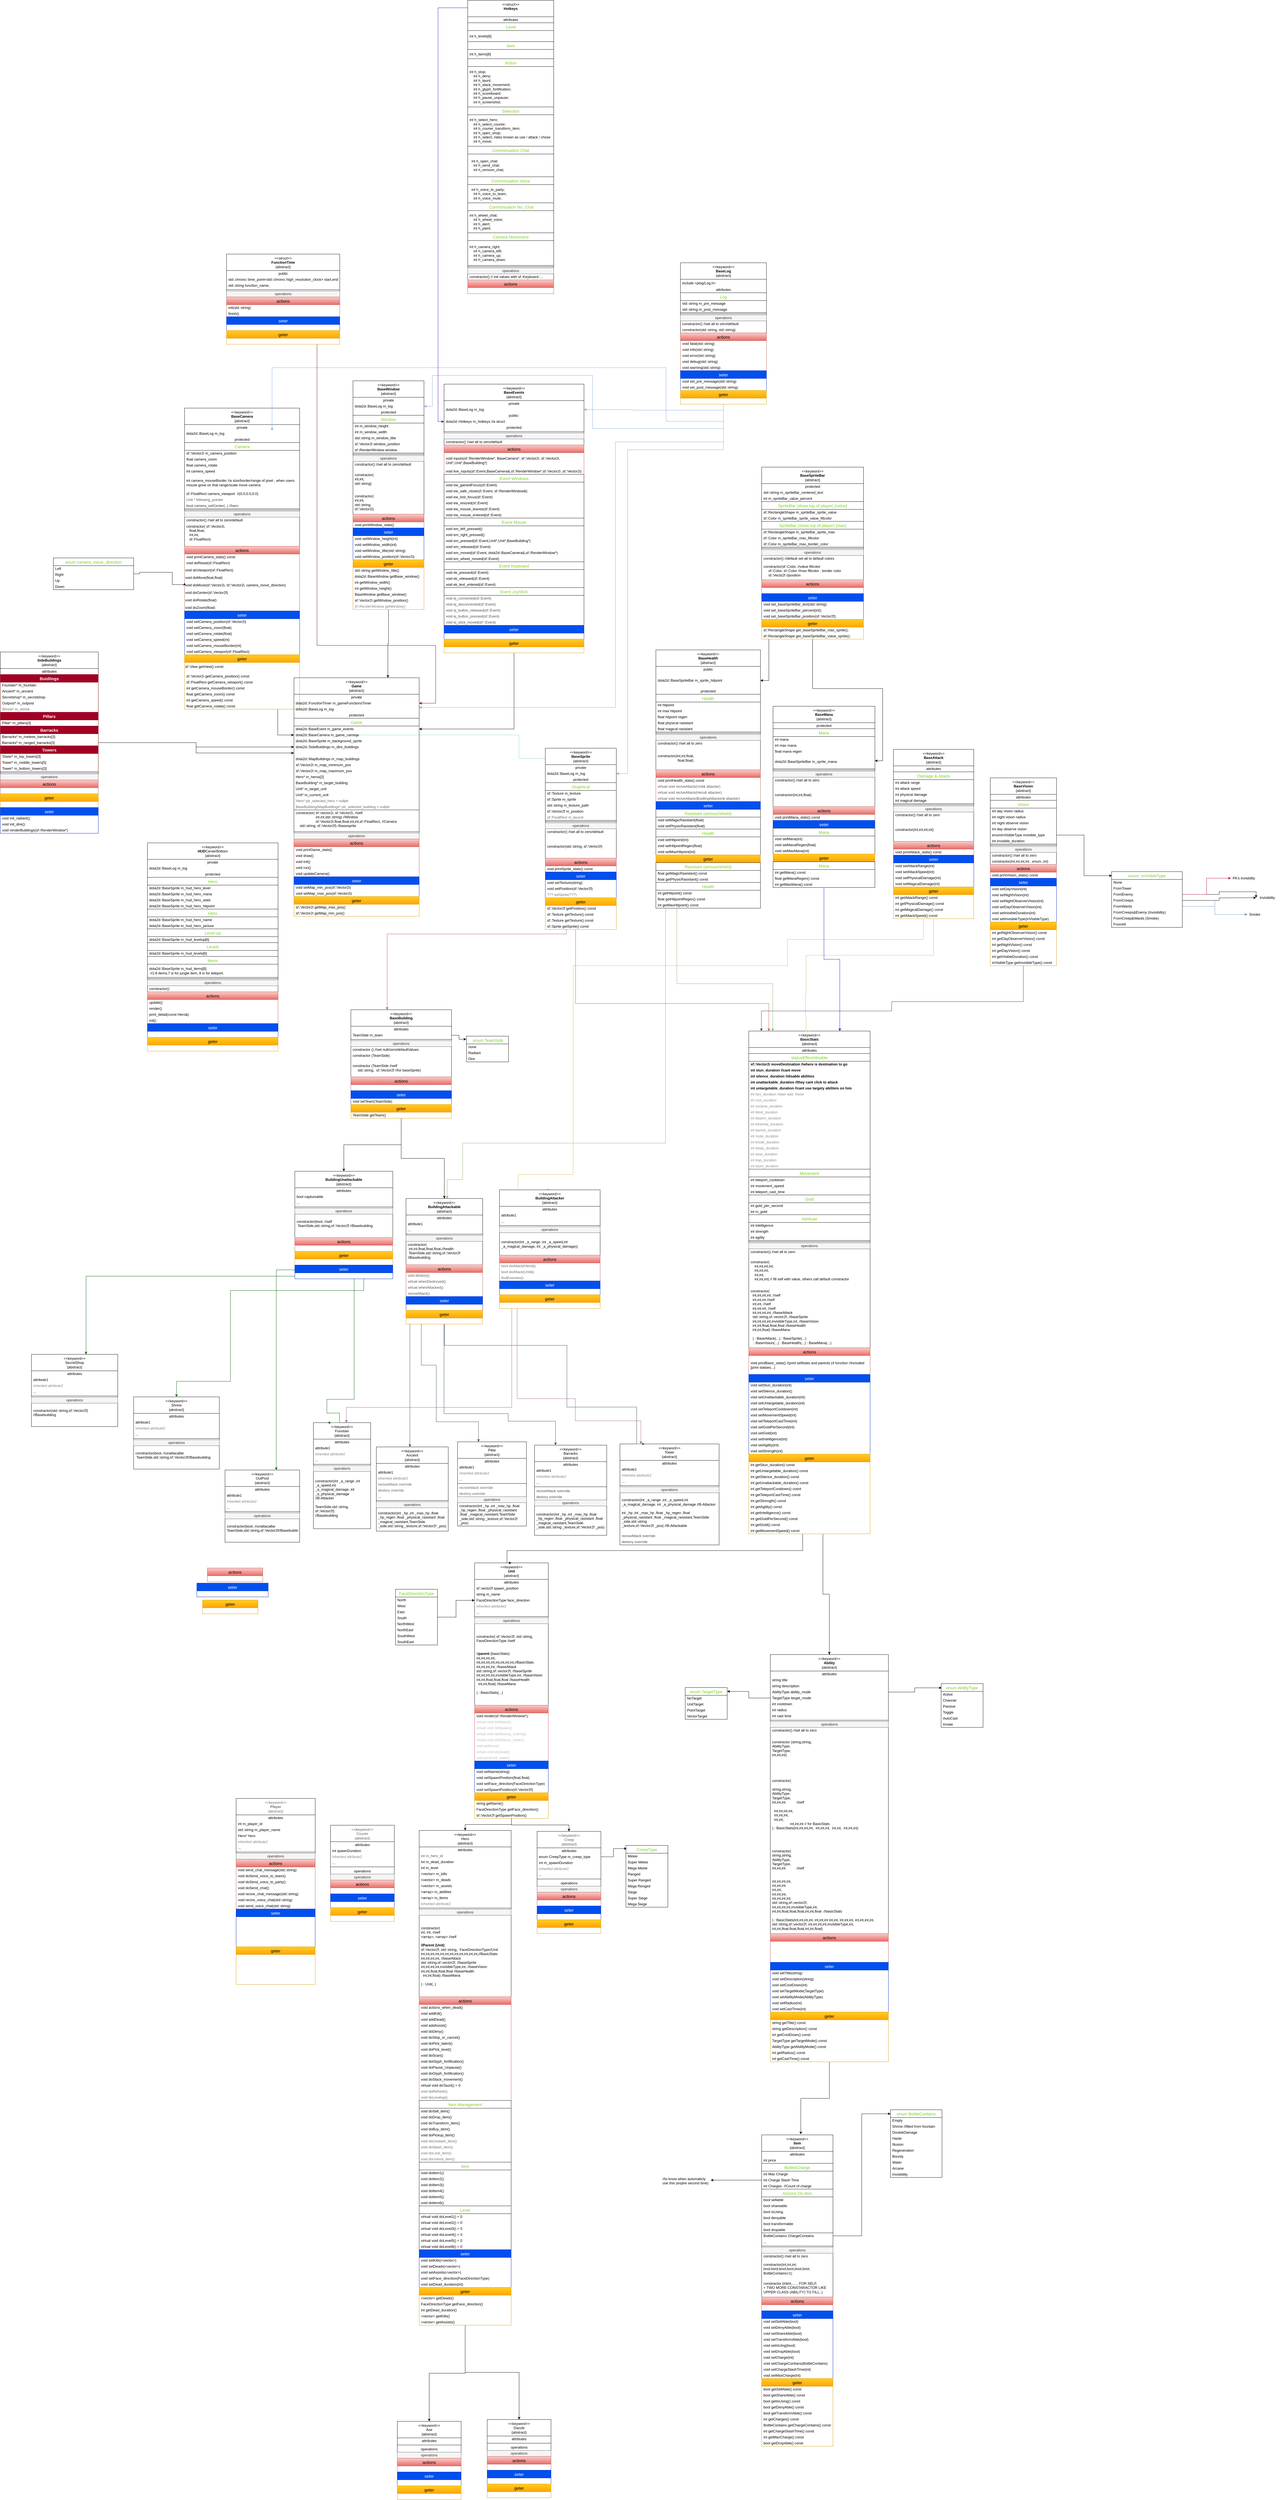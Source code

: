 <mxfile version="21.1.4" type="device">
  <diagram name="Page-1" id="1H9kvfPsTgVG9I40pWTz">
    <mxGraphModel dx="3912" dy="5195" grid="0" gridSize="10" guides="1" tooltips="1" connect="1" arrows="1" fold="1" page="1" pageScale="1" pageWidth="850" pageHeight="1100" math="0" shadow="0">
      <root>
        <mxCell id="0" />
        <mxCell id="1" parent="0" />
        <mxCell id="5lByX56XW-R4uCzSlyv2-189" style="edgeStyle=orthogonalEdgeStyle;rounded=0;orthogonalLoop=1;jettySize=auto;html=1;entryX=0.5;entryY=0;entryDx=0;entryDy=0;" parent="1" source="CpMXcyhzF6KolLu5Z9b9-9" target="5lByX56XW-R4uCzSlyv2-180" edge="1">
          <mxGeometry relative="1" as="geometry" />
        </mxCell>
        <mxCell id="5lByX56XW-R4uCzSlyv2-190" style="edgeStyle=orthogonalEdgeStyle;rounded=0;orthogonalLoop=1;jettySize=auto;html=1;entryX=0.5;entryY=0;entryDx=0;entryDy=0;" parent="1" source="CpMXcyhzF6KolLu5Z9b9-9" target="5lByX56XW-R4uCzSlyv2-171" edge="1">
          <mxGeometry relative="1" as="geometry" />
        </mxCell>
        <mxCell id="CpMXcyhzF6KolLu5Z9b9-9" value="&amp;lt;&amp;lt;keyword&amp;gt;&amp;gt;&lt;br&gt;&lt;b&gt;Unit&lt;/b&gt;&lt;br&gt;{abstract}" style="swimlane;fontStyle=0;align=center;verticalAlign=top;childLayout=stackLayout;horizontal=1;startSize=55;horizontalStack=0;resizeParent=1;resizeParentMax=0;resizeLast=0;collapsible=0;marginBottom=0;html=1;whiteSpace=wrap;" parent="1" vertex="1">
          <mxGeometry x="-525" y="846" width="246" height="853" as="geometry" />
        </mxCell>
        <mxCell id="CpMXcyhzF6KolLu5Z9b9-10" value="attributes" style="text;html=1;strokeColor=none;fillColor=none;align=center;verticalAlign=middle;spacingLeft=4;spacingRight=4;overflow=hidden;rotatable=0;points=[[0,0.5],[1,0.5]];portConstraint=eastwest;whiteSpace=wrap;" parent="CpMXcyhzF6KolLu5Z9b9-9" vertex="1">
          <mxGeometry y="55" width="246" height="20" as="geometry" />
        </mxCell>
        <mxCell id="5lByX56XW-R4uCzSlyv2-242" value="sf::vecto2f spawn_position" style="text;html=1;strokeColor=none;fillColor=none;align=left;verticalAlign=middle;spacingLeft=4;spacingRight=4;overflow=hidden;rotatable=0;points=[[0,0.5],[1,0.5]];portConstraint=eastwest;whiteSpace=wrap;" parent="CpMXcyhzF6KolLu5Z9b9-9" vertex="1">
          <mxGeometry y="75" width="246" height="20" as="geometry" />
        </mxCell>
        <mxCell id="qtOfOF4ydv_9lDg9tMuy-272" value="string m_name" style="text;html=1;strokeColor=none;fillColor=none;align=left;verticalAlign=middle;spacingLeft=4;spacingRight=4;overflow=hidden;rotatable=0;points=[[0,0.5],[1,0.5]];portConstraint=eastwest;whiteSpace=wrap;" parent="CpMXcyhzF6KolLu5Z9b9-9" vertex="1">
          <mxGeometry y="95" width="246" height="20" as="geometry" />
        </mxCell>
        <mxCell id="EoEx5sajyr3yeBNhxteT-66" value="FaceDirectionType face_direction" style="text;html=1;strokeColor=none;fillColor=none;align=left;verticalAlign=middle;spacingLeft=4;spacingRight=4;overflow=hidden;rotatable=0;points=[[0,0.5],[1,0.5]];portConstraint=eastwest;whiteSpace=wrap;" parent="CpMXcyhzF6KolLu5Z9b9-9" vertex="1">
          <mxGeometry y="115" width="246" height="20" as="geometry" />
        </mxCell>
        <mxCell id="CpMXcyhzF6KolLu5Z9b9-12" value="inherited attribute2" style="text;html=1;strokeColor=none;fillColor=none;align=left;verticalAlign=middle;spacingLeft=4;spacingRight=4;overflow=hidden;rotatable=0;points=[[0,0.5],[1,0.5]];portConstraint=eastwest;fontColor=#808080;whiteSpace=wrap;" parent="CpMXcyhzF6KolLu5Z9b9-9" vertex="1">
          <mxGeometry y="135" width="246" height="20" as="geometry" />
        </mxCell>
        <mxCell id="CpMXcyhzF6KolLu5Z9b9-13" value="..." style="text;html=1;strokeColor=none;fillColor=none;align=left;verticalAlign=middle;spacingLeft=4;spacingRight=4;overflow=hidden;rotatable=0;points=[[0,0.5],[1,0.5]];portConstraint=eastwest;whiteSpace=wrap;" parent="CpMXcyhzF6KolLu5Z9b9-9" vertex="1">
          <mxGeometry y="155" width="246" height="20" as="geometry" />
        </mxCell>
        <mxCell id="CpMXcyhzF6KolLu5Z9b9-14" value="" style="line;strokeWidth=1;fillColor=none;align=left;verticalAlign=middle;spacingTop=-1;spacingLeft=3;spacingRight=3;rotatable=0;labelPosition=right;points=[];portConstraint=eastwest;" parent="CpMXcyhzF6KolLu5Z9b9-9" vertex="1">
          <mxGeometry y="175" width="246" height="8" as="geometry" />
        </mxCell>
        <mxCell id="qtOfOF4ydv_9lDg9tMuy-240" value="operations" style="text;html=1;strokeColor=#666666;fillColor=#f5f5f5;align=center;verticalAlign=middle;spacingLeft=4;spacingRight=4;overflow=hidden;rotatable=0;points=[[0,0.5],[1,0.5]];portConstraint=eastwest;whiteSpace=wrap;fontColor=#333333;" parent="CpMXcyhzF6KolLu5Z9b9-9" vertex="1">
          <mxGeometry y="183" width="246" height="20" as="geometry" />
        </mxCell>
        <mxCell id="_aDDAh65dzsd6EqQRemZ-181" value="&lt;div&gt;constractor( sf::Vector2f, std::string,&amp;nbsp; FaceDirectionType //self&lt;br&gt;&lt;/div&gt;&lt;div&gt;&lt;br&gt;&lt;/div&gt;&lt;div&gt;&lt;br&gt;&lt;/div&gt;&lt;div&gt;//&lt;b&gt;parent&lt;/b&gt; (basicStats):&lt;br&gt;&lt;/div&gt;&lt;div&gt;&lt;span style=&quot;&quot;&gt; &lt;/span&gt;&lt;span style=&quot;&quot;&gt; &lt;/span&gt;int,int,int,int,&lt;span style=&quot;&quot;&gt; &lt;/span&gt;int,int,int,int,int,int,int,int,//BasicStats&lt;/div&gt;&lt;div&gt;&lt;span style=&quot;&quot;&gt; &lt;/span&gt;&lt;span style=&quot;&quot;&gt; &lt;/span&gt;int,int,int,int, //baseAttack&lt;/div&gt;&lt;div&gt;&lt;span style=&quot;&quot;&gt; &lt;/span&gt;&lt;span style=&quot;&quot;&gt; &lt;/span&gt;std::string,sf::vector2f, //baseSprite&lt;/div&gt;&lt;div&gt;&lt;span style=&quot;&quot;&gt; &lt;/span&gt;&lt;span style=&quot;&quot;&gt; &lt;/span&gt;int,int,int,int,invisibleType,int, //baseVision&lt;/div&gt;&lt;div&gt;&lt;span style=&quot;&quot;&gt; &lt;/span&gt;&lt;span style=&quot;&quot;&gt; &lt;/span&gt;int,int,float,float,float //baseHealth&lt;/div&gt;&lt;div&gt;&amp;nbsp; int,int,float) //baseMana&lt;br&gt;&lt;/div&gt;&lt;div&gt;&lt;br&gt;&lt;/div&gt;&lt;div&gt;&lt;span style=&quot;&quot;&gt; &lt;/span&gt;&lt;span style=&quot;&quot;&gt; &lt;/span&gt;) : BasicStats(...)&lt;br&gt;&lt;/div&gt;" style="text;html=1;strokeColor=none;fillColor=none;align=left;verticalAlign=middle;spacingLeft=4;spacingRight=4;overflow=hidden;rotatable=0;points=[[0,0.5],[1,0.5]];portConstraint=eastwest;whiteSpace=wrap;" parent="CpMXcyhzF6KolLu5Z9b9-9" vertex="1">
          <mxGeometry y="203" width="246" height="272" as="geometry" />
        </mxCell>
        <mxCell id="qtOfOF4ydv_9lDg9tMuy-235" value="actions" style="swimlane;fontStyle=0;childLayout=stackLayout;horizontal=1;startSize=26;horizontalStack=0;resizeParent=1;resizeParentMax=0;resizeLast=0;collapsible=1;marginBottom=0;align=center;fontSize=14;fillColor=#f8cecc;strokeColor=#b85450;gradientColor=#ea6b66;" parent="CpMXcyhzF6KolLu5Z9b9-9" vertex="1">
          <mxGeometry y="475" width="246" height="186" as="geometry" />
        </mxCell>
        <mxCell id="VYD0ZVezBMZ7eM3OC9Zv-39" value="void render(sf::RenderWindow*);" style="text;html=1;strokeColor=none;fillColor=none;align=left;verticalAlign=middle;spacingLeft=4;spacingRight=4;overflow=hidden;rotatable=0;points=[[0,0.5],[1,0.5]];portConstraint=eastwest;whiteSpace=wrap;" parent="qtOfOF4ydv_9lDg9tMuy-235" vertex="1">
          <mxGeometry y="26" width="246" height="20" as="geometry" />
        </mxCell>
        <mxCell id="3JnNyJ9UXb9GR8W-cZNZ-109" value="virtual void doAttack() " style="text;html=1;strokeColor=none;fillColor=none;align=left;verticalAlign=middle;spacingLeft=4;spacingRight=4;overflow=hidden;rotatable=0;points=[[0,0.5],[1,0.5]];portConstraint=eastwest;whiteSpace=wrap;fontColor=#BABABA;" parent="qtOfOF4ydv_9lDg9tMuy-235" vertex="1">
          <mxGeometry y="46" width="246" height="20" as="geometry" />
        </mxCell>
        <mxCell id="3JnNyJ9UXb9GR8W-cZNZ-112" value="virtual void doSpawn()" style="text;html=1;strokeColor=none;fillColor=none;align=left;verticalAlign=middle;spacingLeft=4;spacingRight=4;overflow=hidden;rotatable=0;points=[[0,0.5],[1,0.5]];portConstraint=eastwest;whiteSpace=wrap;fontColor=#BABABA;" parent="qtOfOF4ydv_9lDg9tMuy-235" vertex="1">
          <mxGeometry y="66" width="246" height="20" as="geometry" />
        </mxCell>
        <mxCell id="3JnNyJ9UXb9GR8W-cZNZ-110" value="virtual void doDestory_enemy()" style="text;html=1;strokeColor=none;fillColor=none;align=left;verticalAlign=middle;spacingLeft=4;spacingRight=4;overflow=hidden;rotatable=0;points=[[0,0.5],[1,0.5]];portConstraint=eastwest;whiteSpace=wrap;fontColor=#BABABA;" parent="qtOfOF4ydv_9lDg9tMuy-235" vertex="1">
          <mxGeometry y="86" width="246" height="20" as="geometry" />
        </mxCell>
        <mxCell id="3JnNyJ9UXb9GR8W-cZNZ-111" value="virtual void doDestory_tower()" style="text;html=1;strokeColor=none;fillColor=none;align=left;verticalAlign=middle;spacingLeft=4;spacingRight=4;overflow=hidden;rotatable=0;points=[[0,0.5],[1,0.5]];portConstraint=eastwest;whiteSpace=wrap;fontColor=#BABABA;" parent="qtOfOF4ydv_9lDg9tMuy-235" vertex="1">
          <mxGeometry y="106" width="246" height="20" as="geometry" />
        </mxCell>
        <mxCell id="_aDDAh65dzsd6EqQRemZ-76" value="void doMove()" style="text;html=1;strokeColor=none;fillColor=none;align=left;verticalAlign=middle;spacingLeft=4;spacingRight=4;overflow=hidden;rotatable=0;points=[[0,0.5],[1,0.5]];portConstraint=eastwest;whiteSpace=wrap;fontColor=#BABABA;" parent="qtOfOF4ydv_9lDg9tMuy-235" vertex="1">
          <mxGeometry y="126" width="246" height="20" as="geometry" />
        </mxCell>
        <mxCell id="3JnNyJ9UXb9GR8W-cZNZ-108" value="virtual void doDead()" style="text;html=1;strokeColor=none;fillColor=none;align=left;verticalAlign=middle;spacingLeft=4;spacingRight=4;overflow=hidden;rotatable=0;points=[[0,0.5],[1,0.5]];portConstraint=eastwest;whiteSpace=wrap;fontColor=#BABABA;" parent="qtOfOF4ydv_9lDg9tMuy-235" vertex="1">
          <mxGeometry y="146" width="246" height="20" as="geometry" />
        </mxCell>
        <mxCell id="5lByX56XW-R4uCzSlyv2-123" value="void printUnit_stats()" style="text;html=1;strokeColor=none;fillColor=none;align=left;verticalAlign=middle;spacingLeft=4;spacingRight=4;overflow=hidden;rotatable=0;points=[[0,0.5],[1,0.5]];portConstraint=eastwest;whiteSpace=wrap;fontColor=#BABABA;" parent="qtOfOF4ydv_9lDg9tMuy-235" vertex="1">
          <mxGeometry y="166" width="246" height="20" as="geometry" />
        </mxCell>
        <mxCell id="qtOfOF4ydv_9lDg9tMuy-234" value="seter" style="swimlane;fontStyle=0;childLayout=stackLayout;horizontal=1;startSize=26;horizontalStack=0;resizeParent=1;resizeParentMax=0;resizeLast=0;collapsible=1;marginBottom=0;align=center;fontSize=14;fontColor=#ffffff;fillColor=#0050ef;strokeColor=#001DBC;" parent="CpMXcyhzF6KolLu5Z9b9-9" vertex="1">
          <mxGeometry y="661" width="246" height="106" as="geometry" />
        </mxCell>
        <mxCell id="qtOfOF4ydv_9lDg9tMuy-273" value="void setName(string)" style="text;html=1;strokeColor=none;fillColor=none;align=left;verticalAlign=middle;spacingLeft=4;spacingRight=4;overflow=hidden;rotatable=0;points=[[0,0.5],[1,0.5]];portConstraint=eastwest;whiteSpace=wrap;" parent="qtOfOF4ydv_9lDg9tMuy-234" vertex="1">
          <mxGeometry y="26" width="246" height="20" as="geometry" />
        </mxCell>
        <mxCell id="MWK70VPvVQkt1iGNa_r9-2" value="void setSpawnPosition(float,float)" style="text;html=1;strokeColor=none;fillColor=none;align=left;verticalAlign=middle;spacingLeft=4;spacingRight=4;overflow=hidden;rotatable=0;points=[[0,0.5],[1,0.5]];portConstraint=eastwest;whiteSpace=wrap;" parent="qtOfOF4ydv_9lDg9tMuy-234" vertex="1">
          <mxGeometry y="46" width="246" height="20" as="geometry" />
        </mxCell>
        <mxCell id="_aDDAh65dzsd6EqQRemZ-226" value="void setFace_direction(FaceDirectionType)" style="text;html=1;strokeColor=none;fillColor=none;align=left;verticalAlign=middle;spacingLeft=4;spacingRight=4;overflow=hidden;rotatable=0;points=[[0,0.5],[1,0.5]];portConstraint=eastwest;whiteSpace=wrap;" parent="qtOfOF4ydv_9lDg9tMuy-234" vertex="1">
          <mxGeometry y="66" width="246" height="20" as="geometry" />
        </mxCell>
        <mxCell id="qtOfOF4ydv_9lDg9tMuy-237" value="void setSpawnPosition(sf::Vector2f)" style="text;html=1;strokeColor=none;fillColor=none;align=left;verticalAlign=middle;spacingLeft=4;spacingRight=4;overflow=hidden;rotatable=0;points=[[0,0.5],[1,0.5]];portConstraint=eastwest;whiteSpace=wrap;" parent="qtOfOF4ydv_9lDg9tMuy-234" vertex="1">
          <mxGeometry y="86" width="246" height="20" as="geometry" />
        </mxCell>
        <mxCell id="qtOfOF4ydv_9lDg9tMuy-236" value="geter" style="swimlane;fontStyle=0;childLayout=stackLayout;horizontal=1;startSize=26;horizontalStack=0;resizeParent=1;resizeParentMax=0;resizeLast=0;collapsible=1;marginBottom=0;align=center;fontSize=14;fillColor=#ffcd28;strokeColor=#d79b00;gradientColor=#ffa500;" parent="CpMXcyhzF6KolLu5Z9b9-9" vertex="1">
          <mxGeometry y="767" width="246" height="86" as="geometry" />
        </mxCell>
        <mxCell id="qtOfOF4ydv_9lDg9tMuy-274" value="string getName()" style="text;html=1;strokeColor=none;fillColor=none;align=left;verticalAlign=middle;spacingLeft=4;spacingRight=4;overflow=hidden;rotatable=0;points=[[0,0.5],[1,0.5]];portConstraint=eastwest;whiteSpace=wrap;" parent="qtOfOF4ydv_9lDg9tMuy-236" vertex="1">
          <mxGeometry y="26" width="246" height="20" as="geometry" />
        </mxCell>
        <mxCell id="_aDDAh65dzsd6EqQRemZ-227" value="FaceDirectionType getFace_direction()" style="text;html=1;strokeColor=none;fillColor=none;align=left;verticalAlign=middle;spacingLeft=4;spacingRight=4;overflow=hidden;rotatable=0;points=[[0,0.5],[1,0.5]];portConstraint=eastwest;whiteSpace=wrap;" parent="qtOfOF4ydv_9lDg9tMuy-236" vertex="1">
          <mxGeometry y="46" width="246" height="20" as="geometry" />
        </mxCell>
        <mxCell id="qtOfOF4ydv_9lDg9tMuy-238" value="sf::Vector2f getSpawnPosition()" style="text;html=1;strokeColor=none;fillColor=none;align=left;verticalAlign=middle;spacingLeft=4;spacingRight=4;overflow=hidden;rotatable=0;points=[[0,0.5],[1,0.5]];portConstraint=eastwest;whiteSpace=wrap;" parent="qtOfOF4ydv_9lDg9tMuy-236" vertex="1">
          <mxGeometry y="66" width="246" height="20" as="geometry" />
        </mxCell>
        <mxCell id="CpMXcyhzF6KolLu5Z9b9-52" style="edgeStyle=orthogonalEdgeStyle;rounded=0;orthogonalLoop=1;jettySize=auto;html=1;entryX=0.549;entryY=-0.002;entryDx=0;entryDy=0;entryPerimeter=0;" parent="1" source="CpMXcyhzF6KolLu5Z9b9-36" target="CpMXcyhzF6KolLu5Z9b9-44" edge="1">
          <mxGeometry relative="1" as="geometry" />
        </mxCell>
        <mxCell id="CpMXcyhzF6KolLu5Z9b9-36" value="&amp;lt;&amp;lt;keyword&amp;gt;&amp;gt;&lt;br&gt;&lt;b&gt;Ability&lt;/b&gt;&lt;br&gt;{abstract}" style="swimlane;fontStyle=0;align=center;verticalAlign=top;childLayout=stackLayout;horizontal=1;startSize=55;horizontalStack=0;resizeParent=1;resizeParentMax=0;resizeLast=0;collapsible=0;marginBottom=0;html=1;whiteSpace=wrap;" parent="1" vertex="1">
          <mxGeometry x="462" y="1152" width="394" height="1359" as="geometry" />
        </mxCell>
        <mxCell id="CpMXcyhzF6KolLu5Z9b9-37" value="attributes" style="text;html=1;strokeColor=none;fillColor=none;align=center;verticalAlign=middle;spacingLeft=4;spacingRight=4;overflow=hidden;rotatable=0;points=[[0,0.5],[1,0.5]];portConstraint=eastwest;whiteSpace=wrap;" parent="CpMXcyhzF6KolLu5Z9b9-36" vertex="1">
          <mxGeometry y="55" width="394" height="20" as="geometry" />
        </mxCell>
        <mxCell id="CpMXcyhzF6KolLu5Z9b9-106" value="string title" style="text;html=1;strokeColor=none;fillColor=none;align=left;verticalAlign=middle;spacingLeft=4;spacingRight=4;overflow=hidden;rotatable=0;points=[[0,0.5],[1,0.5]];portConstraint=eastwest;whiteSpace=wrap;" parent="CpMXcyhzF6KolLu5Z9b9-36" vertex="1">
          <mxGeometry y="75" width="394" height="20" as="geometry" />
        </mxCell>
        <mxCell id="CpMXcyhzF6KolLu5Z9b9-117" value="string description" style="text;html=1;strokeColor=none;fillColor=none;align=left;verticalAlign=middle;spacingLeft=4;spacingRight=4;overflow=hidden;rotatable=0;points=[[0,0.5],[1,0.5]];portConstraint=eastwest;whiteSpace=wrap;" parent="CpMXcyhzF6KolLu5Z9b9-36" vertex="1">
          <mxGeometry y="95" width="394" height="20" as="geometry" />
        </mxCell>
        <mxCell id="CpMXcyhzF6KolLu5Z9b9-120" value="AbilityType ability_mode" style="text;html=1;strokeColor=none;fillColor=none;align=left;verticalAlign=middle;spacingLeft=4;spacingRight=4;overflow=hidden;rotatable=0;points=[[0,0.5],[1,0.5]];portConstraint=eastwest;whiteSpace=wrap;" parent="CpMXcyhzF6KolLu5Z9b9-36" vertex="1">
          <mxGeometry y="115" width="394" height="20" as="geometry" />
        </mxCell>
        <mxCell id="CpMXcyhzF6KolLu5Z9b9-119" value="TargetType target_mode" style="text;html=1;strokeColor=none;fillColor=none;align=left;verticalAlign=middle;spacingLeft=4;spacingRight=4;overflow=hidden;rotatable=0;points=[[0,0.5],[1,0.5]];portConstraint=eastwest;whiteSpace=wrap;" parent="CpMXcyhzF6KolLu5Z9b9-36" vertex="1">
          <mxGeometry y="135" width="394" height="20" as="geometry" />
        </mxCell>
        <mxCell id="5lByX56XW-R4uCzSlyv2-165" value="int cooldown" style="text;html=1;strokeColor=none;fillColor=none;align=left;verticalAlign=middle;spacingLeft=4;spacingRight=4;overflow=hidden;rotatable=0;points=[[0,0.5],[1,0.5]];portConstraint=eastwest;whiteSpace=wrap;" parent="CpMXcyhzF6KolLu5Z9b9-36" vertex="1">
          <mxGeometry y="155" width="394" height="20" as="geometry" />
        </mxCell>
        <mxCell id="CpMXcyhzF6KolLu5Z9b9-111" value="int radius" style="text;html=1;strokeColor=none;fillColor=none;align=left;verticalAlign=middle;spacingLeft=4;spacingRight=4;overflow=hidden;rotatable=0;points=[[0,0.5],[1,0.5]];portConstraint=eastwest;whiteSpace=wrap;" parent="CpMXcyhzF6KolLu5Z9b9-36" vertex="1">
          <mxGeometry y="175" width="394" height="20" as="geometry" />
        </mxCell>
        <mxCell id="CpMXcyhzF6KolLu5Z9b9-118" value="int cast time" style="text;html=1;strokeColor=none;fillColor=none;align=left;verticalAlign=middle;spacingLeft=4;spacingRight=4;overflow=hidden;rotatable=0;points=[[0,0.5],[1,0.5]];portConstraint=eastwest;whiteSpace=wrap;" parent="CpMXcyhzF6KolLu5Z9b9-36" vertex="1">
          <mxGeometry y="195" width="394" height="20" as="geometry" />
        </mxCell>
        <mxCell id="CpMXcyhzF6KolLu5Z9b9-41" value="" style="line;strokeWidth=1;fillColor=none;align=left;verticalAlign=middle;spacingTop=-1;spacingLeft=3;spacingRight=3;rotatable=0;labelPosition=right;points=[];portConstraint=eastwest;" parent="CpMXcyhzF6KolLu5Z9b9-36" vertex="1">
          <mxGeometry y="215" width="394" height="8" as="geometry" />
        </mxCell>
        <mxCell id="qtOfOF4ydv_9lDg9tMuy-239" value="operations" style="text;html=1;strokeColor=#666666;fillColor=#f5f5f5;align=center;verticalAlign=middle;spacingLeft=4;spacingRight=4;overflow=hidden;rotatable=0;points=[[0,0.5],[1,0.5]];portConstraint=eastwest;whiteSpace=wrap;fontColor=#333333;" parent="CpMXcyhzF6KolLu5Z9b9-36" vertex="1">
          <mxGeometry y="223" width="394" height="20" as="geometry" />
        </mxCell>
        <mxCell id="qtOfOF4ydv_9lDg9tMuy-116" value="constractor() //set all to zero" style="text;html=1;strokeColor=none;fillColor=none;align=left;verticalAlign=middle;spacingLeft=4;spacingRight=4;overflow=hidden;rotatable=0;points=[[0,0.5],[1,0.5]];portConstraint=eastwest;whiteSpace=wrap;" parent="CpMXcyhzF6KolLu5Z9b9-36" vertex="1">
          <mxGeometry y="243" width="394" height="20" as="geometry" />
        </mxCell>
        <mxCell id="qtOfOF4ydv_9lDg9tMuy-122" value="&lt;div&gt;constractor (string,string,&lt;/div&gt;&lt;div&gt;AbilityType,&lt;/div&gt;&lt;div&gt;TargetType,&lt;/div&gt;&lt;div&gt;int,int,int)&lt;br&gt;&lt;/div&gt;" style="text;html=1;strokeColor=none;fillColor=none;align=left;verticalAlign=middle;spacingLeft=4;spacingRight=4;overflow=hidden;rotatable=0;points=[[0,0.5],[1,0.5]];portConstraint=eastwest;whiteSpace=wrap;" parent="CpMXcyhzF6KolLu5Z9b9-36" vertex="1">
          <mxGeometry y="263" width="394" height="99" as="geometry" />
        </mxCell>
        <mxCell id="OybjRhYj4yP5s7kDeMPw-9" value="&lt;div&gt;constractor(&lt;/div&gt;&lt;div&gt;&lt;br&gt;&lt;/div&gt;&lt;div&gt;string,string,&lt;div&gt;AbilityType,&lt;/div&gt;&lt;div&gt;TargetType,&lt;/div&gt;int,int,int&amp;nbsp;&amp;nbsp;&amp;nbsp;&amp;nbsp;&amp;nbsp;&amp;nbsp;&amp;nbsp;&amp;nbsp;&amp;nbsp;&amp;nbsp; //self&lt;/div&gt;&lt;div&gt;&lt;br&gt;&lt;/div&gt;&lt;div&gt;&lt;span style=&quot;&quot;&gt; &lt;/span&gt;&lt;span style=&quot;&quot;&gt; &lt;/span&gt;&lt;span style=&quot;&quot;&gt; &lt;/span&gt;&lt;span style=&quot;&quot;&gt; &lt;/span&gt;&lt;span style=&quot;&quot;&gt; &lt;/span&gt;&amp;nbsp; int,int,int,int,&lt;br&gt;&lt;/div&gt;&lt;div&gt;&lt;span style=&quot;&quot;&gt; &lt;/span&gt;&lt;span style=&quot;&quot;&gt; &lt;/span&gt;&lt;span style=&quot;&quot;&gt; &lt;/span&gt;&lt;span style=&quot;&quot;&gt; &lt;/span&gt;&lt;span style=&quot;&quot;&gt; &lt;/span&gt;&amp;nbsp; int,int,int,&lt;/div&gt;&lt;div&gt;&lt;span style=&quot;&quot;&gt; &lt;/span&gt;&lt;span style=&quot;&quot;&gt; &lt;/span&gt;&amp;nbsp;&lt;span style=&quot;&quot;&gt; &lt;/span&gt;&lt;span style=&quot;&quot;&gt; &lt;/span&gt; &lt;span style=&quot;&quot;&gt; &lt;/span&gt;int,int,&lt;/div&gt;&lt;div&gt;&amp;nbsp;&amp;nbsp;&amp;nbsp;&amp;nbsp;&amp;nbsp;&amp;nbsp;&amp;nbsp;&amp;nbsp;&amp;nbsp;&amp;nbsp;&amp;nbsp;&amp;nbsp;&amp;nbsp;&amp;nbsp;&amp;nbsp;&amp;nbsp;&amp;nbsp;&lt;span style=&quot;&quot;&gt; &lt;/span&gt; int,int,int // for BasicStats&lt;/div&gt;&lt;div&gt;) : BasicStats(int,int,int,int,&lt;span style=&quot;&quot;&gt;&lt;/span&gt;&lt;span style=&quot;&quot;&gt;&lt;/span&gt;&lt;span style=&quot;&quot;&gt;&lt;/span&gt;&lt;span style=&quot;&quot;&gt;&lt;/span&gt;&amp;nbsp; int,int,int,&lt;span style=&quot;&quot;&gt;&lt;/span&gt;&lt;span style=&quot;&quot;&gt;&lt;/span&gt;&amp;nbsp;&lt;span style=&quot;&quot;&gt; &lt;/span&gt;&lt;span style=&quot;&quot;&gt; &lt;/span&gt; &lt;span style=&quot;&quot;&gt; &lt;/span&gt;int,int,&amp;nbsp; &lt;span style=&quot;&quot;&gt;&lt;/span&gt;int,int,int)&lt;br&gt;&lt;/div&gt;" style="text;html=1;strokeColor=none;fillColor=none;align=left;verticalAlign=middle;spacingLeft=4;spacingRight=4;overflow=hidden;rotatable=0;points=[[0,0.5],[1,0.5]];portConstraint=eastwest;whiteSpace=wrap;" parent="CpMXcyhzF6KolLu5Z9b9-36" vertex="1">
          <mxGeometry y="362" width="394" height="276" as="geometry" />
        </mxCell>
        <mxCell id="OybjRhYj4yP5s7kDeMPw-10" value="&lt;div&gt;constractor(&lt;/div&gt;&lt;div&gt;string,string,&lt;div&gt;AbilityType,&lt;/div&gt;&lt;div&gt;TargetType,&lt;/div&gt;int,int,int&amp;nbsp;&amp;nbsp;&amp;nbsp;&amp;nbsp;&amp;nbsp;&amp;nbsp;&amp;nbsp;&amp;nbsp;&amp;nbsp;&amp;nbsp; //self&lt;/div&gt;&lt;div&gt;&lt;br&gt;&lt;/div&gt;&lt;div&gt;&lt;br&gt;&lt;/div&gt;&lt;div&gt;&lt;span style=&quot;&quot;&gt; &lt;/span&gt;&lt;span style=&quot;&quot;&gt; &lt;/span&gt;int,int,int,int, &lt;br&gt;&lt;/div&gt;&lt;div&gt;&lt;span style=&quot;&quot;&gt; &lt;/span&gt;&lt;span style=&quot;&quot;&gt; &lt;/span&gt;int,int,int &lt;br&gt;&lt;/div&gt;&lt;div&gt;&lt;span style=&quot;&quot;&gt; &lt;/span&gt;&lt;span style=&quot;&quot;&gt; &lt;/span&gt;int,int, &lt;br&gt;&lt;/div&gt;&lt;div&gt;&lt;span style=&quot;&quot;&gt; &lt;/span&gt;&lt;span style=&quot;&quot;&gt; &lt;/span&gt;int,int,int, &lt;br&gt;&lt;/div&gt;&lt;div&gt;&lt;span style=&quot;&quot;&gt; &lt;/span&gt;&lt;span style=&quot;&quot;&gt; &lt;/span&gt;int,int,int,int, &lt;br&gt;&lt;/div&gt;&lt;div&gt;&lt;span style=&quot;&quot;&gt; &lt;/span&gt;&lt;span style=&quot;&quot;&gt; &lt;/span&gt;std::string,sf::vector2f, &lt;br&gt;&lt;/div&gt;&lt;div&gt;&lt;span style=&quot;&quot;&gt; &lt;/span&gt;&lt;span style=&quot;&quot;&gt; &lt;/span&gt;int,int,int,int,invisibleType,int, &lt;br&gt;&lt;/div&gt;&lt;div&gt;&lt;span style=&quot;&quot;&gt; &lt;/span&gt;&lt;span style=&quot;&quot;&gt; &lt;/span&gt;int,int,float,float,float,int,int,float&amp;nbsp; //basicStats&lt;br&gt;&lt;/div&gt;&lt;div&gt;&lt;br&gt;&lt;/div&gt;) : BasicStats(int,int,int,int, &lt;span style=&quot;&quot;&gt;&lt;/span&gt;&lt;span style=&quot;&quot;&gt;&lt;/span&gt;int,int,int &lt;span style=&quot;&quot;&gt;&lt;/span&gt;&lt;span style=&quot;&quot;&gt;&lt;/span&gt;int,int, &lt;span style=&quot;&quot;&gt;&lt;/span&gt;&lt;span style=&quot;&quot;&gt;&lt;/span&gt;int,int,int, &lt;span style=&quot;&quot;&gt;&lt;/span&gt;&lt;span style=&quot;&quot;&gt;&lt;/span&gt;int,int,int,int, &lt;span style=&quot;&quot;&gt;&lt;/span&gt;&lt;span style=&quot;&quot;&gt;&lt;/span&gt;std::string,sf::vector2f, &lt;span style=&quot;&quot;&gt;&lt;/span&gt;&lt;span style=&quot;&quot;&gt;&lt;/span&gt;int,int,int,int,invisibleType,int, int,int,float,float,float,int,int,float)" style="text;html=1;strokeColor=none;fillColor=none;align=left;verticalAlign=middle;spacingLeft=4;spacingRight=4;overflow=hidden;rotatable=0;points=[[0,0.5],[1,0.5]];portConstraint=eastwest;whiteSpace=wrap;" parent="CpMXcyhzF6KolLu5Z9b9-36" vertex="1">
          <mxGeometry y="638" width="394" height="293" as="geometry" />
        </mxCell>
        <mxCell id="qtOfOF4ydv_9lDg9tMuy-181" value="actions" style="swimlane;fontStyle=0;childLayout=stackLayout;horizontal=1;startSize=26;horizontalStack=0;resizeParent=1;resizeParentMax=0;resizeLast=0;collapsible=1;marginBottom=0;align=center;fontSize=14;fillColor=#f8cecc;strokeColor=#b85450;gradientColor=#ea6b66;" parent="CpMXcyhzF6KolLu5Z9b9-36" vertex="1">
          <mxGeometry y="931" width="394" height="96" as="geometry" />
        </mxCell>
        <mxCell id="qtOfOF4ydv_9lDg9tMuy-184" value="seter" style="swimlane;fontStyle=0;childLayout=stackLayout;horizontal=1;startSize=26;horizontalStack=0;resizeParent=1;resizeParentMax=0;resizeLast=0;collapsible=1;marginBottom=0;align=center;fontSize=14;fontColor=#ffffff;fillColor=#0050ef;strokeColor=#001DBC;" parent="CpMXcyhzF6KolLu5Z9b9-36" vertex="1">
          <mxGeometry y="1027" width="394" height="166" as="geometry" />
        </mxCell>
        <mxCell id="qtOfOF4ydv_9lDg9tMuy-38" value="void setTitle(string)" style="text;html=1;strokeColor=none;fillColor=none;align=left;verticalAlign=middle;spacingLeft=4;spacingRight=4;overflow=hidden;rotatable=0;points=[[0,0.5],[1,0.5]];portConstraint=eastwest;whiteSpace=wrap;" parent="qtOfOF4ydv_9lDg9tMuy-184" vertex="1">
          <mxGeometry y="26" width="394" height="20" as="geometry" />
        </mxCell>
        <mxCell id="qtOfOF4ydv_9lDg9tMuy-39" value="void setDescription(string)" style="text;html=1;strokeColor=none;fillColor=none;align=left;verticalAlign=middle;spacingLeft=4;spacingRight=4;overflow=hidden;rotatable=0;points=[[0,0.5],[1,0.5]];portConstraint=eastwest;whiteSpace=wrap;" parent="qtOfOF4ydv_9lDg9tMuy-184" vertex="1">
          <mxGeometry y="46" width="394" height="20" as="geometry" />
        </mxCell>
        <mxCell id="qtOfOF4ydv_9lDg9tMuy-43" value="void setCoolDown(int)" style="text;html=1;strokeColor=none;fillColor=none;align=left;verticalAlign=middle;spacingLeft=4;spacingRight=4;overflow=hidden;rotatable=0;points=[[0,0.5],[1,0.5]];portConstraint=eastwest;whiteSpace=wrap;" parent="qtOfOF4ydv_9lDg9tMuy-184" vertex="1">
          <mxGeometry y="66" width="394" height="20" as="geometry" />
        </mxCell>
        <mxCell id="qtOfOF4ydv_9lDg9tMuy-41" value="void setTargetMode(TargetType)" style="text;html=1;strokeColor=none;fillColor=none;align=left;verticalAlign=middle;spacingLeft=4;spacingRight=4;overflow=hidden;rotatable=0;points=[[0,0.5],[1,0.5]];portConstraint=eastwest;whiteSpace=wrap;" parent="qtOfOF4ydv_9lDg9tMuy-184" vertex="1">
          <mxGeometry y="86" width="394" height="20" as="geometry" />
        </mxCell>
        <mxCell id="qtOfOF4ydv_9lDg9tMuy-40" value="void setAbilityMode(AbilityType)" style="text;html=1;strokeColor=none;fillColor=none;align=left;verticalAlign=middle;spacingLeft=4;spacingRight=4;overflow=hidden;rotatable=0;points=[[0,0.5],[1,0.5]];portConstraint=eastwest;whiteSpace=wrap;" parent="qtOfOF4ydv_9lDg9tMuy-184" vertex="1">
          <mxGeometry y="106" width="394" height="20" as="geometry" />
        </mxCell>
        <mxCell id="qtOfOF4ydv_9lDg9tMuy-42" value="void setRadius(int)" style="text;html=1;strokeColor=none;fillColor=none;align=left;verticalAlign=middle;spacingLeft=4;spacingRight=4;overflow=hidden;rotatable=0;points=[[0,0.5],[1,0.5]];portConstraint=eastwest;whiteSpace=wrap;" parent="qtOfOF4ydv_9lDg9tMuy-184" vertex="1">
          <mxGeometry y="126" width="394" height="20" as="geometry" />
        </mxCell>
        <mxCell id="qtOfOF4ydv_9lDg9tMuy-44" value="void setCastTime(int)" style="text;html=1;strokeColor=none;fillColor=none;align=left;verticalAlign=middle;spacingLeft=4;spacingRight=4;overflow=hidden;rotatable=0;points=[[0,0.5],[1,0.5]];portConstraint=eastwest;whiteSpace=wrap;" parent="qtOfOF4ydv_9lDg9tMuy-184" vertex="1">
          <mxGeometry y="146" width="394" height="20" as="geometry" />
        </mxCell>
        <mxCell id="qtOfOF4ydv_9lDg9tMuy-185" value="geter" style="swimlane;fontStyle=0;childLayout=stackLayout;horizontal=1;startSize=26;horizontalStack=0;resizeParent=1;resizeParentMax=0;resizeLast=0;collapsible=1;marginBottom=0;align=center;fontSize=14;fillColor=#ffcd28;strokeColor=#d79b00;gradientColor=#ffa500;" parent="CpMXcyhzF6KolLu5Z9b9-36" vertex="1">
          <mxGeometry y="1193" width="394" height="166" as="geometry" />
        </mxCell>
        <mxCell id="qtOfOF4ydv_9lDg9tMuy-45" value="string getTitle() const" style="text;html=1;strokeColor=none;fillColor=none;align=left;verticalAlign=middle;spacingLeft=4;spacingRight=4;overflow=hidden;rotatable=0;points=[[0,0.5],[1,0.5]];portConstraint=eastwest;whiteSpace=wrap;" parent="qtOfOF4ydv_9lDg9tMuy-185" vertex="1">
          <mxGeometry y="26" width="394" height="20" as="geometry" />
        </mxCell>
        <mxCell id="qtOfOF4ydv_9lDg9tMuy-46" value="string getDescription() const" style="text;html=1;strokeColor=none;fillColor=none;align=left;verticalAlign=middle;spacingLeft=4;spacingRight=4;overflow=hidden;rotatable=0;points=[[0,0.5],[1,0.5]];portConstraint=eastwest;whiteSpace=wrap;" parent="qtOfOF4ydv_9lDg9tMuy-185" vertex="1">
          <mxGeometry y="46" width="394" height="20" as="geometry" />
        </mxCell>
        <mxCell id="qtOfOF4ydv_9lDg9tMuy-49" value="int getCoolDown() const" style="text;html=1;strokeColor=none;fillColor=none;align=left;verticalAlign=middle;spacingLeft=4;spacingRight=4;overflow=hidden;rotatable=0;points=[[0,0.5],[1,0.5]];portConstraint=eastwest;whiteSpace=wrap;" parent="qtOfOF4ydv_9lDg9tMuy-185" vertex="1">
          <mxGeometry y="66" width="394" height="20" as="geometry" />
        </mxCell>
        <mxCell id="qtOfOF4ydv_9lDg9tMuy-48" value="TargetType getTargetMode() const" style="text;html=1;strokeColor=none;fillColor=none;align=left;verticalAlign=middle;spacingLeft=4;spacingRight=4;overflow=hidden;rotatable=0;points=[[0,0.5],[1,0.5]];portConstraint=eastwest;whiteSpace=wrap;" parent="qtOfOF4ydv_9lDg9tMuy-185" vertex="1">
          <mxGeometry y="86" width="394" height="20" as="geometry" />
        </mxCell>
        <mxCell id="qtOfOF4ydv_9lDg9tMuy-47" value="AbilityType getAbilityMode() const" style="text;html=1;strokeColor=none;fillColor=none;align=left;verticalAlign=middle;spacingLeft=4;spacingRight=4;overflow=hidden;rotatable=0;points=[[0,0.5],[1,0.5]];portConstraint=eastwest;whiteSpace=wrap;" parent="qtOfOF4ydv_9lDg9tMuy-185" vertex="1">
          <mxGeometry y="106" width="394" height="20" as="geometry" />
        </mxCell>
        <mxCell id="qtOfOF4ydv_9lDg9tMuy-187" value="int getRadius() const" style="text;html=1;strokeColor=none;fillColor=none;align=left;verticalAlign=middle;spacingLeft=4;spacingRight=4;overflow=hidden;rotatable=0;points=[[0,0.5],[1,0.5]];portConstraint=eastwest;whiteSpace=wrap;" parent="qtOfOF4ydv_9lDg9tMuy-185" vertex="1">
          <mxGeometry y="126" width="394" height="20" as="geometry" />
        </mxCell>
        <mxCell id="CpMXcyhzF6KolLu5Z9b9-43" value="int getCastTime() const" style="text;html=1;strokeColor=none;fillColor=none;align=left;verticalAlign=middle;spacingLeft=4;spacingRight=4;overflow=hidden;rotatable=0;points=[[0,0.5],[1,0.5]];portConstraint=eastwest;whiteSpace=wrap;" parent="qtOfOF4ydv_9lDg9tMuy-185" vertex="1">
          <mxGeometry y="146" width="394" height="20" as="geometry" />
        </mxCell>
        <mxCell id="CpMXcyhzF6KolLu5Z9b9-44" value="&amp;lt;&amp;lt;keyword&amp;gt;&amp;gt;&lt;br&gt;&lt;b&gt;Item&lt;/b&gt;&lt;br&gt;{abstract}" style="swimlane;fontStyle=0;align=center;verticalAlign=top;childLayout=stackLayout;horizontal=1;startSize=55;horizontalStack=0;resizeParent=1;resizeParentMax=0;resizeLast=0;collapsible=0;marginBottom=0;html=1;whiteSpace=wrap;" parent="1" vertex="1">
          <mxGeometry x="433" y="2755" width="238" height="1039" as="geometry" />
        </mxCell>
        <mxCell id="CpMXcyhzF6KolLu5Z9b9-45" value="attributes" style="text;html=1;strokeColor=none;fillColor=none;align=center;verticalAlign=middle;spacingLeft=4;spacingRight=4;overflow=hidden;rotatable=0;points=[[0,0.5],[1,0.5]];portConstraint=eastwest;whiteSpace=wrap;" parent="CpMXcyhzF6KolLu5Z9b9-44" vertex="1">
          <mxGeometry y="55" width="238" height="20" as="geometry" />
        </mxCell>
        <mxCell id="5lByX56XW-R4uCzSlyv2-157" value="int price" style="text;html=1;strokeColor=none;fillColor=none;align=left;verticalAlign=middle;spacingLeft=4;spacingRight=4;overflow=hidden;rotatable=0;points=[[0,0.5],[1,0.5]];portConstraint=eastwest;whiteSpace=wrap;" parent="CpMXcyhzF6KolLu5Z9b9-44" vertex="1">
          <mxGeometry y="75" width="238" height="20" as="geometry" />
        </mxCell>
        <mxCell id="5lByX56XW-R4uCzSlyv2-140" value="Bottle/Charge" style="swimlane;fontStyle=0;childLayout=stackLayout;horizontal=1;startSize=26;horizontalStack=0;resizeParent=1;resizeParentMax=0;resizeLast=0;collapsible=1;marginBottom=0;align=center;fontSize=14;fontColor=#73d216;" parent="CpMXcyhzF6KolLu5Z9b9-44" vertex="1">
          <mxGeometry y="95" width="238" height="232" as="geometry" />
        </mxCell>
        <mxCell id="5lByX56XW-R4uCzSlyv2-139" value="int Max Charge" style="text;html=1;strokeColor=none;fillColor=none;align=left;verticalAlign=middle;spacingLeft=4;spacingRight=4;overflow=hidden;rotatable=0;points=[[0,0.5],[1,0.5]];portConstraint=eastwest;whiteSpace=wrap;" parent="5lByX56XW-R4uCzSlyv2-140" vertex="1">
          <mxGeometry y="26" width="238" height="20" as="geometry" />
        </mxCell>
        <mxCell id="5lByX56XW-R4uCzSlyv2-159" value="int Charge Stash Time " style="text;html=1;strokeColor=none;fillColor=none;align=left;verticalAlign=middle;spacingLeft=4;spacingRight=4;overflow=hidden;rotatable=0;points=[[0,0.5],[1,0.5]];portConstraint=eastwest;whiteSpace=wrap;" parent="5lByX56XW-R4uCzSlyv2-140" vertex="1">
          <mxGeometry y="46" width="238" height="20" as="geometry" />
        </mxCell>
        <mxCell id="5lByX56XW-R4uCzSlyv2-138" value="int Charges&amp;nbsp; //Count of charge" style="text;html=1;strokeColor=none;fillColor=none;align=left;verticalAlign=middle;spacingLeft=4;spacingRight=4;overflow=hidden;rotatable=0;points=[[0,0.5],[1,0.5]];portConstraint=eastwest;whiteSpace=wrap;" parent="5lByX56XW-R4uCzSlyv2-140" vertex="1">
          <mxGeometry y="66" width="238" height="20" as="geometry" />
        </mxCell>
        <mxCell id="5lByX56XW-R4uCzSlyv2-149" value="Actions On item" style="swimlane;fontStyle=0;childLayout=stackLayout;horizontal=1;startSize=26;horizontalStack=0;resizeParent=1;resizeParentMax=0;resizeLast=0;collapsible=1;marginBottom=0;align=center;fontSize=14;fontColor=#73d216;" parent="5lByX56XW-R4uCzSlyv2-140" vertex="1">
          <mxGeometry y="86" width="238" height="146" as="geometry" />
        </mxCell>
        <mxCell id="5lByX56XW-R4uCzSlyv2-150" value="bool sellable" style="text;html=1;strokeColor=none;fillColor=none;align=left;verticalAlign=middle;spacingLeft=4;spacingRight=4;overflow=hidden;rotatable=0;points=[[0,0.5],[1,0.5]];portConstraint=eastwest;whiteSpace=wrap;" parent="5lByX56XW-R4uCzSlyv2-149" vertex="1">
          <mxGeometry y="26" width="238" height="20" as="geometry" />
        </mxCell>
        <mxCell id="5lByX56XW-R4uCzSlyv2-154" value="bool shareable" style="text;html=1;strokeColor=none;fillColor=none;align=left;verticalAlign=middle;spacingLeft=4;spacingRight=4;overflow=hidden;rotatable=0;points=[[0,0.5],[1,0.5]];portConstraint=eastwest;whiteSpace=wrap;" parent="5lByX56XW-R4uCzSlyv2-149" vertex="1">
          <mxGeometry y="46" width="238" height="20" as="geometry" />
        </mxCell>
        <mxCell id="5lByX56XW-R4uCzSlyv2-158" value="bool isUsing" style="text;html=1;strokeColor=none;fillColor=none;align=left;verticalAlign=middle;spacingLeft=4;spacingRight=4;overflow=hidden;rotatable=0;points=[[0,0.5],[1,0.5]];portConstraint=eastwest;whiteSpace=wrap;" parent="5lByX56XW-R4uCzSlyv2-149" vertex="1">
          <mxGeometry y="66" width="238" height="20" as="geometry" />
        </mxCell>
        <mxCell id="5lByX56XW-R4uCzSlyv2-156" value="bool denyable" style="text;html=1;strokeColor=none;fillColor=none;align=left;verticalAlign=middle;spacingLeft=4;spacingRight=4;overflow=hidden;rotatable=0;points=[[0,0.5],[1,0.5]];portConstraint=eastwest;whiteSpace=wrap;" parent="5lByX56XW-R4uCzSlyv2-149" vertex="1">
          <mxGeometry y="86" width="238" height="20" as="geometry" />
        </mxCell>
        <mxCell id="5lByX56XW-R4uCzSlyv2-155" value="bool transformable" style="text;html=1;strokeColor=none;fillColor=none;align=left;verticalAlign=middle;spacingLeft=4;spacingRight=4;overflow=hidden;rotatable=0;points=[[0,0.5],[1,0.5]];portConstraint=eastwest;whiteSpace=wrap;" parent="5lByX56XW-R4uCzSlyv2-149" vertex="1">
          <mxGeometry y="106" width="238" height="20" as="geometry" />
        </mxCell>
        <mxCell id="5lByX56XW-R4uCzSlyv2-153" value="bool dropable" style="text;html=1;strokeColor=none;fillColor=none;align=left;verticalAlign=middle;spacingLeft=4;spacingRight=4;overflow=hidden;rotatable=0;points=[[0,0.5],[1,0.5]];portConstraint=eastwest;whiteSpace=wrap;" parent="5lByX56XW-R4uCzSlyv2-149" vertex="1">
          <mxGeometry y="126" width="238" height="20" as="geometry" />
        </mxCell>
        <mxCell id="CpMXcyhzF6KolLu5Z9b9-46" value="BottleContains ChargeContains" style="text;html=1;strokeColor=none;fillColor=none;align=left;verticalAlign=middle;spacingLeft=4;spacingRight=4;overflow=hidden;rotatable=0;points=[[0,0.5],[1,0.5]];portConstraint=eastwest;whiteSpace=wrap;" parent="CpMXcyhzF6KolLu5Z9b9-44" vertex="1">
          <mxGeometry y="327" width="238" height="20" as="geometry" />
        </mxCell>
        <mxCell id="CpMXcyhzF6KolLu5Z9b9-48" value="..." style="text;html=1;strokeColor=none;fillColor=none;align=left;verticalAlign=middle;spacingLeft=4;spacingRight=4;overflow=hidden;rotatable=0;points=[[0,0.5],[1,0.5]];portConstraint=eastwest;whiteSpace=wrap;" parent="CpMXcyhzF6KolLu5Z9b9-44" vertex="1">
          <mxGeometry y="347" width="238" height="20" as="geometry" />
        </mxCell>
        <mxCell id="CpMXcyhzF6KolLu5Z9b9-49" value="" style="line;strokeWidth=1;fillColor=none;align=left;verticalAlign=middle;spacingTop=-1;spacingLeft=3;spacingRight=3;rotatable=0;labelPosition=right;points=[];portConstraint=eastwest;" parent="CpMXcyhzF6KolLu5Z9b9-44" vertex="1">
          <mxGeometry y="367" width="238" height="8" as="geometry" />
        </mxCell>
        <mxCell id="CpMXcyhzF6KolLu5Z9b9-50" value="operations" style="text;html=1;strokeColor=#666666;fillColor=#f5f5f5;align=center;verticalAlign=middle;spacingLeft=4;spacingRight=4;overflow=hidden;rotatable=0;points=[[0,0.5],[1,0.5]];portConstraint=eastwest;whiteSpace=wrap;fontColor=#333333;" parent="CpMXcyhzF6KolLu5Z9b9-44" vertex="1">
          <mxGeometry y="375" width="238" height="20" as="geometry" />
        </mxCell>
        <mxCell id="qtOfOF4ydv_9lDg9tMuy-123" value="constractor() //set all to zero" style="text;html=1;strokeColor=none;fillColor=none;align=left;verticalAlign=middle;spacingLeft=4;spacingRight=4;overflow=hidden;rotatable=0;points=[[0,0.5],[1,0.5]];portConstraint=eastwest;whiteSpace=wrap;" parent="CpMXcyhzF6KolLu5Z9b9-44" vertex="1">
          <mxGeometry y="395" width="238" height="20" as="geometry" />
        </mxCell>
        <mxCell id="qtOfOF4ydv_9lDg9tMuy-124" value="&lt;div&gt;constractor(int,int,int,&lt;/div&gt;&lt;div&gt;bool,bool,bool,bool,bool,bool,&lt;/div&gt;&lt;div&gt;BottleContains=1)&lt;/div&gt;" style="text;html=1;strokeColor=none;fillColor=none;align=left;verticalAlign=middle;spacingLeft=4;spacingRight=4;overflow=hidden;rotatable=0;points=[[0,0.5],[1,0.5]];portConstraint=eastwest;whiteSpace=wrap;" parent="CpMXcyhzF6KolLu5Z9b9-44" vertex="1">
          <mxGeometry y="415" width="238" height="63" as="geometry" />
        </mxCell>
        <mxCell id="OybjRhYj4yP5s7kDeMPw-13" value="&lt;div&gt;constractor (intint,...... FOR SELF, &lt;br&gt;&lt;/div&gt;&lt;div&gt;+ TWO MORE CONSTARACTOR LIKE UPPER CLASS (ABILITY) TO FILL..)&lt;br&gt;&lt;/div&gt;" style="text;html=1;strokeColor=none;fillColor=none;align=left;verticalAlign=middle;spacingLeft=4;spacingRight=4;overflow=hidden;rotatable=0;points=[[0,0.5],[1,0.5]];portConstraint=eastwest;whiteSpace=wrap;" parent="CpMXcyhzF6KolLu5Z9b9-44" vertex="1">
          <mxGeometry y="478" width="238" height="63" as="geometry" />
        </mxCell>
        <mxCell id="qtOfOF4ydv_9lDg9tMuy-147" value="actions" style="swimlane;fontStyle=0;childLayout=stackLayout;horizontal=1;startSize=26;horizontalStack=0;resizeParent=1;resizeParentMax=0;resizeLast=0;collapsible=1;marginBottom=0;align=center;fontSize=14;fillColor=#f8cecc;strokeColor=#b85450;gradientColor=#ea6b66;" parent="CpMXcyhzF6KolLu5Z9b9-44" vertex="1">
          <mxGeometry y="541" width="238" height="46" as="geometry" />
        </mxCell>
        <mxCell id="qtOfOF4ydv_9lDg9tMuy-126" value="seter" style="swimlane;fontStyle=0;childLayout=stackLayout;horizontal=1;startSize=26;horizontalStack=0;resizeParent=1;resizeParentMax=0;resizeLast=0;collapsible=1;marginBottom=0;align=center;fontSize=14;fontColor=#ffffff;fillColor=#0050ef;strokeColor=#001DBC;" parent="CpMXcyhzF6KolLu5Z9b9-44" vertex="1">
          <mxGeometry y="587" width="238" height="226" as="geometry" />
        </mxCell>
        <mxCell id="CpMXcyhzF6KolLu5Z9b9-51" value="void setSellAble(bool)" style="text;html=1;strokeColor=none;fillColor=none;align=left;verticalAlign=middle;spacingLeft=4;spacingRight=4;overflow=hidden;rotatable=0;points=[[0,0.5],[1,0.5]];portConstraint=eastwest;whiteSpace=wrap;" parent="qtOfOF4ydv_9lDg9tMuy-126" vertex="1">
          <mxGeometry y="26" width="238" height="20" as="geometry" />
        </mxCell>
        <mxCell id="qtOfOF4ydv_9lDg9tMuy-56" value="void setDenyAble(bool)" style="text;html=1;strokeColor=none;fillColor=none;align=left;verticalAlign=middle;spacingLeft=4;spacingRight=4;overflow=hidden;rotatable=0;points=[[0,0.5],[1,0.5]];portConstraint=eastwest;whiteSpace=wrap;" parent="qtOfOF4ydv_9lDg9tMuy-126" vertex="1">
          <mxGeometry y="46" width="238" height="20" as="geometry" />
        </mxCell>
        <mxCell id="qtOfOF4ydv_9lDg9tMuy-54" value="void setShareAble(bool)" style="text;html=1;strokeColor=none;fillColor=none;align=left;verticalAlign=middle;spacingLeft=4;spacingRight=4;overflow=hidden;rotatable=0;points=[[0,0.5],[1,0.5]];portConstraint=eastwest;whiteSpace=wrap;" parent="qtOfOF4ydv_9lDg9tMuy-126" vertex="1">
          <mxGeometry y="66" width="238" height="20" as="geometry" />
        </mxCell>
        <mxCell id="qtOfOF4ydv_9lDg9tMuy-58" value="void setTransformAble(bool)" style="text;html=1;strokeColor=none;fillColor=none;align=left;verticalAlign=middle;spacingLeft=4;spacingRight=4;overflow=hidden;rotatable=0;points=[[0,0.5],[1,0.5]];portConstraint=eastwest;whiteSpace=wrap;" parent="qtOfOF4ydv_9lDg9tMuy-126" vertex="1">
          <mxGeometry y="86" width="238" height="20" as="geometry" />
        </mxCell>
        <mxCell id="qtOfOF4ydv_9lDg9tMuy-57" value="void setIsUing(bool)" style="text;html=1;strokeColor=none;fillColor=none;align=left;verticalAlign=middle;spacingLeft=4;spacingRight=4;overflow=hidden;rotatable=0;points=[[0,0.5],[1,0.5]];portConstraint=eastwest;whiteSpace=wrap;" parent="qtOfOF4ydv_9lDg9tMuy-126" vertex="1">
          <mxGeometry y="106" width="238" height="20" as="geometry" />
        </mxCell>
        <mxCell id="qtOfOF4ydv_9lDg9tMuy-55" value="void setDropAble(bool)" style="text;html=1;strokeColor=none;fillColor=none;align=left;verticalAlign=middle;spacingLeft=4;spacingRight=4;overflow=hidden;rotatable=0;points=[[0,0.5],[1,0.5]];portConstraint=eastwest;whiteSpace=wrap;" parent="qtOfOF4ydv_9lDg9tMuy-126" vertex="1">
          <mxGeometry y="126" width="238" height="20" as="geometry" />
        </mxCell>
        <mxCell id="qtOfOF4ydv_9lDg9tMuy-53" value="&lt;div&gt;void setCharge(int)&lt;/div&gt;" style="text;html=1;strokeColor=none;fillColor=none;align=left;verticalAlign=middle;spacingLeft=4;spacingRight=4;overflow=hidden;rotatable=0;points=[[0,0.5],[1,0.5]];portConstraint=eastwest;whiteSpace=wrap;" parent="qtOfOF4ydv_9lDg9tMuy-126" vertex="1">
          <mxGeometry y="146" width="238" height="20" as="geometry" />
        </mxCell>
        <mxCell id="qtOfOF4ydv_9lDg9tMuy-61" value="void setChargeContians(BottleContains)" style="text;html=1;strokeColor=none;fillColor=none;align=left;verticalAlign=middle;spacingLeft=4;spacingRight=4;overflow=hidden;rotatable=0;points=[[0,0.5],[1,0.5]];portConstraint=eastwest;whiteSpace=wrap;" parent="qtOfOF4ydv_9lDg9tMuy-126" vertex="1">
          <mxGeometry y="166" width="238" height="20" as="geometry" />
        </mxCell>
        <mxCell id="qtOfOF4ydv_9lDg9tMuy-60" value="void setChargeStashTime(int)" style="text;html=1;strokeColor=none;fillColor=none;align=left;verticalAlign=middle;spacingLeft=4;spacingRight=4;overflow=hidden;rotatable=0;points=[[0,0.5],[1,0.5]];portConstraint=eastwest;whiteSpace=wrap;" parent="qtOfOF4ydv_9lDg9tMuy-126" vertex="1">
          <mxGeometry y="186" width="238" height="20" as="geometry" />
        </mxCell>
        <mxCell id="qtOfOF4ydv_9lDg9tMuy-59" value="void setMaxCharge(int)" style="text;html=1;strokeColor=none;fillColor=none;align=left;verticalAlign=middle;spacingLeft=4;spacingRight=4;overflow=hidden;rotatable=0;points=[[0,0.5],[1,0.5]];portConstraint=eastwest;whiteSpace=wrap;" parent="qtOfOF4ydv_9lDg9tMuy-126" vertex="1">
          <mxGeometry y="206" width="238" height="20" as="geometry" />
        </mxCell>
        <mxCell id="qtOfOF4ydv_9lDg9tMuy-136" value="geter" style="swimlane;fontStyle=0;childLayout=stackLayout;horizontal=1;startSize=26;horizontalStack=0;resizeParent=1;resizeParentMax=0;resizeLast=0;collapsible=1;marginBottom=0;align=center;fontSize=14;fillColor=#ffcd28;strokeColor=#d79b00;gradientColor=#ffa500;" parent="CpMXcyhzF6KolLu5Z9b9-44" vertex="1">
          <mxGeometry y="813" width="238" height="226" as="geometry" />
        </mxCell>
        <mxCell id="qtOfOF4ydv_9lDg9tMuy-63" value="bool getSellAble() const" style="text;html=1;strokeColor=none;fillColor=none;align=left;verticalAlign=middle;spacingLeft=4;spacingRight=4;overflow=hidden;rotatable=0;points=[[0,0.5],[1,0.5]];portConstraint=eastwest;whiteSpace=wrap;" parent="qtOfOF4ydv_9lDg9tMuy-136" vertex="1">
          <mxGeometry y="26" width="238" height="20" as="geometry" />
        </mxCell>
        <mxCell id="qtOfOF4ydv_9lDg9tMuy-62" value="bool getShareAble() const" style="text;html=1;strokeColor=none;fillColor=none;align=left;verticalAlign=middle;spacingLeft=4;spacingRight=4;overflow=hidden;rotatable=0;points=[[0,0.5],[1,0.5]];portConstraint=eastwest;whiteSpace=wrap;" parent="qtOfOF4ydv_9lDg9tMuy-136" vertex="1">
          <mxGeometry y="46" width="238" height="20" as="geometry" />
        </mxCell>
        <mxCell id="qtOfOF4ydv_9lDg9tMuy-109" value="bool getIsUsing() const" style="text;html=1;strokeColor=none;fillColor=none;align=left;verticalAlign=middle;spacingLeft=4;spacingRight=4;overflow=hidden;rotatable=0;points=[[0,0.5],[1,0.5]];portConstraint=eastwest;whiteSpace=wrap;" parent="qtOfOF4ydv_9lDg9tMuy-136" vertex="1">
          <mxGeometry y="66" width="238" height="20" as="geometry" />
        </mxCell>
        <mxCell id="qtOfOF4ydv_9lDg9tMuy-65" value="bool getDenyAble() const" style="text;html=1;strokeColor=none;fillColor=none;align=left;verticalAlign=middle;spacingLeft=4;spacingRight=4;overflow=hidden;rotatable=0;points=[[0,0.5],[1,0.5]];portConstraint=eastwest;whiteSpace=wrap;" parent="qtOfOF4ydv_9lDg9tMuy-136" vertex="1">
          <mxGeometry y="86" width="238" height="20" as="geometry" />
        </mxCell>
        <mxCell id="qtOfOF4ydv_9lDg9tMuy-66" value="bool getTransformAble() const" style="text;html=1;strokeColor=none;fillColor=none;align=left;verticalAlign=middle;spacingLeft=4;spacingRight=4;overflow=hidden;rotatable=0;points=[[0,0.5],[1,0.5]];portConstraint=eastwest;whiteSpace=wrap;" parent="qtOfOF4ydv_9lDg9tMuy-136" vertex="1">
          <mxGeometry y="106" width="238" height="20" as="geometry" />
        </mxCell>
        <mxCell id="qtOfOF4ydv_9lDg9tMuy-68" value="int getCharges() const" style="text;html=1;strokeColor=none;fillColor=none;align=left;verticalAlign=middle;spacingLeft=4;spacingRight=4;overflow=hidden;rotatable=0;points=[[0,0.5],[1,0.5]];portConstraint=eastwest;whiteSpace=wrap;" parent="qtOfOF4ydv_9lDg9tMuy-136" vertex="1">
          <mxGeometry y="126" width="238" height="20" as="geometry" />
        </mxCell>
        <mxCell id="qtOfOF4ydv_9lDg9tMuy-67" value="BottleContains getChargeContains() const" style="text;html=1;strokeColor=none;fillColor=none;align=left;verticalAlign=middle;spacingLeft=4;spacingRight=4;overflow=hidden;rotatable=0;points=[[0,0.5],[1,0.5]];portConstraint=eastwest;whiteSpace=wrap;" parent="qtOfOF4ydv_9lDg9tMuy-136" vertex="1">
          <mxGeometry y="146" width="238" height="20" as="geometry" />
        </mxCell>
        <mxCell id="qtOfOF4ydv_9lDg9tMuy-69" value="int getChargeStashTime() const" style="text;html=1;strokeColor=none;fillColor=none;align=left;verticalAlign=middle;spacingLeft=4;spacingRight=4;overflow=hidden;rotatable=0;points=[[0,0.5],[1,0.5]];portConstraint=eastwest;whiteSpace=wrap;" parent="qtOfOF4ydv_9lDg9tMuy-136" vertex="1">
          <mxGeometry y="166" width="238" height="20" as="geometry" />
        </mxCell>
        <mxCell id="qtOfOF4ydv_9lDg9tMuy-70" value="int getMaxCharge() const" style="text;html=1;strokeColor=none;fillColor=none;align=left;verticalAlign=middle;spacingLeft=4;spacingRight=4;overflow=hidden;rotatable=0;points=[[0,0.5],[1,0.5]];portConstraint=eastwest;whiteSpace=wrap;" parent="qtOfOF4ydv_9lDg9tMuy-136" vertex="1">
          <mxGeometry y="186" width="238" height="20" as="geometry" />
        </mxCell>
        <mxCell id="qtOfOF4ydv_9lDg9tMuy-64" value="bool getDropAble() const" style="text;html=1;strokeColor=none;fillColor=none;align=left;verticalAlign=middle;spacingLeft=4;spacingRight=4;overflow=hidden;rotatable=0;points=[[0,0.5],[1,0.5]];portConstraint=eastwest;whiteSpace=wrap;" parent="qtOfOF4ydv_9lDg9tMuy-136" vertex="1">
          <mxGeometry y="206" width="238" height="20" as="geometry" />
        </mxCell>
        <mxCell id="5lByX56XW-R4uCzSlyv2-59" style="edgeStyle=orthogonalEdgeStyle;rounded=0;orthogonalLoop=1;jettySize=auto;html=1;exitX=0.611;exitY=1.05;exitDx=0;exitDy=0;exitPerimeter=0;" parent="1" source="qtOfOF4ydv_9lDg9tMuy-33" target="CpMXcyhzF6KolLu5Z9b9-36" edge="1">
          <mxGeometry relative="1" as="geometry">
            <Array as="points" />
          </mxGeometry>
        </mxCell>
        <mxCell id="qPyXs7opuU-RVVH6VckW-47" style="edgeStyle=orthogonalEdgeStyle;rounded=0;orthogonalLoop=1;jettySize=auto;html=1;entryX=0.5;entryY=0;entryDx=0;entryDy=0;" parent="1" source="5lByX56XW-R4uCzSlyv2-43" target="CpMXcyhzF6KolLu5Z9b9-9" edge="1">
          <mxGeometry relative="1" as="geometry">
            <Array as="points">
              <mxPoint x="570" y="805" />
              <mxPoint x="-417" y="805" />
            </Array>
          </mxGeometry>
        </mxCell>
        <mxCell id="5lByX56XW-R4uCzSlyv2-43" value="&amp;lt;&amp;lt;keyword&amp;gt;&amp;gt;&lt;br&gt;&lt;b&gt;BasicStats&lt;/b&gt;&lt;br&gt;{abstract}" style="swimlane;fontStyle=0;align=center;verticalAlign=top;childLayout=stackLayout;horizontal=1;startSize=55;horizontalStack=0;resizeParent=1;resizeParentMax=0;resizeLast=0;collapsible=0;marginBottom=0;html=1;whiteSpace=wrap;" parent="1" vertex="1">
          <mxGeometry x="390" y="-929" width="405" height="1678" as="geometry" />
        </mxCell>
        <mxCell id="5lByX56XW-R4uCzSlyv2-44" value="attributes" style="text;html=1;strokeColor=none;fillColor=none;align=center;verticalAlign=middle;spacingLeft=4;spacingRight=4;overflow=hidden;rotatable=0;points=[[0,0.5],[1,0.5]];portConstraint=eastwest;whiteSpace=wrap;" parent="5lByX56XW-R4uCzSlyv2-43" vertex="1">
          <mxGeometry y="55" width="405" height="20" as="geometry" />
        </mxCell>
        <mxCell id="qPyXs7opuU-RVVH6VckW-10" value="statusEffect/disable" style="swimlane;fontStyle=0;childLayout=stackLayout;horizontal=1;startSize=26;horizontalStack=0;resizeParent=1;resizeParentMax=0;resizeLast=0;collapsible=1;marginBottom=0;align=center;fontSize=14;fontColor=#73d216;" parent="5lByX56XW-R4uCzSlyv2-43" vertex="1">
          <mxGeometry y="75" width="405" height="386" as="geometry" />
        </mxCell>
        <mxCell id="xqlZyW8z-Bvr5uJnNcID-32" value="sf::Vector2i moveDestination //where is destination to go" style="text;html=1;strokeColor=none;fillColor=none;align=left;verticalAlign=middle;spacingLeft=4;spacingRight=4;overflow=hidden;rotatable=0;points=[[0,0.5],[1,0.5]];portConstraint=eastwest;whiteSpace=wrap;fontStyle=1" parent="qPyXs7opuU-RVVH6VckW-10" vertex="1">
          <mxGeometry y="26" width="405" height="20" as="geometry" />
        </mxCell>
        <mxCell id="qPyXs7opuU-RVVH6VckW-25" value="int stun_duration //cant move" style="text;html=1;strokeColor=none;fillColor=none;align=left;verticalAlign=middle;spacingLeft=4;spacingRight=4;overflow=hidden;rotatable=0;points=[[0,0.5],[1,0.5]];portConstraint=eastwest;whiteSpace=wrap;fontStyle=1" parent="qPyXs7opuU-RVVH6VckW-10" vertex="1">
          <mxGeometry y="46" width="405" height="20" as="geometry" />
        </mxCell>
        <mxCell id="qPyXs7opuU-RVVH6VckW-21" value="int silence_duration //disable abilities" style="text;html=1;strokeColor=none;fillColor=none;align=left;verticalAlign=middle;spacingLeft=4;spacingRight=4;overflow=hidden;rotatable=0;points=[[0,0.5],[1,0.5]];portConstraint=eastwest;whiteSpace=wrap;fontStyle=1" parent="qPyXs7opuU-RVVH6VckW-10" vertex="1">
          <mxGeometry y="66" width="405" height="20" as="geometry" />
        </mxCell>
        <mxCell id="qPyXs7opuU-RVVH6VckW-13" value="int unattackable_duration //they cant click to attack" style="text;html=1;strokeColor=none;fillColor=none;align=left;verticalAlign=middle;spacingLeft=4;spacingRight=4;overflow=hidden;rotatable=0;points=[[0,0.5],[1,0.5]];portConstraint=eastwest;whiteSpace=wrap;fontStyle=1" parent="qPyXs7opuU-RVVH6VckW-10" vertex="1">
          <mxGeometry y="86" width="405" height="20" as="geometry" />
        </mxCell>
        <mxCell id="qPyXs7opuU-RVVH6VckW-12" value="int untargetable_duration //cant use targety abiliteis on him" style="text;html=1;strokeColor=none;fillColor=none;align=left;verticalAlign=middle;spacingLeft=4;spacingRight=4;overflow=hidden;rotatable=0;points=[[0,0.5],[1,0.5]];portConstraint=eastwest;whiteSpace=wrap;fontStyle=1" parent="qPyXs7opuU-RVVH6VckW-10" vertex="1">
          <mxGeometry y="106" width="405" height="20" as="geometry" />
        </mxCell>
        <mxCell id="qPyXs7opuU-RVVH6VckW-23" value="int hex_duration //later add. these" style="text;html=1;strokeColor=none;fillColor=none;align=left;verticalAlign=middle;spacingLeft=4;spacingRight=4;overflow=hidden;rotatable=0;points=[[0,0.5],[1,0.5]];portConstraint=eastwest;whiteSpace=wrap;fontStyle=0;fontColor=#878787;" parent="qPyXs7opuU-RVVH6VckW-10" vertex="1">
          <mxGeometry y="126" width="405" height="20" as="geometry" />
        </mxCell>
        <mxCell id="qPyXs7opuU-RVVH6VckW-31" value="int root_duration" style="text;html=1;strokeColor=none;fillColor=none;align=left;verticalAlign=middle;spacingLeft=4;spacingRight=4;overflow=hidden;rotatable=0;points=[[0,0.5],[1,0.5]];portConstraint=eastwest;whiteSpace=wrap;fontStyle=0;fontColor=#8F8F8F;" parent="qPyXs7opuU-RVVH6VckW-10" vertex="1">
          <mxGeometry y="146" width="405" height="20" as="geometry" />
        </mxCell>
        <mxCell id="qPyXs7opuU-RVVH6VckW-29" value="int cyclone_duration" style="text;html=1;align=left;verticalAlign=middle;spacingLeft=4;spacingRight=4;overflow=hidden;rotatable=0;points=[[0,0.5],[1,0.5]];portConstraint=eastwest;whiteSpace=wrap;fontStyle=0;horizontal=1;fontColor=#8C8C8C;" parent="qPyXs7opuU-RVVH6VckW-10" vertex="1">
          <mxGeometry y="166" width="405" height="20" as="geometry" />
        </mxCell>
        <mxCell id="qPyXs7opuU-RVVH6VckW-26" value="int blind_duration" style="text;html=1;align=left;verticalAlign=middle;spacingLeft=4;spacingRight=4;overflow=hidden;rotatable=0;points=[[0,0.5],[1,0.5]];portConstraint=eastwest;whiteSpace=wrap;fontStyle=0;horizontal=1;fontColor=#8C8C8C;" parent="qPyXs7opuU-RVVH6VckW-10" vertex="1">
          <mxGeometry y="186" width="405" height="20" as="geometry" />
        </mxCell>
        <mxCell id="qPyXs7opuU-RVVH6VckW-28" value="int disarm_duration" style="text;html=1;align=left;verticalAlign=middle;spacingLeft=4;spacingRight=4;overflow=hidden;rotatable=0;points=[[0,0.5],[1,0.5]];portConstraint=eastwest;whiteSpace=wrap;fontStyle=0;horizontal=1;fontColor=#8C8C8C;" parent="qPyXs7opuU-RVVH6VckW-10" vertex="1">
          <mxGeometry y="206" width="405" height="20" as="geometry" />
        </mxCell>
        <mxCell id="qPyXs7opuU-RVVH6VckW-27" value="int ethereal_duration" style="text;html=1;align=left;verticalAlign=middle;spacingLeft=4;spacingRight=4;overflow=hidden;rotatable=0;points=[[0,0.5],[1,0.5]];portConstraint=eastwest;whiteSpace=wrap;fontStyle=0;horizontal=1;fontColor=#8C8C8C;" parent="qPyXs7opuU-RVVH6VckW-10" vertex="1">
          <mxGeometry y="226" width="405" height="20" as="geometry" />
        </mxCell>
        <mxCell id="qPyXs7opuU-RVVH6VckW-30" value="int banish_duration" style="text;html=1;align=left;verticalAlign=middle;spacingLeft=4;spacingRight=4;overflow=hidden;rotatable=0;points=[[0,0.5],[1,0.5]];portConstraint=eastwest;whiteSpace=wrap;fontStyle=0;horizontal=1;fontColor=#8C8C8C;" parent="qPyXs7opuU-RVVH6VckW-10" vertex="1">
          <mxGeometry y="246" width="405" height="20" as="geometry" />
        </mxCell>
        <mxCell id="qPyXs7opuU-RVVH6VckW-32" value="int mute_duration" style="text;html=1;align=left;verticalAlign=middle;spacingLeft=4;spacingRight=4;overflow=hidden;rotatable=0;points=[[0,0.5],[1,0.5]];portConstraint=eastwest;whiteSpace=wrap;fontStyle=0;horizontal=1;fontColor=#8C8C8C;" parent="qPyXs7opuU-RVVH6VckW-10" vertex="1">
          <mxGeometry y="266" width="405" height="20" as="geometry" />
        </mxCell>
        <mxCell id="qPyXs7opuU-RVVH6VckW-34" value="int break_duration" style="text;html=1;align=left;verticalAlign=middle;spacingLeft=4;spacingRight=4;overflow=hidden;rotatable=0;points=[[0,0.5],[1,0.5]];portConstraint=eastwest;whiteSpace=wrap;fontStyle=0;horizontal=1;fontColor=#8C8C8C;" parent="qPyXs7opuU-RVVH6VckW-10" vertex="1">
          <mxGeometry y="286" width="405" height="20" as="geometry" />
        </mxCell>
        <mxCell id="qPyXs7opuU-RVVH6VckW-35" value="int sleep_duration" style="text;html=1;align=left;verticalAlign=middle;spacingLeft=4;spacingRight=4;overflow=hidden;rotatable=0;points=[[0,0.5],[1,0.5]];portConstraint=eastwest;whiteSpace=wrap;fontStyle=0;horizontal=1;fontColor=#8C8C8C;" parent="qPyXs7opuU-RVVH6VckW-10" vertex="1">
          <mxGeometry y="306" width="405" height="20" as="geometry" />
        </mxCell>
        <mxCell id="qPyXs7opuU-RVVH6VckW-33" value="int slow_duration" style="text;html=1;align=left;verticalAlign=middle;spacingLeft=4;spacingRight=4;overflow=hidden;rotatable=0;points=[[0,0.5],[1,0.5]];portConstraint=eastwest;whiteSpace=wrap;fontStyle=0;horizontal=1;fontColor=#8C8C8C;" parent="qPyXs7opuU-RVVH6VckW-10" vertex="1">
          <mxGeometry y="326" width="405" height="20" as="geometry" />
        </mxCell>
        <mxCell id="qPyXs7opuU-RVVH6VckW-36" value="int trap_duration" style="text;html=1;align=left;verticalAlign=middle;spacingLeft=4;spacingRight=4;overflow=hidden;rotatable=0;points=[[0,0.5],[1,0.5]];portConstraint=eastwest;whiteSpace=wrap;fontStyle=0;horizontal=1;fontColor=#8C8C8C;" parent="qPyXs7opuU-RVVH6VckW-10" vertex="1">
          <mxGeometry y="346" width="405" height="20" as="geometry" />
        </mxCell>
        <mxCell id="qPyXs7opuU-RVVH6VckW-38" value="int taunt_duration" style="text;html=1;align=left;verticalAlign=middle;spacingLeft=4;spacingRight=4;overflow=hidden;rotatable=0;points=[[0,0.5],[1,0.5]];portConstraint=eastwest;whiteSpace=wrap;fontStyle=0;horizontal=1;fontColor=#8C8C8C;" parent="qPyXs7opuU-RVVH6VckW-10" vertex="1">
          <mxGeometry y="366" width="405" height="20" as="geometry" />
        </mxCell>
        <mxCell id="5lByX56XW-R4uCzSlyv2-100" value="Movement" style="swimlane;fontStyle=0;childLayout=stackLayout;horizontal=1;startSize=26;horizontalStack=0;resizeParent=1;resizeParentMax=0;resizeLast=0;collapsible=1;marginBottom=0;align=center;fontSize=14;fontColor=#73d216;" parent="5lByX56XW-R4uCzSlyv2-43" vertex="1">
          <mxGeometry y="461" width="405" height="238" as="geometry" />
        </mxCell>
        <mxCell id="5lByX56XW-R4uCzSlyv2-101" value="int teleport_cooldown" style="text;html=1;strokeColor=none;fillColor=none;align=left;verticalAlign=middle;spacingLeft=4;spacingRight=4;overflow=hidden;rotatable=0;points=[[0,0.5],[1,0.5]];portConstraint=eastwest;whiteSpace=wrap;" parent="5lByX56XW-R4uCzSlyv2-100" vertex="1">
          <mxGeometry y="26" width="405" height="20" as="geometry" />
        </mxCell>
        <mxCell id="5lByX56XW-R4uCzSlyv2-99" value="int movement_speed" style="text;html=1;strokeColor=none;fillColor=none;align=left;verticalAlign=middle;spacingLeft=4;spacingRight=4;overflow=hidden;rotatable=0;points=[[0,0.5],[1,0.5]];portConstraint=eastwest;whiteSpace=wrap;" parent="5lByX56XW-R4uCzSlyv2-100" vertex="1">
          <mxGeometry y="46" width="405" height="20" as="geometry" />
        </mxCell>
        <mxCell id="5lByX56XW-R4uCzSlyv2-102" value="int teleport_cast_time" style="text;html=1;strokeColor=none;fillColor=none;align=left;verticalAlign=middle;spacingLeft=4;spacingRight=4;overflow=hidden;rotatable=0;points=[[0,0.5],[1,0.5]];portConstraint=eastwest;whiteSpace=wrap;" parent="5lByX56XW-R4uCzSlyv2-100" vertex="1">
          <mxGeometry y="66" width="405" height="20" as="geometry" />
        </mxCell>
        <mxCell id="5lByX56XW-R4uCzSlyv2-69" value="Gold" style="swimlane;fontStyle=0;childLayout=stackLayout;horizontal=1;startSize=26;horizontalStack=0;resizeParent=1;resizeParentMax=0;resizeLast=0;collapsible=1;marginBottom=0;align=center;fontSize=14;fontColor=#73d216;" parent="5lByX56XW-R4uCzSlyv2-100" vertex="1">
          <mxGeometry y="86" width="405" height="152" as="geometry" />
        </mxCell>
        <mxCell id="5lByX56XW-R4uCzSlyv2-73" value="int gold_per_second" style="text;html=1;strokeColor=none;fillColor=none;align=left;verticalAlign=middle;spacingLeft=4;spacingRight=4;overflow=hidden;rotatable=0;points=[[0,0.5],[1,0.5]];portConstraint=eastwest;whiteSpace=wrap;" parent="5lByX56XW-R4uCzSlyv2-69" vertex="1">
          <mxGeometry y="26" width="405" height="20" as="geometry" />
        </mxCell>
        <mxCell id="5lByX56XW-R4uCzSlyv2-74" value="int m_gold" style="text;html=1;strokeColor=none;fillColor=none;align=left;verticalAlign=middle;spacingLeft=4;spacingRight=4;overflow=hidden;rotatable=0;points=[[0,0.5],[1,0.5]];portConstraint=eastwest;whiteSpace=wrap;" parent="5lByX56XW-R4uCzSlyv2-69" vertex="1">
          <mxGeometry y="46" width="405" height="20" as="geometry" />
        </mxCell>
        <mxCell id="5lByX56XW-R4uCzSlyv2-22" value="Attribute" style="swimlane;fontStyle=0;childLayout=stackLayout;horizontal=1;startSize=26;horizontalStack=0;resizeParent=1;resizeParentMax=0;resizeLast=0;collapsible=1;marginBottom=0;align=center;fontSize=14;fontColor=#73d216;" parent="5lByX56XW-R4uCzSlyv2-69" vertex="1">
          <mxGeometry y="66" width="405" height="86" as="geometry" />
        </mxCell>
        <mxCell id="CpMXcyhzF6KolLu5Z9b9-40" value="int intelligence" style="text;html=1;strokeColor=none;fillColor=none;align=left;verticalAlign=middle;spacingLeft=4;spacingRight=4;overflow=hidden;rotatable=0;points=[[0,0.5],[1,0.5]];portConstraint=eastwest;whiteSpace=wrap;" parent="5lByX56XW-R4uCzSlyv2-22" vertex="1">
          <mxGeometry y="26" width="405" height="20" as="geometry" />
        </mxCell>
        <mxCell id="5lByX56XW-R4uCzSlyv2-11" value="int strength" style="text;html=1;strokeColor=none;fillColor=none;align=left;verticalAlign=middle;spacingLeft=4;spacingRight=4;overflow=hidden;rotatable=0;points=[[0,0.5],[1,0.5]];portConstraint=eastwest;whiteSpace=wrap;" parent="5lByX56XW-R4uCzSlyv2-22" vertex="1">
          <mxGeometry y="46" width="405" height="20" as="geometry" />
        </mxCell>
        <mxCell id="5lByX56XW-R4uCzSlyv2-10" value="int agility" style="text;html=1;strokeColor=none;fillColor=none;align=left;verticalAlign=middle;spacingLeft=4;spacingRight=4;overflow=hidden;rotatable=0;points=[[0,0.5],[1,0.5]];portConstraint=eastwest;whiteSpace=wrap;" parent="5lByX56XW-R4uCzSlyv2-22" vertex="1">
          <mxGeometry y="66" width="405" height="20" as="geometry" />
        </mxCell>
        <mxCell id="5lByX56XW-R4uCzSlyv2-55" value="" style="line;strokeWidth=1;fillColor=none;align=left;verticalAlign=middle;spacingTop=-1;spacingLeft=3;spacingRight=3;rotatable=0;labelPosition=right;points=[];portConstraint=eastwest;" parent="5lByX56XW-R4uCzSlyv2-43" vertex="1">
          <mxGeometry y="699" width="405" height="8" as="geometry" />
        </mxCell>
        <mxCell id="qtOfOF4ydv_9lDg9tMuy-242" value="operations" style="text;html=1;strokeColor=#666666;fillColor=#f5f5f5;align=center;verticalAlign=middle;spacingLeft=4;spacingRight=4;overflow=hidden;rotatable=0;points=[[0,0.5],[1,0.5]];portConstraint=eastwest;whiteSpace=wrap;fontColor=#333333;" parent="5lByX56XW-R4uCzSlyv2-43" vertex="1">
          <mxGeometry y="707" width="405" height="20" as="geometry" />
        </mxCell>
        <mxCell id="qtOfOF4ydv_9lDg9tMuy-118" value="constractor() //set all to zero" style="text;html=1;strokeColor=none;fillColor=none;align=left;verticalAlign=middle;spacingLeft=4;spacingRight=4;overflow=hidden;rotatable=0;points=[[0,0.5],[1,0.5]];portConstraint=eastwest;whiteSpace=wrap;" parent="5lByX56XW-R4uCzSlyv2-43" vertex="1">
          <mxGeometry y="727" width="405" height="20" as="geometry" />
        </mxCell>
        <mxCell id="qtOfOF4ydv_9lDg9tMuy-119" value="&lt;div&gt;constractor(&lt;/div&gt;&lt;div&gt;&lt;span style=&quot;white-space: pre;&quot;&gt; &lt;/span&gt;&lt;span style=&quot;white-space: pre;&quot;&gt; &lt;/span&gt;&amp;nbsp; int,int,int,int,&lt;br&gt;&lt;/div&gt;&lt;div&gt;&lt;span style=&quot;white-space: pre;&quot;&gt; &lt;/span&gt;&lt;span style=&quot;white-space: pre;&quot;&gt; &lt;/span&gt;&amp;nbsp; int,int,int,&lt;/div&gt;&lt;div&gt;&lt;span style=&quot;white-space: pre;&quot;&gt; &lt;/span&gt;&lt;span style=&quot;white-space: pre;&quot;&gt; &lt;/span&gt;&amp;nbsp; int,int,&lt;/div&gt;&lt;div&gt;&amp;nbsp;&amp;nbsp;&amp;nbsp; int,int,int) // fill self with value, others call default constractor&lt;br&gt;&lt;/div&gt;" style="text;html=1;strokeColor=none;fillColor=none;align=left;verticalAlign=middle;spacingLeft=4;spacingRight=4;overflow=hidden;rotatable=0;points=[[0,0.5],[1,0.5]];portConstraint=eastwest;whiteSpace=wrap;" parent="5lByX56XW-R4uCzSlyv2-43" vertex="1">
          <mxGeometry y="747" width="405" height="104" as="geometry" />
        </mxCell>
        <mxCell id="qPyXs7opuU-RVVH6VckW-4" value="&lt;div&gt;constractor(&lt;/div&gt;&lt;div&gt;&lt;span style=&quot;white-space: pre;&quot;&gt; &lt;/span&gt;&lt;span style=&quot;white-space: pre;&quot;&gt; &lt;/span&gt;int,int,int,int, //self&lt;br&gt;&lt;/div&gt;&lt;div&gt;&lt;span style=&quot;white-space: pre;&quot;&gt; &lt;/span&gt;&lt;span style=&quot;white-space: pre;&quot;&gt; &lt;/span&gt;int,int,int //self&lt;br&gt;&lt;/div&gt;&lt;div&gt;&lt;span style=&quot;white-space: pre;&quot;&gt; &lt;/span&gt;&lt;span style=&quot;white-space: pre;&quot;&gt; &lt;/span&gt;int,int, //self&lt;br&gt;&lt;/div&gt;&lt;div&gt;&lt;span style=&quot;white-space: pre;&quot;&gt; &lt;/span&gt;&lt;span style=&quot;white-space: pre;&quot;&gt; &lt;/span&gt;int,int,int, //self&lt;/div&gt;&lt;div&gt;&lt;span style=&quot;white-space: pre;&quot;&gt; &lt;/span&gt;&lt;span style=&quot;white-space: pre;&quot;&gt; &lt;/span&gt;int,int,int,int, //baseAttack&lt;/div&gt;&lt;div&gt;&lt;span style=&quot;white-space: pre;&quot;&gt; &lt;/span&gt;&lt;span style=&quot;white-space: pre;&quot;&gt; &lt;/span&gt;std::string,sf::vector2f, //baseSprite&lt;/div&gt;&lt;div&gt;&lt;span style=&quot;white-space: pre;&quot;&gt; &lt;/span&gt;&lt;span style=&quot;white-space: pre;&quot;&gt; &lt;/span&gt;int,int,int,int,invisibleType,int, //baseVision&lt;/div&gt;&lt;div&gt;&lt;span style=&quot;white-space: pre;&quot;&gt; &lt;/span&gt;&lt;span style=&quot;white-space: pre;&quot;&gt; &lt;/span&gt;int,int,float,float,float //baseHealth&lt;/div&gt;&lt;div&gt;&amp;nbsp; int,int,float) //baseMana&lt;br&gt;&lt;/div&gt;&lt;div&gt;&lt;br&gt;&lt;/div&gt;&lt;div&gt;&lt;span style=&quot;white-space: pre;&quot;&gt; &lt;/span&gt;&lt;span style=&quot;white-space: pre;&quot;&gt; &lt;/span&gt;) : BaseAttack(...) : BaseSprite(...) &lt;br&gt;&lt;/div&gt;&lt;div&gt;&lt;span style=&quot;white-space: pre;&quot;&gt; &lt;/span&gt;&lt;span style=&quot;white-space: pre;&quot;&gt; &lt;/span&gt; : BaseVision(...) : BaseHealth(...) : BaseMana(...)&lt;br&gt;&lt;/div&gt;" style="text;html=1;strokeColor=none;fillColor=none;align=left;verticalAlign=middle;spacingLeft=4;spacingRight=4;overflow=hidden;rotatable=0;points=[[0,0.5],[1,0.5]];portConstraint=eastwest;whiteSpace=wrap;" parent="5lByX56XW-R4uCzSlyv2-43" vertex="1">
          <mxGeometry y="851" width="405" height="206" as="geometry" />
        </mxCell>
        <mxCell id="qtOfOF4ydv_9lDg9tMuy-190" value="actions" style="swimlane;fontStyle=0;childLayout=stackLayout;horizontal=1;startSize=26;horizontalStack=0;resizeParent=1;resizeParentMax=0;resizeLast=0;collapsible=1;marginBottom=0;align=center;fontSize=14;fillColor=#f8cecc;strokeColor=#b85450;gradientColor=#ea6b66;" parent="5lByX56XW-R4uCzSlyv2-43" vertex="1">
          <mxGeometry y="1057" width="405" height="89" as="geometry" />
        </mxCell>
        <mxCell id="qPyXs7opuU-RVVH6VckW-5" value="void printBasic_stats() //print selfstats and parents (4 function //included [print statses...)" style="text;html=1;strokeColor=none;fillColor=none;align=left;verticalAlign=middle;spacingLeft=4;spacingRight=4;overflow=hidden;rotatable=0;points=[[0,0.5],[1,0.5]];portConstraint=eastwest;whiteSpace=wrap;" parent="qtOfOF4ydv_9lDg9tMuy-190" vertex="1">
          <mxGeometry y="26" width="405" height="63" as="geometry" />
        </mxCell>
        <mxCell id="qtOfOF4ydv_9lDg9tMuy-191" value="seter" style="swimlane;fontStyle=0;childLayout=stackLayout;horizontal=1;startSize=26;horizontalStack=0;resizeParent=1;resizeParentMax=0;resizeLast=0;collapsible=1;marginBottom=0;align=center;fontSize=14;fontColor=#ffffff;fillColor=#0050ef;strokeColor=#001DBC;" parent="5lByX56XW-R4uCzSlyv2-43" vertex="1">
          <mxGeometry y="1146" width="405" height="266" as="geometry" />
        </mxCell>
        <mxCell id="qPyXs7opuU-RVVH6VckW-39" value="void setStun_duration(int)" style="text;html=1;strokeColor=none;fillColor=none;align=left;verticalAlign=middle;spacingLeft=4;spacingRight=4;overflow=hidden;rotatable=0;points=[[0,0.5],[1,0.5]];portConstraint=eastwest;whiteSpace=wrap;" parent="qtOfOF4ydv_9lDg9tMuy-191" vertex="1">
          <mxGeometry y="26" width="405" height="20" as="geometry" />
        </mxCell>
        <mxCell id="qPyXs7opuU-RVVH6VckW-41" value="void setSilence_duration()" style="text;html=1;strokeColor=none;fillColor=none;align=left;verticalAlign=middle;spacingLeft=4;spacingRight=4;overflow=hidden;rotatable=0;points=[[0,0.5],[1,0.5]];portConstraint=eastwest;whiteSpace=wrap;" parent="qtOfOF4ydv_9lDg9tMuy-191" vertex="1">
          <mxGeometry y="46" width="405" height="20" as="geometry" />
        </mxCell>
        <mxCell id="qPyXs7opuU-RVVH6VckW-43" value="void setUnattackable_duration(int)" style="text;html=1;strokeColor=none;fillColor=none;align=left;verticalAlign=middle;spacingLeft=4;spacingRight=4;overflow=hidden;rotatable=0;points=[[0,0.5],[1,0.5]];portConstraint=eastwest;whiteSpace=wrap;" parent="qtOfOF4ydv_9lDg9tMuy-191" vertex="1">
          <mxGeometry y="66" width="405" height="20" as="geometry" />
        </mxCell>
        <mxCell id="qPyXs7opuU-RVVH6VckW-46" value="void setUntargetable_duration(int)" style="text;html=1;strokeColor=none;fillColor=none;align=left;verticalAlign=middle;spacingLeft=4;spacingRight=4;overflow=hidden;rotatable=0;points=[[0,0.5],[1,0.5]];portConstraint=eastwest;whiteSpace=wrap;" parent="qtOfOF4ydv_9lDg9tMuy-191" vertex="1">
          <mxGeometry y="86" width="405" height="20" as="geometry" />
        </mxCell>
        <mxCell id="qtOfOF4ydv_9lDg9tMuy-26" value="void setTeleportCooldown(int)" style="text;html=1;strokeColor=none;fillColor=none;align=left;verticalAlign=middle;spacingLeft=4;spacingRight=4;overflow=hidden;rotatable=0;points=[[0,0.5],[1,0.5]];portConstraint=eastwest;whiteSpace=wrap;" parent="qtOfOF4ydv_9lDg9tMuy-191" vertex="1">
          <mxGeometry y="106" width="405" height="20" as="geometry" />
        </mxCell>
        <mxCell id="qtOfOF4ydv_9lDg9tMuy-27" value="void setMovementSpeed(int)" style="text;html=1;strokeColor=none;fillColor=none;align=left;verticalAlign=middle;spacingLeft=4;spacingRight=4;overflow=hidden;rotatable=0;points=[[0,0.5],[1,0.5]];portConstraint=eastwest;whiteSpace=wrap;" parent="qtOfOF4ydv_9lDg9tMuy-191" vertex="1">
          <mxGeometry y="126" width="405" height="20" as="geometry" />
        </mxCell>
        <mxCell id="qtOfOF4ydv_9lDg9tMuy-28" value="void setTeleportCastTime(int)" style="text;html=1;strokeColor=none;fillColor=none;align=left;verticalAlign=middle;spacingLeft=4;spacingRight=4;overflow=hidden;rotatable=0;points=[[0,0.5],[1,0.5]];portConstraint=eastwest;whiteSpace=wrap;" parent="qtOfOF4ydv_9lDg9tMuy-191" vertex="1">
          <mxGeometry y="146" width="405" height="20" as="geometry" />
        </mxCell>
        <mxCell id="qtOfOF4ydv_9lDg9tMuy-29" value="void setGoldPerSecond(int)" style="text;html=1;strokeColor=none;fillColor=none;align=left;verticalAlign=middle;spacingLeft=4;spacingRight=4;overflow=hidden;rotatable=0;points=[[0,0.5],[1,0.5]];portConstraint=eastwest;whiteSpace=wrap;" parent="qtOfOF4ydv_9lDg9tMuy-191" vertex="1">
          <mxGeometry y="166" width="405" height="20" as="geometry" />
        </mxCell>
        <mxCell id="qtOfOF4ydv_9lDg9tMuy-115" value="void setGold(int)" style="text;html=1;strokeColor=none;fillColor=none;align=left;verticalAlign=middle;spacingLeft=4;spacingRight=4;overflow=hidden;rotatable=0;points=[[0,0.5],[1,0.5]];portConstraint=eastwest;whiteSpace=wrap;" parent="qtOfOF4ydv_9lDg9tMuy-191" vertex="1">
          <mxGeometry y="186" width="405" height="20" as="geometry" />
        </mxCell>
        <mxCell id="qtOfOF4ydv_9lDg9tMuy-114" value="void setIntelligence(int)" style="text;html=1;strokeColor=none;fillColor=none;align=left;verticalAlign=middle;spacingLeft=4;spacingRight=4;overflow=hidden;rotatable=0;points=[[0,0.5],[1,0.5]];portConstraint=eastwest;whiteSpace=wrap;" parent="qtOfOF4ydv_9lDg9tMuy-191" vertex="1">
          <mxGeometry y="206" width="405" height="20" as="geometry" />
        </mxCell>
        <mxCell id="5lByX56XW-R4uCzSlyv2-57" value="void setAgility(int)" style="text;html=1;strokeColor=none;fillColor=none;align=left;verticalAlign=middle;spacingLeft=4;spacingRight=4;overflow=hidden;rotatable=0;points=[[0,0.5],[1,0.5]];portConstraint=eastwest;whiteSpace=wrap;" parent="qtOfOF4ydv_9lDg9tMuy-191" vertex="1">
          <mxGeometry y="226" width="405" height="20" as="geometry" />
        </mxCell>
        <mxCell id="qtOfOF4ydv_9lDg9tMuy-113" value="void setStrength(int)" style="text;html=1;strokeColor=none;fillColor=none;align=left;verticalAlign=middle;spacingLeft=4;spacingRight=4;overflow=hidden;rotatable=0;points=[[0,0.5],[1,0.5]];portConstraint=eastwest;whiteSpace=wrap;" parent="qtOfOF4ydv_9lDg9tMuy-191" vertex="1">
          <mxGeometry y="246" width="405" height="20" as="geometry" />
        </mxCell>
        <mxCell id="qtOfOF4ydv_9lDg9tMuy-189" value="geter" style="swimlane;fontStyle=0;childLayout=stackLayout;horizontal=1;startSize=26;horizontalStack=0;resizeParent=1;resizeParentMax=0;resizeLast=0;collapsible=1;marginBottom=0;align=center;fontSize=14;fillColor=#ffcd28;strokeColor=#d79b00;gradientColor=#ffa500;" parent="5lByX56XW-R4uCzSlyv2-43" vertex="1">
          <mxGeometry y="1412" width="405" height="266" as="geometry" />
        </mxCell>
        <mxCell id="qPyXs7opuU-RVVH6VckW-40" value="int getStun_duration() const" style="text;html=1;strokeColor=none;fillColor=none;align=left;verticalAlign=middle;spacingLeft=4;spacingRight=4;overflow=hidden;rotatable=0;points=[[0,0.5],[1,0.5]];portConstraint=eastwest;whiteSpace=wrap;" parent="qtOfOF4ydv_9lDg9tMuy-189" vertex="1">
          <mxGeometry y="26" width="405" height="20" as="geometry" />
        </mxCell>
        <mxCell id="qPyXs7opuU-RVVH6VckW-45" value="int getUntargetable_duration() const" style="text;html=1;strokeColor=none;fillColor=none;align=left;verticalAlign=middle;spacingLeft=4;spacingRight=4;overflow=hidden;rotatable=0;points=[[0,0.5],[1,0.5]];portConstraint=eastwest;whiteSpace=wrap;" parent="qtOfOF4ydv_9lDg9tMuy-189" vertex="1">
          <mxGeometry y="46" width="405" height="20" as="geometry" />
        </mxCell>
        <mxCell id="qPyXs7opuU-RVVH6VckW-42" value="int getSilence_duration() const" style="text;html=1;strokeColor=none;fillColor=none;align=left;verticalAlign=middle;spacingLeft=4;spacingRight=4;overflow=hidden;rotatable=0;points=[[0,0.5],[1,0.5]];portConstraint=eastwest;whiteSpace=wrap;" parent="qtOfOF4ydv_9lDg9tMuy-189" vertex="1">
          <mxGeometry y="66" width="405" height="20" as="geometry" />
        </mxCell>
        <mxCell id="qPyXs7opuU-RVVH6VckW-44" value="int getUnattackable_duration() const" style="text;html=1;strokeColor=none;fillColor=none;align=left;verticalAlign=middle;spacingLeft=4;spacingRight=4;overflow=hidden;rotatable=0;points=[[0,0.5],[1,0.5]];portConstraint=eastwest;whiteSpace=wrap;" parent="qtOfOF4ydv_9lDg9tMuy-189" vertex="1">
          <mxGeometry y="86" width="405" height="20" as="geometry" />
        </mxCell>
        <mxCell id="qtOfOF4ydv_9lDg9tMuy-32" value="int getTeleportCooldown() cosnt" style="text;html=1;strokeColor=none;fillColor=none;align=left;verticalAlign=middle;spacingLeft=4;spacingRight=4;overflow=hidden;rotatable=0;points=[[0,0.5],[1,0.5]];portConstraint=eastwest;whiteSpace=wrap;" parent="qtOfOF4ydv_9lDg9tMuy-189" vertex="1">
          <mxGeometry y="106" width="405" height="20" as="geometry" />
        </mxCell>
        <mxCell id="qtOfOF4ydv_9lDg9tMuy-112" value="int getTeleportCastTime() const" style="text;html=1;strokeColor=none;fillColor=none;align=left;verticalAlign=middle;spacingLeft=4;spacingRight=4;overflow=hidden;rotatable=0;points=[[0,0.5],[1,0.5]];portConstraint=eastwest;whiteSpace=wrap;" parent="qtOfOF4ydv_9lDg9tMuy-189" vertex="1">
          <mxGeometry y="126" width="405" height="20" as="geometry" />
        </mxCell>
        <mxCell id="qtOfOF4ydv_9lDg9tMuy-36" value="int getStrength() const" style="text;html=1;strokeColor=none;fillColor=none;align=left;verticalAlign=middle;spacingLeft=4;spacingRight=4;overflow=hidden;rotatable=0;points=[[0,0.5],[1,0.5]];portConstraint=eastwest;whiteSpace=wrap;" parent="qtOfOF4ydv_9lDg9tMuy-189" vertex="1">
          <mxGeometry y="146" width="405" height="20" as="geometry" />
        </mxCell>
        <mxCell id="qtOfOF4ydv_9lDg9tMuy-37" value="int getAgility() const" style="text;html=1;strokeColor=none;fillColor=none;align=left;verticalAlign=middle;spacingLeft=4;spacingRight=4;overflow=hidden;rotatable=0;points=[[0,0.5],[1,0.5]];portConstraint=eastwest;whiteSpace=wrap;" parent="qtOfOF4ydv_9lDg9tMuy-189" vertex="1">
          <mxGeometry y="166" width="405" height="20" as="geometry" />
        </mxCell>
        <mxCell id="qtOfOF4ydv_9lDg9tMuy-35" value="int getIntelligence() const" style="text;html=1;strokeColor=none;fillColor=none;align=left;verticalAlign=middle;spacingLeft=4;spacingRight=4;overflow=hidden;rotatable=0;points=[[0,0.5],[1,0.5]];portConstraint=eastwest;whiteSpace=wrap;" parent="qtOfOF4ydv_9lDg9tMuy-189" vertex="1">
          <mxGeometry y="186" width="405" height="20" as="geometry" />
        </mxCell>
        <mxCell id="qtOfOF4ydv_9lDg9tMuy-34" value="int getGoldPerSecond() const" style="text;html=1;strokeColor=none;fillColor=none;align=left;verticalAlign=middle;spacingLeft=4;spacingRight=4;overflow=hidden;rotatable=0;points=[[0,0.5],[1,0.5]];portConstraint=eastwest;whiteSpace=wrap;" parent="qtOfOF4ydv_9lDg9tMuy-189" vertex="1">
          <mxGeometry y="206" width="405" height="20" as="geometry" />
        </mxCell>
        <mxCell id="qtOfOF4ydv_9lDg9tMuy-31" value="int getGold() const" style="text;html=1;strokeColor=none;fillColor=none;align=left;verticalAlign=middle;spacingLeft=4;spacingRight=4;overflow=hidden;rotatable=0;points=[[0,0.5],[1,0.5]];portConstraint=eastwest;whiteSpace=wrap;" parent="qtOfOF4ydv_9lDg9tMuy-189" vertex="1">
          <mxGeometry y="226" width="405" height="20" as="geometry" />
        </mxCell>
        <mxCell id="qtOfOF4ydv_9lDg9tMuy-33" value="int getMovementSpeed() const" style="text;html=1;strokeColor=none;fillColor=none;align=left;verticalAlign=middle;spacingLeft=4;spacingRight=4;overflow=hidden;rotatable=0;points=[[0,0.5],[1,0.5]];portConstraint=eastwest;whiteSpace=wrap;" parent="qtOfOF4ydv_9lDg9tMuy-189" vertex="1">
          <mxGeometry y="246" width="405" height="20" as="geometry" />
        </mxCell>
        <mxCell id="5lByX56XW-R4uCzSlyv2-80" value="enum AbilityType" style="swimlane;fontStyle=0;childLayout=stackLayout;horizontal=1;startSize=26;horizontalStack=0;resizeParent=1;resizeParentMax=0;resizeLast=0;collapsible=1;marginBottom=0;align=center;fontSize=14;fontColor=#73d216;" parent="1" vertex="1">
          <mxGeometry x="1032" y="1249" width="140" height="146" as="geometry" />
        </mxCell>
        <mxCell id="5lByX56XW-R4uCzSlyv2-84" value="Active" style="text;html=1;strokeColor=none;fillColor=none;align=left;verticalAlign=middle;spacingLeft=4;spacingRight=4;overflow=hidden;rotatable=0;points=[[0,0.5],[1,0.5]];portConstraint=eastwest;whiteSpace=wrap;" parent="5lByX56XW-R4uCzSlyv2-80" vertex="1">
          <mxGeometry y="26" width="140" height="20" as="geometry" />
        </mxCell>
        <mxCell id="5lByX56XW-R4uCzSlyv2-81" value="Channel" style="text;html=1;strokeColor=none;fillColor=none;align=left;verticalAlign=middle;spacingLeft=4;spacingRight=4;overflow=hidden;rotatable=0;points=[[0,0.5],[1,0.5]];portConstraint=eastwest;whiteSpace=wrap;" parent="5lByX56XW-R4uCzSlyv2-80" vertex="1">
          <mxGeometry y="46" width="140" height="20" as="geometry" />
        </mxCell>
        <mxCell id="5lByX56XW-R4uCzSlyv2-85" value="Passive" style="text;html=1;strokeColor=none;fillColor=none;align=left;verticalAlign=middle;spacingLeft=4;spacingRight=4;overflow=hidden;rotatable=0;points=[[0,0.5],[1,0.5]];portConstraint=eastwest;whiteSpace=wrap;" parent="5lByX56XW-R4uCzSlyv2-80" vertex="1">
          <mxGeometry y="66" width="140" height="20" as="geometry" />
        </mxCell>
        <mxCell id="5lByX56XW-R4uCzSlyv2-87" value="Toggle" style="text;html=1;strokeColor=none;fillColor=none;align=left;verticalAlign=middle;spacingLeft=4;spacingRight=4;overflow=hidden;rotatable=0;points=[[0,0.5],[1,0.5]];portConstraint=eastwest;whiteSpace=wrap;" parent="5lByX56XW-R4uCzSlyv2-80" vertex="1">
          <mxGeometry y="86" width="140" height="20" as="geometry" />
        </mxCell>
        <mxCell id="5lByX56XW-R4uCzSlyv2-86" value="AutoCast" style="text;html=1;strokeColor=none;fillColor=none;align=left;verticalAlign=middle;spacingLeft=4;spacingRight=4;overflow=hidden;rotatable=0;points=[[0,0.5],[1,0.5]];portConstraint=eastwest;whiteSpace=wrap;" parent="5lByX56XW-R4uCzSlyv2-80" vertex="1">
          <mxGeometry y="106" width="140" height="20" as="geometry" />
        </mxCell>
        <mxCell id="5lByX56XW-R4uCzSlyv2-82" value="Innate" style="text;html=1;strokeColor=none;fillColor=none;align=left;verticalAlign=middle;spacingLeft=4;spacingRight=4;overflow=hidden;rotatable=0;points=[[0,0.5],[1,0.5]];portConstraint=eastwest;whiteSpace=wrap;" parent="5lByX56XW-R4uCzSlyv2-80" vertex="1">
          <mxGeometry y="126" width="140" height="20" as="geometry" />
        </mxCell>
        <mxCell id="5lByX56XW-R4uCzSlyv2-90" value="enum TargetType" style="swimlane;fontStyle=0;childLayout=stackLayout;horizontal=1;startSize=26;horizontalStack=0;resizeParent=1;resizeParentMax=0;resizeLast=0;collapsible=1;marginBottom=0;align=center;fontSize=14;fontColor=#73d216;" parent="1" vertex="1">
          <mxGeometry x="178" y="1262" width="140" height="106" as="geometry" />
        </mxCell>
        <mxCell id="5lByX56XW-R4uCzSlyv2-91" value="NoTarget" style="text;html=1;strokeColor=none;fillColor=none;align=left;verticalAlign=middle;spacingLeft=4;spacingRight=4;overflow=hidden;rotatable=0;points=[[0,0.5],[1,0.5]];portConstraint=eastwest;whiteSpace=wrap;" parent="5lByX56XW-R4uCzSlyv2-90" vertex="1">
          <mxGeometry y="26" width="140" height="20" as="geometry" />
        </mxCell>
        <mxCell id="5lByX56XW-R4uCzSlyv2-92" value="UnitTarget" style="text;html=1;strokeColor=none;fillColor=none;align=left;verticalAlign=middle;spacingLeft=4;spacingRight=4;overflow=hidden;rotatable=0;points=[[0,0.5],[1,0.5]];portConstraint=eastwest;whiteSpace=wrap;" parent="5lByX56XW-R4uCzSlyv2-90" vertex="1">
          <mxGeometry y="46" width="140" height="20" as="geometry" />
        </mxCell>
        <mxCell id="5lByX56XW-R4uCzSlyv2-93" value="PointTarget" style="text;html=1;strokeColor=none;fillColor=none;align=left;verticalAlign=middle;spacingLeft=4;spacingRight=4;overflow=hidden;rotatable=0;points=[[0,0.5],[1,0.5]];portConstraint=eastwest;whiteSpace=wrap;" parent="5lByX56XW-R4uCzSlyv2-90" vertex="1">
          <mxGeometry y="66" width="140" height="20" as="geometry" />
        </mxCell>
        <mxCell id="5lByX56XW-R4uCzSlyv2-94" value="VectorTarget" style="text;html=1;strokeColor=none;fillColor=none;align=left;verticalAlign=middle;spacingLeft=4;spacingRight=4;overflow=hidden;rotatable=0;points=[[0,0.5],[1,0.5]];portConstraint=eastwest;whiteSpace=wrap;" parent="5lByX56XW-R4uCzSlyv2-90" vertex="1">
          <mxGeometry y="86" width="140" height="20" as="geometry" />
        </mxCell>
        <mxCell id="5lByX56XW-R4uCzSlyv2-97" style="edgeStyle=orthogonalEdgeStyle;rounded=0;orthogonalLoop=1;jettySize=auto;html=1;entryX=1;entryY=0.123;entryDx=0;entryDy=0;entryPerimeter=0;" parent="1" source="CpMXcyhzF6KolLu5Z9b9-119" target="5lByX56XW-R4uCzSlyv2-90" edge="1">
          <mxGeometry relative="1" as="geometry" />
        </mxCell>
        <mxCell id="5lByX56XW-R4uCzSlyv2-98" style="edgeStyle=orthogonalEdgeStyle;rounded=0;orthogonalLoop=1;jettySize=auto;html=1;entryX=0.014;entryY=0.096;entryDx=0;entryDy=0;entryPerimeter=0;" parent="1" source="CpMXcyhzF6KolLu5Z9b9-120" target="5lByX56XW-R4uCzSlyv2-80" edge="1">
          <mxGeometry relative="1" as="geometry" />
        </mxCell>
        <mxCell id="5lByX56XW-R4uCzSlyv2-128" value="enum BottleContains" style="swimlane;fontStyle=0;childLayout=stackLayout;horizontal=1;startSize=26;horizontalStack=0;resizeParent=1;resizeParentMax=0;resizeLast=0;collapsible=1;marginBottom=0;align=center;fontSize=14;fontColor=#73d216;" parent="1" vertex="1">
          <mxGeometry x="863" y="2671" width="172" height="226" as="geometry" />
        </mxCell>
        <mxCell id="qtOfOF4ydv_9lDg9tMuy-125" value="Empty" style="text;html=1;strokeColor=none;fillColor=none;align=left;verticalAlign=middle;spacingLeft=4;spacingRight=4;overflow=hidden;rotatable=0;points=[[0,0.5],[1,0.5]];portConstraint=eastwest;whiteSpace=wrap;" parent="5lByX56XW-R4uCzSlyv2-128" vertex="1">
          <mxGeometry y="26" width="172" height="20" as="geometry" />
        </mxCell>
        <mxCell id="5lByX56XW-R4uCzSlyv2-134" value="Shrine //filled from fountain" style="text;html=1;strokeColor=none;fillColor=none;align=left;verticalAlign=middle;spacingLeft=4;spacingRight=4;overflow=hidden;rotatable=0;points=[[0,0.5],[1,0.5]];portConstraint=eastwest;whiteSpace=wrap;" parent="5lByX56XW-R4uCzSlyv2-128" vertex="1">
          <mxGeometry y="46" width="172" height="20" as="geometry" />
        </mxCell>
        <mxCell id="5lByX56XW-R4uCzSlyv2-129" value="DoubleDamage" style="text;html=1;strokeColor=none;fillColor=none;align=left;verticalAlign=middle;spacingLeft=4;spacingRight=4;overflow=hidden;rotatable=0;points=[[0,0.5],[1,0.5]];portConstraint=eastwest;whiteSpace=wrap;" parent="5lByX56XW-R4uCzSlyv2-128" vertex="1">
          <mxGeometry y="66" width="172" height="20" as="geometry" />
        </mxCell>
        <mxCell id="5lByX56XW-R4uCzSlyv2-130" value="Haste" style="text;html=1;strokeColor=none;fillColor=none;align=left;verticalAlign=middle;spacingLeft=4;spacingRight=4;overflow=hidden;rotatable=0;points=[[0,0.5],[1,0.5]];portConstraint=eastwest;whiteSpace=wrap;" parent="5lByX56XW-R4uCzSlyv2-128" vertex="1">
          <mxGeometry y="86" width="172" height="20" as="geometry" />
        </mxCell>
        <mxCell id="5lByX56XW-R4uCzSlyv2-131" value="Illusion" style="text;html=1;strokeColor=none;fillColor=none;align=left;verticalAlign=middle;spacingLeft=4;spacingRight=4;overflow=hidden;rotatable=0;points=[[0,0.5],[1,0.5]];portConstraint=eastwest;whiteSpace=wrap;" parent="5lByX56XW-R4uCzSlyv2-128" vertex="1">
          <mxGeometry y="106" width="172" height="20" as="geometry" />
        </mxCell>
        <mxCell id="5lByX56XW-R4uCzSlyv2-132" value="Regeneration" style="text;html=1;strokeColor=none;fillColor=none;align=left;verticalAlign=middle;spacingLeft=4;spacingRight=4;overflow=hidden;rotatable=0;points=[[0,0.5],[1,0.5]];portConstraint=eastwest;whiteSpace=wrap;" parent="5lByX56XW-R4uCzSlyv2-128" vertex="1">
          <mxGeometry y="126" width="172" height="20" as="geometry" />
        </mxCell>
        <mxCell id="5lByX56XW-R4uCzSlyv2-135" value="Bounty" style="text;html=1;strokeColor=none;fillColor=none;align=left;verticalAlign=middle;spacingLeft=4;spacingRight=4;overflow=hidden;rotatable=0;points=[[0,0.5],[1,0.5]];portConstraint=eastwest;whiteSpace=wrap;" parent="5lByX56XW-R4uCzSlyv2-128" vertex="1">
          <mxGeometry y="146" width="172" height="20" as="geometry" />
        </mxCell>
        <mxCell id="5lByX56XW-R4uCzSlyv2-136" value="Water" style="text;html=1;strokeColor=none;fillColor=none;align=left;verticalAlign=middle;spacingLeft=4;spacingRight=4;overflow=hidden;rotatable=0;points=[[0,0.5],[1,0.5]];portConstraint=eastwest;whiteSpace=wrap;" parent="5lByX56XW-R4uCzSlyv2-128" vertex="1">
          <mxGeometry y="166" width="172" height="20" as="geometry" />
        </mxCell>
        <mxCell id="5lByX56XW-R4uCzSlyv2-133" value="Arcane" style="text;html=1;strokeColor=none;fillColor=none;align=left;verticalAlign=middle;spacingLeft=4;spacingRight=4;overflow=hidden;rotatable=0;points=[[0,0.5],[1,0.5]];portConstraint=eastwest;whiteSpace=wrap;" parent="5lByX56XW-R4uCzSlyv2-128" vertex="1">
          <mxGeometry y="186" width="172" height="20" as="geometry" />
        </mxCell>
        <mxCell id="OybjRhYj4yP5s7kDeMPw-12" value="Invisibility" style="text;html=1;strokeColor=none;fillColor=none;align=left;verticalAlign=middle;spacingLeft=4;spacingRight=4;overflow=hidden;rotatable=0;points=[[0,0.5],[1,0.5]];portConstraint=eastwest;whiteSpace=wrap;" parent="5lByX56XW-R4uCzSlyv2-128" vertex="1">
          <mxGeometry y="206" width="172" height="20" as="geometry" />
        </mxCell>
        <mxCell id="5lByX56XW-R4uCzSlyv2-137" style="edgeStyle=orthogonalEdgeStyle;rounded=0;orthogonalLoop=1;jettySize=auto;html=1;entryX=0.001;entryY=0.06;entryDx=0;entryDy=0;entryPerimeter=0;" parent="1" source="CpMXcyhzF6KolLu5Z9b9-46" target="5lByX56XW-R4uCzSlyv2-128" edge="1">
          <mxGeometry relative="1" as="geometry" />
        </mxCell>
        <mxCell id="_aDDAh65dzsd6EqQRemZ-168" style="edgeStyle=orthogonalEdgeStyle;rounded=0;orthogonalLoop=1;jettySize=auto;html=1;" parent="1" source="5lByX56XW-R4uCzSlyv2-171" target="_aDDAh65dzsd6EqQRemZ-169" edge="1">
          <mxGeometry relative="1" as="geometry">
            <mxPoint x="-640.8" y="3188" as="targetPoint" />
          </mxGeometry>
        </mxCell>
        <mxCell id="_aDDAh65dzsd6EqQRemZ-211" style="edgeStyle=orthogonalEdgeStyle;rounded=0;orthogonalLoop=1;jettySize=auto;html=1;" parent="1" source="5lByX56XW-R4uCzSlyv2-171" target="_aDDAh65dzsd6EqQRemZ-186" edge="1">
          <mxGeometry relative="1" as="geometry" />
        </mxCell>
        <mxCell id="5lByX56XW-R4uCzSlyv2-171" value="&amp;lt;&amp;lt;keyword&amp;gt;&amp;gt;&lt;br&gt;Hero&lt;br&gt;{abstract}" style="swimlane;fontStyle=0;align=center;verticalAlign=top;childLayout=stackLayout;horizontal=1;startSize=55;horizontalStack=0;resizeParent=1;resizeParentMax=0;resizeLast=0;collapsible=0;marginBottom=0;html=1;whiteSpace=wrap;" parent="1" vertex="1">
          <mxGeometry x="-710" y="1739" width="307" height="1651" as="geometry" />
        </mxCell>
        <mxCell id="5lByX56XW-R4uCzSlyv2-172" value="attributes" style="text;html=1;strokeColor=none;fillColor=none;align=center;verticalAlign=middle;spacingLeft=4;spacingRight=4;overflow=hidden;rotatable=0;points=[[0,0.5],[1,0.5]];portConstraint=eastwest;whiteSpace=wrap;" parent="5lByX56XW-R4uCzSlyv2-171" vertex="1">
          <mxGeometry y="55" width="307" height="20" as="geometry" />
        </mxCell>
        <mxCell id="_aDDAh65dzsd6EqQRemZ-185" value="int m_hero_id" style="text;html=1;strokeColor=none;fillColor=none;align=left;verticalAlign=middle;spacingLeft=4;spacingRight=4;overflow=hidden;rotatable=0;points=[[0,0.5],[1,0.5]];portConstraint=eastwest;whiteSpace=wrap;fontColor=#545454;" parent="5lByX56XW-R4uCzSlyv2-171" vertex="1">
          <mxGeometry y="75" width="307" height="20" as="geometry" />
        </mxCell>
        <mxCell id="BsmHt6f51BoJrNxTMYLJ-122" value="int m_dead_duration " style="text;html=1;strokeColor=none;fillColor=none;align=left;verticalAlign=middle;spacingLeft=4;spacingRight=4;overflow=hidden;rotatable=0;points=[[0,0.5],[1,0.5]];portConstraint=eastwest;whiteSpace=wrap;" parent="5lByX56XW-R4uCzSlyv2-171" vertex="1">
          <mxGeometry y="95" width="307" height="20" as="geometry" />
        </mxCell>
        <mxCell id="_aDDAh65dzsd6EqQRemZ-145" value="int m_level" style="text;html=1;strokeColor=none;fillColor=none;align=left;verticalAlign=middle;spacingLeft=4;spacingRight=4;overflow=hidden;rotatable=0;points=[[0,0.5],[1,0.5]];portConstraint=eastwest;whiteSpace=wrap;" parent="5lByX56XW-R4uCzSlyv2-171" vertex="1">
          <mxGeometry y="115" width="307" height="20" as="geometry" />
        </mxCell>
        <mxCell id="_aDDAh65dzsd6EqQRemZ-81" value="&amp;lt;vector&amp;gt; m_kills" style="text;html=1;strokeColor=none;fillColor=none;align=left;verticalAlign=middle;spacingLeft=4;spacingRight=4;overflow=hidden;rotatable=0;points=[[0,0.5],[1,0.5]];portConstraint=eastwest;whiteSpace=wrap;" parent="5lByX56XW-R4uCzSlyv2-171" vertex="1">
          <mxGeometry y="135" width="307" height="20" as="geometry" />
        </mxCell>
        <mxCell id="_aDDAh65dzsd6EqQRemZ-83" value="&amp;lt;vector&amp;gt; m_deads" style="text;html=1;strokeColor=none;fillColor=none;align=left;verticalAlign=middle;spacingLeft=4;spacingRight=4;overflow=hidden;rotatable=0;points=[[0,0.5],[1,0.5]];portConstraint=eastwest;whiteSpace=wrap;" parent="5lByX56XW-R4uCzSlyv2-171" vertex="1">
          <mxGeometry y="155" width="307" height="20" as="geometry" />
        </mxCell>
        <mxCell id="_aDDAh65dzsd6EqQRemZ-82" value="&amp;lt;vector&amp;gt; m_assists" style="text;html=1;strokeColor=none;fillColor=none;align=left;verticalAlign=middle;spacingLeft=4;spacingRight=4;overflow=hidden;rotatable=0;points=[[0,0.5],[1,0.5]];portConstraint=eastwest;whiteSpace=wrap;" parent="5lByX56XW-R4uCzSlyv2-171" vertex="1">
          <mxGeometry y="175" width="307" height="20" as="geometry" />
        </mxCell>
        <mxCell id="_aDDAh65dzsd6EqQRemZ-183" value="&amp;lt;array&amp;gt; m_abilities" style="text;html=1;strokeColor=none;fillColor=none;align=left;verticalAlign=middle;spacingLeft=4;spacingRight=4;overflow=hidden;rotatable=0;points=[[0,0.5],[1,0.5]];portConstraint=eastwest;whiteSpace=wrap;" parent="5lByX56XW-R4uCzSlyv2-171" vertex="1">
          <mxGeometry y="195" width="307" height="20" as="geometry" />
        </mxCell>
        <mxCell id="_aDDAh65dzsd6EqQRemZ-184" value="&amp;lt;array&amp;gt; m_items" style="text;html=1;strokeColor=none;fillColor=none;align=left;verticalAlign=middle;spacingLeft=4;spacingRight=4;overflow=hidden;rotatable=0;points=[[0,0.5],[1,0.5]];portConstraint=eastwest;whiteSpace=wrap;" parent="5lByX56XW-R4uCzSlyv2-171" vertex="1">
          <mxGeometry y="215" width="307" height="20" as="geometry" />
        </mxCell>
        <mxCell id="5lByX56XW-R4uCzSlyv2-174" value="inherited attribute2" style="text;html=1;strokeColor=none;fillColor=none;align=left;verticalAlign=middle;spacingLeft=4;spacingRight=4;overflow=hidden;rotatable=0;points=[[0,0.5],[1,0.5]];portConstraint=eastwest;fontColor=#808080;whiteSpace=wrap;" parent="5lByX56XW-R4uCzSlyv2-171" vertex="1">
          <mxGeometry y="235" width="307" height="20" as="geometry" />
        </mxCell>
        <mxCell id="5lByX56XW-R4uCzSlyv2-176" value="" style="line;strokeWidth=1;fillColor=none;align=left;verticalAlign=middle;spacingTop=-1;spacingLeft=3;spacingRight=3;rotatable=0;labelPosition=right;points=[];portConstraint=eastwest;" parent="5lByX56XW-R4uCzSlyv2-171" vertex="1">
          <mxGeometry y="255" width="307" height="8" as="geometry" />
        </mxCell>
        <mxCell id="qtOfOF4ydv_9lDg9tMuy-260" value="operations" style="text;html=1;strokeColor=#666666;fillColor=#f5f5f5;align=center;verticalAlign=middle;spacingLeft=4;spacingRight=4;overflow=hidden;rotatable=0;points=[[0,0.5],[1,0.5]];portConstraint=eastwest;whiteSpace=wrap;fontColor=#333333;" parent="5lByX56XW-R4uCzSlyv2-171" vertex="1">
          <mxGeometry y="263" width="307" height="20" as="geometry" />
        </mxCell>
        <mxCell id="_aDDAh65dzsd6EqQRemZ-182" value="&lt;div&gt;constractor( &lt;br&gt;&lt;/div&gt;&lt;div&gt;int, int, //self&lt;br&gt;&lt;/div&gt;&lt;div&gt;&amp;lt;array&amp;gt;, &amp;lt;array&amp;gt; //self&lt;br&gt;&lt;/div&gt;&lt;div&gt;&lt;br&gt;&lt;/div&gt;&lt;div&gt;&lt;b&gt;//Parent (Unit)&lt;/b&gt;&lt;br&gt;&lt;/div&gt;&lt;div&gt;sf::Vector2f, std::string,&amp;nbsp; FaceDirectionType//Unit&lt;br&gt;&lt;/div&gt;&lt;div&gt;&lt;span style=&quot;&quot;&gt; &lt;/span&gt;&lt;span style=&quot;&quot;&gt; &lt;/span&gt;int,int,int,int,int,int,int,int,int,int,int,int,//BasicStats&lt;/div&gt;&lt;div&gt;&lt;span style=&quot;&quot;&gt; &lt;/span&gt;&lt;span style=&quot;&quot;&gt; &lt;/span&gt;int,int,int,int, //baseAttack&lt;/div&gt;&lt;div&gt;&lt;span style=&quot;&quot;&gt; &lt;/span&gt;&lt;span style=&quot;&quot;&gt; &lt;/span&gt;std::string,sf::vector2f, //baseSprite&lt;/div&gt;&lt;div&gt;&lt;span style=&quot;&quot;&gt; &lt;/span&gt;&lt;span style=&quot;&quot;&gt; &lt;/span&gt;int,int,int,int,invisibleType,int, //baseVision&lt;/div&gt;&lt;div&gt;&lt;span style=&quot;&quot;&gt; &lt;/span&gt;&lt;span style=&quot;&quot;&gt; &lt;/span&gt;int,int,float,float,float //baseHealth&lt;/div&gt;&lt;div&gt;&amp;nbsp; int,int,float) //baseMana&lt;br&gt;&lt;/div&gt;&lt;div&gt;&lt;br&gt;&lt;/div&gt;&lt;div&gt;&lt;span style=&quot;&quot;&gt; &lt;/span&gt;&lt;span style=&quot;&quot;&gt; &lt;/span&gt;) : Unit(..)&lt;br&gt;&lt;/div&gt;" style="text;html=1;strokeColor=none;fillColor=none;align=left;verticalAlign=middle;spacingLeft=4;spacingRight=4;overflow=hidden;rotatable=0;points=[[0,0.5],[1,0.5]];portConstraint=eastwest;whiteSpace=wrap;" parent="5lByX56XW-R4uCzSlyv2-171" vertex="1">
          <mxGeometry y="283" width="307" height="272" as="geometry" />
        </mxCell>
        <mxCell id="qtOfOF4ydv_9lDg9tMuy-262" value="actions" style="swimlane;fontStyle=0;childLayout=stackLayout;horizontal=1;startSize=26;horizontalStack=0;resizeParent=1;resizeParentMax=0;resizeLast=0;collapsible=1;marginBottom=0;align=center;fontSize=14;fillColor=#f8cecc;strokeColor=#b85450;gradientColor=#ea6b66;" parent="5lByX56XW-R4uCzSlyv2-171" vertex="1">
          <mxGeometry y="555" width="307" height="844" as="geometry" />
        </mxCell>
        <mxCell id="3JnNyJ9UXb9GR8W-cZNZ-107" value="void actions_when_dead()" style="text;html=1;strokeColor=none;fillColor=none;align=left;verticalAlign=middle;spacingLeft=4;spacingRight=4;overflow=hidden;rotatable=0;points=[[0,0.5],[1,0.5]];portConstraint=eastwest;whiteSpace=wrap;" parent="qtOfOF4ydv_9lDg9tMuy-262" vertex="1">
          <mxGeometry y="26" width="307" height="20" as="geometry" />
        </mxCell>
        <mxCell id="3JnNyJ9UXb9GR8W-cZNZ-88" value="void addKill()" style="text;html=1;strokeColor=none;fillColor=none;align=left;verticalAlign=middle;spacingLeft=4;spacingRight=4;overflow=hidden;rotatable=0;points=[[0,0.5],[1,0.5]];portConstraint=eastwest;whiteSpace=wrap;" parent="qtOfOF4ydv_9lDg9tMuy-262" vertex="1">
          <mxGeometry y="46" width="307" height="20" as="geometry" />
        </mxCell>
        <mxCell id="3JnNyJ9UXb9GR8W-cZNZ-89" value="void addDead()" style="text;html=1;strokeColor=none;fillColor=none;align=left;verticalAlign=middle;spacingLeft=4;spacingRight=4;overflow=hidden;rotatable=0;points=[[0,0.5],[1,0.5]];portConstraint=eastwest;whiteSpace=wrap;" parent="qtOfOF4ydv_9lDg9tMuy-262" vertex="1">
          <mxGeometry y="66" width="307" height="20" as="geometry" />
        </mxCell>
        <mxCell id="3JnNyJ9UXb9GR8W-cZNZ-90" value="void addAssist()" style="text;html=1;strokeColor=none;fillColor=none;align=left;verticalAlign=middle;spacingLeft=4;spacingRight=4;overflow=hidden;rotatable=0;points=[[0,0.5],[1,0.5]];portConstraint=eastwest;whiteSpace=wrap;" parent="qtOfOF4ydv_9lDg9tMuy-262" vertex="1">
          <mxGeometry y="86" width="307" height="20" as="geometry" />
        </mxCell>
        <mxCell id="3JnNyJ9UXb9GR8W-cZNZ-93" value="void doDeny()" style="text;html=1;strokeColor=none;fillColor=none;align=left;verticalAlign=middle;spacingLeft=4;spacingRight=4;overflow=hidden;rotatable=0;points=[[0,0.5],[1,0.5]];portConstraint=eastwest;whiteSpace=wrap;" parent="qtOfOF4ydv_9lDg9tMuy-262" vertex="1">
          <mxGeometry y="106" width="307" height="20" as="geometry" />
        </mxCell>
        <mxCell id="3JnNyJ9UXb9GR8W-cZNZ-92" value="void doStop_or_cancel()" style="text;html=1;strokeColor=none;fillColor=none;align=left;verticalAlign=middle;spacingLeft=4;spacingRight=4;overflow=hidden;rotatable=0;points=[[0,0.5],[1,0.5]];portConstraint=eastwest;whiteSpace=wrap;" parent="qtOfOF4ydv_9lDg9tMuy-262" vertex="1">
          <mxGeometry y="126" width="307" height="20" as="geometry" />
        </mxCell>
        <mxCell id="3JnNyJ9UXb9GR8W-cZNZ-76" value="void doPick_talent()" style="text;html=1;strokeColor=none;fillColor=none;align=left;verticalAlign=middle;spacingLeft=4;spacingRight=4;overflow=hidden;rotatable=0;points=[[0,0.5],[1,0.5]];portConstraint=eastwest;whiteSpace=wrap;" parent="qtOfOF4ydv_9lDg9tMuy-262" vertex="1">
          <mxGeometry y="146" width="307" height="20" as="geometry" />
        </mxCell>
        <mxCell id="3JnNyJ9UXb9GR8W-cZNZ-87" value="void doPick_level()" style="text;html=1;strokeColor=none;fillColor=none;align=left;verticalAlign=middle;spacingLeft=4;spacingRight=4;overflow=hidden;rotatable=0;points=[[0,0.5],[1,0.5]];portConstraint=eastwest;whiteSpace=wrap;" parent="qtOfOF4ydv_9lDg9tMuy-262" vertex="1">
          <mxGeometry y="166" width="307" height="20" as="geometry" />
        </mxCell>
        <mxCell id="3JnNyJ9UXb9GR8W-cZNZ-105" value="void doScan()" style="text;html=1;strokeColor=none;fillColor=none;align=left;verticalAlign=middle;spacingLeft=4;spacingRight=4;overflow=hidden;rotatable=0;points=[[0,0.5],[1,0.5]];portConstraint=eastwest;whiteSpace=wrap;" parent="qtOfOF4ydv_9lDg9tMuy-262" vertex="1">
          <mxGeometry y="186" width="307" height="20" as="geometry" />
        </mxCell>
        <mxCell id="3JnNyJ9UXb9GR8W-cZNZ-96" value="void doGlyph_fortification()" style="text;html=1;strokeColor=none;fillColor=none;align=left;verticalAlign=middle;spacingLeft=4;spacingRight=4;overflow=hidden;rotatable=0;points=[[0,0.5],[1,0.5]];portConstraint=eastwest;whiteSpace=wrap;" parent="qtOfOF4ydv_9lDg9tMuy-262" vertex="1">
          <mxGeometry y="206" width="307" height="20" as="geometry" />
        </mxCell>
        <mxCell id="3JnNyJ9UXb9GR8W-cZNZ-98" value="void doPause_Unpause()" style="text;html=1;strokeColor=none;fillColor=none;align=left;verticalAlign=middle;spacingLeft=4;spacingRight=4;overflow=hidden;rotatable=0;points=[[0,0.5],[1,0.5]];portConstraint=eastwest;whiteSpace=wrap;" parent="qtOfOF4ydv_9lDg9tMuy-262" vertex="1">
          <mxGeometry y="226" width="307" height="20" as="geometry" />
        </mxCell>
        <mxCell id="3JnNyJ9UXb9GR8W-cZNZ-97" value="void doGlyph_fortification()" style="text;html=1;strokeColor=none;fillColor=none;align=left;verticalAlign=middle;spacingLeft=4;spacingRight=4;overflow=hidden;rotatable=0;points=[[0,0.5],[1,0.5]];portConstraint=eastwest;whiteSpace=wrap;" parent="qtOfOF4ydv_9lDg9tMuy-262" vertex="1">
          <mxGeometry y="246" width="307" height="20" as="geometry" />
        </mxCell>
        <mxCell id="3JnNyJ9UXb9GR8W-cZNZ-95" value="void doStack_movement()" style="text;html=1;strokeColor=none;fillColor=none;align=left;verticalAlign=middle;spacingLeft=4;spacingRight=4;overflow=hidden;rotatable=0;points=[[0,0.5],[1,0.5]];portConstraint=eastwest;whiteSpace=wrap;" parent="qtOfOF4ydv_9lDg9tMuy-262" vertex="1">
          <mxGeometry y="266" width="307" height="20" as="geometry" />
        </mxCell>
        <mxCell id="3JnNyJ9UXb9GR8W-cZNZ-94" value="virtual void doTaunt() = 0" style="text;html=1;strokeColor=none;fillColor=none;align=left;verticalAlign=middle;spacingLeft=4;spacingRight=4;overflow=hidden;rotatable=0;points=[[0,0.5],[1,0.5]];portConstraint=eastwest;whiteSpace=wrap;" parent="qtOfOF4ydv_9lDg9tMuy-262" vertex="1">
          <mxGeometry y="286" width="307" height="20" as="geometry" />
        </mxCell>
        <mxCell id="3JnNyJ9UXb9GR8W-cZNZ-52" value="void doRefresh()" style="text;html=1;strokeColor=none;fillColor=none;align=left;verticalAlign=middle;spacingLeft=4;spacingRight=4;overflow=hidden;rotatable=0;points=[[0,0.5],[1,0.5]];portConstraint=eastwest;whiteSpace=wrap;fontColor=#696969;" parent="qtOfOF4ydv_9lDg9tMuy-262" vertex="1">
          <mxGeometry y="306" width="307" height="20" as="geometry" />
        </mxCell>
        <mxCell id="3JnNyJ9UXb9GR8W-cZNZ-85" value="void doLevelup()" style="text;html=1;strokeColor=none;fillColor=none;align=left;verticalAlign=middle;spacingLeft=4;spacingRight=4;overflow=hidden;rotatable=0;points=[[0,0.5],[1,0.5]];portConstraint=eastwest;whiteSpace=wrap;fontColor=#696969;" parent="qtOfOF4ydv_9lDg9tMuy-262" vertex="1">
          <mxGeometry y="326" width="307" height="20" as="geometry" />
        </mxCell>
        <mxCell id="3JnNyJ9UXb9GR8W-cZNZ-56" value="Item Management" style="swimlane;fontStyle=0;childLayout=stackLayout;horizontal=1;startSize=26;horizontalStack=0;resizeParent=1;resizeParentMax=0;resizeLast=0;collapsible=1;marginBottom=0;align=center;fontSize=14;fontColor=#73d216;" parent="qtOfOF4ydv_9lDg9tMuy-262" vertex="1">
          <mxGeometry y="346" width="307" height="206" as="geometry" />
        </mxCell>
        <mxCell id="3JnNyJ9UXb9GR8W-cZNZ-54" value="void doSell_item()" style="text;html=1;strokeColor=none;fillColor=none;align=left;verticalAlign=middle;spacingLeft=4;spacingRight=4;overflow=hidden;rotatable=0;points=[[0,0.5],[1,0.5]];portConstraint=eastwest;whiteSpace=wrap;" parent="3JnNyJ9UXb9GR8W-cZNZ-56" vertex="1">
          <mxGeometry y="26" width="307" height="20" as="geometry" />
        </mxCell>
        <mxCell id="3JnNyJ9UXb9GR8W-cZNZ-53" value="void doDrop_Item()" style="text;html=1;strokeColor=none;fillColor=none;align=left;verticalAlign=middle;spacingLeft=4;spacingRight=4;overflow=hidden;rotatable=0;points=[[0,0.5],[1,0.5]];portConstraint=eastwest;whiteSpace=wrap;" parent="3JnNyJ9UXb9GR8W-cZNZ-56" vertex="1">
          <mxGeometry y="46" width="307" height="20" as="geometry" />
        </mxCell>
        <mxCell id="3JnNyJ9UXb9GR8W-cZNZ-63" value="void doTransform_item()" style="text;html=1;strokeColor=none;fillColor=none;align=left;verticalAlign=middle;spacingLeft=4;spacingRight=4;overflow=hidden;rotatable=0;points=[[0,0.5],[1,0.5]];portConstraint=eastwest;whiteSpace=wrap;" parent="3JnNyJ9UXb9GR8W-cZNZ-56" vertex="1">
          <mxGeometry y="66" width="307" height="20" as="geometry" />
        </mxCell>
        <mxCell id="3JnNyJ9UXb9GR8W-cZNZ-55" value="void doBuy_item()" style="text;html=1;strokeColor=none;fillColor=none;align=left;verticalAlign=middle;spacingLeft=4;spacingRight=4;overflow=hidden;rotatable=0;points=[[0,0.5],[1,0.5]];portConstraint=eastwest;whiteSpace=wrap;" parent="3JnNyJ9UXb9GR8W-cZNZ-56" vertex="1">
          <mxGeometry y="86" width="307" height="20" as="geometry" />
        </mxCell>
        <mxCell id="3JnNyJ9UXb9GR8W-cZNZ-65" value="void doPickup_item()" style="text;html=1;strokeColor=none;fillColor=none;align=left;verticalAlign=middle;spacingLeft=4;spacingRight=4;overflow=hidden;rotatable=0;points=[[0,0.5],[1,0.5]];portConstraint=eastwest;whiteSpace=wrap;" parent="3JnNyJ9UXb9GR8W-cZNZ-56" vertex="1">
          <mxGeometry y="106" width="307" height="20" as="geometry" />
        </mxCell>
        <mxCell id="3JnNyJ9UXb9GR8W-cZNZ-84" value="void doUnstash_item()" style="text;html=1;strokeColor=none;fillColor=none;align=left;verticalAlign=middle;spacingLeft=4;spacingRight=4;overflow=hidden;rotatable=0;points=[[0,0.5],[1,0.5]];portConstraint=eastwest;whiteSpace=wrap;fontColor=#6B6B6B;" parent="3JnNyJ9UXb9GR8W-cZNZ-56" vertex="1">
          <mxGeometry y="126" width="307" height="20" as="geometry" />
        </mxCell>
        <mxCell id="3JnNyJ9UXb9GR8W-cZNZ-82" value="void doStash_item()" style="text;html=1;strokeColor=none;fillColor=none;align=left;verticalAlign=middle;spacingLeft=4;spacingRight=4;overflow=hidden;rotatable=0;points=[[0,0.5],[1,0.5]];portConstraint=eastwest;whiteSpace=wrap;fontColor=#6B6B6B;" parent="3JnNyJ9UXb9GR8W-cZNZ-56" vertex="1">
          <mxGeometry y="146" width="307" height="20" as="geometry" />
        </mxCell>
        <mxCell id="3JnNyJ9UXb9GR8W-cZNZ-66" value="void doLock_item()" style="text;html=1;strokeColor=none;fillColor=none;align=left;verticalAlign=middle;spacingLeft=4;spacingRight=4;overflow=hidden;rotatable=0;points=[[0,0.5],[1,0.5]];portConstraint=eastwest;whiteSpace=wrap;fontColor=#757575;" parent="3JnNyJ9UXb9GR8W-cZNZ-56" vertex="1">
          <mxGeometry y="166" width="307" height="20" as="geometry" />
        </mxCell>
        <mxCell id="3JnNyJ9UXb9GR8W-cZNZ-67" value="void doUnlock_item()" style="text;html=1;strokeColor=none;fillColor=none;align=left;verticalAlign=middle;spacingLeft=4;spacingRight=4;overflow=hidden;rotatable=0;points=[[0,0.5],[1,0.5]];portConstraint=eastwest;whiteSpace=wrap;fontColor=#757575;" parent="3JnNyJ9UXb9GR8W-cZNZ-56" vertex="1">
          <mxGeometry y="186" width="307" height="20" as="geometry" />
        </mxCell>
        <mxCell id="3JnNyJ9UXb9GR8W-cZNZ-44" value="Item" style="swimlane;fontStyle=0;childLayout=stackLayout;horizontal=1;startSize=26;horizontalStack=0;resizeParent=1;resizeParentMax=0;resizeLast=0;collapsible=1;marginBottom=0;align=center;fontSize=14;fontColor=#73d216;" parent="qtOfOF4ydv_9lDg9tMuy-262" vertex="1">
          <mxGeometry y="552" width="307" height="146" as="geometry" />
        </mxCell>
        <mxCell id="3JnNyJ9UXb9GR8W-cZNZ-29" value="void doItem1()" style="text;html=1;strokeColor=none;fillColor=none;align=left;verticalAlign=middle;spacingLeft=4;spacingRight=4;overflow=hidden;rotatable=0;points=[[0,0.5],[1,0.5]];portConstraint=eastwest;whiteSpace=wrap;" parent="3JnNyJ9UXb9GR8W-cZNZ-44" vertex="1">
          <mxGeometry y="26" width="307" height="20" as="geometry" />
        </mxCell>
        <mxCell id="3JnNyJ9UXb9GR8W-cZNZ-30" value="void doItem2()" style="text;html=1;strokeColor=none;fillColor=none;align=left;verticalAlign=middle;spacingLeft=4;spacingRight=4;overflow=hidden;rotatable=0;points=[[0,0.5],[1,0.5]];portConstraint=eastwest;whiteSpace=wrap;" parent="3JnNyJ9UXb9GR8W-cZNZ-44" vertex="1">
          <mxGeometry y="46" width="307" height="20" as="geometry" />
        </mxCell>
        <mxCell id="3JnNyJ9UXb9GR8W-cZNZ-31" value="void doItem3()" style="text;html=1;strokeColor=none;fillColor=none;align=left;verticalAlign=middle;spacingLeft=4;spacingRight=4;overflow=hidden;rotatable=0;points=[[0,0.5],[1,0.5]];portConstraint=eastwest;whiteSpace=wrap;" parent="3JnNyJ9UXb9GR8W-cZNZ-44" vertex="1">
          <mxGeometry y="66" width="307" height="20" as="geometry" />
        </mxCell>
        <mxCell id="3JnNyJ9UXb9GR8W-cZNZ-32" value="void doItem4()" style="text;html=1;strokeColor=none;fillColor=none;align=left;verticalAlign=middle;spacingLeft=4;spacingRight=4;overflow=hidden;rotatable=0;points=[[0,0.5],[1,0.5]];portConstraint=eastwest;whiteSpace=wrap;" parent="3JnNyJ9UXb9GR8W-cZNZ-44" vertex="1">
          <mxGeometry y="86" width="307" height="20" as="geometry" />
        </mxCell>
        <mxCell id="3JnNyJ9UXb9GR8W-cZNZ-34" value="void doItem5()" style="text;html=1;strokeColor=none;fillColor=none;align=left;verticalAlign=middle;spacingLeft=4;spacingRight=4;overflow=hidden;rotatable=0;points=[[0,0.5],[1,0.5]];portConstraint=eastwest;whiteSpace=wrap;" parent="3JnNyJ9UXb9GR8W-cZNZ-44" vertex="1">
          <mxGeometry y="106" width="307" height="20" as="geometry" />
        </mxCell>
        <mxCell id="3JnNyJ9UXb9GR8W-cZNZ-33" value="void doItem6() " style="text;html=1;strokeColor=none;fillColor=none;align=left;verticalAlign=middle;spacingLeft=4;spacingRight=4;overflow=hidden;rotatable=0;points=[[0,0.5],[1,0.5]];portConstraint=eastwest;whiteSpace=wrap;" parent="3JnNyJ9UXb9GR8W-cZNZ-44" vertex="1">
          <mxGeometry y="126" width="307" height="20" as="geometry" />
        </mxCell>
        <mxCell id="3JnNyJ9UXb9GR8W-cZNZ-35" value="Level" style="swimlane;fontStyle=0;childLayout=stackLayout;horizontal=1;startSize=26;horizontalStack=0;resizeParent=1;resizeParentMax=0;resizeLast=0;collapsible=1;marginBottom=0;align=center;fontSize=14;fontColor=#73d216;" parent="qtOfOF4ydv_9lDg9tMuy-262" vertex="1">
          <mxGeometry y="698" width="307" height="146" as="geometry" />
        </mxCell>
        <mxCell id="3JnNyJ9UXb9GR8W-cZNZ-24" value="virtual void doLevel1() = 0" style="text;html=1;strokeColor=none;fillColor=none;align=left;verticalAlign=middle;spacingLeft=4;spacingRight=4;overflow=hidden;rotatable=0;points=[[0,0.5],[1,0.5]];portConstraint=eastwest;whiteSpace=wrap;" parent="3JnNyJ9UXb9GR8W-cZNZ-35" vertex="1">
          <mxGeometry y="26" width="307" height="20" as="geometry" />
        </mxCell>
        <mxCell id="3JnNyJ9UXb9GR8W-cZNZ-25" value="virtual void doLevel2() = 0" style="text;html=1;strokeColor=none;fillColor=none;align=left;verticalAlign=middle;spacingLeft=4;spacingRight=4;overflow=hidden;rotatable=0;points=[[0,0.5],[1,0.5]];portConstraint=eastwest;whiteSpace=wrap;" parent="3JnNyJ9UXb9GR8W-cZNZ-35" vertex="1">
          <mxGeometry y="46" width="307" height="20" as="geometry" />
        </mxCell>
        <mxCell id="3JnNyJ9UXb9GR8W-cZNZ-27" value="virtual void doLevel3() = 0" style="text;html=1;strokeColor=none;fillColor=none;align=left;verticalAlign=middle;spacingLeft=4;spacingRight=4;overflow=hidden;rotatable=0;points=[[0,0.5],[1,0.5]];portConstraint=eastwest;whiteSpace=wrap;" parent="3JnNyJ9UXb9GR8W-cZNZ-35" vertex="1">
          <mxGeometry y="66" width="307" height="20" as="geometry" />
        </mxCell>
        <mxCell id="3JnNyJ9UXb9GR8W-cZNZ-22" value="virtual void doLevel4() = 0" style="text;html=1;strokeColor=none;fillColor=none;align=left;verticalAlign=middle;spacingLeft=4;spacingRight=4;overflow=hidden;rotatable=0;points=[[0,0.5],[1,0.5]];portConstraint=eastwest;whiteSpace=wrap;" parent="3JnNyJ9UXb9GR8W-cZNZ-35" vertex="1">
          <mxGeometry y="86" width="307" height="20" as="geometry" />
        </mxCell>
        <mxCell id="3JnNyJ9UXb9GR8W-cZNZ-19" value="virtual void doLevel5() = 0" style="text;html=1;strokeColor=none;fillColor=none;align=left;verticalAlign=middle;spacingLeft=4;spacingRight=4;overflow=hidden;rotatable=0;points=[[0,0.5],[1,0.5]];portConstraint=eastwest;whiteSpace=wrap;" parent="3JnNyJ9UXb9GR8W-cZNZ-35" vertex="1">
          <mxGeometry y="106" width="307" height="20" as="geometry" />
        </mxCell>
        <mxCell id="3JnNyJ9UXb9GR8W-cZNZ-23" value="virtual void doLevel6() = 0" style="text;html=1;strokeColor=none;fillColor=none;align=left;verticalAlign=middle;spacingLeft=4;spacingRight=4;overflow=hidden;rotatable=0;points=[[0,0.5],[1,0.5]];portConstraint=eastwest;whiteSpace=wrap;" parent="3JnNyJ9UXb9GR8W-cZNZ-35" vertex="1">
          <mxGeometry y="126" width="307" height="20" as="geometry" />
        </mxCell>
        <mxCell id="qtOfOF4ydv_9lDg9tMuy-261" value="seter" style="swimlane;fontStyle=0;childLayout=stackLayout;horizontal=1;startSize=26;horizontalStack=0;resizeParent=1;resizeParentMax=0;resizeLast=0;collapsible=1;marginBottom=0;align=center;fontSize=14;fontColor=#ffffff;fillColor=#0050ef;strokeColor=#001DBC;" parent="5lByX56XW-R4uCzSlyv2-171" vertex="1">
          <mxGeometry y="1399" width="307" height="126" as="geometry" />
        </mxCell>
        <mxCell id="j22oVLNeOgFJEA7pueyg-6" value="void setKills(&amp;lt;vector&amp;gt;)" style="text;html=1;strokeColor=none;fillColor=none;align=left;verticalAlign=middle;spacingLeft=4;spacingRight=4;overflow=hidden;rotatable=0;points=[[0,0.5],[1,0.5]];portConstraint=eastwest;whiteSpace=wrap;" parent="qtOfOF4ydv_9lDg9tMuy-261" vertex="1">
          <mxGeometry y="26" width="307" height="20" as="geometry" />
        </mxCell>
        <mxCell id="j22oVLNeOgFJEA7pueyg-7" value="void setDeads(&amp;lt;vector&amp;gt;)" style="text;html=1;strokeColor=none;fillColor=none;align=left;verticalAlign=middle;spacingLeft=4;spacingRight=4;overflow=hidden;rotatable=0;points=[[0,0.5],[1,0.5]];portConstraint=eastwest;whiteSpace=wrap;" parent="qtOfOF4ydv_9lDg9tMuy-261" vertex="1">
          <mxGeometry y="46" width="307" height="20" as="geometry" />
        </mxCell>
        <mxCell id="j22oVLNeOgFJEA7pueyg-8" value="void setAssists(&amp;lt;vector&amp;gt;)" style="text;html=1;strokeColor=none;fillColor=none;align=left;verticalAlign=middle;spacingLeft=4;spacingRight=4;overflow=hidden;rotatable=0;points=[[0,0.5],[1,0.5]];portConstraint=eastwest;whiteSpace=wrap;" parent="qtOfOF4ydv_9lDg9tMuy-261" vertex="1">
          <mxGeometry y="66" width="307" height="20" as="geometry" />
        </mxCell>
        <mxCell id="3JnNyJ9UXb9GR8W-cZNZ-3" value="void setFace_direction(FaceDirectionType)" style="text;html=1;strokeColor=none;fillColor=none;align=left;verticalAlign=middle;spacingLeft=4;spacingRight=4;overflow=hidden;rotatable=0;points=[[0,0.5],[1,0.5]];portConstraint=eastwest;whiteSpace=wrap;" parent="qtOfOF4ydv_9lDg9tMuy-261" vertex="1">
          <mxGeometry y="86" width="307" height="20" as="geometry" />
        </mxCell>
        <mxCell id="3JnNyJ9UXb9GR8W-cZNZ-1" value="void setDead_duration(int)" style="text;html=1;strokeColor=none;fillColor=none;align=left;verticalAlign=middle;spacingLeft=4;spacingRight=4;overflow=hidden;rotatable=0;points=[[0,0.5],[1,0.5]];portConstraint=eastwest;whiteSpace=wrap;" parent="qtOfOF4ydv_9lDg9tMuy-261" vertex="1">
          <mxGeometry y="106" width="307" height="20" as="geometry" />
        </mxCell>
        <mxCell id="qtOfOF4ydv_9lDg9tMuy-263" value="geter" style="swimlane;fontStyle=0;childLayout=stackLayout;horizontal=1;startSize=26;horizontalStack=0;resizeParent=1;resizeParentMax=0;resizeLast=0;collapsible=1;marginBottom=0;align=center;fontSize=14;fillColor=#ffcd28;strokeColor=#d79b00;gradientColor=#ffa500;" parent="5lByX56XW-R4uCzSlyv2-171" vertex="1">
          <mxGeometry y="1525" width="307" height="126" as="geometry" />
        </mxCell>
        <mxCell id="qtOfOF4ydv_9lDg9tMuy-265" value="&amp;lt;vector&amp;gt; getDeads()" style="text;html=1;strokeColor=none;fillColor=none;align=left;verticalAlign=middle;spacingLeft=4;spacingRight=4;overflow=hidden;rotatable=0;points=[[0,0.5],[1,0.5]];portConstraint=eastwest;whiteSpace=wrap;" parent="qtOfOF4ydv_9lDg9tMuy-263" vertex="1">
          <mxGeometry y="26" width="307" height="20" as="geometry" />
        </mxCell>
        <mxCell id="3JnNyJ9UXb9GR8W-cZNZ-10" value="FaceDirectionType getFace_direction()" style="text;html=1;strokeColor=none;fillColor=none;align=left;verticalAlign=middle;spacingLeft=4;spacingRight=4;overflow=hidden;rotatable=0;points=[[0,0.5],[1,0.5]];portConstraint=eastwest;whiteSpace=wrap;" parent="qtOfOF4ydv_9lDg9tMuy-263" vertex="1">
          <mxGeometry y="46" width="307" height="20" as="geometry" />
        </mxCell>
        <mxCell id="3JnNyJ9UXb9GR8W-cZNZ-2" value="int getDead_duration()" style="text;html=1;strokeColor=none;fillColor=none;align=left;verticalAlign=middle;spacingLeft=4;spacingRight=4;overflow=hidden;rotatable=0;points=[[0,0.5],[1,0.5]];portConstraint=eastwest;whiteSpace=wrap;" parent="qtOfOF4ydv_9lDg9tMuy-263" vertex="1">
          <mxGeometry y="66" width="307" height="20" as="geometry" />
        </mxCell>
        <mxCell id="j22oVLNeOgFJEA7pueyg-3" value="&amp;lt;vector&amp;gt; getKills()" style="text;html=1;strokeColor=none;fillColor=none;align=left;verticalAlign=middle;spacingLeft=4;spacingRight=4;overflow=hidden;rotatable=0;points=[[0,0.5],[1,0.5]];portConstraint=eastwest;whiteSpace=wrap;" parent="qtOfOF4ydv_9lDg9tMuy-263" vertex="1">
          <mxGeometry y="86" width="307" height="20" as="geometry" />
        </mxCell>
        <mxCell id="j22oVLNeOgFJEA7pueyg-2" value="&amp;lt;vector&amp;gt; getAssists()" style="text;html=1;strokeColor=none;fillColor=none;align=left;verticalAlign=middle;spacingLeft=4;spacingRight=4;overflow=hidden;rotatable=0;points=[[0,0.5],[1,0.5]];portConstraint=eastwest;whiteSpace=wrap;" parent="qtOfOF4ydv_9lDg9tMuy-263" vertex="1">
          <mxGeometry y="106" width="307" height="20" as="geometry" />
        </mxCell>
        <mxCell id="5lByX56XW-R4uCzSlyv2-180" value="&amp;lt;&amp;lt;keyword&amp;gt;&amp;gt;&lt;br&gt;Creep&lt;br&gt;{abstract}" style="swimlane;fontStyle=0;align=center;verticalAlign=top;childLayout=stackLayout;horizontal=1;startSize=55;horizontalStack=0;resizeParent=1;resizeParentMax=0;resizeLast=0;collapsible=0;marginBottom=0;html=1;whiteSpace=wrap;fontColor=#5C5C5C;" parent="1" vertex="1">
          <mxGeometry x="-316.5" y="1742" width="213" height="341" as="geometry" />
        </mxCell>
        <mxCell id="5lByX56XW-R4uCzSlyv2-181" value="attributes" style="text;html=1;strokeColor=none;fillColor=none;align=center;verticalAlign=middle;spacingLeft=4;spacingRight=4;overflow=hidden;rotatable=0;points=[[0,0.5],[1,0.5]];portConstraint=eastwest;whiteSpace=wrap;" parent="5lByX56XW-R4uCzSlyv2-180" vertex="1">
          <mxGeometry y="55" width="213" height="20" as="geometry" />
        </mxCell>
        <mxCell id="5lByX56XW-R4uCzSlyv2-231" value="enum CreepType m_creep_type" style="text;html=1;strokeColor=none;fillColor=none;align=left;verticalAlign=middle;spacingLeft=4;spacingRight=4;overflow=hidden;rotatable=0;points=[[0,0.5],[1,0.5]];portConstraint=eastwest;whiteSpace=wrap;" parent="5lByX56XW-R4uCzSlyv2-180" vertex="1">
          <mxGeometry y="75" width="213" height="20" as="geometry" />
        </mxCell>
        <mxCell id="3JnNyJ9UXb9GR8W-cZNZ-121" value="int m_spawnDuration" style="text;html=1;strokeColor=none;fillColor=none;align=left;verticalAlign=middle;spacingLeft=4;spacingRight=4;overflow=hidden;rotatable=0;points=[[0,0.5],[1,0.5]];portConstraint=eastwest;whiteSpace=wrap;" parent="5lByX56XW-R4uCzSlyv2-180" vertex="1">
          <mxGeometry y="95" width="213" height="20" as="geometry" />
        </mxCell>
        <mxCell id="5lByX56XW-R4uCzSlyv2-183" value="inherited attribute2" style="text;html=1;strokeColor=none;fillColor=none;align=left;verticalAlign=middle;spacingLeft=4;spacingRight=4;overflow=hidden;rotatable=0;points=[[0,0.5],[1,0.5]];portConstraint=eastwest;fontColor=#808080;whiteSpace=wrap;" parent="5lByX56XW-R4uCzSlyv2-180" vertex="1">
          <mxGeometry y="115" width="213" height="20" as="geometry" />
        </mxCell>
        <mxCell id="5lByX56XW-R4uCzSlyv2-184" value="..." style="text;html=1;strokeColor=none;fillColor=none;align=left;verticalAlign=middle;spacingLeft=4;spacingRight=4;overflow=hidden;rotatable=0;points=[[0,0.5],[1,0.5]];portConstraint=eastwest;whiteSpace=wrap;" parent="5lByX56XW-R4uCzSlyv2-180" vertex="1">
          <mxGeometry y="135" width="213" height="20" as="geometry" />
        </mxCell>
        <mxCell id="5lByX56XW-R4uCzSlyv2-185" value="" style="line;strokeWidth=1;fillColor=none;align=left;verticalAlign=middle;spacingTop=-1;spacingLeft=3;spacingRight=3;rotatable=0;labelPosition=right;points=[];portConstraint=eastwest;" parent="5lByX56XW-R4uCzSlyv2-180" vertex="1">
          <mxGeometry y="155" width="213" height="8" as="geometry" />
        </mxCell>
        <mxCell id="5lByX56XW-R4uCzSlyv2-186" value="operations" style="text;html=1;strokeColor=none;fillColor=none;align=center;verticalAlign=middle;spacingLeft=4;spacingRight=4;overflow=hidden;rotatable=0;points=[[0,0.5],[1,0.5]];portConstraint=eastwest;whiteSpace=wrap;" parent="5lByX56XW-R4uCzSlyv2-180" vertex="1">
          <mxGeometry y="163" width="213" height="20" as="geometry" />
        </mxCell>
        <mxCell id="qtOfOF4ydv_9lDg9tMuy-270" value="operations" style="text;html=1;strokeColor=#666666;fillColor=#f5f5f5;align=center;verticalAlign=middle;spacingLeft=4;spacingRight=4;overflow=hidden;rotatable=0;points=[[0,0.5],[1,0.5]];portConstraint=eastwest;whiteSpace=wrap;fontColor=#333333;" parent="5lByX56XW-R4uCzSlyv2-180" vertex="1">
          <mxGeometry y="183" width="213" height="20" as="geometry" />
        </mxCell>
        <mxCell id="qtOfOF4ydv_9lDg9tMuy-268" value="actions" style="swimlane;fontStyle=0;childLayout=stackLayout;horizontal=1;startSize=26;horizontalStack=0;resizeParent=1;resizeParentMax=0;resizeLast=0;collapsible=1;marginBottom=0;align=center;fontSize=14;fillColor=#f8cecc;strokeColor=#b85450;gradientColor=#ea6b66;" parent="5lByX56XW-R4uCzSlyv2-180" vertex="1">
          <mxGeometry y="203" width="213" height="46" as="geometry" />
        </mxCell>
        <mxCell id="qtOfOF4ydv_9lDg9tMuy-267" value="seter" style="swimlane;fontStyle=0;childLayout=stackLayout;horizontal=1;startSize=26;horizontalStack=0;resizeParent=1;resizeParentMax=0;resizeLast=0;collapsible=1;marginBottom=0;align=center;fontSize=14;fontColor=#ffffff;fillColor=#0050ef;strokeColor=#001DBC;" parent="5lByX56XW-R4uCzSlyv2-180" vertex="1">
          <mxGeometry y="249" width="213" height="46" as="geometry" />
        </mxCell>
        <mxCell id="qtOfOF4ydv_9lDg9tMuy-269" value="geter" style="swimlane;fontStyle=0;childLayout=stackLayout;horizontal=1;startSize=26;horizontalStack=0;resizeParent=1;resizeParentMax=0;resizeLast=0;collapsible=1;marginBottom=0;align=center;fontSize=14;fillColor=#ffcd28;strokeColor=#d79b00;gradientColor=#ffa500;" parent="5lByX56XW-R4uCzSlyv2-180" vertex="1">
          <mxGeometry y="295" width="213" height="46" as="geometry" />
        </mxCell>
        <mxCell id="5lByX56XW-R4uCzSlyv2-232" value="CreepType" style="swimlane;fontStyle=0;childLayout=stackLayout;horizontal=1;startSize=26;horizontalStack=0;resizeParent=1;resizeParentMax=0;resizeLast=0;collapsible=1;marginBottom=0;align=center;fontSize=14;fontColor=#73d216;" parent="1" vertex="1">
          <mxGeometry x="-20" y="1789" width="140" height="206" as="geometry" />
        </mxCell>
        <mxCell id="5lByX56XW-R4uCzSlyv2-233" value="Melee&lt;br/&gt;" style="text;html=1;strokeColor=none;fillColor=none;align=left;verticalAlign=middle;spacingLeft=4;spacingRight=4;overflow=hidden;rotatable=0;points=[[0,0.5],[1,0.5]];portConstraint=eastwest;whiteSpace=wrap;" parent="5lByX56XW-R4uCzSlyv2-232" vertex="1">
          <mxGeometry y="26" width="140" height="20" as="geometry" />
        </mxCell>
        <mxCell id="5lByX56XW-R4uCzSlyv2-234" value="Super Melee&lt;br/&gt;" style="text;html=1;strokeColor=none;fillColor=none;align=left;verticalAlign=middle;spacingLeft=4;spacingRight=4;overflow=hidden;rotatable=0;points=[[0,0.5],[1,0.5]];portConstraint=eastwest;whiteSpace=wrap;" parent="5lByX56XW-R4uCzSlyv2-232" vertex="1">
          <mxGeometry y="46" width="140" height="20" as="geometry" />
        </mxCell>
        <mxCell id="3JnNyJ9UXb9GR8W-cZNZ-115" value="Mega Meele" style="text;html=1;strokeColor=none;fillColor=none;align=left;verticalAlign=middle;spacingLeft=4;spacingRight=4;overflow=hidden;rotatable=0;points=[[0,0.5],[1,0.5]];portConstraint=eastwest;whiteSpace=wrap;" parent="5lByX56XW-R4uCzSlyv2-232" vertex="1">
          <mxGeometry y="66" width="140" height="20" as="geometry" />
        </mxCell>
        <mxCell id="3JnNyJ9UXb9GR8W-cZNZ-114" value="Ranged " style="text;html=1;strokeColor=none;fillColor=none;align=left;verticalAlign=middle;spacingLeft=4;spacingRight=4;overflow=hidden;rotatable=0;points=[[0,0.5],[1,0.5]];portConstraint=eastwest;whiteSpace=wrap;" parent="5lByX56XW-R4uCzSlyv2-232" vertex="1">
          <mxGeometry y="86" width="140" height="20" as="geometry" />
        </mxCell>
        <mxCell id="3JnNyJ9UXb9GR8W-cZNZ-113" value="Super Ranged" style="text;html=1;strokeColor=none;fillColor=none;align=left;verticalAlign=middle;spacingLeft=4;spacingRight=4;overflow=hidden;rotatable=0;points=[[0,0.5],[1,0.5]];portConstraint=eastwest;whiteSpace=wrap;" parent="5lByX56XW-R4uCzSlyv2-232" vertex="1">
          <mxGeometry y="106" width="140" height="20" as="geometry" />
        </mxCell>
        <mxCell id="3JnNyJ9UXb9GR8W-cZNZ-117" value="Mega Renged" style="text;html=1;strokeColor=none;fillColor=none;align=left;verticalAlign=middle;spacingLeft=4;spacingRight=4;overflow=hidden;rotatable=0;points=[[0,0.5],[1,0.5]];portConstraint=eastwest;whiteSpace=wrap;" parent="5lByX56XW-R4uCzSlyv2-232" vertex="1">
          <mxGeometry y="126" width="140" height="20" as="geometry" />
        </mxCell>
        <mxCell id="3JnNyJ9UXb9GR8W-cZNZ-118" value="Siege" style="text;html=1;strokeColor=none;fillColor=none;align=left;verticalAlign=middle;spacingLeft=4;spacingRight=4;overflow=hidden;rotatable=0;points=[[0,0.5],[1,0.5]];portConstraint=eastwest;whiteSpace=wrap;" parent="5lByX56XW-R4uCzSlyv2-232" vertex="1">
          <mxGeometry y="146" width="140" height="20" as="geometry" />
        </mxCell>
        <mxCell id="3JnNyJ9UXb9GR8W-cZNZ-119" value="Super Siege" style="text;html=1;strokeColor=none;fillColor=none;align=left;verticalAlign=middle;spacingLeft=4;spacingRight=4;overflow=hidden;rotatable=0;points=[[0,0.5],[1,0.5]];portConstraint=eastwest;whiteSpace=wrap;" parent="5lByX56XW-R4uCzSlyv2-232" vertex="1">
          <mxGeometry y="166" width="140" height="20" as="geometry" />
        </mxCell>
        <mxCell id="5lByX56XW-R4uCzSlyv2-240" value="Mega Siege" style="text;html=1;strokeColor=none;fillColor=none;align=left;verticalAlign=middle;spacingLeft=4;spacingRight=4;overflow=hidden;rotatable=0;points=[[0,0.5],[1,0.5]];portConstraint=eastwest;whiteSpace=wrap;" parent="5lByX56XW-R4uCzSlyv2-232" vertex="1">
          <mxGeometry y="186" width="140" height="20" as="geometry" />
        </mxCell>
        <mxCell id="5lByX56XW-R4uCzSlyv2-241" style="edgeStyle=orthogonalEdgeStyle;rounded=0;orthogonalLoop=1;jettySize=auto;html=1;entryX=0.019;entryY=0.051;entryDx=0;entryDy=0;entryPerimeter=0;" parent="1" source="5lByX56XW-R4uCzSlyv2-231" target="5lByX56XW-R4uCzSlyv2-232" edge="1">
          <mxGeometry relative="1" as="geometry" />
        </mxCell>
        <mxCell id="5lByX56XW-R4uCzSlyv2-409" style="edgeStyle=orthogonalEdgeStyle;rounded=0;orthogonalLoop=1;jettySize=auto;html=1;fillColor=#d5e8d4;strokeColor=#82b366;" parent="1" source="5lByX56XW-R4uCzSlyv2-339" target="5lByX56XW-R4uCzSlyv2-43" edge="1">
          <mxGeometry relative="1" as="geometry">
            <Array as="points">
              <mxPoint x="150" y="-1087" />
              <mxPoint x="470" y="-1087" />
            </Array>
          </mxGeometry>
        </mxCell>
        <mxCell id="BsmHt6f51BoJrNxTMYLJ-5" style="edgeStyle=orthogonalEdgeStyle;rounded=0;orthogonalLoop=1;jettySize=auto;html=1;entryX=0.537;entryY=0.001;entryDx=0;entryDy=0;fillColor=#d5e8d4;strokeColor=#82b366;entryPerimeter=0;" parent="1" source="5lByX56XW-R4uCzSlyv2-339" target="qPyXs7opuU-RVVH6VckW-51" edge="1">
          <mxGeometry relative="1" as="geometry">
            <Array as="points">
              <mxPoint x="112" y="-555" />
              <mxPoint x="-565" y="-555" />
              <mxPoint x="-565" y="-433" />
              <mxPoint x="-617" y="-433" />
            </Array>
          </mxGeometry>
        </mxCell>
        <mxCell id="5lByX56XW-R4uCzSlyv2-339" value="&amp;lt;&amp;lt;keyword&amp;gt;&amp;gt;&lt;br&gt;&lt;b&gt;BaseHealth&lt;/b&gt;&lt;br&gt;{abstract}" style="swimlane;fontStyle=0;align=center;verticalAlign=top;childLayout=stackLayout;horizontal=1;startSize=55;horizontalStack=0;resizeParent=1;resizeParentMax=0;resizeLast=0;collapsible=0;marginBottom=0;html=1;whiteSpace=wrap;" parent="1" vertex="1">
          <mxGeometry x="80" y="-2201" width="349" height="862" as="geometry" />
        </mxCell>
        <mxCell id="IjhGWK7noYJ4sIjRZOf6-5" value="public" style="text;html=1;strokeColor=none;fillColor=none;align=center;verticalAlign=middle;spacingLeft=4;spacingRight=4;overflow=hidden;rotatable=0;points=[[0,0.5],[1,0.5]];portConstraint=eastwest;whiteSpace=wrap;" parent="5lByX56XW-R4uCzSlyv2-339" vertex="1">
          <mxGeometry y="55" width="349" height="20" as="geometry" />
        </mxCell>
        <mxCell id="3JnNyJ9UXb9GR8W-cZNZ-252" value="&lt;div&gt;dota2d::BaseSpriteBar m_sprite_hitpoint&lt;/div&gt;" style="text;html=1;strokeColor=none;fillColor=none;align=left;verticalAlign=middle;spacingLeft=4;spacingRight=4;overflow=hidden;rotatable=0;points=[[0,0.5],[1,0.5]];portConstraint=eastwest;whiteSpace=wrap;" parent="5lByX56XW-R4uCzSlyv2-339" vertex="1">
          <mxGeometry y="75" width="349" height="53" as="geometry" />
        </mxCell>
        <mxCell id="5lByX56XW-R4uCzSlyv2-340" value="protected" style="text;html=1;strokeColor=none;fillColor=none;align=center;verticalAlign=middle;spacingLeft=4;spacingRight=4;overflow=hidden;rotatable=0;points=[[0,0.5],[1,0.5]];portConstraint=eastwest;whiteSpace=wrap;" parent="5lByX56XW-R4uCzSlyv2-339" vertex="1">
          <mxGeometry y="128" width="349" height="20" as="geometry" />
        </mxCell>
        <mxCell id="5lByX56XW-R4uCzSlyv2-46" value="Health" style="swimlane;fontStyle=0;childLayout=stackLayout;horizontal=1;startSize=26;horizontalStack=0;resizeParent=1;resizeParentMax=0;resizeLast=0;collapsible=1;marginBottom=0;align=center;fontSize=14;fontColor=#73d216;" parent="5lByX56XW-R4uCzSlyv2-339" vertex="1">
          <mxGeometry y="148" width="349" height="126" as="geometry" />
        </mxCell>
        <mxCell id="5lByX56XW-R4uCzSlyv2-47" value="int hitpoint" style="text;html=1;strokeColor=none;fillColor=none;align=left;verticalAlign=middle;spacingLeft=4;spacingRight=4;overflow=hidden;rotatable=0;points=[[0,0.5],[1,0.5]];portConstraint=eastwest;whiteSpace=wrap;" parent="5lByX56XW-R4uCzSlyv2-46" vertex="1">
          <mxGeometry y="26" width="349" height="20" as="geometry" />
        </mxCell>
        <mxCell id="5lByX56XW-R4uCzSlyv2-48" value="int max hitpoint" style="text;html=1;strokeColor=none;fillColor=none;align=left;verticalAlign=middle;spacingLeft=4;spacingRight=4;overflow=hidden;rotatable=0;points=[[0,0.5],[1,0.5]];portConstraint=eastwest;whiteSpace=wrap;" parent="5lByX56XW-R4uCzSlyv2-46" vertex="1">
          <mxGeometry y="46" width="349" height="20" as="geometry" />
        </mxCell>
        <mxCell id="5lByX56XW-R4uCzSlyv2-49" value="float hitpoint regen" style="text;html=1;strokeColor=none;fillColor=none;align=left;verticalAlign=middle;spacingLeft=4;spacingRight=4;overflow=hidden;rotatable=0;points=[[0,0.5],[1,0.5]];portConstraint=eastwest;whiteSpace=wrap;" parent="5lByX56XW-R4uCzSlyv2-46" vertex="1">
          <mxGeometry y="66" width="349" height="20" as="geometry" />
        </mxCell>
        <mxCell id="5lByX56XW-R4uCzSlyv2-66" value="float physical rasistant" style="text;html=1;strokeColor=none;fillColor=none;align=left;verticalAlign=middle;spacingLeft=4;spacingRight=4;overflow=hidden;rotatable=0;points=[[0,0.5],[1,0.5]];portConstraint=eastwest;whiteSpace=wrap;" parent="5lByX56XW-R4uCzSlyv2-46" vertex="1">
          <mxGeometry y="86" width="349" height="20" as="geometry" />
        </mxCell>
        <mxCell id="5lByX56XW-R4uCzSlyv2-64" value="float magical rasistant" style="text;html=1;strokeColor=none;fillColor=none;align=left;verticalAlign=middle;spacingLeft=4;spacingRight=4;overflow=hidden;rotatable=0;points=[[0,0.5],[1,0.5]];portConstraint=eastwest;whiteSpace=wrap;" parent="5lByX56XW-R4uCzSlyv2-46" vertex="1">
          <mxGeometry y="106" width="349" height="20" as="geometry" />
        </mxCell>
        <mxCell id="5lByX56XW-R4uCzSlyv2-352" value="" style="line;strokeWidth=1;fillColor=none;align=left;verticalAlign=middle;spacingTop=-1;spacingLeft=3;spacingRight=3;rotatable=0;labelPosition=right;points=[];portConstraint=eastwest;" parent="5lByX56XW-R4uCzSlyv2-339" vertex="1">
          <mxGeometry y="274" width="349" height="8" as="geometry" />
        </mxCell>
        <mxCell id="qtOfOF4ydv_9lDg9tMuy-245" value="operations" style="text;html=1;strokeColor=#666666;fillColor=#f5f5f5;align=center;verticalAlign=middle;spacingLeft=4;spacingRight=4;overflow=hidden;rotatable=0;points=[[0,0.5],[1,0.5]];portConstraint=eastwest;whiteSpace=wrap;fontColor=#333333;" parent="5lByX56XW-R4uCzSlyv2-339" vertex="1">
          <mxGeometry y="282" width="349" height="20" as="geometry" />
        </mxCell>
        <mxCell id="5lByX56XW-R4uCzSlyv2-573" value="constractor() //set all to zero" style="text;html=1;strokeColor=none;fillColor=none;align=left;verticalAlign=middle;spacingLeft=4;spacingRight=4;overflow=hidden;rotatable=0;points=[[0,0.5],[1,0.5]];portConstraint=eastwest;whiteSpace=wrap;" parent="5lByX56XW-R4uCzSlyv2-339" vertex="1">
          <mxGeometry y="302" width="349" height="20" as="geometry" />
        </mxCell>
        <mxCell id="5lByX56XW-R4uCzSlyv2-574" value="&lt;div&gt;constractor(int,int,float,&lt;/div&gt;&lt;div&gt;&amp;nbsp;&amp;nbsp;&amp;nbsp;&amp;nbsp;&amp;nbsp;&amp;nbsp;&amp;nbsp;&amp;nbsp;&amp;nbsp;&amp;nbsp;&amp;nbsp;&amp;nbsp;&amp;nbsp;&amp;nbsp;&amp;nbsp;&amp;nbsp;&amp;nbsp;&amp;nbsp;&amp;nbsp; float,float)&lt;br&gt;&lt;/div&gt;" style="text;html=1;strokeColor=none;fillColor=none;align=left;verticalAlign=middle;spacingLeft=4;spacingRight=4;overflow=hidden;rotatable=0;points=[[0,0.5],[1,0.5]];portConstraint=eastwest;whiteSpace=wrap;" parent="5lByX56XW-R4uCzSlyv2-339" vertex="1">
          <mxGeometry y="322" width="349" height="78" as="geometry" />
        </mxCell>
        <mxCell id="qtOfOF4ydv_9lDg9tMuy-201" value="actions" style="swimlane;fontStyle=0;childLayout=stackLayout;horizontal=1;startSize=26;horizontalStack=0;resizeParent=1;resizeParentMax=0;resizeLast=0;collapsible=1;marginBottom=0;align=center;fontSize=14;fillColor=#f8cecc;strokeColor=#b85450;gradientColor=#ea6b66;" parent="5lByX56XW-R4uCzSlyv2-339" vertex="1">
          <mxGeometry y="400" width="349" height="106" as="geometry" />
        </mxCell>
        <mxCell id="qPyXs7opuU-RVVH6VckW-8" value="void printHealth_stats() const" style="text;html=1;strokeColor=none;fillColor=none;align=left;verticalAlign=middle;spacingLeft=4;spacingRight=4;overflow=hidden;rotatable=0;points=[[0,0.5],[1,0.5]];portConstraint=eastwest;whiteSpace=wrap;" parent="qtOfOF4ydv_9lDg9tMuy-201" vertex="1">
          <mxGeometry y="26" width="349" height="20" as="geometry" />
        </mxCell>
        <mxCell id="BsmHt6f51BoJrNxTMYLJ-99" value="virtual void reciveAttack(Unit&amp;amp; attacker)" style="text;html=1;strokeColor=none;fillColor=none;align=left;verticalAlign=middle;spacingLeft=4;spacingRight=4;overflow=hidden;rotatable=0;points=[[0,0.5],[1,0.5]];portConstraint=eastwest;whiteSpace=wrap;fontColor=#545454;" parent="qtOfOF4ydv_9lDg9tMuy-201" vertex="1">
          <mxGeometry y="46" width="349" height="20" as="geometry" />
        </mxCell>
        <mxCell id="BsmHt6f51BoJrNxTMYLJ-105" value="virtual void reciveAttack(Hero&amp;amp; attacker)" style="text;html=1;strokeColor=none;fillColor=none;align=left;verticalAlign=middle;spacingLeft=4;spacingRight=4;overflow=hidden;rotatable=0;points=[[0,0.5],[1,0.5]];portConstraint=eastwest;whiteSpace=wrap;fontColor=#545454;" parent="qtOfOF4ydv_9lDg9tMuy-201" vertex="1">
          <mxGeometry y="66" width="349" height="20" as="geometry" />
        </mxCell>
        <mxCell id="BsmHt6f51BoJrNxTMYLJ-104" value="virtual void reciveAttack(BuidlingAttacker&amp;amp; attacker)" style="text;html=1;strokeColor=none;fillColor=none;align=left;verticalAlign=middle;spacingLeft=4;spacingRight=4;overflow=hidden;rotatable=0;points=[[0,0.5],[1,0.5]];portConstraint=eastwest;whiteSpace=wrap;fontColor=#545454;" parent="qtOfOF4ydv_9lDg9tMuy-201" vertex="1">
          <mxGeometry y="86" width="349" height="20" as="geometry" />
        </mxCell>
        <mxCell id="qtOfOF4ydv_9lDg9tMuy-200" value="seter" style="swimlane;fontStyle=0;childLayout=stackLayout;horizontal=1;startSize=26;horizontalStack=0;resizeParent=1;resizeParentMax=0;resizeLast=0;collapsible=1;marginBottom=0;align=center;fontSize=14;fontColor=#ffffff;fillColor=#0050ef;strokeColor=#001DBC;" parent="5lByX56XW-R4uCzSlyv2-339" vertex="1">
          <mxGeometry y="506" width="349" height="178" as="geometry" />
        </mxCell>
        <mxCell id="qtOfOF4ydv_9lDg9tMuy-217" value="Rasistant (armour/shield)" style="swimlane;fontStyle=0;childLayout=stackLayout;horizontal=1;startSize=26;horizontalStack=0;resizeParent=1;resizeParentMax=0;resizeLast=0;collapsible=1;marginBottom=0;align=center;fontSize=14;fontColor=#73d216;" parent="qtOfOF4ydv_9lDg9tMuy-200" vertex="1">
          <mxGeometry y="26" width="349" height="66" as="geometry" />
        </mxCell>
        <mxCell id="qtOfOF4ydv_9lDg9tMuy-220" value="void setMagicRasistant(float)" style="text;html=1;strokeColor=none;fillColor=none;align=left;verticalAlign=middle;spacingLeft=4;spacingRight=4;overflow=hidden;rotatable=0;points=[[0,0.5],[1,0.5]];portConstraint=eastwest;whiteSpace=wrap;" parent="qtOfOF4ydv_9lDg9tMuy-217" vertex="1">
          <mxGeometry y="26" width="349" height="20" as="geometry" />
        </mxCell>
        <mxCell id="qtOfOF4ydv_9lDg9tMuy-221" value="void setPhysicRasistant(float)" style="text;html=1;strokeColor=none;fillColor=none;align=left;verticalAlign=middle;spacingLeft=4;spacingRight=4;overflow=hidden;rotatable=0;points=[[0,0.5],[1,0.5]];portConstraint=eastwest;whiteSpace=wrap;" parent="qtOfOF4ydv_9lDg9tMuy-217" vertex="1">
          <mxGeometry y="46" width="349" height="20" as="geometry" />
        </mxCell>
        <mxCell id="qtOfOF4ydv_9lDg9tMuy-203" value="Health" style="swimlane;fontStyle=0;childLayout=stackLayout;horizontal=1;startSize=26;horizontalStack=0;resizeParent=1;resizeParentMax=0;resizeLast=0;collapsible=1;marginBottom=0;align=center;fontSize=14;fontColor=#73d216;" parent="qtOfOF4ydv_9lDg9tMuy-200" vertex="1">
          <mxGeometry y="92" width="349" height="86" as="geometry" />
        </mxCell>
        <mxCell id="qtOfOF4ydv_9lDg9tMuy-205" value="void setHitpoint(int)" style="text;html=1;strokeColor=none;fillColor=none;align=left;verticalAlign=middle;spacingLeft=4;spacingRight=4;overflow=hidden;rotatable=0;points=[[0,0.5],[1,0.5]];portConstraint=eastwest;whiteSpace=wrap;" parent="qtOfOF4ydv_9lDg9tMuy-203" vertex="1">
          <mxGeometry y="26" width="349" height="20" as="geometry" />
        </mxCell>
        <mxCell id="qtOfOF4ydv_9lDg9tMuy-207" value="void setHitpointRegen(float)" style="text;html=1;strokeColor=none;fillColor=none;align=left;verticalAlign=middle;spacingLeft=4;spacingRight=4;overflow=hidden;rotatable=0;points=[[0,0.5],[1,0.5]];portConstraint=eastwest;whiteSpace=wrap;" parent="qtOfOF4ydv_9lDg9tMuy-203" vertex="1">
          <mxGeometry y="46" width="349" height="20" as="geometry" />
        </mxCell>
        <mxCell id="qtOfOF4ydv_9lDg9tMuy-209" value="void setMaxHitpoint(int)" style="text;html=1;strokeColor=none;fillColor=none;align=left;verticalAlign=middle;spacingLeft=4;spacingRight=4;overflow=hidden;rotatable=0;points=[[0,0.5],[1,0.5]];portConstraint=eastwest;whiteSpace=wrap;" parent="qtOfOF4ydv_9lDg9tMuy-203" vertex="1">
          <mxGeometry y="66" width="349" height="20" as="geometry" />
        </mxCell>
        <mxCell id="qtOfOF4ydv_9lDg9tMuy-202" value="geter" style="swimlane;fontStyle=0;childLayout=stackLayout;horizontal=1;startSize=26;horizontalStack=0;resizeParent=1;resizeParentMax=0;resizeLast=0;collapsible=1;marginBottom=0;align=center;fontSize=14;fillColor=#ffcd28;strokeColor=#d79b00;gradientColor=#ffa500;" parent="5lByX56XW-R4uCzSlyv2-339" vertex="1">
          <mxGeometry y="684" width="349" height="178" as="geometry" />
        </mxCell>
        <mxCell id="qtOfOF4ydv_9lDg9tMuy-222" value="Rasistant (armour/shield)" style="swimlane;fontStyle=0;childLayout=stackLayout;horizontal=1;startSize=26;horizontalStack=0;resizeParent=1;resizeParentMax=0;resizeLast=0;collapsible=1;marginBottom=0;align=center;fontSize=14;fontColor=#73d216;" parent="qtOfOF4ydv_9lDg9tMuy-202" vertex="1">
          <mxGeometry y="26" width="349" height="66" as="geometry" />
        </mxCell>
        <mxCell id="qtOfOF4ydv_9lDg9tMuy-223" value="float getMagicRasistant() const" style="text;html=1;strokeColor=none;fillColor=none;align=left;verticalAlign=middle;spacingLeft=4;spacingRight=4;overflow=hidden;rotatable=0;points=[[0,0.5],[1,0.5]];portConstraint=eastwest;whiteSpace=wrap;" parent="qtOfOF4ydv_9lDg9tMuy-222" vertex="1">
          <mxGeometry y="26" width="349" height="20" as="geometry" />
        </mxCell>
        <mxCell id="qtOfOF4ydv_9lDg9tMuy-224" value="float getPhysicRasistant() const" style="text;html=1;strokeColor=none;fillColor=none;align=left;verticalAlign=middle;spacingLeft=4;spacingRight=4;overflow=hidden;rotatable=0;points=[[0,0.5],[1,0.5]];portConstraint=eastwest;whiteSpace=wrap;" parent="qtOfOF4ydv_9lDg9tMuy-222" vertex="1">
          <mxGeometry y="46" width="349" height="20" as="geometry" />
        </mxCell>
        <mxCell id="5lByX56XW-R4uCzSlyv2-543" value="Health" style="swimlane;fontStyle=0;childLayout=stackLayout;horizontal=1;startSize=26;horizontalStack=0;resizeParent=1;resizeParentMax=0;resizeLast=0;collapsible=1;marginBottom=0;align=center;fontSize=14;fontColor=#73d216;" parent="qtOfOF4ydv_9lDg9tMuy-202" vertex="1">
          <mxGeometry y="92" width="349" height="86" as="geometry" />
        </mxCell>
        <mxCell id="5lByX56XW-R4uCzSlyv2-354" value="int getHitpoint() const" style="text;html=1;strokeColor=none;fillColor=none;align=left;verticalAlign=middle;spacingLeft=4;spacingRight=4;overflow=hidden;rotatable=0;points=[[0,0.5],[1,0.5]];portConstraint=eastwest;whiteSpace=wrap;" parent="5lByX56XW-R4uCzSlyv2-543" vertex="1">
          <mxGeometry y="26" width="349" height="20" as="geometry" />
        </mxCell>
        <mxCell id="5lByX56XW-R4uCzSlyv2-557" value="float getHitpointRegen() const" style="text;html=1;strokeColor=none;fillColor=none;align=left;verticalAlign=middle;spacingLeft=4;spacingRight=4;overflow=hidden;rotatable=0;points=[[0,0.5],[1,0.5]];portConstraint=eastwest;whiteSpace=wrap;" parent="5lByX56XW-R4uCzSlyv2-543" vertex="1">
          <mxGeometry y="46" width="349" height="20" as="geometry" />
        </mxCell>
        <mxCell id="5lByX56XW-R4uCzSlyv2-558" value="int getMaxHitpoint() const" style="text;html=1;strokeColor=none;fillColor=none;align=left;verticalAlign=middle;spacingLeft=4;spacingRight=4;overflow=hidden;rotatable=0;points=[[0,0.5],[1,0.5]];portConstraint=eastwest;whiteSpace=wrap;" parent="5lByX56XW-R4uCzSlyv2-543" vertex="1">
          <mxGeometry y="66" width="349" height="20" as="geometry" />
        </mxCell>
        <mxCell id="5lByX56XW-R4uCzSlyv2-410" style="edgeStyle=orthogonalEdgeStyle;rounded=0;orthogonalLoop=1;jettySize=auto;html=1;entryX=0.5;entryY=0;entryDx=0;entryDy=0;fillColor=#fff2cc;strokeColor=#d6b656;" parent="1" source="5lByX56XW-R4uCzSlyv2-355" target="5lByX56XW-R4uCzSlyv2-43" edge="1">
          <mxGeometry relative="1" as="geometry">
            <Array as="points">
              <mxPoint x="1007" y="-1182" />
              <mxPoint x="581" y="-1182" />
              <mxPoint x="581" y="-1050" />
              <mxPoint x="579" y="-1050" />
              <mxPoint x="579" y="-979" />
              <mxPoint x="581" y="-979" />
              <mxPoint x="581" y="-929" />
            </Array>
          </mxGeometry>
        </mxCell>
        <mxCell id="BsmHt6f51BoJrNxTMYLJ-29" style="edgeStyle=orthogonalEdgeStyle;rounded=0;orthogonalLoop=1;jettySize=auto;html=1;fillColor=#fff2cc;strokeColor=#d6b656;entryX=0.5;entryY=0;entryDx=0;entryDy=0;" parent="1" source="5lByX56XW-R4uCzSlyv2-355" target="BsmHt6f51BoJrNxTMYLJ-106" edge="1">
          <mxGeometry relative="1" as="geometry">
            <Array as="points">
              <mxPoint x="973" y="-1235" />
              <mxPoint x="519" y="-1235" />
              <mxPoint x="519" y="-1147" />
              <mxPoint x="-196" y="-1147" />
              <mxPoint x="-196" y="-450" />
              <mxPoint x="-380" y="-450" />
              <mxPoint x="-380" y="-399" />
            </Array>
          </mxGeometry>
        </mxCell>
        <mxCell id="5lByX56XW-R4uCzSlyv2-355" value="&amp;lt;&amp;lt;keyword&amp;gt;&amp;gt;&lt;br&gt;&lt;b&gt;BaseAttack&lt;/b&gt;&lt;br&gt;{abstract}" style="swimlane;fontStyle=0;align=center;verticalAlign=top;childLayout=stackLayout;horizontal=1;startSize=55;horizontalStack=0;resizeParent=1;resizeParentMax=0;resizeLast=0;collapsible=0;marginBottom=0;html=1;whiteSpace=wrap;" parent="1" vertex="1">
          <mxGeometry x="873" y="-1869" width="268" height="565" as="geometry" />
        </mxCell>
        <mxCell id="5lByX56XW-R4uCzSlyv2-356" value="attributes" style="text;html=1;strokeColor=none;fillColor=none;align=center;verticalAlign=middle;spacingLeft=4;spacingRight=4;overflow=hidden;rotatable=0;points=[[0,0.5],[1,0.5]];portConstraint=eastwest;whiteSpace=wrap;" parent="5lByX56XW-R4uCzSlyv2-355" vertex="1">
          <mxGeometry y="55" width="268" height="20" as="geometry" />
        </mxCell>
        <mxCell id="5lByX56XW-R4uCzSlyv2-61" value="Damage &amp; Attack" style="swimlane;fontStyle=0;childLayout=stackLayout;horizontal=1;startSize=26;horizontalStack=0;resizeParent=1;resizeParentMax=0;resizeLast=0;collapsible=1;marginBottom=0;align=center;fontSize=14;fontColor=#73d216;" parent="5lByX56XW-R4uCzSlyv2-355" vertex="1">
          <mxGeometry y="75" width="268" height="106" as="geometry" />
        </mxCell>
        <mxCell id="5lByX56XW-R4uCzSlyv2-62" value="int attack range" style="text;html=1;strokeColor=none;fillColor=none;align=left;verticalAlign=middle;spacingLeft=4;spacingRight=4;overflow=hidden;rotatable=0;points=[[0,0.5],[1,0.5]];portConstraint=eastwest;whiteSpace=wrap;" parent="5lByX56XW-R4uCzSlyv2-61" vertex="1">
          <mxGeometry y="26" width="268" height="20" as="geometry" />
        </mxCell>
        <mxCell id="5lByX56XW-R4uCzSlyv2-63" value="int attack speed" style="text;html=1;strokeColor=none;fillColor=none;align=left;verticalAlign=middle;spacingLeft=4;spacingRight=4;overflow=hidden;rotatable=0;points=[[0,0.5],[1,0.5]];portConstraint=eastwest;whiteSpace=wrap;" parent="5lByX56XW-R4uCzSlyv2-61" vertex="1">
          <mxGeometry y="46" width="268" height="20" as="geometry" />
        </mxCell>
        <mxCell id="5lByX56XW-R4uCzSlyv2-67" value="int physical damage" style="text;html=1;strokeColor=none;fillColor=none;align=left;verticalAlign=middle;spacingLeft=4;spacingRight=4;overflow=hidden;rotatable=0;points=[[0,0.5],[1,0.5]];portConstraint=eastwest;whiteSpace=wrap;" parent="5lByX56XW-R4uCzSlyv2-61" vertex="1">
          <mxGeometry y="66" width="268" height="20" as="geometry" />
        </mxCell>
        <mxCell id="5lByX56XW-R4uCzSlyv2-68" value="int magical damage" style="text;html=1;strokeColor=none;fillColor=none;align=left;verticalAlign=middle;spacingLeft=4;spacingRight=4;overflow=hidden;rotatable=0;points=[[0,0.5],[1,0.5]];portConstraint=eastwest;whiteSpace=wrap;" parent="5lByX56XW-R4uCzSlyv2-61" vertex="1">
          <mxGeometry y="86" width="268" height="20" as="geometry" />
        </mxCell>
        <mxCell id="5lByX56XW-R4uCzSlyv2-364" value="" style="line;strokeWidth=1;fillColor=none;align=left;verticalAlign=middle;spacingTop=-1;spacingLeft=3;spacingRight=3;rotatable=0;labelPosition=right;points=[];portConstraint=eastwest;" parent="5lByX56XW-R4uCzSlyv2-355" vertex="1">
          <mxGeometry y="181" width="268" height="8" as="geometry" />
        </mxCell>
        <mxCell id="qtOfOF4ydv_9lDg9tMuy-244" value="operations" style="text;html=1;strokeColor=#666666;fillColor=#f5f5f5;align=center;verticalAlign=middle;spacingLeft=4;spacingRight=4;overflow=hidden;rotatable=0;points=[[0,0.5],[1,0.5]];portConstraint=eastwest;whiteSpace=wrap;fontColor=#333333;" parent="5lByX56XW-R4uCzSlyv2-355" vertex="1">
          <mxGeometry y="189" width="268" height="20" as="geometry" />
        </mxCell>
        <mxCell id="5lByX56XW-R4uCzSlyv2-575" value="constractor() //set all to zero" style="text;html=1;strokeColor=none;fillColor=none;align=left;verticalAlign=middle;spacingLeft=4;spacingRight=4;overflow=hidden;rotatable=0;points=[[0,0.5],[1,0.5]];portConstraint=eastwest;whiteSpace=wrap;" parent="5lByX56XW-R4uCzSlyv2-355" vertex="1">
          <mxGeometry y="209" width="268" height="20" as="geometry" />
        </mxCell>
        <mxCell id="5lByX56XW-R4uCzSlyv2-576" value="&lt;div&gt;constractor(int,int,int,int)&lt;/div&gt;" style="text;html=1;strokeColor=none;fillColor=none;align=left;verticalAlign=middle;spacingLeft=4;spacingRight=4;overflow=hidden;rotatable=0;points=[[0,0.5],[1,0.5]];portConstraint=eastwest;whiteSpace=wrap;" parent="5lByX56XW-R4uCzSlyv2-355" vertex="1">
          <mxGeometry y="229" width="268" height="78" as="geometry" />
        </mxCell>
        <mxCell id="qtOfOF4ydv_9lDg9tMuy-196" value="actions" style="swimlane;fontStyle=0;childLayout=stackLayout;horizontal=1;startSize=26;horizontalStack=0;resizeParent=1;resizeParentMax=0;resizeLast=0;collapsible=1;marginBottom=0;align=center;fontSize=14;fillColor=#f8cecc;strokeColor=#b85450;gradientColor=#ea6b66;" parent="5lByX56XW-R4uCzSlyv2-355" vertex="1">
          <mxGeometry y="307" width="268" height="46" as="geometry" />
        </mxCell>
        <mxCell id="BsmHt6f51BoJrNxTMYLJ-102" value="void printAttack_stats() const" style="text;html=1;strokeColor=none;fillColor=none;align=left;verticalAlign=middle;spacingLeft=4;spacingRight=4;overflow=hidden;rotatable=0;points=[[0,0.5],[1,0.5]];portConstraint=eastwest;whiteSpace=wrap;" parent="qtOfOF4ydv_9lDg9tMuy-196" vertex="1">
          <mxGeometry y="26" width="268" height="20" as="geometry" />
        </mxCell>
        <mxCell id="qtOfOF4ydv_9lDg9tMuy-194" value="seter" style="swimlane;fontStyle=0;childLayout=stackLayout;horizontal=1;startSize=26;horizontalStack=0;resizeParent=1;resizeParentMax=0;resizeLast=0;collapsible=1;marginBottom=0;align=center;fontSize=14;fontColor=#ffffff;fillColor=#0050ef;strokeColor=#001DBC;" parent="5lByX56XW-R4uCzSlyv2-355" vertex="1">
          <mxGeometry y="353" width="268" height="106" as="geometry" />
        </mxCell>
        <mxCell id="qtOfOF4ydv_9lDg9tMuy-1" value="&lt;div&gt;void setAttackRange(int)&lt;/div&gt;" style="text;html=1;strokeColor=none;fillColor=none;align=left;verticalAlign=middle;spacingLeft=4;spacingRight=4;overflow=hidden;rotatable=0;points=[[0,0.5],[1,0.5]];portConstraint=eastwest;whiteSpace=wrap;" parent="qtOfOF4ydv_9lDg9tMuy-194" vertex="1">
          <mxGeometry y="26" width="268" height="20" as="geometry" />
        </mxCell>
        <mxCell id="qtOfOF4ydv_9lDg9tMuy-3" value="&lt;div&gt;void setAttackSpeed(int)&lt;/div&gt;" style="text;html=1;strokeColor=none;fillColor=none;align=left;verticalAlign=middle;spacingLeft=4;spacingRight=4;overflow=hidden;rotatable=0;points=[[0,0.5],[1,0.5]];portConstraint=eastwest;whiteSpace=wrap;" parent="qtOfOF4ydv_9lDg9tMuy-194" vertex="1">
          <mxGeometry y="46" width="268" height="20" as="geometry" />
        </mxCell>
        <mxCell id="qtOfOF4ydv_9lDg9tMuy-4" value="&lt;div&gt;void setPhysicalDamage(int)&lt;/div&gt;" style="text;html=1;strokeColor=none;fillColor=none;align=left;verticalAlign=middle;spacingLeft=4;spacingRight=4;overflow=hidden;rotatable=0;points=[[0,0.5],[1,0.5]];portConstraint=eastwest;whiteSpace=wrap;" parent="qtOfOF4ydv_9lDg9tMuy-194" vertex="1">
          <mxGeometry y="66" width="268" height="20" as="geometry" />
        </mxCell>
        <mxCell id="qtOfOF4ydv_9lDg9tMuy-5" value="&lt;div&gt;void setMagicalDamage(int)&lt;/div&gt;" style="text;html=1;strokeColor=none;fillColor=none;align=left;verticalAlign=middle;spacingLeft=4;spacingRight=4;overflow=hidden;rotatable=0;points=[[0,0.5],[1,0.5]];portConstraint=eastwest;whiteSpace=wrap;" parent="qtOfOF4ydv_9lDg9tMuy-194" vertex="1">
          <mxGeometry y="86" width="268" height="20" as="geometry" />
        </mxCell>
        <mxCell id="qtOfOF4ydv_9lDg9tMuy-195" value="geter" style="swimlane;fontStyle=0;childLayout=stackLayout;horizontal=1;startSize=26;horizontalStack=0;resizeParent=1;resizeParentMax=0;resizeLast=0;collapsible=1;marginBottom=0;align=center;fontSize=14;fillColor=#ffcd28;strokeColor=#d79b00;gradientColor=#ffa500;" parent="5lByX56XW-R4uCzSlyv2-355" vertex="1">
          <mxGeometry y="459" width="268" height="106" as="geometry" />
        </mxCell>
        <mxCell id="qtOfOF4ydv_9lDg9tMuy-6" value="&lt;div&gt;int getAttackRange() const&lt;br&gt;&lt;/div&gt;" style="text;html=1;strokeColor=none;fillColor=none;align=left;verticalAlign=middle;spacingLeft=4;spacingRight=4;overflow=hidden;rotatable=0;points=[[0,0.5],[1,0.5]];portConstraint=eastwest;whiteSpace=wrap;" parent="qtOfOF4ydv_9lDg9tMuy-195" vertex="1">
          <mxGeometry y="26" width="268" height="20" as="geometry" />
        </mxCell>
        <mxCell id="5lByX56XW-R4uCzSlyv2-366" value="int getPhysicalDamage() const" style="text;html=1;strokeColor=none;fillColor=none;align=left;verticalAlign=middle;spacingLeft=4;spacingRight=4;overflow=hidden;rotatable=0;points=[[0,0.5],[1,0.5]];portConstraint=eastwest;whiteSpace=wrap;" parent="qtOfOF4ydv_9lDg9tMuy-195" vertex="1">
          <mxGeometry y="46" width="268" height="20" as="geometry" />
        </mxCell>
        <mxCell id="qtOfOF4ydv_9lDg9tMuy-2" value="int getMagicalDamage() const" style="text;html=1;strokeColor=none;fillColor=none;align=left;verticalAlign=middle;spacingLeft=4;spacingRight=4;overflow=hidden;rotatable=0;points=[[0,0.5],[1,0.5]];portConstraint=eastwest;whiteSpace=wrap;" parent="qtOfOF4ydv_9lDg9tMuy-195" vertex="1">
          <mxGeometry y="66" width="268" height="20" as="geometry" />
        </mxCell>
        <mxCell id="qtOfOF4ydv_9lDg9tMuy-7" value="&lt;div&gt;int getAttackSpeed() const&lt;br&gt;&lt;/div&gt;" style="text;html=1;strokeColor=none;fillColor=none;align=left;verticalAlign=middle;spacingLeft=4;spacingRight=4;overflow=hidden;rotatable=0;points=[[0,0.5],[1,0.5]];portConstraint=eastwest;whiteSpace=wrap;" parent="qtOfOF4ydv_9lDg9tMuy-195" vertex="1">
          <mxGeometry y="86" width="268" height="20" as="geometry" />
        </mxCell>
        <mxCell id="5lByX56XW-R4uCzSlyv2-380" value="enum: inVisibleType" style="swimlane;fontStyle=0;childLayout=stackLayout;horizontal=1;startSize=26;horizontalStack=0;resizeParent=1;resizeParentMax=0;resizeLast=0;collapsible=1;marginBottom=0;align=center;fontSize=14;fontColor=#73d216;" parent="1" vertex="1">
          <mxGeometry x="1601" y="-1461" width="236" height="186" as="geometry" />
        </mxCell>
        <mxCell id="5lByX56XW-R4uCzSlyv2-381" value="None" style="text;html=1;strokeColor=none;fillColor=none;align=left;verticalAlign=middle;spacingLeft=4;spacingRight=4;overflow=hidden;rotatable=0;points=[[0,0.5],[1,0.5]];portConstraint=eastwest;whiteSpace=wrap;" parent="5lByX56XW-R4uCzSlyv2-380" vertex="1">
          <mxGeometry y="26" width="236" height="20" as="geometry" />
        </mxCell>
        <mxCell id="5lByX56XW-R4uCzSlyv2-382" value="FromTower" style="text;html=1;strokeColor=none;fillColor=none;align=left;verticalAlign=middle;spacingLeft=4;spacingRight=4;overflow=hidden;rotatable=0;points=[[0,0.5],[1,0.5]];portConstraint=eastwest;whiteSpace=wrap;" parent="5lByX56XW-R4uCzSlyv2-380" vertex="1">
          <mxGeometry y="46" width="236" height="20" as="geometry" />
        </mxCell>
        <mxCell id="5lByX56XW-R4uCzSlyv2-383" value="FromEnemy" style="text;html=1;strokeColor=none;fillColor=none;align=left;verticalAlign=middle;spacingLeft=4;spacingRight=4;overflow=hidden;rotatable=0;points=[[0,0.5],[1,0.5]];portConstraint=eastwest;whiteSpace=wrap;" parent="5lByX56XW-R4uCzSlyv2-380" vertex="1">
          <mxGeometry y="66" width="236" height="20" as="geometry" />
        </mxCell>
        <mxCell id="5lByX56XW-R4uCzSlyv2-384" value="FromCreeps" style="text;html=1;strokeColor=none;fillColor=none;align=left;verticalAlign=middle;spacingLeft=4;spacingRight=4;overflow=hidden;rotatable=0;points=[[0,0.5],[1,0.5]];portConstraint=eastwest;whiteSpace=wrap;" parent="5lByX56XW-R4uCzSlyv2-380" vertex="1">
          <mxGeometry y="86" width="236" height="20" as="geometry" />
        </mxCell>
        <mxCell id="5lByX56XW-R4uCzSlyv2-385" value="FromWards" style="text;html=1;strokeColor=none;fillColor=none;align=left;verticalAlign=middle;spacingLeft=4;spacingRight=4;overflow=hidden;rotatable=0;points=[[0,0.5],[1,0.5]];portConstraint=eastwest;whiteSpace=wrap;" parent="5lByX56XW-R4uCzSlyv2-380" vertex="1">
          <mxGeometry y="106" width="236" height="20" as="geometry" />
        </mxCell>
        <mxCell id="5lByX56XW-R4uCzSlyv2-386" value="FromCreeps&amp;amp;Enemy (Invisibility)" style="text;html=1;strokeColor=none;fillColor=none;align=left;verticalAlign=middle;spacingLeft=4;spacingRight=4;overflow=hidden;rotatable=0;points=[[0,0.5],[1,0.5]];portConstraint=eastwest;whiteSpace=wrap;" parent="5lByX56XW-R4uCzSlyv2-380" vertex="1">
          <mxGeometry y="126" width="236" height="20" as="geometry" />
        </mxCell>
        <mxCell id="qtOfOF4ydv_9lDg9tMuy-22" value="FromCreep&amp;amp;Wards (Smoke)" style="text;html=1;strokeColor=none;fillColor=none;align=left;verticalAlign=middle;spacingLeft=4;spacingRight=4;overflow=hidden;rotatable=0;points=[[0,0.5],[1,0.5]];portConstraint=eastwest;whiteSpace=wrap;" parent="5lByX56XW-R4uCzSlyv2-380" vertex="1">
          <mxGeometry y="146" width="236" height="20" as="geometry" />
        </mxCell>
        <mxCell id="5lByX56XW-R4uCzSlyv2-387" value="FromAll" style="text;html=1;strokeColor=none;fillColor=none;align=left;verticalAlign=middle;spacingLeft=4;spacingRight=4;overflow=hidden;rotatable=0;points=[[0,0.5],[1,0.5]];portConstraint=eastwest;whiteSpace=wrap;" parent="5lByX56XW-R4uCzSlyv2-380" vertex="1">
          <mxGeometry y="166" width="236" height="20" as="geometry" />
        </mxCell>
        <mxCell id="5lByX56XW-R4uCzSlyv2-388" style="edgeStyle=orthogonalEdgeStyle;rounded=0;orthogonalLoop=1;jettySize=auto;html=1;entryX=0.004;entryY=0.073;entryDx=0;entryDy=0;entryPerimeter=0;" parent="1" source="5lByX56XW-R4uCzSlyv2-404" target="5lByX56XW-R4uCzSlyv2-380" edge="1">
          <mxGeometry relative="1" as="geometry" />
        </mxCell>
        <mxCell id="5lByX56XW-R4uCzSlyv2-389" value="Smoke" style="text;html=1;strokeColor=none;fillColor=none;align=left;verticalAlign=middle;spacingLeft=4;spacingRight=4;overflow=hidden;rotatable=0;points=[[0,0.5],[1,0.5]];portConstraint=eastwest;whiteSpace=wrap;" parent="1" vertex="1">
          <mxGeometry x="2054" y="-1328" width="66" height="20" as="geometry" />
        </mxCell>
        <mxCell id="5lByX56XW-R4uCzSlyv2-390" style="edgeStyle=orthogonalEdgeStyle;rounded=0;orthogonalLoop=1;jettySize=auto;html=1;fillColor=#dae8fc;strokeColor=#6c8ebf;" parent="1" source="5lByX56XW-R4uCzSlyv2-385" target="5lByX56XW-R4uCzSlyv2-389" edge="1">
          <mxGeometry relative="1" as="geometry">
            <mxPoint x="1549" y="-1127" as="targetPoint" />
          </mxGeometry>
        </mxCell>
        <mxCell id="5lByX56XW-R4uCzSlyv2-391" style="edgeStyle=orthogonalEdgeStyle;rounded=0;orthogonalLoop=1;jettySize=auto;html=1;entryX=0;entryY=0.5;entryDx=0;entryDy=0;fillColor=#dae8fc;strokeColor=#6c8ebf;" parent="1" source="5lByX56XW-R4uCzSlyv2-384" target="5lByX56XW-R4uCzSlyv2-389" edge="1">
          <mxGeometry relative="1" as="geometry">
            <mxPoint x="1550" y="-1144" as="targetPoint" />
          </mxGeometry>
        </mxCell>
        <mxCell id="5lByX56XW-R4uCzSlyv2-392" value="Invisibility" style="text;html=1;strokeColor=none;fillColor=none;align=left;verticalAlign=middle;spacingLeft=4;spacingRight=4;overflow=hidden;rotatable=0;points=[[0,0.5],[1,0.5]];portConstraint=eastwest;whiteSpace=wrap;" parent="1" vertex="1">
          <mxGeometry x="2089" y="-1384" width="73" height="20" as="geometry" />
        </mxCell>
        <mxCell id="5lByX56XW-R4uCzSlyv2-393" style="edgeStyle=orthogonalEdgeStyle;rounded=0;orthogonalLoop=1;jettySize=auto;html=1;" parent="1" source="5lByX56XW-R4uCzSlyv2-384" edge="1">
          <mxGeometry relative="1" as="geometry">
            <mxPoint x="2083" y="-1373.941" as="targetPoint" />
          </mxGeometry>
        </mxCell>
        <mxCell id="5lByX56XW-R4uCzSlyv2-394" style="edgeStyle=orthogonalEdgeStyle;rounded=0;orthogonalLoop=1;jettySize=auto;html=1;" parent="1" source="5lByX56XW-R4uCzSlyv2-383" edge="1">
          <mxGeometry relative="1" as="geometry">
            <mxPoint x="2083" y="-1373.941" as="targetPoint" />
          </mxGeometry>
        </mxCell>
        <mxCell id="5lByX56XW-R4uCzSlyv2-395" value="PA&#39;s invisbility" style="text;html=1;strokeColor=none;fillColor=none;align=left;verticalAlign=middle;spacingLeft=4;spacingRight=4;overflow=hidden;rotatable=0;points=[[0,0.5],[1,0.5]];portConstraint=eastwest;whiteSpace=wrap;" parent="1" vertex="1">
          <mxGeometry x="1999" y="-1449" width="98" height="20" as="geometry" />
        </mxCell>
        <mxCell id="5lByX56XW-R4uCzSlyv2-411" style="edgeStyle=orthogonalEdgeStyle;rounded=0;orthogonalLoop=1;jettySize=auto;html=1;fillColor=#76608a;strokeColor=#432D57;" parent="1" source="5lByX56XW-R4uCzSlyv2-397" target="5lByX56XW-R4uCzSlyv2-43" edge="1">
          <mxGeometry relative="1" as="geometry">
            <Array as="points">
              <mxPoint x="1307" y="-1027" />
              <mxPoint x="867" y="-1027" />
              <mxPoint x="867" y="-996" />
              <mxPoint x="432" y="-996" />
            </Array>
          </mxGeometry>
        </mxCell>
        <mxCell id="5lByX56XW-R4uCzSlyv2-397" value="&amp;lt;&amp;lt;keyword&amp;gt;&amp;gt;&lt;br&gt;&lt;b&gt;BaseVision&lt;/b&gt;&lt;br&gt;{abstract}" style="swimlane;fontStyle=0;align=center;verticalAlign=top;childLayout=stackLayout;horizontal=1;startSize=55;horizontalStack=0;resizeParent=1;resizeParentMax=0;resizeLast=0;collapsible=0;marginBottom=0;html=1;whiteSpace=wrap;" parent="1" vertex="1">
          <mxGeometry x="1196" y="-1774" width="221" height="627" as="geometry" />
        </mxCell>
        <mxCell id="5lByX56XW-R4uCzSlyv2-398" value="attributes" style="text;html=1;strokeColor=none;fillColor=none;align=center;verticalAlign=middle;spacingLeft=4;spacingRight=4;overflow=hidden;rotatable=0;points=[[0,0.5],[1,0.5]];portConstraint=eastwest;whiteSpace=wrap;" parent="5lByX56XW-R4uCzSlyv2-397" vertex="1">
          <mxGeometry y="55" width="221" height="20" as="geometry" />
        </mxCell>
        <mxCell id="5lByX56XW-R4uCzSlyv2-399" value="Vision" style="swimlane;fontStyle=0;childLayout=stackLayout;horizontal=1;startSize=26;horizontalStack=0;resizeParent=1;resizeParentMax=0;resizeLast=0;collapsible=1;marginBottom=0;align=center;fontSize=14;fontColor=#73d216;" parent="5lByX56XW-R4uCzSlyv2-397" vertex="1">
          <mxGeometry y="75" width="221" height="146" as="geometry" />
        </mxCell>
        <mxCell id="5lByX56XW-R4uCzSlyv2-400" value="int day vision radius" style="text;html=1;strokeColor=none;fillColor=none;align=left;verticalAlign=middle;spacingLeft=4;spacingRight=4;overflow=hidden;rotatable=0;points=[[0,0.5],[1,0.5]];portConstraint=eastwest;whiteSpace=wrap;" parent="5lByX56XW-R4uCzSlyv2-399" vertex="1">
          <mxGeometry y="26" width="221" height="20" as="geometry" />
        </mxCell>
        <mxCell id="5lByX56XW-R4uCzSlyv2-401" value="int night vision radius" style="text;html=1;strokeColor=none;fillColor=none;align=left;verticalAlign=middle;spacingLeft=4;spacingRight=4;overflow=hidden;rotatable=0;points=[[0,0.5],[1,0.5]];portConstraint=eastwest;whiteSpace=wrap;" parent="5lByX56XW-R4uCzSlyv2-399" vertex="1">
          <mxGeometry y="46" width="221" height="20" as="geometry" />
        </mxCell>
        <mxCell id="5lByX56XW-R4uCzSlyv2-402" value="int night observe vision" style="text;html=1;strokeColor=none;fillColor=none;align=left;verticalAlign=middle;spacingLeft=4;spacingRight=4;overflow=hidden;rotatable=0;points=[[0,0.5],[1,0.5]];portConstraint=eastwest;whiteSpace=wrap;" parent="5lByX56XW-R4uCzSlyv2-399" vertex="1">
          <mxGeometry y="66" width="221" height="20" as="geometry" />
        </mxCell>
        <mxCell id="5lByX56XW-R4uCzSlyv2-403" value="int day observe vision" style="text;html=1;strokeColor=none;fillColor=none;align=left;verticalAlign=middle;spacingLeft=4;spacingRight=4;overflow=hidden;rotatable=0;points=[[0,0.5],[1,0.5]];portConstraint=eastwest;whiteSpace=wrap;" parent="5lByX56XW-R4uCzSlyv2-399" vertex="1">
          <mxGeometry y="86" width="221" height="20" as="geometry" />
        </mxCell>
        <mxCell id="5lByX56XW-R4uCzSlyv2-404" value="enuminVisibleType invisible_type" style="text;html=1;strokeColor=none;fillColor=none;align=left;verticalAlign=middle;spacingLeft=4;spacingRight=4;overflow=hidden;rotatable=0;points=[[0,0.5],[1,0.5]];portConstraint=eastwest;whiteSpace=wrap;" parent="5lByX56XW-R4uCzSlyv2-399" vertex="1">
          <mxGeometry y="106" width="221" height="20" as="geometry" />
        </mxCell>
        <mxCell id="5lByX56XW-R4uCzSlyv2-405" value="int invisible_duration" style="text;html=1;strokeColor=none;fillColor=none;align=left;verticalAlign=middle;spacingLeft=4;spacingRight=4;overflow=hidden;rotatable=0;points=[[0,0.5],[1,0.5]];portConstraint=eastwest;whiteSpace=wrap;" parent="5lByX56XW-R4uCzSlyv2-399" vertex="1">
          <mxGeometry y="126" width="221" height="20" as="geometry" />
        </mxCell>
        <mxCell id="5lByX56XW-R4uCzSlyv2-406" value="" style="line;strokeWidth=1;fillColor=none;align=left;verticalAlign=middle;spacingTop=-1;spacingLeft=3;spacingRight=3;rotatable=0;labelPosition=right;points=[];portConstraint=eastwest;" parent="5lByX56XW-R4uCzSlyv2-397" vertex="1">
          <mxGeometry y="221" width="221" height="8" as="geometry" />
        </mxCell>
        <mxCell id="qtOfOF4ydv_9lDg9tMuy-243" value="operations" style="text;html=1;strokeColor=#666666;fillColor=#f5f5f5;align=center;verticalAlign=middle;spacingLeft=4;spacingRight=4;overflow=hidden;rotatable=0;points=[[0,0.5],[1,0.5]];portConstraint=eastwest;whiteSpace=wrap;fontColor=#333333;" parent="5lByX56XW-R4uCzSlyv2-397" vertex="1">
          <mxGeometry y="229" width="221" height="20" as="geometry" />
        </mxCell>
        <mxCell id="qtOfOF4ydv_9lDg9tMuy-23" value="constractor() //set all to zero" style="text;html=1;strokeColor=none;fillColor=none;align=left;verticalAlign=middle;spacingLeft=4;spacingRight=4;overflow=hidden;rotatable=0;points=[[0,0.5],[1,0.5]];portConstraint=eastwest;whiteSpace=wrap;" parent="5lByX56XW-R4uCzSlyv2-397" vertex="1">
          <mxGeometry y="249" width="221" height="20" as="geometry" />
        </mxCell>
        <mxCell id="qtOfOF4ydv_9lDg9tMuy-24" value="constractor(int,int,int,int , enum ,int)" style="text;html=1;strokeColor=none;fillColor=none;align=left;verticalAlign=middle;spacingLeft=4;spacingRight=4;overflow=hidden;rotatable=0;points=[[0,0.5],[1,0.5]];portConstraint=eastwest;whiteSpace=wrap;" parent="5lByX56XW-R4uCzSlyv2-397" vertex="1">
          <mxGeometry y="269" width="221" height="20" as="geometry" />
        </mxCell>
        <mxCell id="qtOfOF4ydv_9lDg9tMuy-198" value="actions" style="swimlane;fontStyle=0;childLayout=stackLayout;horizontal=1;startSize=26;horizontalStack=0;resizeParent=1;resizeParentMax=0;resizeLast=0;collapsible=1;marginBottom=0;align=center;fontSize=14;fillColor=#f8cecc;strokeColor=#b85450;gradientColor=#ea6b66;" parent="5lByX56XW-R4uCzSlyv2-397" vertex="1">
          <mxGeometry y="289" width="221" height="46" as="geometry" />
        </mxCell>
        <mxCell id="qPyXs7opuU-RVVH6VckW-6" value="void printVision_stats() const" style="text;html=1;strokeColor=none;fillColor=none;align=left;verticalAlign=middle;spacingLeft=4;spacingRight=4;overflow=hidden;rotatable=0;points=[[0,0.5],[1,0.5]];portConstraint=eastwest;whiteSpace=wrap;" parent="qtOfOF4ydv_9lDg9tMuy-198" vertex="1">
          <mxGeometry y="26" width="221" height="20" as="geometry" />
        </mxCell>
        <mxCell id="qtOfOF4ydv_9lDg9tMuy-197" value="seter" style="swimlane;fontStyle=0;childLayout=stackLayout;horizontal=1;startSize=26;horizontalStack=0;resizeParent=1;resizeParentMax=0;resizeLast=0;collapsible=1;marginBottom=0;align=center;fontSize=14;fontColor=#ffffff;fillColor=#0050ef;strokeColor=#001DBC;" parent="5lByX56XW-R4uCzSlyv2-397" vertex="1">
          <mxGeometry y="335" width="221" height="146" as="geometry" />
        </mxCell>
        <mxCell id="qtOfOF4ydv_9lDg9tMuy-10" value="void setDayVision(int)" style="text;html=1;strokeColor=none;fillColor=none;align=left;verticalAlign=middle;spacingLeft=4;spacingRight=4;overflow=hidden;rotatable=0;points=[[0,0.5],[1,0.5]];portConstraint=eastwest;whiteSpace=wrap;" parent="qtOfOF4ydv_9lDg9tMuy-197" vertex="1">
          <mxGeometry y="26" width="221" height="20" as="geometry" />
        </mxCell>
        <mxCell id="qtOfOF4ydv_9lDg9tMuy-8" value="void setNightVision(int)" style="text;html=1;strokeColor=none;fillColor=none;align=left;verticalAlign=middle;spacingLeft=4;spacingRight=4;overflow=hidden;rotatable=0;points=[[0,0.5],[1,0.5]];portConstraint=eastwest;whiteSpace=wrap;" parent="qtOfOF4ydv_9lDg9tMuy-197" vertex="1">
          <mxGeometry y="46" width="221" height="20" as="geometry" />
        </mxCell>
        <mxCell id="qtOfOF4ydv_9lDg9tMuy-12" value="void setNightObserverVision(int)" style="text;html=1;strokeColor=none;fillColor=none;align=left;verticalAlign=middle;spacingLeft=4;spacingRight=4;overflow=hidden;rotatable=0;points=[[0,0.5],[1,0.5]];portConstraint=eastwest;whiteSpace=wrap;" parent="qtOfOF4ydv_9lDg9tMuy-197" vertex="1">
          <mxGeometry y="66" width="221" height="20" as="geometry" />
        </mxCell>
        <mxCell id="qtOfOF4ydv_9lDg9tMuy-11" value="void setDayObserverVision(int)" style="text;html=1;strokeColor=none;fillColor=none;align=left;verticalAlign=middle;spacingLeft=4;spacingRight=4;overflow=hidden;rotatable=0;points=[[0,0.5],[1,0.5]];portConstraint=eastwest;whiteSpace=wrap;" parent="qtOfOF4ydv_9lDg9tMuy-197" vertex="1">
          <mxGeometry y="86" width="221" height="20" as="geometry" />
        </mxCell>
        <mxCell id="5lByX56XW-R4uCzSlyv2-408" value="void setInisibleDuration(int)" style="text;html=1;strokeColor=none;fillColor=none;align=left;verticalAlign=middle;spacingLeft=4;spacingRight=4;overflow=hidden;rotatable=0;points=[[0,0.5],[1,0.5]];portConstraint=eastwest;whiteSpace=wrap;" parent="qtOfOF4ydv_9lDg9tMuy-197" vertex="1">
          <mxGeometry y="106" width="221" height="20" as="geometry" />
        </mxCell>
        <mxCell id="qtOfOF4ydv_9lDg9tMuy-9" value="void setInvisibleType(inVisibleType)" style="text;html=1;strokeColor=none;fillColor=none;align=left;verticalAlign=middle;spacingLeft=4;spacingRight=4;overflow=hidden;rotatable=0;points=[[0,0.5],[1,0.5]];portConstraint=eastwest;whiteSpace=wrap;" parent="qtOfOF4ydv_9lDg9tMuy-197" vertex="1">
          <mxGeometry y="126" width="221" height="20" as="geometry" />
        </mxCell>
        <mxCell id="qtOfOF4ydv_9lDg9tMuy-199" value="geter" style="swimlane;fontStyle=0;childLayout=stackLayout;horizontal=1;startSize=26;horizontalStack=0;resizeParent=1;resizeParentMax=0;resizeLast=0;collapsible=1;marginBottom=0;align=center;fontSize=14;fillColor=#ffcd28;strokeColor=#d79b00;gradientColor=#ffa500;" parent="5lByX56XW-R4uCzSlyv2-397" vertex="1">
          <mxGeometry y="481" width="221" height="146" as="geometry" />
        </mxCell>
        <mxCell id="qtOfOF4ydv_9lDg9tMuy-16" value="int getNightObserverVision() const" style="text;html=1;strokeColor=none;fillColor=none;align=left;verticalAlign=middle;spacingLeft=4;spacingRight=4;overflow=hidden;rotatable=0;points=[[0,0.5],[1,0.5]];portConstraint=eastwest;whiteSpace=wrap;" parent="qtOfOF4ydv_9lDg9tMuy-199" vertex="1">
          <mxGeometry y="26" width="221" height="20" as="geometry" />
        </mxCell>
        <mxCell id="qtOfOF4ydv_9lDg9tMuy-17" value="int getDayObserverVision() const" style="text;html=1;strokeColor=none;fillColor=none;align=left;verticalAlign=middle;spacingLeft=4;spacingRight=4;overflow=hidden;rotatable=0;points=[[0,0.5],[1,0.5]];portConstraint=eastwest;whiteSpace=wrap;" parent="qtOfOF4ydv_9lDg9tMuy-199" vertex="1">
          <mxGeometry y="46" width="221" height="20" as="geometry" />
        </mxCell>
        <mxCell id="qtOfOF4ydv_9lDg9tMuy-15" value="int getNightVision() const" style="text;html=1;strokeColor=none;fillColor=none;align=left;verticalAlign=middle;spacingLeft=4;spacingRight=4;overflow=hidden;rotatable=0;points=[[0,0.5],[1,0.5]];portConstraint=eastwest;whiteSpace=wrap;" parent="qtOfOF4ydv_9lDg9tMuy-199" vertex="1">
          <mxGeometry y="66" width="221" height="20" as="geometry" />
        </mxCell>
        <mxCell id="qtOfOF4ydv_9lDg9tMuy-14" value="int getDayVision() const" style="text;html=1;strokeColor=none;fillColor=none;align=left;verticalAlign=middle;spacingLeft=4;spacingRight=4;overflow=hidden;rotatable=0;points=[[0,0.5],[1,0.5]];portConstraint=eastwest;whiteSpace=wrap;" parent="qtOfOF4ydv_9lDg9tMuy-199" vertex="1">
          <mxGeometry y="86" width="221" height="20" as="geometry" />
        </mxCell>
        <mxCell id="qtOfOF4ydv_9lDg9tMuy-19" value="int getVisibleDuration() const" style="text;html=1;strokeColor=none;fillColor=none;align=left;verticalAlign=middle;spacingLeft=4;spacingRight=4;overflow=hidden;rotatable=0;points=[[0,0.5],[1,0.5]];portConstraint=eastwest;whiteSpace=wrap;" parent="qtOfOF4ydv_9lDg9tMuy-199" vertex="1">
          <mxGeometry y="106" width="221" height="20" as="geometry" />
        </mxCell>
        <mxCell id="qtOfOF4ydv_9lDg9tMuy-18" value="inVisibleType getInvisibleType() const" style="text;html=1;strokeColor=none;fillColor=none;align=left;verticalAlign=middle;spacingLeft=4;spacingRight=4;overflow=hidden;rotatable=0;points=[[0,0.5],[1,0.5]];portConstraint=eastwest;whiteSpace=wrap;" parent="qtOfOF4ydv_9lDg9tMuy-199" vertex="1">
          <mxGeometry y="126" width="221" height="20" as="geometry" />
        </mxCell>
        <mxCell id="BsmHt6f51BoJrNxTMYLJ-3" style="edgeStyle=orthogonalEdgeStyle;rounded=0;orthogonalLoop=1;jettySize=auto;html=1;" parent="1" source="5lByX56XW-R4uCzSlyv2-416" target="qPyXs7opuU-RVVH6VckW-51" edge="1">
          <mxGeometry relative="1" as="geometry" />
        </mxCell>
        <mxCell id="BsmHt6f51BoJrNxTMYLJ-4" style="edgeStyle=orthogonalEdgeStyle;rounded=0;orthogonalLoop=1;jettySize=auto;html=1;entryX=0.5;entryY=0;entryDx=0;entryDy=0;" parent="1" source="5lByX56XW-R4uCzSlyv2-416" target="qPyXs7opuU-RVVH6VckW-61" edge="1">
          <mxGeometry relative="1" as="geometry" />
        </mxCell>
        <mxCell id="5lByX56XW-R4uCzSlyv2-416" value="&amp;lt;&amp;lt;keyword&amp;gt;&amp;gt;&lt;br&gt;&lt;b&gt;BaseBuilding&lt;/b&gt;&lt;br&gt;{abstract}" style="swimlane;fontStyle=0;align=center;verticalAlign=top;childLayout=stackLayout;horizontal=1;startSize=55;horizontalStack=0;resizeParent=1;resizeParentMax=0;resizeLast=0;collapsible=0;marginBottom=0;html=1;whiteSpace=wrap;" parent="1" vertex="1">
          <mxGeometry x="-938" y="-1000" width="336" height="362" as="geometry" />
        </mxCell>
        <mxCell id="5lByX56XW-R4uCzSlyv2-417" value="attributes" style="text;html=1;strokeColor=none;fillColor=none;align=center;verticalAlign=middle;spacingLeft=4;spacingRight=4;overflow=hidden;rotatable=0;points=[[0,0.5],[1,0.5]];portConstraint=eastwest;whiteSpace=wrap;" parent="5lByX56XW-R4uCzSlyv2-416" vertex="1">
          <mxGeometry y="55" width="336" height="20" as="geometry" />
        </mxCell>
        <mxCell id="5lByX56XW-R4uCzSlyv2-419" value="TeamSide m_team" style="text;html=1;strokeColor=none;fillColor=none;align=left;verticalAlign=middle;spacingLeft=4;spacingRight=4;overflow=hidden;rotatable=0;points=[[0,0.5],[1,0.5]];portConstraint=eastwest;whiteSpace=wrap;" parent="5lByX56XW-R4uCzSlyv2-416" vertex="1">
          <mxGeometry y="75" width="336" height="20" as="geometry" />
        </mxCell>
        <mxCell id="5lByX56XW-R4uCzSlyv2-427" value="" style="line;strokeWidth=1;fillColor=none;align=left;verticalAlign=middle;spacingTop=-1;spacingLeft=3;spacingRight=3;rotatable=0;labelPosition=right;points=[];portConstraint=eastwest;" parent="5lByX56XW-R4uCzSlyv2-416" vertex="1">
          <mxGeometry y="95" width="336" height="8" as="geometry" />
        </mxCell>
        <mxCell id="qtOfOF4ydv_9lDg9tMuy-247" value="operations" style="text;html=1;strokeColor=#666666;fillColor=#f5f5f5;align=center;verticalAlign=middle;spacingLeft=4;spacingRight=4;overflow=hidden;rotatable=0;points=[[0,0.5],[1,0.5]];portConstraint=eastwest;whiteSpace=wrap;fontColor=#333333;" parent="5lByX56XW-R4uCzSlyv2-416" vertex="1">
          <mxGeometry y="103" width="336" height="20" as="geometry" />
        </mxCell>
        <mxCell id="qPyXs7opuU-RVVH6VckW-48" value="constractor () //set null/zero/defaultValues" style="text;html=1;strokeColor=none;fillColor=none;align=left;verticalAlign=middle;spacingLeft=4;spacingRight=4;overflow=hidden;rotatable=0;points=[[0,0.5],[1,0.5]];portConstraint=eastwest;whiteSpace=wrap;" parent="5lByX56XW-R4uCzSlyv2-416" vertex="1">
          <mxGeometry y="123" width="336" height="20" as="geometry" />
        </mxCell>
        <mxCell id="5lByX56XW-R4uCzSlyv2-429" value="constractor (TeamSide)" style="text;html=1;strokeColor=none;fillColor=none;align=left;verticalAlign=middle;spacingLeft=4;spacingRight=4;overflow=hidden;rotatable=0;points=[[0,0.5],[1,0.5]];portConstraint=eastwest;whiteSpace=wrap;" parent="5lByX56XW-R4uCzSlyv2-416" vertex="1">
          <mxGeometry y="143" width="336" height="20" as="geometry" />
        </mxCell>
        <mxCell id="qPyXs7opuU-RVVH6VckW-49" value="&lt;div&gt;constractor (TeamSide //self&lt;br&gt;&lt;/div&gt;&lt;div&gt;&lt;span style=&quot;white-space: pre;&quot;&gt; &lt;/span&gt;&lt;span style=&quot;white-space: pre;&quot;&gt; &lt;/span&gt;&amp;nbsp;&amp;nbsp; std::string,&amp;nbsp; sf::Vector2f //for baseSprite)&lt;br&gt;&lt;/div&gt;" style="text;html=1;strokeColor=none;fillColor=none;align=left;verticalAlign=middle;spacingLeft=4;spacingRight=4;overflow=hidden;rotatable=0;points=[[0,0.5],[1,0.5]];portConstraint=eastwest;whiteSpace=wrap;" parent="5lByX56XW-R4uCzSlyv2-416" vertex="1">
          <mxGeometry y="163" width="336" height="61" as="geometry" />
        </mxCell>
        <mxCell id="qtOfOF4ydv_9lDg9tMuy-249" value="actions" style="swimlane;fontStyle=0;childLayout=stackLayout;horizontal=1;startSize=26;horizontalStack=0;resizeParent=1;resizeParentMax=0;resizeLast=0;collapsible=1;marginBottom=0;align=center;fontSize=14;fillColor=#f8cecc;strokeColor=#b85450;gradientColor=#ea6b66;" parent="5lByX56XW-R4uCzSlyv2-416" vertex="1">
          <mxGeometry y="224" width="336" height="46" as="geometry" />
        </mxCell>
        <mxCell id="qtOfOF4ydv_9lDg9tMuy-248" value="seter" style="swimlane;fontStyle=0;childLayout=stackLayout;horizontal=1;startSize=26;horizontalStack=0;resizeParent=1;resizeParentMax=0;resizeLast=0;collapsible=1;marginBottom=0;align=center;fontSize=14;fontColor=#ffffff;fillColor=#0050ef;strokeColor=#001DBC;" parent="5lByX56XW-R4uCzSlyv2-416" vertex="1">
          <mxGeometry y="270" width="336" height="46" as="geometry" />
        </mxCell>
        <mxCell id="qtOfOF4ydv_9lDg9tMuy-255" value="void setTeam(TeamSide)" style="text;html=1;strokeColor=none;fillColor=none;align=left;verticalAlign=middle;spacingLeft=4;spacingRight=4;overflow=hidden;rotatable=0;points=[[0,0.5],[1,0.5]];portConstraint=eastwest;whiteSpace=wrap;" parent="qtOfOF4ydv_9lDg9tMuy-248" vertex="1">
          <mxGeometry y="26" width="336" height="20" as="geometry" />
        </mxCell>
        <mxCell id="qtOfOF4ydv_9lDg9tMuy-250" value="geter" style="swimlane;fontStyle=0;childLayout=stackLayout;horizontal=1;startSize=26;horizontalStack=0;resizeParent=1;resizeParentMax=0;resizeLast=0;collapsible=1;marginBottom=0;align=center;fontSize=14;fillColor=#ffcd28;strokeColor=#d79b00;gradientColor=#ffa500;" parent="5lByX56XW-R4uCzSlyv2-416" vertex="1">
          <mxGeometry y="316" width="336" height="46" as="geometry" />
        </mxCell>
        <mxCell id="qtOfOF4ydv_9lDg9tMuy-256" value="TeamSide getTeam()" style="text;html=1;strokeColor=none;fillColor=none;align=left;verticalAlign=middle;spacingLeft=4;spacingRight=4;overflow=hidden;rotatable=0;points=[[0,0.5],[1,0.5]];portConstraint=eastwest;whiteSpace=wrap;" parent="qtOfOF4ydv_9lDg9tMuy-250" vertex="1">
          <mxGeometry y="26" width="336" height="20" as="geometry" />
        </mxCell>
        <mxCell id="5lByX56XW-R4uCzSlyv2-455" value=" enum TeamSide" style="swimlane;fontStyle=0;childLayout=stackLayout;horizontal=1;startSize=26;horizontalStack=0;resizeParent=1;resizeParentMax=0;resizeLast=0;collapsible=1;marginBottom=0;align=center;fontSize=14;fontColor=#73d216;" parent="1" vertex="1">
          <mxGeometry x="-552" y="-912" width="140" height="86" as="geometry" />
        </mxCell>
        <mxCell id="qtOfOF4ydv_9lDg9tMuy-251" value="none" style="text;html=1;strokeColor=none;fillColor=none;align=left;verticalAlign=middle;spacingLeft=4;spacingRight=4;overflow=hidden;rotatable=0;points=[[0,0.5],[1,0.5]];portConstraint=eastwest;whiteSpace=wrap;" parent="5lByX56XW-R4uCzSlyv2-455" vertex="1">
          <mxGeometry y="26" width="140" height="20" as="geometry" />
        </mxCell>
        <mxCell id="5lByX56XW-R4uCzSlyv2-456" value="Radiant" style="text;html=1;strokeColor=none;fillColor=none;align=left;verticalAlign=middle;spacingLeft=4;spacingRight=4;overflow=hidden;rotatable=0;points=[[0,0.5],[1,0.5]];portConstraint=eastwest;whiteSpace=wrap;" parent="5lByX56XW-R4uCzSlyv2-455" vertex="1">
          <mxGeometry y="46" width="140" height="20" as="geometry" />
        </mxCell>
        <mxCell id="5lByX56XW-R4uCzSlyv2-457" value="Dire" style="text;html=1;strokeColor=none;fillColor=none;align=left;verticalAlign=middle;spacingLeft=4;spacingRight=4;overflow=hidden;rotatable=0;points=[[0,0.5],[1,0.5]];portConstraint=eastwest;whiteSpace=wrap;" parent="5lByX56XW-R4uCzSlyv2-455" vertex="1">
          <mxGeometry y="66" width="140" height="20" as="geometry" />
        </mxCell>
        <mxCell id="5lByX56XW-R4uCzSlyv2-459" style="edgeStyle=orthogonalEdgeStyle;rounded=0;orthogonalLoop=1;jettySize=auto;html=1;entryX=-0.007;entryY=0.121;entryDx=0;entryDy=0;entryPerimeter=0;" parent="1" source="5lByX56XW-R4uCzSlyv2-419" target="5lByX56XW-R4uCzSlyv2-455" edge="1">
          <mxGeometry relative="1" as="geometry">
            <mxPoint x="-595" y="-920" as="targetPoint" />
          </mxGeometry>
        </mxCell>
        <mxCell id="5lByX56XW-R4uCzSlyv2-478" value="&amp;lt;&amp;lt;keyword&amp;gt;&amp;gt;&lt;br&gt;Tower&lt;br&gt;{abstract}" style="swimlane;fontStyle=0;align=center;verticalAlign=top;childLayout=stackLayout;horizontal=1;startSize=55;horizontalStack=0;resizeParent=1;resizeParentMax=0;resizeLast=0;collapsible=0;marginBottom=0;html=1;whiteSpace=wrap;" parent="1" vertex="1">
          <mxGeometry x="-40" y="449" width="331" height="337" as="geometry" />
        </mxCell>
        <mxCell id="5lByX56XW-R4uCzSlyv2-479" value="attributes" style="text;html=1;strokeColor=none;fillColor=none;align=center;verticalAlign=middle;spacingLeft=4;spacingRight=4;overflow=hidden;rotatable=0;points=[[0,0.5],[1,0.5]];portConstraint=eastwest;whiteSpace=wrap;" parent="5lByX56XW-R4uCzSlyv2-478" vertex="1">
          <mxGeometry y="55" width="331" height="20" as="geometry" />
        </mxCell>
        <mxCell id="5lByX56XW-R4uCzSlyv2-480" value="attribute1" style="text;html=1;strokeColor=none;fillColor=none;align=left;verticalAlign=middle;spacingLeft=4;spacingRight=4;overflow=hidden;rotatable=0;points=[[0,0.5],[1,0.5]];portConstraint=eastwest;whiteSpace=wrap;" parent="5lByX56XW-R4uCzSlyv2-478" vertex="1">
          <mxGeometry y="75" width="331" height="20" as="geometry" />
        </mxCell>
        <mxCell id="5lByX56XW-R4uCzSlyv2-481" value="inherited attribute2" style="text;html=1;strokeColor=none;fillColor=none;align=left;verticalAlign=middle;spacingLeft=4;spacingRight=4;overflow=hidden;rotatable=0;points=[[0,0.5],[1,0.5]];portConstraint=eastwest;fontColor=#808080;whiteSpace=wrap;" parent="5lByX56XW-R4uCzSlyv2-478" vertex="1">
          <mxGeometry y="95" width="331" height="20" as="geometry" />
        </mxCell>
        <mxCell id="5lByX56XW-R4uCzSlyv2-482" value="..." style="text;html=1;strokeColor=none;fillColor=none;align=left;verticalAlign=middle;spacingLeft=4;spacingRight=4;overflow=hidden;rotatable=0;points=[[0,0.5],[1,0.5]];portConstraint=eastwest;whiteSpace=wrap;" parent="5lByX56XW-R4uCzSlyv2-478" vertex="1">
          <mxGeometry y="115" width="331" height="20" as="geometry" />
        </mxCell>
        <mxCell id="5lByX56XW-R4uCzSlyv2-483" value="" style="line;strokeWidth=1;fillColor=none;align=left;verticalAlign=middle;spacingTop=-1;spacingLeft=3;spacingRight=3;rotatable=0;labelPosition=right;points=[];portConstraint=eastwest;" parent="5lByX56XW-R4uCzSlyv2-478" vertex="1">
          <mxGeometry y="135" width="331" height="8" as="geometry" />
        </mxCell>
        <mxCell id="IjhGWK7noYJ4sIjRZOf6-16" value="operations" style="text;html=1;strokeColor=#666666;fillColor=#f5f5f5;align=center;verticalAlign=middle;spacingLeft=4;spacingRight=4;overflow=hidden;rotatable=0;points=[[0,0.5],[1,0.5]];portConstraint=eastwest;whiteSpace=wrap;fontColor=#333333;" parent="5lByX56XW-R4uCzSlyv2-478" vertex="1">
          <mxGeometry y="143" width="331" height="20" as="geometry" />
        </mxCell>
        <mxCell id="IjhGWK7noYJ4sIjRZOf6-17" value="&lt;div&gt;constractor(int _a_range ,int _a_speed,int _a_magical_damage, int _a_physical_damage //B-Attacker&lt;/div&gt;&lt;div&gt;&lt;br&gt;&lt;/div&gt;&lt;div&gt;int _hp ,int _max_hp ,float _hp_regen ,float &lt;br/&gt;_physical_rasistant ,float _magical_rasistant,TeamSide _side,std::string&lt;br/&gt; _texture,sf::Vector2f _pos) //B-Attackable&lt;br&gt;&lt;/div&gt;" style="text;html=1;strokeColor=none;fillColor=none;align=left;verticalAlign=middle;spacingLeft=4;spacingRight=4;overflow=hidden;rotatable=0;points=[[0,0.5],[1,0.5]];portConstraint=eastwest;whiteSpace=wrap;" parent="5lByX56XW-R4uCzSlyv2-478" vertex="1">
          <mxGeometry y="163" width="331" height="134" as="geometry" />
        </mxCell>
        <mxCell id="5lByX56XW-R4uCzSlyv2-485" value="reciveAttack override" style="text;html=1;strokeColor=none;fillColor=none;align=left;verticalAlign=middle;spacingLeft=4;spacingRight=4;overflow=hidden;rotatable=0;points=[[0,0.5],[1,0.5]];portConstraint=eastwest;whiteSpace=wrap;fontColor=#4A4A4A;" parent="5lByX56XW-R4uCzSlyv2-478" vertex="1">
          <mxGeometry y="297" width="331" height="20" as="geometry" />
        </mxCell>
        <mxCell id="5lByX56XW-R4uCzSlyv2-486" value="destory override" style="text;html=1;strokeColor=none;fillColor=none;align=left;verticalAlign=middle;spacingLeft=4;spacingRight=4;overflow=hidden;rotatable=0;points=[[0,0.5],[1,0.5]];portConstraint=eastwest;whiteSpace=wrap;fontColor=#4A4A4A;" parent="5lByX56XW-R4uCzSlyv2-478" vertex="1">
          <mxGeometry y="317" width="331" height="20" as="geometry" />
        </mxCell>
        <mxCell id="5lByX56XW-R4uCzSlyv2-487" value="&amp;lt;&amp;lt;keyword&amp;gt;&amp;gt;&lt;br&gt;Fountain&lt;br&gt;{abstract}" style="swimlane;fontStyle=0;align=center;verticalAlign=top;childLayout=stackLayout;horizontal=1;startSize=55;horizontalStack=0;resizeParent=1;resizeParentMax=0;resizeLast=0;collapsible=0;marginBottom=0;html=1;whiteSpace=wrap;" parent="1" vertex="1">
          <mxGeometry x="-1063" y="378" width="191" height="354" as="geometry" />
        </mxCell>
        <mxCell id="5lByX56XW-R4uCzSlyv2-488" value="attributes" style="text;html=1;strokeColor=none;fillColor=none;align=center;verticalAlign=middle;spacingLeft=4;spacingRight=4;overflow=hidden;rotatable=0;points=[[0,0.5],[1,0.5]];portConstraint=eastwest;whiteSpace=wrap;" parent="5lByX56XW-R4uCzSlyv2-487" vertex="1">
          <mxGeometry y="55" width="191" height="20" as="geometry" />
        </mxCell>
        <mxCell id="5lByX56XW-R4uCzSlyv2-489" value="attribute1" style="text;html=1;strokeColor=none;fillColor=none;align=left;verticalAlign=middle;spacingLeft=4;spacingRight=4;overflow=hidden;rotatable=0;points=[[0,0.5],[1,0.5]];portConstraint=eastwest;whiteSpace=wrap;" parent="5lByX56XW-R4uCzSlyv2-487" vertex="1">
          <mxGeometry y="75" width="191" height="20" as="geometry" />
        </mxCell>
        <mxCell id="5lByX56XW-R4uCzSlyv2-490" value="inherited attribute2" style="text;html=1;strokeColor=none;fillColor=none;align=left;verticalAlign=middle;spacingLeft=4;spacingRight=4;overflow=hidden;rotatable=0;points=[[0,0.5],[1,0.5]];portConstraint=eastwest;fontColor=#808080;whiteSpace=wrap;" parent="5lByX56XW-R4uCzSlyv2-487" vertex="1">
          <mxGeometry y="95" width="191" height="20" as="geometry" />
        </mxCell>
        <mxCell id="5lByX56XW-R4uCzSlyv2-491" value="..." style="text;html=1;strokeColor=none;fillColor=none;align=left;verticalAlign=middle;spacingLeft=4;spacingRight=4;overflow=hidden;rotatable=0;points=[[0,0.5],[1,0.5]];portConstraint=eastwest;whiteSpace=wrap;" parent="5lByX56XW-R4uCzSlyv2-487" vertex="1">
          <mxGeometry y="115" width="191" height="20" as="geometry" />
        </mxCell>
        <mxCell id="5lByX56XW-R4uCzSlyv2-492" value="" style="line;strokeWidth=1;fillColor=none;align=left;verticalAlign=middle;spacingTop=-1;spacingLeft=3;spacingRight=3;rotatable=0;labelPosition=right;points=[];portConstraint=eastwest;" parent="5lByX56XW-R4uCzSlyv2-487" vertex="1">
          <mxGeometry y="135" width="191" height="8" as="geometry" />
        </mxCell>
        <mxCell id="IjhGWK7noYJ4sIjRZOf6-20" value="operations" style="text;html=1;strokeColor=#666666;fillColor=#f5f5f5;align=center;verticalAlign=middle;spacingLeft=4;spacingRight=4;overflow=hidden;rotatable=0;points=[[0,0.5],[1,0.5]];portConstraint=eastwest;whiteSpace=wrap;fontColor=#333333;" parent="5lByX56XW-R4uCzSlyv2-487" vertex="1">
          <mxGeometry y="143" width="191" height="20" as="geometry" />
        </mxCell>
        <mxCell id="IjhGWK7noYJ4sIjRZOf6-21" value="&lt;div&gt;constractor(int _a_range ,int _a_speed,int _a_magical_damage, int _a_physical_damage &lt;br&gt;&lt;/div&gt;&lt;div&gt;//B-Attacker&lt;/div&gt;&lt;div&gt;&lt;br&gt;&lt;/div&gt;&lt;div&gt;&lt;div&gt;TeamSide,std::string,&lt;/div&gt;&lt;div&gt;sf::Vector2f)&lt;/div&gt;&lt;div&gt;//Basebuilding&lt;/div&gt;&lt;div&gt; &lt;br&gt;&lt;/div&gt;&lt;/div&gt;" style="text;html=1;strokeColor=none;fillColor=none;align=left;verticalAlign=middle;spacingLeft=4;spacingRight=4;overflow=hidden;rotatable=0;points=[[0,0.5],[1,0.5]];portConstraint=eastwest;whiteSpace=wrap;" parent="5lByX56XW-R4uCzSlyv2-487" vertex="1">
          <mxGeometry y="163" width="191" height="191" as="geometry" />
        </mxCell>
        <mxCell id="5lByX56XW-R4uCzSlyv2-529" style="edgeStyle=orthogonalEdgeStyle;rounded=0;orthogonalLoop=1;jettySize=auto;html=1;fillColor=#f8cecc;strokeColor=#b85450;" parent="1" source="5lByX56XW-R4uCzSlyv2-515" target="5lByX56XW-R4uCzSlyv2-43" edge="1">
          <mxGeometry relative="1" as="geometry">
            <Array as="points">
              <mxPoint x="-188" y="-1021" />
              <mxPoint x="457" y="-1021" />
            </Array>
          </mxGeometry>
        </mxCell>
        <mxCell id="5lByX56XW-R4uCzSlyv2-530" style="edgeStyle=orthogonalEdgeStyle;rounded=0;orthogonalLoop=1;jettySize=auto;html=1;fillColor=#f8cecc;strokeColor=#b85450;" parent="1" source="5lByX56XW-R4uCzSlyv2-515" target="5lByX56XW-R4uCzSlyv2-416" edge="1">
          <mxGeometry relative="1" as="geometry">
            <Array as="points">
              <mxPoint x="-219" y="-1253" />
              <mxPoint x="-817" y="-1253" />
            </Array>
          </mxGeometry>
        </mxCell>
        <mxCell id="Ssrh-03nsvgkTWvcGUvW-15" style="edgeStyle=orthogonalEdgeStyle;rounded=0;orthogonalLoop=1;jettySize=auto;html=1;exitX=-0.013;exitY=0.064;exitDx=0;exitDy=0;exitPerimeter=0;strokeColor=#87D6D6;" parent="1" source="5lByX56XW-R4uCzSlyv2-515" target="EoEx5sajyr3yeBNhxteT-2" edge="1">
          <mxGeometry relative="1" as="geometry">
            <Array as="points">
              <mxPoint x="-292" y="-1839" />
              <mxPoint x="-377" y="-1839" />
              <mxPoint x="-377" y="-1917" />
            </Array>
          </mxGeometry>
        </mxCell>
        <mxCell id="5lByX56XW-R4uCzSlyv2-515" value="&amp;lt;&amp;lt;keyword&amp;gt;&amp;gt;&lt;br&gt;&lt;b&gt;BaseSprite&lt;/b&gt;&lt;br&gt;{abstract}" style="swimlane;fontStyle=0;align=center;verticalAlign=top;childLayout=stackLayout;horizontal=1;startSize=55;horizontalStack=0;resizeParent=1;resizeParentMax=0;resizeLast=0;collapsible=0;marginBottom=0;html=1;whiteSpace=wrap;" parent="1" vertex="1">
          <mxGeometry x="-289" y="-1873" width="237" height="605" as="geometry" />
        </mxCell>
        <mxCell id="5lByX56XW-R4uCzSlyv2-516" value="private" style="text;html=1;strokeColor=none;fillColor=none;align=center;verticalAlign=middle;spacingLeft=4;spacingRight=4;overflow=hidden;rotatable=0;points=[[0,0.5],[1,0.5]];portConstraint=eastwest;whiteSpace=wrap;" parent="5lByX56XW-R4uCzSlyv2-515" vertex="1">
          <mxGeometry y="55" width="237" height="20" as="geometry" />
        </mxCell>
        <mxCell id="Ssrh-03nsvgkTWvcGUvW-17" value="dota2d::BaseLog m_log" style="text;html=1;strokeColor=none;fillColor=none;align=left;verticalAlign=middle;spacingLeft=4;spacingRight=4;overflow=hidden;rotatable=0;points=[[0,0.5],[1,0.5]];portConstraint=eastwest;whiteSpace=wrap;" parent="5lByX56XW-R4uCzSlyv2-515" vertex="1">
          <mxGeometry y="75" width="237" height="20" as="geometry" />
        </mxCell>
        <mxCell id="Ssrh-03nsvgkTWvcGUvW-19" value="protected" style="text;html=1;strokeColor=none;fillColor=none;align=center;verticalAlign=middle;spacingLeft=4;spacingRight=4;overflow=hidden;rotatable=0;points=[[0,0.5],[1,0.5]];portConstraint=eastwest;whiteSpace=wrap;" parent="5lByX56XW-R4uCzSlyv2-515" vertex="1">
          <mxGeometry y="95" width="237" height="20" as="geometry" />
        </mxCell>
        <mxCell id="5lByX56XW-R4uCzSlyv2-511" value="Graphical" style="swimlane;fontStyle=0;childLayout=stackLayout;horizontal=1;startSize=26;horizontalStack=0;resizeParent=1;resizeParentMax=0;resizeLast=0;collapsible=1;marginBottom=0;align=center;fontSize=14;fontColor=#73d216;" parent="5lByX56XW-R4uCzSlyv2-515" vertex="1">
          <mxGeometry y="115" width="237" height="126" as="geometry" />
        </mxCell>
        <mxCell id="5lByX56XW-R4uCzSlyv2-512" value="sf::Texture m_texture" style="text;html=1;strokeColor=none;fillColor=none;align=left;verticalAlign=middle;spacingLeft=4;spacingRight=4;overflow=hidden;rotatable=0;points=[[0,0.5],[1,0.5]];portConstraint=eastwest;whiteSpace=wrap;" parent="5lByX56XW-R4uCzSlyv2-511" vertex="1">
          <mxGeometry y="26" width="237" height="20" as="geometry" />
        </mxCell>
        <mxCell id="5lByX56XW-R4uCzSlyv2-513" value="sf::Sprite m_sprite" style="text;html=1;strokeColor=none;fillColor=none;align=left;verticalAlign=middle;spacingLeft=4;spacingRight=4;overflow=hidden;rotatable=0;points=[[0,0.5],[1,0.5]];portConstraint=eastwest;whiteSpace=wrap;" parent="5lByX56XW-R4uCzSlyv2-511" vertex="1">
          <mxGeometry y="46" width="237" height="20" as="geometry" />
        </mxCell>
        <mxCell id="lHpHx_L5j6Qcv1EPQmLy-12" value="std::string m_texture_path" style="text;html=1;strokeColor=none;fillColor=none;align=left;verticalAlign=middle;spacingLeft=4;spacingRight=4;overflow=hidden;rotatable=0;points=[[0,0.5],[1,0.5]];portConstraint=eastwest;whiteSpace=wrap;" parent="5lByX56XW-R4uCzSlyv2-511" vertex="1">
          <mxGeometry y="66" width="237" height="20" as="geometry" />
        </mxCell>
        <mxCell id="5lByX56XW-R4uCzSlyv2-514" value="sf::Vector2f m_position" style="text;html=1;strokeColor=none;fillColor=none;align=left;verticalAlign=middle;spacingLeft=4;spacingRight=4;overflow=hidden;rotatable=0;points=[[0,0.5],[1,0.5]];portConstraint=eastwest;whiteSpace=wrap;" parent="5lByX56XW-R4uCzSlyv2-511" vertex="1">
          <mxGeometry y="86" width="237" height="20" as="geometry" />
        </mxCell>
        <mxCell id="s97wzydS0wmWDMUDhmDv-88" value="sf::FloatRect m_bound" style="text;html=1;strokeColor=none;fillColor=none;align=left;verticalAlign=middle;spacingLeft=4;spacingRight=4;overflow=hidden;rotatable=0;points=[[0,0.5],[1,0.5]];portConstraint=eastwest;whiteSpace=wrap;fontColor=#666666;" parent="5lByX56XW-R4uCzSlyv2-511" vertex="1">
          <mxGeometry y="106" width="237" height="20" as="geometry" />
        </mxCell>
        <mxCell id="5lByX56XW-R4uCzSlyv2-526" value="" style="line;strokeWidth=1;fillColor=none;align=left;verticalAlign=middle;spacingTop=-1;spacingLeft=3;spacingRight=3;rotatable=0;labelPosition=right;points=[];portConstraint=eastwest;" parent="5lByX56XW-R4uCzSlyv2-515" vertex="1">
          <mxGeometry y="241" width="237" height="8" as="geometry" />
        </mxCell>
        <mxCell id="qtOfOF4ydv_9lDg9tMuy-246" value="operations" style="text;html=1;strokeColor=#666666;fillColor=#f5f5f5;align=center;verticalAlign=middle;spacingLeft=4;spacingRight=4;overflow=hidden;rotatable=0;points=[[0,0.5],[1,0.5]];portConstraint=eastwest;whiteSpace=wrap;fontColor=#333333;" parent="5lByX56XW-R4uCzSlyv2-515" vertex="1">
          <mxGeometry y="249" width="237" height="20" as="geometry" />
        </mxCell>
        <mxCell id="qtOfOF4ydv_9lDg9tMuy-121" value="constractor() //set all to zero/default" style="text;html=1;strokeColor=none;fillColor=none;align=left;verticalAlign=middle;spacingLeft=4;spacingRight=4;overflow=hidden;rotatable=0;points=[[0,0.5],[1,0.5]];portConstraint=eastwest;whiteSpace=wrap;" parent="5lByX56XW-R4uCzSlyv2-515" vertex="1">
          <mxGeometry y="269" width="237" height="20" as="geometry" />
        </mxCell>
        <mxCell id="qtOfOF4ydv_9lDg9tMuy-120" value="&lt;div&gt;constractor(std::string, sf::Vertor2f)&lt;/div&gt;" style="text;html=1;strokeColor=none;fillColor=none;align=left;verticalAlign=middle;spacingLeft=4;spacingRight=4;overflow=hidden;rotatable=0;points=[[0,0.5],[1,0.5]];portConstraint=eastwest;whiteSpace=wrap;" parent="5lByX56XW-R4uCzSlyv2-515" vertex="1">
          <mxGeometry y="289" width="237" height="78" as="geometry" />
        </mxCell>
        <mxCell id="qtOfOF4ydv_9lDg9tMuy-228" value="actions" style="swimlane;fontStyle=0;childLayout=stackLayout;horizontal=1;startSize=26;horizontalStack=0;resizeParent=1;resizeParentMax=0;resizeLast=0;collapsible=1;marginBottom=0;align=center;fontSize=14;fillColor=#f8cecc;strokeColor=#b85450;gradientColor=#ea6b66;" parent="5lByX56XW-R4uCzSlyv2-515" vertex="1">
          <mxGeometry y="367" width="237" height="46" as="geometry" />
        </mxCell>
        <mxCell id="qPyXs7opuU-RVVH6VckW-9" value="void printSprite_stats() const" style="text;html=1;strokeColor=none;fillColor=none;align=left;verticalAlign=middle;spacingLeft=4;spacingRight=4;overflow=hidden;rotatable=0;points=[[0,0.5],[1,0.5]];portConstraint=eastwest;whiteSpace=wrap;" parent="qtOfOF4ydv_9lDg9tMuy-228" vertex="1">
          <mxGeometry y="26" width="237" height="20" as="geometry" />
        </mxCell>
        <mxCell id="qtOfOF4ydv_9lDg9tMuy-227" value="seter" style="swimlane;fontStyle=0;childLayout=stackLayout;horizontal=1;startSize=26;horizontalStack=0;resizeParent=1;resizeParentMax=0;resizeLast=0;collapsible=1;marginBottom=0;align=center;fontSize=14;fontColor=#ffffff;fillColor=#0050ef;strokeColor=#001DBC;" parent="5lByX56XW-R4uCzSlyv2-515" vertex="1">
          <mxGeometry y="413" width="237" height="86" as="geometry" />
        </mxCell>
        <mxCell id="5lByX56XW-R4uCzSlyv2-534" value="void setTexture(string)" style="text;html=1;strokeColor=none;fillColor=none;align=left;verticalAlign=middle;spacingLeft=4;spacingRight=4;overflow=hidden;rotatable=0;points=[[0,0.5],[1,0.5]];portConstraint=eastwest;whiteSpace=wrap;" parent="qtOfOF4ydv_9lDg9tMuy-227" vertex="1">
          <mxGeometry y="26" width="237" height="20" as="geometry" />
        </mxCell>
        <mxCell id="5lByX56XW-R4uCzSlyv2-535" value="void setPosition(sf::Vector2f)" style="text;html=1;strokeColor=none;fillColor=none;align=left;verticalAlign=middle;spacingLeft=4;spacingRight=4;overflow=hidden;rotatable=0;points=[[0,0.5],[1,0.5]];portConstraint=eastwest;whiteSpace=wrap;" parent="qtOfOF4ydv_9lDg9tMuy-227" vertex="1">
          <mxGeometry y="46" width="237" height="20" as="geometry" />
        </mxCell>
        <mxCell id="5lByX56XW-R4uCzSlyv2-528" value="&lt;div&gt;??? setSprite(???)&lt;br&gt;&lt;/div&gt;" style="text;html=1;strokeColor=none;fillColor=none;align=left;verticalAlign=middle;spacingLeft=4;spacingRight=4;overflow=hidden;rotatable=0;points=[[0,0.5],[1,0.5]];portConstraint=eastwest;whiteSpace=wrap;fontColor=#7A7A7A;" parent="qtOfOF4ydv_9lDg9tMuy-227" vertex="1">
          <mxGeometry y="66" width="237" height="20" as="geometry" />
        </mxCell>
        <mxCell id="qtOfOF4ydv_9lDg9tMuy-229" value="geter" style="swimlane;fontStyle=0;childLayout=stackLayout;horizontal=1;startSize=26;horizontalStack=0;resizeParent=1;resizeParentMax=0;resizeLast=0;collapsible=1;marginBottom=0;align=center;fontSize=14;fillColor=#ffcd28;strokeColor=#d79b00;gradientColor=#ffa500;" parent="5lByX56XW-R4uCzSlyv2-515" vertex="1">
          <mxGeometry y="499" width="237" height="106" as="geometry" />
        </mxCell>
        <mxCell id="5lByX56XW-R4uCzSlyv2-533" value="sf::Vector2f getPosition() const" style="text;html=1;strokeColor=none;fillColor=none;align=left;verticalAlign=middle;spacingLeft=4;spacingRight=4;overflow=hidden;rotatable=0;points=[[0,0.5],[1,0.5]];portConstraint=eastwest;whiteSpace=wrap;" parent="qtOfOF4ydv_9lDg9tMuy-229" vertex="1">
          <mxGeometry y="26" width="237" height="20" as="geometry" />
        </mxCell>
        <mxCell id="5lByX56XW-R4uCzSlyv2-536" value="sf::Texture getTexture() const" style="text;html=1;strokeColor=none;fillColor=none;align=left;verticalAlign=middle;spacingLeft=4;spacingRight=4;overflow=hidden;rotatable=0;points=[[0,0.5],[1,0.5]];portConstraint=eastwest;whiteSpace=wrap;" parent="qtOfOF4ydv_9lDg9tMuy-229" vertex="1">
          <mxGeometry y="46" width="237" height="20" as="geometry" />
        </mxCell>
        <mxCell id="lHpHx_L5j6Qcv1EPQmLy-11" value="sf::Texture getTexture() const" style="text;html=1;strokeColor=none;fillColor=none;align=left;verticalAlign=middle;spacingLeft=4;spacingRight=4;overflow=hidden;rotatable=0;points=[[0,0.5],[1,0.5]];portConstraint=eastwest;whiteSpace=wrap;" parent="qtOfOF4ydv_9lDg9tMuy-229" vertex="1">
          <mxGeometry y="66" width="237" height="20" as="geometry" />
        </mxCell>
        <mxCell id="5lByX56XW-R4uCzSlyv2-531" value="sf::Sprite getSprite() const" style="text;html=1;strokeColor=none;fillColor=none;align=left;verticalAlign=middle;spacingLeft=4;spacingRight=4;overflow=hidden;rotatable=0;points=[[0,0.5],[1,0.5]];portConstraint=eastwest;whiteSpace=wrap;" parent="qtOfOF4ydv_9lDg9tMuy-229" vertex="1">
          <mxGeometry y="86" width="237" height="20" as="geometry" />
        </mxCell>
        <mxCell id="qtOfOF4ydv_9lDg9tMuy-13" style="edgeStyle=orthogonalEdgeStyle;rounded=0;orthogonalLoop=1;jettySize=auto;html=1;fillColor=#d80073;strokeColor=#A50040;" parent="1" source="5lByX56XW-R4uCzSlyv2-383" target="5lByX56XW-R4uCzSlyv2-395" edge="1">
          <mxGeometry relative="1" as="geometry" />
        </mxCell>
        <mxCell id="qtOfOF4ydv_9lDg9tMuy-52" value="&lt;div&gt;//to know when automaticly &lt;br&gt;&lt;/div&gt;&lt;div&gt;use this (expire second time)&lt;/div&gt;" style="text;whiteSpace=wrap;html=1;" parent="1" vertex="1">
          <mxGeometry x="100" y="2888" width="163" height="36" as="geometry" />
        </mxCell>
        <mxCell id="qtOfOF4ydv_9lDg9tMuy-50" style="edgeStyle=orthogonalEdgeStyle;rounded=0;orthogonalLoop=1;jettySize=auto;html=1;" parent="1" source="5lByX56XW-R4uCzSlyv2-159" target="qtOfOF4ydv_9lDg9tMuy-52" edge="1">
          <mxGeometry relative="1" as="geometry">
            <mxPoint x="258" y="782.429" as="targetPoint" />
          </mxGeometry>
        </mxCell>
        <mxCell id="qtOfOF4ydv_9lDg9tMuy-231" value="seter" style="swimlane;fontStyle=0;childLayout=stackLayout;horizontal=1;startSize=26;horizontalStack=0;resizeParent=1;resizeParentMax=0;resizeLast=0;collapsible=1;marginBottom=0;align=center;fontSize=14;fontColor=#ffffff;fillColor=#0050ef;strokeColor=#001DBC;" parent="1" vertex="1">
          <mxGeometry x="-1452" y="913.5" width="238" height="46" as="geometry" />
        </mxCell>
        <mxCell id="qtOfOF4ydv_9lDg9tMuy-232" value="actions" style="swimlane;fontStyle=0;childLayout=stackLayout;horizontal=1;startSize=26;horizontalStack=0;resizeParent=1;resizeParentMax=0;resizeLast=0;collapsible=1;marginBottom=0;align=center;fontSize=14;fillColor=#f8cecc;strokeColor=#b85450;gradientColor=#ea6b66;" parent="1" vertex="1">
          <mxGeometry x="-1417" y="863" width="185" height="46" as="geometry" />
        </mxCell>
        <mxCell id="qtOfOF4ydv_9lDg9tMuy-233" value="geter" style="swimlane;fontStyle=0;childLayout=stackLayout;horizontal=1;startSize=26;horizontalStack=0;resizeParent=1;resizeParentMax=0;resizeLast=0;collapsible=1;marginBottom=0;align=center;fontSize=14;fillColor=#ffcd28;strokeColor=#d79b00;gradientColor=#ffa500;" parent="1" vertex="1">
          <mxGeometry x="-1433" y="970" width="185" height="46" as="geometry" />
        </mxCell>
        <mxCell id="BsmHt6f51BoJrNxTMYLJ-27" style="edgeStyle=orthogonalEdgeStyle;rounded=0;orthogonalLoop=1;jettySize=auto;html=1;entryX=0.25;entryY=0;entryDx=0;entryDy=0;fillColor=#647687;strokeColor=#314354;" parent="1" source="qPyXs7opuU-RVVH6VckW-51" target="5lByX56XW-R4uCzSlyv2-478" edge="1">
          <mxGeometry relative="1" as="geometry">
            <mxPoint x="-602.19" y="283.619" as="targetPoint" />
            <Array as="points">
              <mxPoint x="-626" y="120" />
              <mxPoint x="-217" y="120" />
              <mxPoint x="-217" y="326" />
              <mxPoint x="16" y="326" />
              <mxPoint x="16" y="449" />
            </Array>
          </mxGeometry>
        </mxCell>
        <mxCell id="BsmHt6f51BoJrNxTMYLJ-42" style="edgeStyle=orthogonalEdgeStyle;rounded=0;orthogonalLoop=1;jettySize=auto;html=1;fillColor=#647687;strokeColor=#314354;" parent="1" source="qPyXs7opuU-RVVH6VckW-51" target="BsmHt6f51BoJrNxTMYLJ-32" edge="1">
          <mxGeometry relative="1" as="geometry">
            <Array as="points">
              <mxPoint x="-703" y="186" />
              <mxPoint x="-653" y="186" />
              <mxPoint x="-653" y="375" />
              <mxPoint x="-512" y="375" />
            </Array>
          </mxGeometry>
        </mxCell>
        <mxCell id="BsmHt6f51BoJrNxTMYLJ-76" style="edgeStyle=orthogonalEdgeStyle;rounded=0;orthogonalLoop=1;jettySize=auto;html=1;fillColor=#647687;strokeColor=#314354;" parent="1" source="qPyXs7opuU-RVVH6VckW-51" target="BsmHt6f51BoJrNxTMYLJ-53" edge="1">
          <mxGeometry relative="1" as="geometry">
            <Array as="points">
              <mxPoint x="-741" y="119" />
              <mxPoint x="-741" y="119" />
            </Array>
          </mxGeometry>
        </mxCell>
        <mxCell id="BsmHt6f51BoJrNxTMYLJ-94" style="edgeStyle=orthogonalEdgeStyle;rounded=0;orthogonalLoop=1;jettySize=auto;html=1;fillColor=#647687;strokeColor=#314354;" parent="1" source="qPyXs7opuU-RVVH6VckW-51" target="BsmHt6f51BoJrNxTMYLJ-43" edge="1">
          <mxGeometry relative="1" as="geometry">
            <Array as="points">
              <mxPoint x="-627" y="348" />
              <mxPoint x="-413" y="348" />
              <mxPoint x="-413" y="373" />
              <mxPoint x="-255" y="373" />
            </Array>
          </mxGeometry>
        </mxCell>
        <mxCell id="qPyXs7opuU-RVVH6VckW-51" value="&amp;lt;&amp;lt;keyword&amp;gt;&amp;gt;&lt;br&gt;&lt;b&gt;BuildingAttackable&lt;/b&gt;&lt;br&gt;{abstract}" style="swimlane;fontStyle=0;align=center;verticalAlign=top;childLayout=stackLayout;horizontal=1;startSize=55;horizontalStack=0;resizeParent=1;resizeParentMax=0;resizeLast=0;collapsible=0;marginBottom=0;html=1;whiteSpace=wrap;" parent="1" vertex="1">
          <mxGeometry x="-754" y="-370" width="256" height="419" as="geometry" />
        </mxCell>
        <mxCell id="qPyXs7opuU-RVVH6VckW-52" value="attributes" style="text;html=1;strokeColor=none;fillColor=none;align=center;verticalAlign=middle;spacingLeft=4;spacingRight=4;overflow=hidden;rotatable=0;points=[[0,0.5],[1,0.5]];portConstraint=eastwest;whiteSpace=wrap;" parent="qPyXs7opuU-RVVH6VckW-51" vertex="1">
          <mxGeometry y="55" width="256" height="20" as="geometry" />
        </mxCell>
        <mxCell id="qPyXs7opuU-RVVH6VckW-54" value="attribute1" style="text;html=1;strokeColor=none;fillColor=none;align=left;verticalAlign=middle;spacingLeft=4;spacingRight=4;overflow=hidden;rotatable=0;points=[[0,0.5],[1,0.5]];portConstraint=eastwest;whiteSpace=wrap;" parent="qPyXs7opuU-RVVH6VckW-51" vertex="1">
          <mxGeometry y="75" width="256" height="20" as="geometry" />
        </mxCell>
        <mxCell id="qPyXs7opuU-RVVH6VckW-55" value="..." style="text;html=1;strokeColor=none;fillColor=none;align=left;verticalAlign=middle;spacingLeft=4;spacingRight=4;overflow=hidden;rotatable=0;points=[[0,0.5],[1,0.5]];portConstraint=eastwest;whiteSpace=wrap;" parent="qPyXs7opuU-RVVH6VckW-51" vertex="1">
          <mxGeometry y="95" width="256" height="20" as="geometry" />
        </mxCell>
        <mxCell id="qPyXs7opuU-RVVH6VckW-56" value="" style="line;strokeWidth=1;fillColor=none;align=left;verticalAlign=middle;spacingTop=-1;spacingLeft=3;spacingRight=3;rotatable=0;labelPosition=right;points=[];portConstraint=eastwest;" parent="qPyXs7opuU-RVVH6VckW-51" vertex="1">
          <mxGeometry y="115" width="256" height="8" as="geometry" />
        </mxCell>
        <mxCell id="BsmHt6f51BoJrNxTMYLJ-84" value="operations" style="text;html=1;strokeColor=#666666;fillColor=#f5f5f5;align=center;verticalAlign=middle;spacingLeft=4;spacingRight=4;overflow=hidden;rotatable=0;points=[[0,0.5],[1,0.5]];portConstraint=eastwest;whiteSpace=wrap;fontColor=#333333;" parent="qPyXs7opuU-RVVH6VckW-51" vertex="1">
          <mxGeometry y="123" width="256" height="20" as="geometry" />
        </mxCell>
        <mxCell id="IjhGWK7noYJ4sIjRZOf6-2" value="&lt;div&gt;constractor(&lt;/div&gt;&lt;div&gt;&lt;span style=&quot;white-space: pre;&quot;&gt; &lt;/span&gt;int,int,float,float,float,//health&lt;/div&gt;&lt;div&gt;&lt;span style=&quot;white-space: pre;&quot;&gt; &lt;/span&gt;TeamSide,std::string,sf::Vector2f //Basebuilding&lt;/div&gt;&lt;div&gt;&lt;span style=&quot;white-space: pre;&quot;&gt; &lt;/span&gt;&lt;br&gt;&lt;/div&gt;" style="text;html=1;strokeColor=none;fillColor=none;align=left;verticalAlign=middle;spacingLeft=4;spacingRight=4;overflow=hidden;rotatable=0;points=[[0,0.5],[1,0.5]];portConstraint=eastwest;whiteSpace=wrap;" parent="qPyXs7opuU-RVVH6VckW-51" vertex="1">
          <mxGeometry y="143" width="256" height="78" as="geometry" />
        </mxCell>
        <mxCell id="BsmHt6f51BoJrNxTMYLJ-82" value="actions" style="swimlane;fontStyle=0;childLayout=stackLayout;horizontal=1;startSize=26;horizontalStack=0;resizeParent=1;resizeParentMax=0;resizeLast=0;collapsible=1;marginBottom=0;align=center;fontSize=14;fillColor=#f8cecc;strokeColor=#b85450;gradientColor=#ea6b66;" parent="qPyXs7opuU-RVVH6VckW-51" vertex="1">
          <mxGeometry y="221" width="256" height="106" as="geometry" />
        </mxCell>
        <mxCell id="BsmHt6f51BoJrNxTMYLJ-85" value="void destory()" style="text;html=1;strokeColor=none;fillColor=none;align=left;verticalAlign=middle;spacingLeft=4;spacingRight=4;overflow=hidden;rotatable=0;points=[[0,0.5],[1,0.5]];portConstraint=eastwest;whiteSpace=wrap;fontColor=#545454;" parent="BsmHt6f51BoJrNxTMYLJ-82" vertex="1">
          <mxGeometry y="26" width="256" height="20" as="geometry" />
        </mxCell>
        <mxCell id="xqlZyW8z-Bvr5uJnNcID-6" value="virtual whenDestoryed()" style="text;html=1;strokeColor=none;fillColor=none;align=left;verticalAlign=middle;spacingLeft=4;spacingRight=4;overflow=hidden;rotatable=0;points=[[0,0.5],[1,0.5]];portConstraint=eastwest;whiteSpace=wrap;fontColor=#545454;" parent="BsmHt6f51BoJrNxTMYLJ-82" vertex="1">
          <mxGeometry y="46" width="256" height="20" as="geometry" />
        </mxCell>
        <mxCell id="xqlZyW8z-Bvr5uJnNcID-5" value="virtual whenAttacked()" style="text;html=1;strokeColor=none;fillColor=none;align=left;verticalAlign=middle;spacingLeft=4;spacingRight=4;overflow=hidden;rotatable=0;points=[[0,0.5],[1,0.5]];portConstraint=eastwest;whiteSpace=wrap;fontColor=#545454;" parent="BsmHt6f51BoJrNxTMYLJ-82" vertex="1">
          <mxGeometry y="66" width="256" height="20" as="geometry" />
        </mxCell>
        <mxCell id="BsmHt6f51BoJrNxTMYLJ-87" value="reciveAttack()" style="text;html=1;strokeColor=none;fillColor=none;align=left;verticalAlign=middle;spacingLeft=4;spacingRight=4;overflow=hidden;rotatable=0;points=[[0,0.5],[1,0.5]];portConstraint=eastwest;whiteSpace=wrap;fontColor=#545454;" parent="BsmHt6f51BoJrNxTMYLJ-82" vertex="1">
          <mxGeometry y="86" width="256" height="20" as="geometry" />
        </mxCell>
        <mxCell id="BsmHt6f51BoJrNxTMYLJ-81" value="seter" style="swimlane;fontStyle=0;childLayout=stackLayout;horizontal=1;startSize=26;horizontalStack=0;resizeParent=1;resizeParentMax=0;resizeLast=0;collapsible=1;marginBottom=0;align=center;fontSize=14;fontColor=#ffffff;fillColor=#0050ef;strokeColor=#001DBC;" parent="qPyXs7opuU-RVVH6VckW-51" vertex="1">
          <mxGeometry y="327" width="256" height="46" as="geometry" />
        </mxCell>
        <mxCell id="BsmHt6f51BoJrNxTMYLJ-83" value="geter" style="swimlane;fontStyle=0;childLayout=stackLayout;horizontal=1;startSize=26;horizontalStack=0;resizeParent=1;resizeParentMax=0;resizeLast=0;collapsible=1;marginBottom=0;align=center;fontSize=14;fillColor=#ffcd28;strokeColor=#d79b00;gradientColor=#ffa500;" parent="qPyXs7opuU-RVVH6VckW-51" vertex="1">
          <mxGeometry y="373" width="256" height="46" as="geometry" />
        </mxCell>
        <mxCell id="BsmHt6f51BoJrNxTMYLJ-25" style="edgeStyle=orthogonalEdgeStyle;rounded=0;orthogonalLoop=1;jettySize=auto;html=1;fillColor=#008a00;strokeColor=#005700;" parent="1" source="qPyXs7opuU-RVVH6VckW-61" target="BsmHt6f51BoJrNxTMYLJ-16" edge="1">
          <mxGeometry relative="1" as="geometry">
            <Array as="points">
              <mxPoint x="-895" y="-63" />
              <mxPoint x="-1340" y="-63" />
              <mxPoint x="-1340" y="240" />
              <mxPoint x="-1520" y="240" />
            </Array>
          </mxGeometry>
        </mxCell>
        <mxCell id="BsmHt6f51BoJrNxTMYLJ-26" style="edgeStyle=orthogonalEdgeStyle;rounded=0;orthogonalLoop=1;jettySize=auto;html=1;fillColor=#008a00;strokeColor=#005700;" parent="1" source="qPyXs7opuU-RVVH6VckW-61" target="BsmHt6f51BoJrNxTMYLJ-7" edge="1">
          <mxGeometry relative="1" as="geometry">
            <Array as="points">
              <mxPoint x="-895" y="-132" />
              <mxPoint x="-1187" y="-132" />
            </Array>
          </mxGeometry>
        </mxCell>
        <mxCell id="BsmHt6f51BoJrNxTMYLJ-28" style="edgeStyle=orthogonalEdgeStyle;rounded=0;orthogonalLoop=1;jettySize=auto;html=1;entryX=0.25;entryY=0;entryDx=0;entryDy=0;fillColor=#008a00;strokeColor=#005700;" parent="1" source="qPyXs7opuU-RVVH6VckW-61" target="5lByX56XW-R4uCzSlyv2-487" edge="1">
          <mxGeometry relative="1" as="geometry">
            <Array as="points">
              <mxPoint x="-927" y="300" />
              <mxPoint x="-1018" y="300" />
              <mxPoint x="-1018" y="346" />
              <mxPoint x="-976" y="346" />
            </Array>
          </mxGeometry>
        </mxCell>
        <mxCell id="BsmHt6f51BoJrNxTMYLJ-71" style="edgeStyle=orthogonalEdgeStyle;rounded=0;orthogonalLoop=1;jettySize=auto;html=1;fillColor=#008a00;strokeColor=#005700;" parent="1" source="qPyXs7opuU-RVVH6VckW-61" target="BsmHt6f51BoJrNxTMYLJ-62" edge="1">
          <mxGeometry relative="1" as="geometry">
            <Array as="points">
              <mxPoint x="-1822" y="-111" />
            </Array>
          </mxGeometry>
        </mxCell>
        <mxCell id="qPyXs7opuU-RVVH6VckW-61" value="&amp;lt;&amp;lt;keyword&amp;gt;&amp;gt;&lt;br&gt;&lt;b&gt;BuildingUnattackable&lt;/b&gt;&lt;br&gt;{abstract}" style="swimlane;fontStyle=0;align=center;verticalAlign=top;childLayout=stackLayout;horizontal=1;startSize=55;horizontalStack=0;resizeParent=1;resizeParentMax=0;resizeLast=0;collapsible=0;marginBottom=0;html=1;whiteSpace=wrap;" parent="1" vertex="1">
          <mxGeometry x="-1125" y="-461" width="327" height="359" as="geometry" />
        </mxCell>
        <mxCell id="qPyXs7opuU-RVVH6VckW-62" value="attributes" style="text;html=1;strokeColor=none;fillColor=none;align=center;verticalAlign=middle;spacingLeft=4;spacingRight=4;overflow=hidden;rotatable=0;points=[[0,0.5],[1,0.5]];portConstraint=eastwest;whiteSpace=wrap;" parent="qPyXs7opuU-RVVH6VckW-61" vertex="1">
          <mxGeometry y="55" width="327" height="20" as="geometry" />
        </mxCell>
        <mxCell id="BsmHt6f51BoJrNxTMYLJ-75" value="bool captureable" style="text;html=1;strokeColor=none;fillColor=none;align=left;verticalAlign=middle;spacingLeft=4;spacingRight=4;overflow=hidden;rotatable=0;points=[[0,0.5],[1,0.5]];portConstraint=eastwest;whiteSpace=wrap;" parent="qPyXs7opuU-RVVH6VckW-61" vertex="1">
          <mxGeometry y="75" width="327" height="20" as="geometry" />
        </mxCell>
        <mxCell id="qPyXs7opuU-RVVH6VckW-65" value="..." style="text;html=1;strokeColor=none;fillColor=none;align=left;verticalAlign=middle;spacingLeft=4;spacingRight=4;overflow=hidden;rotatable=0;points=[[0,0.5],[1,0.5]];portConstraint=eastwest;whiteSpace=wrap;" parent="qPyXs7opuU-RVVH6VckW-61" vertex="1">
          <mxGeometry y="95" width="327" height="20" as="geometry" />
        </mxCell>
        <mxCell id="qPyXs7opuU-RVVH6VckW-66" value="" style="line;strokeWidth=1;fillColor=none;align=left;verticalAlign=middle;spacingTop=-1;spacingLeft=3;spacingRight=3;rotatable=0;labelPosition=right;points=[];portConstraint=eastwest;" parent="qPyXs7opuU-RVVH6VckW-61" vertex="1">
          <mxGeometry y="115" width="327" height="8" as="geometry" />
        </mxCell>
        <mxCell id="BsmHt6f51BoJrNxTMYLJ-88" value="operations" style="text;html=1;strokeColor=#666666;fillColor=#f5f5f5;align=center;verticalAlign=middle;spacingLeft=4;spacingRight=4;overflow=hidden;rotatable=0;points=[[0,0.5],[1,0.5]];portConstraint=eastwest;whiteSpace=wrap;fontColor=#333333;" parent="qPyXs7opuU-RVVH6VckW-61" vertex="1">
          <mxGeometry y="123" width="327" height="20" as="geometry" />
        </mxCell>
        <mxCell id="IjhGWK7noYJ4sIjRZOf6-1" value="&lt;div&gt;constractor(bool, //self&lt;br&gt;&lt;/div&gt;&lt;div&gt;&lt;span style=&quot;white-space: pre;&quot;&gt; &lt;/span&gt;TeamSide,std::string,sf::Vector2f //Basebuilding&lt;/div&gt;&lt;div&gt;&lt;span style=&quot;white-space: pre;&quot;&gt; &lt;/span&gt;&lt;br&gt;&lt;/div&gt;" style="text;html=1;strokeColor=none;fillColor=none;align=left;verticalAlign=middle;spacingLeft=4;spacingRight=4;overflow=hidden;rotatable=0;points=[[0,0.5],[1,0.5]];portConstraint=eastwest;whiteSpace=wrap;" parent="qPyXs7opuU-RVVH6VckW-61" vertex="1">
          <mxGeometry y="143" width="327" height="78" as="geometry" />
        </mxCell>
        <mxCell id="BsmHt6f51BoJrNxTMYLJ-89" value="actions" style="swimlane;fontStyle=0;childLayout=stackLayout;horizontal=1;startSize=26;horizontalStack=0;resizeParent=1;resizeParentMax=0;resizeLast=0;collapsible=1;marginBottom=0;align=center;fontSize=14;fillColor=#f8cecc;strokeColor=#b85450;gradientColor=#ea6b66;" parent="qPyXs7opuU-RVVH6VckW-61" vertex="1">
          <mxGeometry y="221" width="327" height="46" as="geometry" />
        </mxCell>
        <mxCell id="BsmHt6f51BoJrNxTMYLJ-93" value="geter" style="swimlane;fontStyle=0;childLayout=stackLayout;horizontal=1;startSize=26;horizontalStack=0;resizeParent=1;resizeParentMax=0;resizeLast=0;collapsible=1;marginBottom=0;align=center;fontSize=14;fillColor=#ffcd28;strokeColor=#d79b00;gradientColor=#ffa500;" parent="qPyXs7opuU-RVVH6VckW-61" vertex="1">
          <mxGeometry y="267" width="327" height="46" as="geometry" />
        </mxCell>
        <mxCell id="BsmHt6f51BoJrNxTMYLJ-92" value="seter" style="swimlane;fontStyle=0;childLayout=stackLayout;horizontal=1;startSize=26;horizontalStack=0;resizeParent=1;resizeParentMax=0;resizeLast=0;collapsible=1;marginBottom=0;align=center;fontSize=14;fontColor=#ffffff;fillColor=#0050ef;strokeColor=#001DBC;" parent="qPyXs7opuU-RVVH6VckW-61" vertex="1">
          <mxGeometry y="313" width="327" height="46" as="geometry" />
        </mxCell>
        <mxCell id="BsmHt6f51BoJrNxTMYLJ-7" value="&amp;lt;&amp;lt;keyword&amp;gt;&amp;gt;&lt;br&gt;OutPost&lt;br&gt;{abstract}" style="swimlane;fontStyle=0;align=center;verticalAlign=top;childLayout=stackLayout;horizontal=1;startSize=55;horizontalStack=0;resizeParent=1;resizeParentMax=0;resizeLast=0;collapsible=0;marginBottom=0;html=1;whiteSpace=wrap;" parent="1" vertex="1">
          <mxGeometry x="-1358" y="536" width="249" height="241" as="geometry" />
        </mxCell>
        <mxCell id="BsmHt6f51BoJrNxTMYLJ-8" value="attributes" style="text;html=1;strokeColor=none;fillColor=none;align=center;verticalAlign=middle;spacingLeft=4;spacingRight=4;overflow=hidden;rotatable=0;points=[[0,0.5],[1,0.5]];portConstraint=eastwest;whiteSpace=wrap;" parent="BsmHt6f51BoJrNxTMYLJ-7" vertex="1">
          <mxGeometry y="55" width="249" height="20" as="geometry" />
        </mxCell>
        <mxCell id="BsmHt6f51BoJrNxTMYLJ-9" value="attribute1" style="text;html=1;strokeColor=none;fillColor=none;align=left;verticalAlign=middle;spacingLeft=4;spacingRight=4;overflow=hidden;rotatable=0;points=[[0,0.5],[1,0.5]];portConstraint=eastwest;whiteSpace=wrap;" parent="BsmHt6f51BoJrNxTMYLJ-7" vertex="1">
          <mxGeometry y="75" width="249" height="20" as="geometry" />
        </mxCell>
        <mxCell id="BsmHt6f51BoJrNxTMYLJ-10" value="inherited attribute2" style="text;html=1;strokeColor=none;fillColor=none;align=left;verticalAlign=middle;spacingLeft=4;spacingRight=4;overflow=hidden;rotatable=0;points=[[0,0.5],[1,0.5]];portConstraint=eastwest;fontColor=#808080;whiteSpace=wrap;" parent="BsmHt6f51BoJrNxTMYLJ-7" vertex="1">
          <mxGeometry y="95" width="249" height="20" as="geometry" />
        </mxCell>
        <mxCell id="BsmHt6f51BoJrNxTMYLJ-11" value="..." style="text;html=1;strokeColor=none;fillColor=none;align=left;verticalAlign=middle;spacingLeft=4;spacingRight=4;overflow=hidden;rotatable=0;points=[[0,0.5],[1,0.5]];portConstraint=eastwest;whiteSpace=wrap;" parent="BsmHt6f51BoJrNxTMYLJ-7" vertex="1">
          <mxGeometry y="115" width="249" height="20" as="geometry" />
        </mxCell>
        <mxCell id="BsmHt6f51BoJrNxTMYLJ-12" value="" style="line;strokeWidth=1;fillColor=none;align=left;verticalAlign=middle;spacingTop=-1;spacingLeft=3;spacingRight=3;rotatable=0;labelPosition=right;points=[];portConstraint=eastwest;" parent="BsmHt6f51BoJrNxTMYLJ-7" vertex="1">
          <mxGeometry y="135" width="249" height="8" as="geometry" />
        </mxCell>
        <mxCell id="IjhGWK7noYJ4sIjRZOf6-9" value="operations" style="text;html=1;strokeColor=#666666;fillColor=#f5f5f5;align=center;verticalAlign=middle;spacingLeft=4;spacingRight=4;overflow=hidden;rotatable=0;points=[[0,0.5],[1,0.5]];portConstraint=eastwest;whiteSpace=wrap;fontColor=#333333;" parent="BsmHt6f51BoJrNxTMYLJ-7" vertex="1">
          <mxGeometry y="143" width="249" height="20" as="geometry" />
        </mxCell>
        <mxCell id="IjhGWK7noYJ4sIjRZOf6-8" value="&lt;div&gt;constractor(bool, //unattacalbe&lt;br&gt;&lt;/div&gt;&lt;div&gt;TeamSide,std::string,sf::Vector2f//Basebuilding&lt;/div&gt;&lt;div&gt;&lt;span style=&quot;white-space: pre;&quot;&gt; &lt;/span&gt;&lt;br&gt;&lt;/div&gt;" style="text;html=1;strokeColor=none;fillColor=none;align=left;verticalAlign=middle;spacingLeft=4;spacingRight=4;overflow=hidden;rotatable=0;points=[[0,0.5],[1,0.5]];portConstraint=eastwest;whiteSpace=wrap;" parent="BsmHt6f51BoJrNxTMYLJ-7" vertex="1">
          <mxGeometry y="163" width="249" height="78" as="geometry" />
        </mxCell>
        <mxCell id="BsmHt6f51BoJrNxTMYLJ-16" value="&amp;lt;&amp;lt;keyword&amp;gt;&amp;gt;&lt;br&gt;Shrine&lt;br&gt;{abstract}" style="swimlane;fontStyle=0;align=center;verticalAlign=top;childLayout=stackLayout;horizontal=1;startSize=55;horizontalStack=0;resizeParent=1;resizeParentMax=0;resizeLast=0;collapsible=0;marginBottom=0;html=1;whiteSpace=wrap;" parent="1" vertex="1">
          <mxGeometry x="-1663" y="292" width="286" height="241" as="geometry" />
        </mxCell>
        <mxCell id="BsmHt6f51BoJrNxTMYLJ-17" value="attributes" style="text;html=1;strokeColor=none;fillColor=none;align=center;verticalAlign=middle;spacingLeft=4;spacingRight=4;overflow=hidden;rotatable=0;points=[[0,0.5],[1,0.5]];portConstraint=eastwest;whiteSpace=wrap;" parent="BsmHt6f51BoJrNxTMYLJ-16" vertex="1">
          <mxGeometry y="55" width="286" height="20" as="geometry" />
        </mxCell>
        <mxCell id="BsmHt6f51BoJrNxTMYLJ-18" value="attribute1" style="text;html=1;strokeColor=none;fillColor=none;align=left;verticalAlign=middle;spacingLeft=4;spacingRight=4;overflow=hidden;rotatable=0;points=[[0,0.5],[1,0.5]];portConstraint=eastwest;whiteSpace=wrap;" parent="BsmHt6f51BoJrNxTMYLJ-16" vertex="1">
          <mxGeometry y="75" width="286" height="20" as="geometry" />
        </mxCell>
        <mxCell id="BsmHt6f51BoJrNxTMYLJ-19" value="inherited attribute2" style="text;html=1;strokeColor=none;fillColor=none;align=left;verticalAlign=middle;spacingLeft=4;spacingRight=4;overflow=hidden;rotatable=0;points=[[0,0.5],[1,0.5]];portConstraint=eastwest;fontColor=#808080;whiteSpace=wrap;" parent="BsmHt6f51BoJrNxTMYLJ-16" vertex="1">
          <mxGeometry y="95" width="286" height="20" as="geometry" />
        </mxCell>
        <mxCell id="BsmHt6f51BoJrNxTMYLJ-20" value="..." style="text;html=1;strokeColor=none;fillColor=none;align=left;verticalAlign=middle;spacingLeft=4;spacingRight=4;overflow=hidden;rotatable=0;points=[[0,0.5],[1,0.5]];portConstraint=eastwest;whiteSpace=wrap;" parent="BsmHt6f51BoJrNxTMYLJ-16" vertex="1">
          <mxGeometry y="115" width="286" height="20" as="geometry" />
        </mxCell>
        <mxCell id="BsmHt6f51BoJrNxTMYLJ-21" value="" style="line;strokeWidth=1;fillColor=none;align=left;verticalAlign=middle;spacingTop=-1;spacingLeft=3;spacingRight=3;rotatable=0;labelPosition=right;points=[];portConstraint=eastwest;" parent="BsmHt6f51BoJrNxTMYLJ-16" vertex="1">
          <mxGeometry y="135" width="286" height="8" as="geometry" />
        </mxCell>
        <mxCell id="qtOfOF4ydv_9lDg9tMuy-241" value="operations" style="text;html=1;strokeColor=#666666;fillColor=#f5f5f5;align=center;verticalAlign=middle;spacingLeft=4;spacingRight=4;overflow=hidden;rotatable=0;points=[[0,0.5],[1,0.5]];portConstraint=eastwest;whiteSpace=wrap;fontColor=#333333;" parent="BsmHt6f51BoJrNxTMYLJ-16" vertex="1">
          <mxGeometry y="143" width="286" height="20" as="geometry" />
        </mxCell>
        <mxCell id="IjhGWK7noYJ4sIjRZOf6-3" value="&lt;div&gt;constractor(bool, //unattacalbe&lt;br&gt;&lt;/div&gt;&lt;div&gt;&lt;span style=&quot;white-space: pre;&quot;&gt; &lt;/span&gt;TeamSide,std::string,sf::Vector2f//Basebuilding&lt;/div&gt;&lt;div&gt;&lt;span style=&quot;white-space: pre;&quot;&gt; &lt;/span&gt;&lt;br&gt;&lt;/div&gt;" style="text;html=1;strokeColor=none;fillColor=none;align=left;verticalAlign=middle;spacingLeft=4;spacingRight=4;overflow=hidden;rotatable=0;points=[[0,0.5],[1,0.5]];portConstraint=eastwest;whiteSpace=wrap;" parent="BsmHt6f51BoJrNxTMYLJ-16" vertex="1">
          <mxGeometry y="163" width="286" height="78" as="geometry" />
        </mxCell>
        <mxCell id="BsmHt6f51BoJrNxTMYLJ-32" value="&amp;lt;&amp;lt;keyword&amp;gt;&amp;gt;&lt;br&gt;Pillar&lt;br&gt;{abstract}" style="swimlane;fontStyle=0;align=center;verticalAlign=top;childLayout=stackLayout;horizontal=1;startSize=55;horizontalStack=0;resizeParent=1;resizeParentMax=0;resizeLast=0;collapsible=0;marginBottom=0;html=1;whiteSpace=wrap;" parent="1" vertex="1">
          <mxGeometry x="-582" y="442" width="230" height="281" as="geometry" />
        </mxCell>
        <mxCell id="BsmHt6f51BoJrNxTMYLJ-33" value="attributes" style="text;html=1;strokeColor=none;fillColor=none;align=center;verticalAlign=middle;spacingLeft=4;spacingRight=4;overflow=hidden;rotatable=0;points=[[0,0.5],[1,0.5]];portConstraint=eastwest;whiteSpace=wrap;" parent="BsmHt6f51BoJrNxTMYLJ-32" vertex="1">
          <mxGeometry y="55" width="230" height="20" as="geometry" />
        </mxCell>
        <mxCell id="BsmHt6f51BoJrNxTMYLJ-34" value="attribute1" style="text;html=1;strokeColor=none;fillColor=none;align=left;verticalAlign=middle;spacingLeft=4;spacingRight=4;overflow=hidden;rotatable=0;points=[[0,0.5],[1,0.5]];portConstraint=eastwest;whiteSpace=wrap;" parent="BsmHt6f51BoJrNxTMYLJ-32" vertex="1">
          <mxGeometry y="75" width="230" height="20" as="geometry" />
        </mxCell>
        <mxCell id="BsmHt6f51BoJrNxTMYLJ-35" value="inherited attribute2" style="text;html=1;strokeColor=none;fillColor=none;align=left;verticalAlign=middle;spacingLeft=4;spacingRight=4;overflow=hidden;rotatable=0;points=[[0,0.5],[1,0.5]];portConstraint=eastwest;fontColor=#808080;whiteSpace=wrap;" parent="BsmHt6f51BoJrNxTMYLJ-32" vertex="1">
          <mxGeometry y="95" width="230" height="20" as="geometry" />
        </mxCell>
        <mxCell id="BsmHt6f51BoJrNxTMYLJ-36" value="..." style="text;html=1;strokeColor=none;fillColor=none;align=left;verticalAlign=middle;spacingLeft=4;spacingRight=4;overflow=hidden;rotatable=0;points=[[0,0.5],[1,0.5]];portConstraint=eastwest;whiteSpace=wrap;" parent="BsmHt6f51BoJrNxTMYLJ-32" vertex="1">
          <mxGeometry y="115" width="230" height="20" as="geometry" />
        </mxCell>
        <mxCell id="BsmHt6f51BoJrNxTMYLJ-37" value="" style="line;strokeWidth=1;fillColor=none;align=left;verticalAlign=middle;spacingTop=-1;spacingLeft=3;spacingRight=3;rotatable=0;labelPosition=right;points=[];portConstraint=eastwest;" parent="BsmHt6f51BoJrNxTMYLJ-32" vertex="1">
          <mxGeometry y="135" width="230" height="8" as="geometry" />
        </mxCell>
        <mxCell id="BsmHt6f51BoJrNxTMYLJ-39" value="reciveAttack override" style="text;html=1;strokeColor=none;fillColor=none;align=left;verticalAlign=middle;spacingLeft=4;spacingRight=4;overflow=hidden;rotatable=0;points=[[0,0.5],[1,0.5]];portConstraint=eastwest;whiteSpace=wrap;fontColor=#666666;" parent="BsmHt6f51BoJrNxTMYLJ-32" vertex="1">
          <mxGeometry y="143" width="230" height="20" as="geometry" />
        </mxCell>
        <mxCell id="BsmHt6f51BoJrNxTMYLJ-40" value="destory override" style="text;html=1;strokeColor=none;fillColor=none;align=left;verticalAlign=middle;spacingLeft=4;spacingRight=4;overflow=hidden;rotatable=0;points=[[0,0.5],[1,0.5]];portConstraint=eastwest;whiteSpace=wrap;fontColor=#666666;" parent="BsmHt6f51BoJrNxTMYLJ-32" vertex="1">
          <mxGeometry y="163" width="230" height="20" as="geometry" />
        </mxCell>
        <mxCell id="IjhGWK7noYJ4sIjRZOf6-12" value="operations" style="text;html=1;strokeColor=#666666;fillColor=#f5f5f5;align=center;verticalAlign=middle;spacingLeft=4;spacingRight=4;overflow=hidden;rotatable=0;points=[[0,0.5],[1,0.5]];portConstraint=eastwest;whiteSpace=wrap;fontColor=#333333;" parent="BsmHt6f51BoJrNxTMYLJ-32" vertex="1">
          <mxGeometry y="183" width="230" height="20" as="geometry" />
        </mxCell>
        <mxCell id="IjhGWK7noYJ4sIjRZOf6-13" value="constractor(int _hp ,int _max_hp ,float _hp_regen ,float _physical_rasistant ,float _magical_rasistant,TeamSide _side,std::string _texture,sf::Vector2f _pos)" style="text;html=1;strokeColor=none;fillColor=none;align=left;verticalAlign=middle;spacingLeft=4;spacingRight=4;overflow=hidden;rotatable=0;points=[[0,0.5],[1,0.5]];portConstraint=eastwest;whiteSpace=wrap;" parent="BsmHt6f51BoJrNxTMYLJ-32" vertex="1">
          <mxGeometry y="203" width="230" height="78" as="geometry" />
        </mxCell>
        <mxCell id="BsmHt6f51BoJrNxTMYLJ-43" value="&amp;lt;&amp;lt;keyword&amp;gt;&amp;gt;&lt;br&gt;Barracks&lt;br&gt;{abstract}" style="swimlane;fontStyle=0;align=center;verticalAlign=top;childLayout=stackLayout;horizontal=1;startSize=55;horizontalStack=0;resizeParent=1;resizeParentMax=0;resizeLast=0;collapsible=0;marginBottom=0;html=1;whiteSpace=wrap;" parent="1" vertex="1">
          <mxGeometry x="-325" y="453" width="241" height="301" as="geometry" />
        </mxCell>
        <mxCell id="BsmHt6f51BoJrNxTMYLJ-44" value="attributes" style="text;html=1;strokeColor=none;fillColor=none;align=center;verticalAlign=middle;spacingLeft=4;spacingRight=4;overflow=hidden;rotatable=0;points=[[0,0.5],[1,0.5]];portConstraint=eastwest;whiteSpace=wrap;" parent="BsmHt6f51BoJrNxTMYLJ-43" vertex="1">
          <mxGeometry y="55" width="241" height="20" as="geometry" />
        </mxCell>
        <mxCell id="BsmHt6f51BoJrNxTMYLJ-45" value="attribute1" style="text;html=1;strokeColor=none;fillColor=none;align=left;verticalAlign=middle;spacingLeft=4;spacingRight=4;overflow=hidden;rotatable=0;points=[[0,0.5],[1,0.5]];portConstraint=eastwest;whiteSpace=wrap;" parent="BsmHt6f51BoJrNxTMYLJ-43" vertex="1">
          <mxGeometry y="75" width="241" height="20" as="geometry" />
        </mxCell>
        <mxCell id="BsmHt6f51BoJrNxTMYLJ-46" value="inherited attribute2" style="text;html=1;strokeColor=none;fillColor=none;align=left;verticalAlign=middle;spacingLeft=4;spacingRight=4;overflow=hidden;rotatable=0;points=[[0,0.5],[1,0.5]];portConstraint=eastwest;fontColor=#808080;whiteSpace=wrap;" parent="BsmHt6f51BoJrNxTMYLJ-43" vertex="1">
          <mxGeometry y="95" width="241" height="20" as="geometry" />
        </mxCell>
        <mxCell id="BsmHt6f51BoJrNxTMYLJ-47" value="..." style="text;html=1;strokeColor=none;fillColor=none;align=left;verticalAlign=middle;spacingLeft=4;spacingRight=4;overflow=hidden;rotatable=0;points=[[0,0.5],[1,0.5]];portConstraint=eastwest;whiteSpace=wrap;" parent="BsmHt6f51BoJrNxTMYLJ-43" vertex="1">
          <mxGeometry y="115" width="241" height="20" as="geometry" />
        </mxCell>
        <mxCell id="BsmHt6f51BoJrNxTMYLJ-48" value="" style="line;strokeWidth=1;fillColor=none;align=left;verticalAlign=middle;spacingTop=-1;spacingLeft=3;spacingRight=3;rotatable=0;labelPosition=right;points=[];portConstraint=eastwest;" parent="BsmHt6f51BoJrNxTMYLJ-43" vertex="1">
          <mxGeometry y="135" width="241" height="8" as="geometry" />
        </mxCell>
        <mxCell id="BsmHt6f51BoJrNxTMYLJ-50" value="reciveAttack override" style="text;html=1;strokeColor=none;fillColor=none;align=left;verticalAlign=middle;spacingLeft=4;spacingRight=4;overflow=hidden;rotatable=0;points=[[0,0.5],[1,0.5]];portConstraint=eastwest;whiteSpace=wrap;fontColor=#4D4D4D;" parent="BsmHt6f51BoJrNxTMYLJ-43" vertex="1">
          <mxGeometry y="143" width="241" height="20" as="geometry" />
        </mxCell>
        <mxCell id="BsmHt6f51BoJrNxTMYLJ-51" value="destory override" style="text;html=1;strokeColor=none;fillColor=none;align=left;verticalAlign=middle;spacingLeft=4;spacingRight=4;overflow=hidden;rotatable=0;points=[[0,0.5],[1,0.5]];portConstraint=eastwest;whiteSpace=wrap;fontColor=#4D4D4D;" parent="BsmHt6f51BoJrNxTMYLJ-43" vertex="1">
          <mxGeometry y="163" width="241" height="20" as="geometry" />
        </mxCell>
        <mxCell id="IjhGWK7noYJ4sIjRZOf6-14" value="operations" style="text;html=1;strokeColor=#666666;fillColor=#f5f5f5;align=center;verticalAlign=middle;spacingLeft=4;spacingRight=4;overflow=hidden;rotatable=0;points=[[0,0.5],[1,0.5]];portConstraint=eastwest;whiteSpace=wrap;fontColor=#333333;" parent="BsmHt6f51BoJrNxTMYLJ-43" vertex="1">
          <mxGeometry y="183" width="241" height="20" as="geometry" />
        </mxCell>
        <mxCell id="IjhGWK7noYJ4sIjRZOf6-15" value="constractor(int _hp ,int _max_hp ,float _hp_regen ,float _physical_rasistant ,float _magical_rasistant,TeamSide _side,std::string _texture,sf::Vector2f _pos)" style="text;html=1;strokeColor=none;fillColor=none;align=left;verticalAlign=middle;spacingLeft=4;spacingRight=4;overflow=hidden;rotatable=0;points=[[0,0.5],[1,0.5]];portConstraint=eastwest;whiteSpace=wrap;" parent="BsmHt6f51BoJrNxTMYLJ-43" vertex="1">
          <mxGeometry y="203" width="241" height="98" as="geometry" />
        </mxCell>
        <mxCell id="BsmHt6f51BoJrNxTMYLJ-53" value="&amp;lt;&amp;lt;keyword&amp;gt;&amp;gt;&lt;br&gt;Ancient&lt;br&gt;{abstract}" style="swimlane;fontStyle=0;align=center;verticalAlign=top;childLayout=stackLayout;horizontal=1;startSize=55;horizontalStack=0;resizeParent=1;resizeParentMax=0;resizeLast=0;collapsible=0;marginBottom=0;html=1;whiteSpace=wrap;" parent="1" vertex="1">
          <mxGeometry x="-853" y="459" width="240" height="281" as="geometry" />
        </mxCell>
        <mxCell id="BsmHt6f51BoJrNxTMYLJ-54" value="attributes" style="text;html=1;strokeColor=none;fillColor=none;align=center;verticalAlign=middle;spacingLeft=4;spacingRight=4;overflow=hidden;rotatable=0;points=[[0,0.5],[1,0.5]];portConstraint=eastwest;whiteSpace=wrap;" parent="BsmHt6f51BoJrNxTMYLJ-53" vertex="1">
          <mxGeometry y="55" width="240" height="20" as="geometry" />
        </mxCell>
        <mxCell id="BsmHt6f51BoJrNxTMYLJ-55" value="attribute1" style="text;html=1;strokeColor=none;fillColor=none;align=left;verticalAlign=middle;spacingLeft=4;spacingRight=4;overflow=hidden;rotatable=0;points=[[0,0.5],[1,0.5]];portConstraint=eastwest;whiteSpace=wrap;" parent="BsmHt6f51BoJrNxTMYLJ-53" vertex="1">
          <mxGeometry y="75" width="240" height="20" as="geometry" />
        </mxCell>
        <mxCell id="BsmHt6f51BoJrNxTMYLJ-56" value="inherited attribute2" style="text;html=1;strokeColor=none;fillColor=none;align=left;verticalAlign=middle;spacingLeft=4;spacingRight=4;overflow=hidden;rotatable=0;points=[[0,0.5],[1,0.5]];portConstraint=eastwest;fontColor=#808080;whiteSpace=wrap;" parent="BsmHt6f51BoJrNxTMYLJ-53" vertex="1">
          <mxGeometry y="95" width="240" height="20" as="geometry" />
        </mxCell>
        <mxCell id="BsmHt6f51BoJrNxTMYLJ-60" value="reciveAttack override" style="text;html=1;strokeColor=none;fillColor=none;align=left;verticalAlign=middle;spacingLeft=4;spacingRight=4;overflow=hidden;rotatable=0;points=[[0,0.5],[1,0.5]];portConstraint=eastwest;whiteSpace=wrap;fontColor=#636363;" parent="BsmHt6f51BoJrNxTMYLJ-53" vertex="1">
          <mxGeometry y="115" width="240" height="20" as="geometry" />
        </mxCell>
        <mxCell id="BsmHt6f51BoJrNxTMYLJ-61" value="destory override" style="text;html=1;strokeColor=none;fillColor=none;align=left;verticalAlign=middle;spacingLeft=4;spacingRight=4;overflow=hidden;rotatable=0;points=[[0,0.5],[1,0.5]];portConstraint=eastwest;whiteSpace=wrap;fontColor=#636363;" parent="BsmHt6f51BoJrNxTMYLJ-53" vertex="1">
          <mxGeometry y="135" width="240" height="20" as="geometry" />
        </mxCell>
        <mxCell id="BsmHt6f51BoJrNxTMYLJ-57" value="..." style="text;html=1;strokeColor=none;fillColor=none;align=left;verticalAlign=middle;spacingLeft=4;spacingRight=4;overflow=hidden;rotatable=0;points=[[0,0.5],[1,0.5]];portConstraint=eastwest;whiteSpace=wrap;" parent="BsmHt6f51BoJrNxTMYLJ-53" vertex="1">
          <mxGeometry y="155" width="240" height="20" as="geometry" />
        </mxCell>
        <mxCell id="BsmHt6f51BoJrNxTMYLJ-58" value="" style="line;strokeWidth=1;fillColor=none;align=left;verticalAlign=middle;spacingTop=-1;spacingLeft=3;spacingRight=3;rotatable=0;labelPosition=right;points=[];portConstraint=eastwest;" parent="BsmHt6f51BoJrNxTMYLJ-53" vertex="1">
          <mxGeometry y="175" width="240" height="8" as="geometry" />
        </mxCell>
        <mxCell id="IjhGWK7noYJ4sIjRZOf6-11" value="operations" style="text;html=1;strokeColor=#666666;fillColor=#f5f5f5;align=center;verticalAlign=middle;spacingLeft=4;spacingRight=4;overflow=hidden;rotatable=0;points=[[0,0.5],[1,0.5]];portConstraint=eastwest;whiteSpace=wrap;fontColor=#333333;" parent="BsmHt6f51BoJrNxTMYLJ-53" vertex="1">
          <mxGeometry y="183" width="240" height="20" as="geometry" />
        </mxCell>
        <mxCell id="IjhGWK7noYJ4sIjRZOf6-10" value="constractor(int _hp ,int _max_hp ,float _hp_regen ,float _physical_rasistant ,float _magical_rasistant,TeamSide _side,std::string _texture,sf::Vector2f _pos)" style="text;html=1;strokeColor=none;fillColor=none;align=left;verticalAlign=middle;spacingLeft=4;spacingRight=4;overflow=hidden;rotatable=0;points=[[0,0.5],[1,0.5]];portConstraint=eastwest;whiteSpace=wrap;" parent="BsmHt6f51BoJrNxTMYLJ-53" vertex="1">
          <mxGeometry y="203" width="240" height="78" as="geometry" />
        </mxCell>
        <mxCell id="BsmHt6f51BoJrNxTMYLJ-62" value="&amp;lt;&amp;lt;keyword&amp;gt;&amp;gt;&lt;br&gt;SecretShop&lt;br&gt;{abstract}" style="swimlane;fontStyle=0;align=center;verticalAlign=top;childLayout=stackLayout;horizontal=1;startSize=55;horizontalStack=0;resizeParent=1;resizeParentMax=0;resizeLast=0;collapsible=0;marginBottom=0;html=1;whiteSpace=wrap;" parent="1" vertex="1">
          <mxGeometry x="-2004" y="150" width="288" height="241" as="geometry" />
        </mxCell>
        <mxCell id="BsmHt6f51BoJrNxTMYLJ-63" value="attributes" style="text;html=1;strokeColor=none;fillColor=none;align=center;verticalAlign=middle;spacingLeft=4;spacingRight=4;overflow=hidden;rotatable=0;points=[[0,0.5],[1,0.5]];portConstraint=eastwest;whiteSpace=wrap;" parent="BsmHt6f51BoJrNxTMYLJ-62" vertex="1">
          <mxGeometry y="55" width="288" height="20" as="geometry" />
        </mxCell>
        <mxCell id="BsmHt6f51BoJrNxTMYLJ-64" value="attribute1" style="text;html=1;strokeColor=none;fillColor=none;align=left;verticalAlign=middle;spacingLeft=4;spacingRight=4;overflow=hidden;rotatable=0;points=[[0,0.5],[1,0.5]];portConstraint=eastwest;whiteSpace=wrap;" parent="BsmHt6f51BoJrNxTMYLJ-62" vertex="1">
          <mxGeometry y="75" width="288" height="20" as="geometry" />
        </mxCell>
        <mxCell id="BsmHt6f51BoJrNxTMYLJ-65" value="inherited attribute2" style="text;html=1;strokeColor=none;fillColor=none;align=left;verticalAlign=middle;spacingLeft=4;spacingRight=4;overflow=hidden;rotatable=0;points=[[0,0.5],[1,0.5]];portConstraint=eastwest;fontColor=#808080;whiteSpace=wrap;" parent="BsmHt6f51BoJrNxTMYLJ-62" vertex="1">
          <mxGeometry y="95" width="288" height="20" as="geometry" />
        </mxCell>
        <mxCell id="BsmHt6f51BoJrNxTMYLJ-66" value="..." style="text;html=1;strokeColor=none;fillColor=none;align=left;verticalAlign=middle;spacingLeft=4;spacingRight=4;overflow=hidden;rotatable=0;points=[[0,0.5],[1,0.5]];portConstraint=eastwest;whiteSpace=wrap;" parent="BsmHt6f51BoJrNxTMYLJ-62" vertex="1">
          <mxGeometry y="115" width="288" height="20" as="geometry" />
        </mxCell>
        <mxCell id="BsmHt6f51BoJrNxTMYLJ-67" value="" style="line;strokeWidth=1;fillColor=none;align=left;verticalAlign=middle;spacingTop=-1;spacingLeft=3;spacingRight=3;rotatable=0;labelPosition=right;points=[];portConstraint=eastwest;" parent="BsmHt6f51BoJrNxTMYLJ-62" vertex="1">
          <mxGeometry y="135" width="288" height="8" as="geometry" />
        </mxCell>
        <mxCell id="IjhGWK7noYJ4sIjRZOf6-7" value="operations" style="text;html=1;strokeColor=#666666;fillColor=#f5f5f5;align=center;verticalAlign=middle;spacingLeft=4;spacingRight=4;overflow=hidden;rotatable=0;points=[[0,0.5],[1,0.5]];portConstraint=eastwest;whiteSpace=wrap;fontColor=#333333;" parent="BsmHt6f51BoJrNxTMYLJ-62" vertex="1">
          <mxGeometry y="143" width="288" height="20" as="geometry" />
        </mxCell>
        <mxCell id="IjhGWK7noYJ4sIjRZOf6-6" value="&lt;div&gt;constractor(std::string,sf::Vector2f)&lt;/div&gt;&lt;div&gt;//Basebuilding&lt;/div&gt;&lt;div&gt;&lt;span style=&quot;white-space: pre;&quot;&gt; &lt;/span&gt;&lt;br&gt;&lt;/div&gt;" style="text;html=1;strokeColor=none;fillColor=none;align=left;verticalAlign=middle;spacingLeft=4;spacingRight=4;overflow=hidden;rotatable=0;points=[[0,0.5],[1,0.5]];portConstraint=eastwest;whiteSpace=wrap;" parent="BsmHt6f51BoJrNxTMYLJ-62" vertex="1">
          <mxGeometry y="163" width="288" height="78" as="geometry" />
        </mxCell>
        <mxCell id="BsmHt6f51BoJrNxTMYLJ-117" style="edgeStyle=orthogonalEdgeStyle;rounded=0;orthogonalLoop=1;jettySize=auto;html=1;fillColor=#e6d0de;strokeColor=#996185;gradientColor=#d5739d;" parent="1" source="BsmHt6f51BoJrNxTMYLJ-106" target="5lByX56XW-R4uCzSlyv2-487" edge="1">
          <mxGeometry relative="1" as="geometry">
            <Array as="points">
              <mxPoint x="-401" y="327" />
              <mxPoint x="-953" y="327" />
            </Array>
          </mxGeometry>
        </mxCell>
        <mxCell id="BsmHt6f51BoJrNxTMYLJ-118" style="edgeStyle=orthogonalEdgeStyle;rounded=0;orthogonalLoop=1;jettySize=auto;html=1;fillColor=#e6d0de;strokeColor=#996185;gradientColor=#d5739d;" parent="1" source="BsmHt6f51BoJrNxTMYLJ-106" target="5lByX56XW-R4uCzSlyv2-478" edge="1">
          <mxGeometry relative="1" as="geometry">
            <Array as="points">
              <mxPoint x="-383" y="298" />
              <mxPoint x="-189" y="298" />
              <mxPoint x="-189" y="372" />
              <mxPoint x="30" y="372" />
            </Array>
          </mxGeometry>
        </mxCell>
        <mxCell id="BsmHt6f51BoJrNxTMYLJ-106" value="&amp;lt;&amp;lt;keyword&amp;gt;&amp;gt;&lt;br&gt;&lt;b&gt;BuildingAttacker&lt;/b&gt;&lt;br&gt;{abstract}" style="swimlane;fontStyle=0;align=center;verticalAlign=top;childLayout=stackLayout;horizontal=1;startSize=55;horizontalStack=0;resizeParent=1;resizeParentMax=0;resizeLast=0;collapsible=0;marginBottom=0;html=1;whiteSpace=wrap;" parent="1" vertex="1">
          <mxGeometry x="-442" y="-399" width="336" height="396" as="geometry" />
        </mxCell>
        <mxCell id="BsmHt6f51BoJrNxTMYLJ-107" value="attributes" style="text;html=1;strokeColor=none;fillColor=none;align=center;verticalAlign=middle;spacingLeft=4;spacingRight=4;overflow=hidden;rotatable=0;points=[[0,0.5],[1,0.5]];portConstraint=eastwest;whiteSpace=wrap;" parent="BsmHt6f51BoJrNxTMYLJ-106" vertex="1">
          <mxGeometry y="55" width="336" height="20" as="geometry" />
        </mxCell>
        <mxCell id="BsmHt6f51BoJrNxTMYLJ-108" value="attribute1" style="text;html=1;strokeColor=none;fillColor=none;align=left;verticalAlign=middle;spacingLeft=4;spacingRight=4;overflow=hidden;rotatable=0;points=[[0,0.5],[1,0.5]];portConstraint=eastwest;whiteSpace=wrap;" parent="BsmHt6f51BoJrNxTMYLJ-106" vertex="1">
          <mxGeometry y="75" width="336" height="20" as="geometry" />
        </mxCell>
        <mxCell id="BsmHt6f51BoJrNxTMYLJ-109" value="..." style="text;html=1;strokeColor=none;fillColor=none;align=left;verticalAlign=middle;spacingLeft=4;spacingRight=4;overflow=hidden;rotatable=0;points=[[0,0.5],[1,0.5]];portConstraint=eastwest;whiteSpace=wrap;" parent="BsmHt6f51BoJrNxTMYLJ-106" vertex="1">
          <mxGeometry y="95" width="336" height="20" as="geometry" />
        </mxCell>
        <mxCell id="BsmHt6f51BoJrNxTMYLJ-110" value="" style="line;strokeWidth=1;fillColor=none;align=left;verticalAlign=middle;spacingTop=-1;spacingLeft=3;spacingRight=3;rotatable=0;labelPosition=right;points=[];portConstraint=eastwest;" parent="BsmHt6f51BoJrNxTMYLJ-106" vertex="1">
          <mxGeometry y="115" width="336" height="8" as="geometry" />
        </mxCell>
        <mxCell id="BsmHt6f51BoJrNxTMYLJ-111" value="operations" style="text;html=1;strokeColor=#666666;fillColor=#f5f5f5;align=center;verticalAlign=middle;spacingLeft=4;spacingRight=4;overflow=hidden;rotatable=0;points=[[0,0.5],[1,0.5]];portConstraint=eastwest;whiteSpace=wrap;fontColor=#333333;" parent="BsmHt6f51BoJrNxTMYLJ-106" vertex="1">
          <mxGeometry y="123" width="336" height="20" as="geometry" />
        </mxCell>
        <mxCell id="xqlZyW8z-Bvr5uJnNcID-3" value="constractor(int _a_range ,int _a_speed,int _a_magical_damage, int _a_physical_damage))" style="text;html=1;strokeColor=none;fillColor=none;align=left;verticalAlign=middle;spacingLeft=4;spacingRight=4;overflow=hidden;rotatable=0;points=[[0,0.5],[1,0.5]];portConstraint=eastwest;whiteSpace=wrap;" parent="BsmHt6f51BoJrNxTMYLJ-106" vertex="1">
          <mxGeometry y="143" width="336" height="75" as="geometry" />
        </mxCell>
        <mxCell id="BsmHt6f51BoJrNxTMYLJ-112" value="actions" style="swimlane;fontStyle=0;childLayout=stackLayout;horizontal=1;startSize=26;horizontalStack=0;resizeParent=1;resizeParentMax=0;resizeLast=0;collapsible=1;marginBottom=0;align=center;fontSize=14;fillColor=#f8cecc;strokeColor=#b85450;gradientColor=#ea6b66;" parent="BsmHt6f51BoJrNxTMYLJ-106" vertex="1">
          <mxGeometry y="218" width="336" height="86" as="geometry" />
        </mxCell>
        <mxCell id="BsmHt6f51BoJrNxTMYLJ-113" value="bool doAttack(Hero&amp;amp;)" style="text;html=1;strokeColor=none;fillColor=none;align=left;verticalAlign=middle;spacingLeft=4;spacingRight=4;overflow=hidden;rotatable=0;points=[[0,0.5],[1,0.5]];portConstraint=eastwest;whiteSpace=wrap;fontColor=#6B6B6B;" parent="BsmHt6f51BoJrNxTMYLJ-112" vertex="1">
          <mxGeometry y="26" width="336" height="20" as="geometry" />
        </mxCell>
        <mxCell id="xqlZyW8z-Bvr5uJnNcID-1" value="bool doAttack(Unit&amp;amp;)" style="text;html=1;strokeColor=none;fillColor=none;align=left;verticalAlign=middle;spacingLeft=4;spacingRight=4;overflow=hidden;rotatable=0;points=[[0,0.5],[1,0.5]];portConstraint=eastwest;whiteSpace=wrap;fontColor=#6B6B6B;" parent="BsmHt6f51BoJrNxTMYLJ-112" vertex="1">
          <mxGeometry y="46" width="336" height="20" as="geometry" />
        </mxCell>
        <mxCell id="xqlZyW8z-Bvr5uJnNcID-4" value="findEnemies() " style="text;html=1;strokeColor=none;fillColor=none;align=left;verticalAlign=middle;spacingLeft=4;spacingRight=4;overflow=hidden;rotatable=0;points=[[0,0.5],[1,0.5]];portConstraint=eastwest;whiteSpace=wrap;fontColor=#6B6B6B;" parent="BsmHt6f51BoJrNxTMYLJ-112" vertex="1">
          <mxGeometry y="66" width="336" height="20" as="geometry" />
        </mxCell>
        <mxCell id="BsmHt6f51BoJrNxTMYLJ-115" value="seter" style="swimlane;fontStyle=0;childLayout=stackLayout;horizontal=1;startSize=26;horizontalStack=0;resizeParent=1;resizeParentMax=0;resizeLast=0;collapsible=1;marginBottom=0;align=center;fontSize=14;fontColor=#ffffff;fillColor=#0050ef;strokeColor=#001DBC;" parent="BsmHt6f51BoJrNxTMYLJ-106" vertex="1">
          <mxGeometry y="304" width="336" height="46" as="geometry" />
        </mxCell>
        <mxCell id="BsmHt6f51BoJrNxTMYLJ-116" value="geter" style="swimlane;fontStyle=0;childLayout=stackLayout;horizontal=1;startSize=26;horizontalStack=0;resizeParent=1;resizeParentMax=0;resizeLast=0;collapsible=1;marginBottom=0;align=center;fontSize=14;fillColor=#ffcd28;strokeColor=#d79b00;gradientColor=#ffa500;" parent="BsmHt6f51BoJrNxTMYLJ-106" vertex="1">
          <mxGeometry y="350" width="336" height="46" as="geometry" />
        </mxCell>
        <mxCell id="xqlZyW8z-Bvr5uJnNcID-7" value="&amp;lt;&amp;lt;keyword&amp;gt;&amp;gt;&lt;br&gt;&lt;b&gt;Game&lt;/b&gt;&lt;br&gt;{abstract}" style="swimlane;fontStyle=0;align=center;verticalAlign=top;childLayout=stackLayout;horizontal=1;startSize=55;horizontalStack=0;resizeParent=1;resizeParentMax=0;resizeLast=0;collapsible=0;marginBottom=0;html=1;whiteSpace=wrap;" parent="1" vertex="1">
          <mxGeometry x="-1128" y="-2108" width="418" height="796" as="geometry" />
        </mxCell>
        <mxCell id="xqlZyW8z-Bvr5uJnNcID-8" value="private" style="text;html=1;strokeColor=none;fillColor=none;align=center;verticalAlign=middle;spacingLeft=4;spacingRight=4;overflow=hidden;rotatable=0;points=[[0,0.5],[1,0.5]];portConstraint=eastwest;whiteSpace=wrap;" parent="xqlZyW8z-Bvr5uJnNcID-7" vertex="1">
          <mxGeometry y="55" width="418" height="20" as="geometry" />
        </mxCell>
        <mxCell id="lxvRew7ci46F44Kpucxp-2" value="dota2d::FunctionTimer m_gameFunctionsTimer" style="text;html=1;strokeColor=none;fillColor=none;align=left;verticalAlign=middle;spacingLeft=4;spacingRight=4;overflow=hidden;rotatable=0;points=[[0,0.5],[1,0.5]];portConstraint=eastwest;whiteSpace=wrap;" vertex="1" parent="xqlZyW8z-Bvr5uJnNcID-7">
          <mxGeometry y="75" width="418" height="20" as="geometry" />
        </mxCell>
        <mxCell id="Ssrh-03nsvgkTWvcGUvW-16" value="dota2d::BaseLog m_log" style="text;html=1;strokeColor=none;fillColor=none;align=left;verticalAlign=middle;spacingLeft=4;spacingRight=4;overflow=hidden;rotatable=0;points=[[0,0.5],[1,0.5]];portConstraint=eastwest;whiteSpace=wrap;" parent="xqlZyW8z-Bvr5uJnNcID-7" vertex="1">
          <mxGeometry y="95" width="418" height="20" as="geometry" />
        </mxCell>
        <mxCell id="Ssrh-03nsvgkTWvcGUvW-20" value="protected" style="text;html=1;strokeColor=none;fillColor=none;align=center;verticalAlign=middle;spacingLeft=4;spacingRight=4;overflow=hidden;rotatable=0;points=[[0,0.5],[1,0.5]];portConstraint=eastwest;whiteSpace=wrap;" parent="xqlZyW8z-Bvr5uJnNcID-7" vertex="1">
          <mxGeometry y="115" width="418" height="20" as="geometry" />
        </mxCell>
        <mxCell id="xqlZyW8z-Bvr5uJnNcID-9" value="Game" style="swimlane;fontStyle=0;childLayout=stackLayout;horizontal=1;startSize=26;horizontalStack=0;resizeParent=1;resizeParentMax=0;resizeLast=0;collapsible=1;marginBottom=0;align=center;fontSize=14;fontColor=#73d216;" parent="xqlZyW8z-Bvr5uJnNcID-7" vertex="1">
          <mxGeometry y="135" width="418" height="306" as="geometry" />
        </mxCell>
        <mxCell id="Ssrh-03nsvgkTWvcGUvW-12" value="dota2d::BaseEvent m_game_events" style="text;html=1;strokeColor=none;fillColor=none;align=left;verticalAlign=middle;spacingLeft=4;spacingRight=4;overflow=hidden;rotatable=0;points=[[0,0.5],[1,0.5]];portConstraint=eastwest;whiteSpace=wrap;" parent="xqlZyW8z-Bvr5uJnNcID-9" vertex="1">
          <mxGeometry y="26" width="418" height="20" as="geometry" />
        </mxCell>
        <mxCell id="Ssrh-03nsvgkTWvcGUvW-33" value="dota2d::BaseCamera m_game_camera" style="text;html=1;strokeColor=none;fillColor=none;align=left;verticalAlign=middle;spacingLeft=4;spacingRight=4;overflow=hidden;rotatable=0;points=[[0,0.5],[1,0.5]];portConstraint=eastwest;whiteSpace=wrap;" parent="xqlZyW8z-Bvr5uJnNcID-9" vertex="1">
          <mxGeometry y="46" width="418" height="20" as="geometry" />
        </mxCell>
        <mxCell id="EoEx5sajyr3yeBNhxteT-2" value="dota2d::BaseSprite m_background_sprite" style="text;html=1;strokeColor=none;fillColor=none;align=left;verticalAlign=middle;spacingLeft=4;spacingRight=4;overflow=hidden;rotatable=0;points=[[0,0.5],[1,0.5]];portConstraint=eastwest;whiteSpace=wrap;" parent="xqlZyW8z-Bvr5uJnNcID-9" vertex="1">
          <mxGeometry y="66" width="418" height="20" as="geometry" />
        </mxCell>
        <mxCell id="NCiBxV2OyHvrrDKsYt1Y-155" value="dota2d::SideBuildings m_dire_buildings" style="text;html=1;strokeColor=none;fillColor=none;align=left;verticalAlign=middle;spacingLeft=4;spacingRight=4;overflow=hidden;rotatable=0;points=[[0,0.5],[1,0.5]];portConstraint=eastwest;whiteSpace=wrap;" parent="xqlZyW8z-Bvr5uJnNcID-9" vertex="1">
          <mxGeometry y="86" width="418" height="20" as="geometry" />
        </mxCell>
        <mxCell id="NCiBxV2OyHvrrDKsYt1Y-154" value="dota2d::SideBuildings m_radiant_buildings" style="text;html=1;strokeColor=none;fillColor=none;align=left;verticalAlign=middle;spacingLeft=4;spacingRight=4;overflow=hidden;rotatable=0;points=[[0,0.5],[1,0.5]];portConstraint=eastwest;whiteSpace=wrap;fontColor=#FFFFFF;" parent="xqlZyW8z-Bvr5uJnNcID-9" vertex="1">
          <mxGeometry y="106" width="418" height="20" as="geometry" />
        </mxCell>
        <mxCell id="NCiBxV2OyHvrrDKsYt1Y-191" value="dota2d::MapBuildings m_map_buildings" style="text;html=1;strokeColor=none;fillColor=none;align=left;verticalAlign=middle;spacingLeft=4;spacingRight=4;overflow=hidden;rotatable=0;points=[[0,0.5],[1,0.5]];portConstraint=eastwest;whiteSpace=wrap;" parent="xqlZyW8z-Bvr5uJnNcID-9" vertex="1">
          <mxGeometry y="126" width="418" height="20" as="geometry" />
        </mxCell>
        <mxCell id="xqlZyW8z-Bvr5uJnNcID-28" value="sf::Vector2i m_map_minimum_pos" style="text;html=1;strokeColor=none;fillColor=none;align=left;verticalAlign=middle;spacingLeft=4;spacingRight=4;overflow=hidden;rotatable=0;points=[[0,0.5],[1,0.5]];portConstraint=eastwest;whiteSpace=wrap;" parent="xqlZyW8z-Bvr5uJnNcID-9" vertex="1">
          <mxGeometry y="146" width="418" height="20" as="geometry" />
        </mxCell>
        <mxCell id="xqlZyW8z-Bvr5uJnNcID-11" value="sf::Vector2i m_map_maximum_pos" style="text;html=1;strokeColor=none;fillColor=none;align=left;verticalAlign=middle;spacingLeft=4;spacingRight=4;overflow=hidden;rotatable=0;points=[[0,0.5],[1,0.5]];portConstraint=eastwest;whiteSpace=wrap;" parent="xqlZyW8z-Bvr5uJnNcID-9" vertex="1">
          <mxGeometry y="166" width="418" height="20" as="geometry" />
        </mxCell>
        <mxCell id="lxvRew7ci46F44Kpucxp-4" value="Hero* m_heros[2]" style="text;html=1;strokeColor=none;fillColor=none;align=left;verticalAlign=middle;spacingLeft=4;spacingRight=4;overflow=hidden;rotatable=0;points=[[0,0.5],[1,0.5]];portConstraint=eastwest;whiteSpace=wrap;" vertex="1" parent="xqlZyW8z-Bvr5uJnNcID-9">
          <mxGeometry y="186" width="418" height="20" as="geometry" />
        </mxCell>
        <mxCell id="lxvRew7ci46F44Kpucxp-7" value="BaseBuilding* m_target_building" style="text;html=1;strokeColor=none;fillColor=none;align=left;verticalAlign=middle;spacingLeft=4;spacingRight=4;overflow=hidden;rotatable=0;points=[[0,0.5],[1,0.5]];portConstraint=eastwest;whiteSpace=wrap;" vertex="1" parent="xqlZyW8z-Bvr5uJnNcID-9">
          <mxGeometry y="206" width="418" height="20" as="geometry" />
        </mxCell>
        <mxCell id="lxvRew7ci46F44Kpucxp-6" value="Unit* m_target_unit" style="text;html=1;strokeColor=none;fillColor=none;align=left;verticalAlign=middle;spacingLeft=4;spacingRight=4;overflow=hidden;rotatable=0;points=[[0,0.5],[1,0.5]];portConstraint=eastwest;whiteSpace=wrap;" vertex="1" parent="xqlZyW8z-Bvr5uJnNcID-9">
          <mxGeometry y="226" width="418" height="20" as="geometry" />
        </mxCell>
        <mxCell id="lxvRew7ci46F44Kpucxp-5" value="Unit* m_current_unit" style="text;html=1;strokeColor=none;fillColor=none;align=left;verticalAlign=middle;spacingLeft=4;spacingRight=4;overflow=hidden;rotatable=0;points=[[0,0.5],[1,0.5]];portConstraint=eastwest;whiteSpace=wrap;" vertex="1" parent="xqlZyW8z-Bvr5uJnNcID-9">
          <mxGeometry y="246" width="418" height="20" as="geometry" />
        </mxCell>
        <mxCell id="NCiBxV2OyHvrrDKsYt1Y-194" value="Hero* ptr_selected_hero = nullptr" style="text;html=1;strokeColor=none;fillColor=none;align=left;verticalAlign=middle;spacingLeft=4;spacingRight=4;overflow=hidden;rotatable=0;points=[[0,0.5],[1,0.5]];portConstraint=eastwest;whiteSpace=wrap;fontColor=#696969;" parent="xqlZyW8z-Bvr5uJnNcID-9" vertex="1">
          <mxGeometry y="266" width="418" height="20" as="geometry" />
        </mxCell>
        <mxCell id="NCiBxV2OyHvrrDKsYt1Y-195" value="BaseBuilding/MapBuidlings* ptr_selected_building = nullptr" style="text;html=1;strokeColor=none;fillColor=none;align=left;verticalAlign=middle;spacingLeft=4;spacingRight=4;overflow=hidden;rotatable=0;points=[[0,0.5],[1,0.5]];portConstraint=eastwest;whiteSpace=wrap;fontColor=#696969;" parent="xqlZyW8z-Bvr5uJnNcID-9" vertex="1">
          <mxGeometry y="286" width="418" height="20" as="geometry" />
        </mxCell>
        <mxCell id="s97wzydS0wmWDMUDhmDv-81" value="&lt;div&gt;constractor( sf::vector2i, sf::Vector2i, //self&lt;/div&gt;&lt;div&gt;&lt;span style=&quot;&quot;&gt; &lt;/span&gt;&lt;span style=&quot;&quot;&gt; &lt;/span&gt;&amp;nbsp; &amp;nbsp;&amp;nbsp;&amp;nbsp;&amp;nbsp;&amp;nbsp;&amp;nbsp;&amp;nbsp;&amp;nbsp;&amp;nbsp;&amp;nbsp;&amp;nbsp;&amp;nbsp;&amp;nbsp;&amp;nbsp;&amp;nbsp;&amp;nbsp;&amp;nbsp; &lt;span style=&quot;&quot;&gt;&lt;/span&gt;int,int,&lt;span style=&quot;&quot;&gt;&lt;/span&gt;&lt;span style=&quot;&quot;&gt;&lt;/span&gt;std::string) //Window&lt;/div&gt;&lt;div&gt;&lt;span style=&quot;&quot;&gt;&amp;nbsp; &lt;/span&gt;&lt;span style=&quot;&quot;&gt;&lt;/span&gt;&lt;span style=&quot;&quot;&gt;&lt;/span&gt;&amp;nbsp;&amp;nbsp;&amp;nbsp;&amp;nbsp;&amp;nbsp;&amp;nbsp;&amp;nbsp;&amp;nbsp;&amp;nbsp;&amp;nbsp;&amp;nbsp;&amp;nbsp;&amp;nbsp;&amp;nbsp;&amp;nbsp;&amp;nbsp;&amp;nbsp; sf::Vector2i,float,float,int,int,sf::FloatRect, //Camera&lt;/div&gt;&lt;div&gt;&lt;span style=&quot;&quot;&gt; &lt;/span&gt;&lt;span style=&quot;&quot;&gt; &lt;/span&gt;&amp;nbsp;&amp;nbsp;&amp;nbsp; std::string, sf::Vector2f) //basesprite&lt;br&gt;&lt;/div&gt;&lt;div&gt;&lt;div&gt;&lt;br&gt;&lt;br&gt;&lt;/div&gt;&lt;/div&gt;" style="text;html=1;strokeColor=none;fillColor=none;align=left;verticalAlign=middle;spacingLeft=4;spacingRight=4;overflow=hidden;rotatable=0;points=[[0,0.5],[1,0.5]];portConstraint=eastwest;whiteSpace=wrap;" parent="xqlZyW8z-Bvr5uJnNcID-7" vertex="1">
          <mxGeometry y="441" width="418" height="69" as="geometry" />
        </mxCell>
        <mxCell id="xqlZyW8z-Bvr5uJnNcID-13" value="" style="line;strokeWidth=1;fillColor=none;align=left;verticalAlign=middle;spacingTop=-1;spacingLeft=3;spacingRight=3;rotatable=0;labelPosition=right;points=[];portConstraint=eastwest;" parent="xqlZyW8z-Bvr5uJnNcID-7" vertex="1">
          <mxGeometry y="510" width="418" height="8" as="geometry" />
        </mxCell>
        <mxCell id="xqlZyW8z-Bvr5uJnNcID-14" value="operations" style="text;html=1;strokeColor=#666666;fillColor=#f5f5f5;align=center;verticalAlign=middle;spacingLeft=4;spacingRight=4;overflow=hidden;rotatable=0;points=[[0,0.5],[1,0.5]];portConstraint=eastwest;whiteSpace=wrap;fontColor=#333333;" parent="xqlZyW8z-Bvr5uJnNcID-7" vertex="1">
          <mxGeometry y="518" width="418" height="20" as="geometry" />
        </mxCell>
        <mxCell id="xqlZyW8z-Bvr5uJnNcID-17" value="actions" style="swimlane;fontStyle=0;childLayout=stackLayout;horizontal=1;startSize=26;horizontalStack=0;resizeParent=1;resizeParentMax=0;resizeLast=0;collapsible=1;marginBottom=0;align=center;fontSize=14;fillColor=#f8cecc;strokeColor=#b85450;gradientColor=#ea6b66;" parent="xqlZyW8z-Bvr5uJnNcID-7" vertex="1">
          <mxGeometry y="538" width="418" height="126" as="geometry" />
        </mxCell>
        <mxCell id="xqlZyW8z-Bvr5uJnNcID-18" value="void printGame_stats()" style="text;html=1;strokeColor=none;fillColor=none;align=left;verticalAlign=middle;spacingLeft=4;spacingRight=4;overflow=hidden;rotatable=0;points=[[0,0.5],[1,0.5]];portConstraint=eastwest;whiteSpace=wrap;" parent="xqlZyW8z-Bvr5uJnNcID-17" vertex="1">
          <mxGeometry y="26" width="418" height="20" as="geometry" />
        </mxCell>
        <mxCell id="NDZys593ie816gNUIrXw-2" value="void draw()" style="text;html=1;strokeColor=none;fillColor=none;align=left;verticalAlign=middle;spacingLeft=4;spacingRight=4;overflow=hidden;rotatable=0;points=[[0,0.5],[1,0.5]];portConstraint=eastwest;whiteSpace=wrap;" parent="xqlZyW8z-Bvr5uJnNcID-17" vertex="1">
          <mxGeometry y="46" width="418" height="20" as="geometry" />
        </mxCell>
        <mxCell id="Ssrh-03nsvgkTWvcGUvW-58" value="void init()" style="text;html=1;strokeColor=none;fillColor=none;align=left;verticalAlign=middle;spacingLeft=4;spacingRight=4;overflow=hidden;rotatable=0;points=[[0,0.5],[1,0.5]];portConstraint=eastwest;whiteSpace=wrap;" parent="xqlZyW8z-Bvr5uJnNcID-17" vertex="1">
          <mxGeometry y="66" width="418" height="20" as="geometry" />
        </mxCell>
        <mxCell id="Ssrh-03nsvgkTWvcGUvW-57" value="void run()" style="text;html=1;strokeColor=none;fillColor=none;align=left;verticalAlign=middle;spacingLeft=4;spacingRight=4;overflow=hidden;rotatable=0;points=[[0,0.5],[1,0.5]];portConstraint=eastwest;whiteSpace=wrap;" parent="xqlZyW8z-Bvr5uJnNcID-17" vertex="1">
          <mxGeometry y="86" width="418" height="20" as="geometry" />
        </mxCell>
        <mxCell id="Ssrh-03nsvgkTWvcGUvW-56" value="void updateCamera()" style="text;html=1;strokeColor=none;fillColor=none;align=left;verticalAlign=middle;spacingLeft=4;spacingRight=4;overflow=hidden;rotatable=0;points=[[0,0.5],[1,0.5]];portConstraint=eastwest;whiteSpace=wrap;" parent="xqlZyW8z-Bvr5uJnNcID-17" vertex="1">
          <mxGeometry y="106" width="418" height="20" as="geometry" />
        </mxCell>
        <mxCell id="xqlZyW8z-Bvr5uJnNcID-19" value="seter" style="swimlane;fontStyle=0;childLayout=stackLayout;horizontal=1;startSize=26;horizontalStack=0;resizeParent=1;resizeParentMax=0;resizeLast=0;collapsible=1;marginBottom=0;align=center;fontSize=14;fontColor=#ffffff;fillColor=#0050ef;strokeColor=#001DBC;" parent="xqlZyW8z-Bvr5uJnNcID-7" vertex="1">
          <mxGeometry y="664" width="418" height="66" as="geometry" />
        </mxCell>
        <mxCell id="s97wzydS0wmWDMUDhmDv-37" value="void setMap_min_pos(sf::Vector2i)" style="text;html=1;strokeColor=none;fillColor=none;align=left;verticalAlign=middle;spacingLeft=4;spacingRight=4;overflow=hidden;rotatable=0;points=[[0,0.5],[1,0.5]];portConstraint=eastwest;whiteSpace=wrap;" parent="xqlZyW8z-Bvr5uJnNcID-19" vertex="1">
          <mxGeometry y="26" width="418" height="20" as="geometry" />
        </mxCell>
        <mxCell id="s97wzydS0wmWDMUDhmDv-38" value="void setMap_max_pos(sf::Vector2i)" style="text;html=1;strokeColor=none;fillColor=none;align=left;verticalAlign=middle;spacingLeft=4;spacingRight=4;overflow=hidden;rotatable=0;points=[[0,0.5],[1,0.5]];portConstraint=eastwest;whiteSpace=wrap;" parent="xqlZyW8z-Bvr5uJnNcID-19" vertex="1">
          <mxGeometry y="46" width="418" height="20" as="geometry" />
        </mxCell>
        <mxCell id="xqlZyW8z-Bvr5uJnNcID-23" value="geter" style="swimlane;fontStyle=0;childLayout=stackLayout;horizontal=1;startSize=26;horizontalStack=0;resizeParent=1;resizeParentMax=0;resizeLast=0;collapsible=1;marginBottom=0;align=center;fontSize=14;fillColor=#ffcd28;strokeColor=#d79b00;gradientColor=#ffa500;" parent="xqlZyW8z-Bvr5uJnNcID-7" vertex="1">
          <mxGeometry y="730" width="418" height="66" as="geometry" />
        </mxCell>
        <mxCell id="s97wzydS0wmWDMUDhmDv-45" value="sf::Vector2i getMap_max_pos()" style="text;html=1;strokeColor=none;fillColor=none;align=left;verticalAlign=middle;spacingLeft=4;spacingRight=4;overflow=hidden;rotatable=0;points=[[0,0.5],[1,0.5]];portConstraint=eastwest;whiteSpace=wrap;" parent="xqlZyW8z-Bvr5uJnNcID-23" vertex="1">
          <mxGeometry y="26" width="418" height="20" as="geometry" />
        </mxCell>
        <mxCell id="s97wzydS0wmWDMUDhmDv-44" value="sf::Vector2i getMap_min_pos()" style="text;html=1;strokeColor=none;fillColor=none;align=left;verticalAlign=middle;spacingLeft=4;spacingRight=4;overflow=hidden;rotatable=0;points=[[0,0.5],[1,0.5]];portConstraint=eastwest;whiteSpace=wrap;" parent="xqlZyW8z-Bvr5uJnNcID-23" vertex="1">
          <mxGeometry y="46" width="418" height="20" as="geometry" />
        </mxCell>
        <mxCell id="s97wzydS0wmWDMUDhmDv-36" style="edgeStyle=orthogonalEdgeStyle;rounded=0;orthogonalLoop=1;jettySize=auto;html=1;" parent="1" source="s97wzydS0wmWDMUDhmDv-1" target="Ssrh-03nsvgkTWvcGUvW-33" edge="1">
          <mxGeometry relative="1" as="geometry">
            <Array as="points">
              <mxPoint x="-1359" y="-2136" />
              <mxPoint x="-1182" y="-2136" />
              <mxPoint x="-1182" y="-1937" />
            </Array>
          </mxGeometry>
        </mxCell>
        <mxCell id="s97wzydS0wmWDMUDhmDv-1" value="&amp;lt;&amp;lt;keyword&amp;gt;&amp;gt;&lt;br&gt;&lt;b&gt;BaseCamera&lt;/b&gt;&lt;br&gt;{abstract}" style="swimlane;fontStyle=0;align=center;verticalAlign=top;childLayout=stackLayout;horizontal=1;startSize=55;horizontalStack=0;resizeParent=1;resizeParentMax=0;resizeLast=0;collapsible=0;marginBottom=0;html=1;whiteSpace=wrap;" parent="1" vertex="1">
          <mxGeometry x="-1493" y="-3008" width="384" height="1005" as="geometry" />
        </mxCell>
        <mxCell id="Ssrh-03nsvgkTWvcGUvW-21" value="private" style="text;html=1;strokeColor=none;fillColor=none;align=center;verticalAlign=middle;spacingLeft=4;spacingRight=4;overflow=hidden;rotatable=0;points=[[0,0.5],[1,0.5]];portConstraint=eastwest;whiteSpace=wrap;" parent="s97wzydS0wmWDMUDhmDv-1" vertex="1">
          <mxGeometry y="55" width="384" height="20" as="geometry" />
        </mxCell>
        <mxCell id="Ssrh-03nsvgkTWvcGUvW-22" value="dota2d::BaseLog m_log" style="text;html=1;strokeColor=none;fillColor=none;align=left;verticalAlign=middle;spacingLeft=4;spacingRight=4;overflow=hidden;rotatable=0;points=[[0,0.5],[1,0.5]];portConstraint=eastwest;whiteSpace=wrap;" parent="s97wzydS0wmWDMUDhmDv-1" vertex="1">
          <mxGeometry y="75" width="384" height="20" as="geometry" />
        </mxCell>
        <mxCell id="Ssrh-03nsvgkTWvcGUvW-23" value="protected" style="text;html=1;strokeColor=none;fillColor=none;align=center;verticalAlign=middle;spacingLeft=4;spacingRight=4;overflow=hidden;rotatable=0;points=[[0,0.5],[1,0.5]];portConstraint=eastwest;whiteSpace=wrap;" parent="s97wzydS0wmWDMUDhmDv-1" vertex="1">
          <mxGeometry y="95" width="384" height="20" as="geometry" />
        </mxCell>
        <mxCell id="s97wzydS0wmWDMUDhmDv-3" value="Camera" style="swimlane;fontStyle=0;childLayout=stackLayout;horizontal=1;startSize=26;horizontalStack=0;resizeParent=1;resizeParentMax=0;resizeLast=0;collapsible=1;marginBottom=0;align=center;fontSize=14;fontColor=#73d216;" parent="s97wzydS0wmWDMUDhmDv-1" vertex="1">
          <mxGeometry y="115" width="384" height="221" as="geometry" />
        </mxCell>
        <mxCell id="s97wzydS0wmWDMUDhmDv-4" value="sf::Vector2i m_camera_position" style="text;html=1;strokeColor=none;fillColor=none;align=left;verticalAlign=middle;spacingLeft=4;spacingRight=4;overflow=hidden;rotatable=0;points=[[0,0.5],[1,0.5]];portConstraint=eastwest;whiteSpace=wrap;" parent="s97wzydS0wmWDMUDhmDv-3" vertex="1">
          <mxGeometry y="26" width="384" height="20" as="geometry" />
        </mxCell>
        <mxCell id="s97wzydS0wmWDMUDhmDv-5" value="float camera_zoom" style="text;html=1;strokeColor=none;fillColor=none;align=left;verticalAlign=middle;spacingLeft=4;spacingRight=4;overflow=hidden;rotatable=0;points=[[0,0.5],[1,0.5]];portConstraint=eastwest;whiteSpace=wrap;" parent="s97wzydS0wmWDMUDhmDv-3" vertex="1">
          <mxGeometry y="46" width="384" height="20" as="geometry" />
        </mxCell>
        <mxCell id="s97wzydS0wmWDMUDhmDv-6" value="float camera_rotate" style="text;html=1;strokeColor=none;fillColor=none;align=left;verticalAlign=middle;spacingLeft=4;spacingRight=4;overflow=hidden;rotatable=0;points=[[0,0.5],[1,0.5]];portConstraint=eastwest;whiteSpace=wrap;" parent="s97wzydS0wmWDMUDhmDv-3" vertex="1">
          <mxGeometry y="66" width="384" height="20" as="geometry" />
        </mxCell>
        <mxCell id="s97wzydS0wmWDMUDhmDv-10" value="int camera_speed" style="text;html=1;strokeColor=none;fillColor=none;align=left;verticalAlign=middle;spacingLeft=4;spacingRight=4;overflow=hidden;rotatable=0;points=[[0,0.5],[1,0.5]];portConstraint=eastwest;whiteSpace=wrap;" parent="s97wzydS0wmWDMUDhmDv-3" vertex="1">
          <mxGeometry y="86" width="384" height="20" as="geometry" />
        </mxCell>
        <mxCell id="s97wzydS0wmWDMUDhmDv-9" value="int camera_mouseBorder //a size/border/range of pixel , when users mouse gone on that range/scale move camera" style="text;html=1;strokeColor=none;fillColor=none;align=left;verticalAlign=middle;spacingLeft=4;spacingRight=4;overflow=hidden;rotatable=0;points=[[0,0.5],[1,0.5]];portConstraint=eastwest;whiteSpace=wrap;" parent="s97wzydS0wmWDMUDhmDv-3" vertex="1">
          <mxGeometry y="106" width="384" height="55" as="geometry" />
        </mxCell>
        <mxCell id="s97wzydS0wmWDMUDhmDv-11" value="sf::FloatRect camera_viewport&amp;nbsp; //(0.0,0.0,0.0)" style="text;html=1;strokeColor=none;fillColor=none;align=left;verticalAlign=middle;spacingLeft=4;spacingRight=4;overflow=hidden;rotatable=0;points=[[0,0.5],[1,0.5]];portConstraint=eastwest;whiteSpace=wrap;" parent="s97wzydS0wmWDMUDhmDv-3" vertex="1">
          <mxGeometry y="161" width="384" height="20" as="geometry" />
        </mxCell>
        <mxCell id="s97wzydS0wmWDMUDhmDv-8" value="Unit * following_pointer" style="text;html=1;strokeColor=none;fillColor=none;align=left;verticalAlign=middle;spacingLeft=4;spacingRight=4;overflow=hidden;rotatable=0;points=[[0,0.5],[1,0.5]];portConstraint=eastwest;whiteSpace=wrap;fontColor=#575757;" parent="s97wzydS0wmWDMUDhmDv-3" vertex="1">
          <mxGeometry y="181" width="384" height="20" as="geometry" />
        </mxCell>
        <mxCell id="s97wzydS0wmWDMUDhmDv-7" value="bool camera_setCenter(..) //hero" style="text;html=1;strokeColor=none;fillColor=none;align=left;verticalAlign=middle;spacingLeft=4;spacingRight=4;overflow=hidden;rotatable=0;points=[[0,0.5],[1,0.5]];portConstraint=eastwest;whiteSpace=wrap;fontColor=#2e3436;" parent="s97wzydS0wmWDMUDhmDv-3" vertex="1">
          <mxGeometry y="201" width="384" height="20" as="geometry" />
        </mxCell>
        <mxCell id="s97wzydS0wmWDMUDhmDv-13" value="" style="line;strokeWidth=1;fillColor=none;align=left;verticalAlign=middle;spacingTop=-1;spacingLeft=3;spacingRight=3;rotatable=0;labelPosition=right;points=[];portConstraint=eastwest;" parent="s97wzydS0wmWDMUDhmDv-1" vertex="1">
          <mxGeometry y="336" width="384" height="8" as="geometry" />
        </mxCell>
        <mxCell id="s97wzydS0wmWDMUDhmDv-14" value="operations" style="text;html=1;strokeColor=#666666;fillColor=#f5f5f5;align=center;verticalAlign=middle;spacingLeft=4;spacingRight=4;overflow=hidden;rotatable=0;points=[[0,0.5],[1,0.5]];portConstraint=eastwest;whiteSpace=wrap;fontColor=#333333;" parent="s97wzydS0wmWDMUDhmDv-1" vertex="1">
          <mxGeometry y="344" width="384" height="20" as="geometry" />
        </mxCell>
        <mxCell id="s97wzydS0wmWDMUDhmDv-15" value="constractor() //set all to zero/default" style="text;html=1;strokeColor=none;fillColor=none;align=left;verticalAlign=middle;spacingLeft=4;spacingRight=4;overflow=hidden;rotatable=0;points=[[0,0.5],[1,0.5]];portConstraint=eastwest;whiteSpace=wrap;" parent="s97wzydS0wmWDMUDhmDv-1" vertex="1">
          <mxGeometry y="364" width="384" height="20" as="geometry" />
        </mxCell>
        <mxCell id="s97wzydS0wmWDMUDhmDv-80" value="&lt;div&gt;constractor( sf::Vector2i,&lt;/div&gt;&lt;div&gt;&lt;span style=&quot;white-space: pre;&quot;&gt; &lt;/span&gt;&lt;span style=&quot;white-space: pre;&quot;&gt; &lt;/span&gt;&lt;span style=&quot;white-space: pre;&quot;&gt; &lt;/span&gt;float,float,&lt;/div&gt;&lt;div&gt;&lt;span style=&quot;white-space: pre;&quot;&gt; &lt;/span&gt;&lt;span style=&quot;white-space: pre;&quot;&gt; &lt;/span&gt;&lt;span style=&quot;white-space: pre;&quot;&gt; &lt;/span&gt;int,int,&lt;/div&gt;&lt;div&gt;&lt;span style=&quot;white-space: pre;&quot;&gt; &lt;/span&gt;&lt;span style=&quot;white-space: pre;&quot;&gt; &lt;/span&gt;&lt;span style=&quot;white-space: pre;&quot;&gt; &lt;/span&gt;sf::FloatRect)&lt;/div&gt;&lt;div&gt;&lt;br&gt;&lt;/div&gt;" style="text;html=1;strokeColor=none;fillColor=none;align=left;verticalAlign=middle;spacingLeft=4;spacingRight=4;overflow=hidden;rotatable=0;points=[[0,0.5],[1,0.5]];portConstraint=eastwest;whiteSpace=wrap;" parent="s97wzydS0wmWDMUDhmDv-1" vertex="1">
          <mxGeometry y="384" width="384" height="77" as="geometry" />
        </mxCell>
        <mxCell id="s97wzydS0wmWDMUDhmDv-17" value="actions" style="swimlane;fontStyle=0;childLayout=stackLayout;horizontal=1;startSize=26;horizontalStack=0;resizeParent=1;resizeParentMax=0;resizeLast=0;collapsible=1;marginBottom=0;align=center;fontSize=14;fillColor=#f8cecc;strokeColor=#b85450;gradientColor=#ea6b66;" parent="s97wzydS0wmWDMUDhmDv-1" vertex="1">
          <mxGeometry y="461" width="384" height="216" as="geometry" />
        </mxCell>
        <mxCell id="s97wzydS0wmWDMUDhmDv-18" value="void printCamera_stats() const" style="text;html=1;strokeColor=none;fillColor=none;align=left;verticalAlign=middle;spacingLeft=4;spacingRight=4;overflow=hidden;rotatable=0;points=[[0,0.5],[1,0.5]];portConstraint=eastwest;whiteSpace=wrap;" parent="s97wzydS0wmWDMUDhmDv-17" vertex="1">
          <mxGeometry y="26" width="384" height="20" as="geometry" />
        </mxCell>
        <mxCell id="Ssrh-03nsvgkTWvcGUvW-36" value="void doReset(sf::FloatRect)" style="text;html=1;strokeColor=none;fillColor=none;align=left;verticalAlign=middle;spacingLeft=4;spacingRight=4;overflow=hidden;rotatable=0;points=[[0,0.5],[1,0.5]];portConstraint=eastwest;whiteSpace=wrap;" parent="s97wzydS0wmWDMUDhmDv-17" vertex="1">
          <mxGeometry y="46" width="384" height="20" as="geometry" />
        </mxCell>
        <mxCell id="Ssrh-03nsvgkTWvcGUvW-37" value="void doViewport(sf::FloatRect)" style="text;whiteSpace=wrap;html=1;" parent="s97wzydS0wmWDMUDhmDv-17" vertex="1">
          <mxGeometry y="66" width="384" height="25" as="geometry" />
        </mxCell>
        <mxCell id="Ssrh-03nsvgkTWvcGUvW-40" value="void doMove(float,float)" style="text;whiteSpace=wrap;html=1;" parent="s97wzydS0wmWDMUDhmDv-17" vertex="1">
          <mxGeometry y="91" width="384" height="25" as="geometry" />
        </mxCell>
        <mxCell id="Ssrh-03nsvgkTWvcGUvW-42" value="void doMove(sf::Vector2i, sf::Vector2i, camera_move_direction)" style="text;whiteSpace=wrap;html=1;" parent="s97wzydS0wmWDMUDhmDv-17" vertex="1">
          <mxGeometry y="116" width="384" height="25" as="geometry" />
        </mxCell>
        <mxCell id="Ssrh-03nsvgkTWvcGUvW-38" value="void doCenter(sf::Vector2f)" style="text;whiteSpace=wrap;html=1;" parent="s97wzydS0wmWDMUDhmDv-17" vertex="1">
          <mxGeometry y="141" width="384" height="25" as="geometry" />
        </mxCell>
        <mxCell id="_aDDAh65dzsd6EqQRemZ-2" value="void doRotate(float)" style="text;whiteSpace=wrap;html=1;" parent="s97wzydS0wmWDMUDhmDv-17" vertex="1">
          <mxGeometry y="166" width="384" height="25" as="geometry" />
        </mxCell>
        <mxCell id="_aDDAh65dzsd6EqQRemZ-1" value="void doZoom(float)" style="text;whiteSpace=wrap;html=1;" parent="s97wzydS0wmWDMUDhmDv-17" vertex="1">
          <mxGeometry y="191" width="384" height="25" as="geometry" />
        </mxCell>
        <mxCell id="s97wzydS0wmWDMUDhmDv-19" value="seter" style="swimlane;fontStyle=0;childLayout=stackLayout;horizontal=1;startSize=26;horizontalStack=0;resizeParent=1;resizeParentMax=0;resizeLast=0;collapsible=1;marginBottom=0;align=center;fontSize=14;fontColor=#ffffff;fillColor=#0050ef;strokeColor=#001DBC;" parent="s97wzydS0wmWDMUDhmDv-1" vertex="1">
          <mxGeometry y="677" width="384" height="146" as="geometry" />
        </mxCell>
        <mxCell id="s97wzydS0wmWDMUDhmDv-20" value="void setCamera_position(sf::Vector2i)" style="text;html=1;strokeColor=none;fillColor=none;align=left;verticalAlign=middle;spacingLeft=4;spacingRight=4;overflow=hidden;rotatable=0;points=[[0,0.5],[1,0.5]];portConstraint=eastwest;whiteSpace=wrap;" parent="s97wzydS0wmWDMUDhmDv-19" vertex="1">
          <mxGeometry y="26" width="384" height="20" as="geometry" />
        </mxCell>
        <mxCell id="s97wzydS0wmWDMUDhmDv-21" value="void setCamera_zoom(float)" style="text;html=1;strokeColor=none;fillColor=none;align=left;verticalAlign=middle;spacingLeft=4;spacingRight=4;overflow=hidden;rotatable=0;points=[[0,0.5],[1,0.5]];portConstraint=eastwest;whiteSpace=wrap;" parent="s97wzydS0wmWDMUDhmDv-19" vertex="1">
          <mxGeometry y="46" width="384" height="20" as="geometry" />
        </mxCell>
        <mxCell id="s97wzydS0wmWDMUDhmDv-27" value="void setCamera_rotate(float)" style="text;html=1;strokeColor=none;fillColor=none;align=left;verticalAlign=middle;spacingLeft=4;spacingRight=4;overflow=hidden;rotatable=0;points=[[0,0.5],[1,0.5]];portConstraint=eastwest;whiteSpace=wrap;" parent="s97wzydS0wmWDMUDhmDv-19" vertex="1">
          <mxGeometry y="66" width="384" height="20" as="geometry" />
        </mxCell>
        <mxCell id="s97wzydS0wmWDMUDhmDv-22" value="void setCamera_speed(int)" style="text;html=1;strokeColor=none;fillColor=none;align=left;verticalAlign=middle;spacingLeft=4;spacingRight=4;overflow=hidden;rotatable=0;points=[[0,0.5],[1,0.5]];portConstraint=eastwest;whiteSpace=wrap;" parent="s97wzydS0wmWDMUDhmDv-19" vertex="1">
          <mxGeometry y="86" width="384" height="20" as="geometry" />
        </mxCell>
        <mxCell id="s97wzydS0wmWDMUDhmDv-28" value="void setCamera_mouseBorder(int)" style="text;html=1;strokeColor=none;fillColor=none;align=left;verticalAlign=middle;spacingLeft=4;spacingRight=4;overflow=hidden;rotatable=0;points=[[0,0.5],[1,0.5]];portConstraint=eastwest;whiteSpace=wrap;" parent="s97wzydS0wmWDMUDhmDv-19" vertex="1">
          <mxGeometry y="106" width="384" height="20" as="geometry" />
        </mxCell>
        <mxCell id="s97wzydS0wmWDMUDhmDv-29" value="void setCamera_viewport(sf::FloatRect)" style="text;html=1;strokeColor=none;fillColor=none;align=left;verticalAlign=middle;spacingLeft=4;spacingRight=4;overflow=hidden;rotatable=0;points=[[0,0.5],[1,0.5]];portConstraint=eastwest;whiteSpace=wrap;" parent="s97wzydS0wmWDMUDhmDv-19" vertex="1">
          <mxGeometry y="126" width="384" height="20" as="geometry" />
        </mxCell>
        <mxCell id="s97wzydS0wmWDMUDhmDv-23" value="geter" style="swimlane;fontStyle=0;childLayout=stackLayout;horizontal=1;startSize=26;horizontalStack=0;resizeParent=1;resizeParentMax=0;resizeLast=0;collapsible=1;marginBottom=0;align=center;fontSize=14;fillColor=#ffcd28;strokeColor=#d79b00;gradientColor=#ffa500;" parent="s97wzydS0wmWDMUDhmDv-1" vertex="1">
          <mxGeometry y="823" width="384" height="182" as="geometry" />
        </mxCell>
        <mxCell id="Ssrh-03nsvgkTWvcGUvW-39" value="sf::View getView() const" style="text;whiteSpace=wrap;html=1;" parent="s97wzydS0wmWDMUDhmDv-23" vertex="1">
          <mxGeometry y="26" width="384" height="36" as="geometry" />
        </mxCell>
        <mxCell id="s97wzydS0wmWDMUDhmDv-30" value="sf::Vector2i getCamera_position() const" style="text;html=1;strokeColor=none;fillColor=none;align=left;verticalAlign=middle;spacingLeft=4;spacingRight=4;overflow=hidden;rotatable=0;points=[[0,0.5],[1,0.5]];portConstraint=eastwest;whiteSpace=wrap;" parent="s97wzydS0wmWDMUDhmDv-23" vertex="1">
          <mxGeometry y="62" width="384" height="20" as="geometry" />
        </mxCell>
        <mxCell id="s97wzydS0wmWDMUDhmDv-35" value="sf::FloatRect getCamera_viewport() const" style="text;html=1;strokeColor=none;fillColor=none;align=left;verticalAlign=middle;spacingLeft=4;spacingRight=4;overflow=hidden;rotatable=0;points=[[0,0.5],[1,0.5]];portConstraint=eastwest;whiteSpace=wrap;" parent="s97wzydS0wmWDMUDhmDv-23" vertex="1">
          <mxGeometry y="82" width="384" height="20" as="geometry" />
        </mxCell>
        <mxCell id="s97wzydS0wmWDMUDhmDv-34" value="int getCamera_mouseBorder() const" style="text;html=1;strokeColor=none;fillColor=none;align=left;verticalAlign=middle;spacingLeft=4;spacingRight=4;overflow=hidden;rotatable=0;points=[[0,0.5],[1,0.5]];portConstraint=eastwest;whiteSpace=wrap;" parent="s97wzydS0wmWDMUDhmDv-23" vertex="1">
          <mxGeometry y="102" width="384" height="20" as="geometry" />
        </mxCell>
        <mxCell id="s97wzydS0wmWDMUDhmDv-31" value="float getCamera_zoom() const" style="text;html=1;strokeColor=none;fillColor=none;align=left;verticalAlign=middle;spacingLeft=4;spacingRight=4;overflow=hidden;rotatable=0;points=[[0,0.5],[1,0.5]];portConstraint=eastwest;whiteSpace=wrap;" parent="s97wzydS0wmWDMUDhmDv-23" vertex="1">
          <mxGeometry y="122" width="384" height="20" as="geometry" />
        </mxCell>
        <mxCell id="s97wzydS0wmWDMUDhmDv-33" value="int getCamera_speed() const" style="text;html=1;strokeColor=none;fillColor=none;align=left;verticalAlign=middle;spacingLeft=4;spacingRight=4;overflow=hidden;rotatable=0;points=[[0,0.5],[1,0.5]];portConstraint=eastwest;whiteSpace=wrap;" parent="s97wzydS0wmWDMUDhmDv-23" vertex="1">
          <mxGeometry y="142" width="384" height="20" as="geometry" />
        </mxCell>
        <mxCell id="s97wzydS0wmWDMUDhmDv-32" value="float getCamera_rotate() const" style="text;html=1;strokeColor=none;fillColor=none;align=left;verticalAlign=middle;spacingLeft=4;spacingRight=4;overflow=hidden;rotatable=0;points=[[0,0.5],[1,0.5]];portConstraint=eastwest;whiteSpace=wrap;" parent="s97wzydS0wmWDMUDhmDv-23" vertex="1">
          <mxGeometry y="162" width="384" height="20" as="geometry" />
        </mxCell>
        <mxCell id="s97wzydS0wmWDMUDhmDv-77" style="edgeStyle=orthogonalEdgeStyle;rounded=0;orthogonalLoop=1;jettySize=auto;html=1;entryX=0.75;entryY=0;entryDx=0;entryDy=0;" parent="1" source="s97wzydS0wmWDMUDhmDv-47" target="xqlZyW8z-Bvr5uJnNcID-7" edge="1">
          <mxGeometry relative="1" as="geometry" />
        </mxCell>
        <mxCell id="s97wzydS0wmWDMUDhmDv-47" value="&amp;lt;&amp;lt;keyword&amp;gt;&amp;gt;&lt;br&gt;&lt;b&gt;BaseWindow&lt;/b&gt;&lt;br&gt;{abstract}" style="swimlane;fontStyle=0;align=center;verticalAlign=top;childLayout=stackLayout;horizontal=1;startSize=55;horizontalStack=0;resizeParent=1;resizeParentMax=0;resizeLast=0;collapsible=0;marginBottom=0;html=1;whiteSpace=wrap;" parent="1" vertex="1">
          <mxGeometry x="-931" y="-3099" width="237" height="763" as="geometry" />
        </mxCell>
        <mxCell id="Ssrh-03nsvgkTWvcGUvW-25" value="private" style="text;html=1;strokeColor=none;fillColor=none;align=center;verticalAlign=middle;spacingLeft=4;spacingRight=4;overflow=hidden;rotatable=0;points=[[0,0.5],[1,0.5]];portConstraint=eastwest;whiteSpace=wrap;" parent="s97wzydS0wmWDMUDhmDv-47" vertex="1">
          <mxGeometry y="55" width="237" height="20" as="geometry" />
        </mxCell>
        <mxCell id="Ssrh-03nsvgkTWvcGUvW-26" value="dota2d::BaseLog m_log" style="text;html=1;strokeColor=none;fillColor=none;align=left;verticalAlign=middle;spacingLeft=4;spacingRight=4;overflow=hidden;rotatable=0;points=[[0,0.5],[1,0.5]];portConstraint=eastwest;whiteSpace=wrap;" parent="s97wzydS0wmWDMUDhmDv-47" vertex="1">
          <mxGeometry y="75" width="237" height="20" as="geometry" />
        </mxCell>
        <mxCell id="Ssrh-03nsvgkTWvcGUvW-27" value="protected" style="text;html=1;strokeColor=none;fillColor=none;align=center;verticalAlign=middle;spacingLeft=4;spacingRight=4;overflow=hidden;rotatable=0;points=[[0,0.5],[1,0.5]];portConstraint=eastwest;whiteSpace=wrap;" parent="s97wzydS0wmWDMUDhmDv-47" vertex="1">
          <mxGeometry y="95" width="237" height="20" as="geometry" />
        </mxCell>
        <mxCell id="s97wzydS0wmWDMUDhmDv-49" value="Window" style="swimlane;fontStyle=0;childLayout=stackLayout;horizontal=1;startSize=26;horizontalStack=0;resizeParent=1;resizeParentMax=0;resizeLast=0;collapsible=1;marginBottom=0;align=center;fontSize=14;fontColor=#73d216;" parent="s97wzydS0wmWDMUDhmDv-47" vertex="1">
          <mxGeometry y="115" width="237" height="126" as="geometry" />
        </mxCell>
        <mxCell id="s97wzydS0wmWDMUDhmDv-50" value="int m_window_height" style="text;html=1;strokeColor=none;fillColor=none;align=left;verticalAlign=middle;spacingLeft=4;spacingRight=4;overflow=hidden;rotatable=0;points=[[0,0.5],[1,0.5]];portConstraint=eastwest;whiteSpace=wrap;" parent="s97wzydS0wmWDMUDhmDv-49" vertex="1">
          <mxGeometry y="26" width="237" height="20" as="geometry" />
        </mxCell>
        <mxCell id="s97wzydS0wmWDMUDhmDv-51" value="int m_window_width" style="text;html=1;strokeColor=none;fillColor=none;align=left;verticalAlign=middle;spacingLeft=4;spacingRight=4;overflow=hidden;rotatable=0;points=[[0,0.5],[1,0.5]];portConstraint=eastwest;whiteSpace=wrap;" parent="s97wzydS0wmWDMUDhmDv-49" vertex="1">
          <mxGeometry y="46" width="237" height="20" as="geometry" />
        </mxCell>
        <mxCell id="s97wzydS0wmWDMUDhmDv-52" value="std::string m_window_title" style="text;html=1;strokeColor=none;fillColor=none;align=left;verticalAlign=middle;spacingLeft=4;spacingRight=4;overflow=hidden;rotatable=0;points=[[0,0.5],[1,0.5]];portConstraint=eastwest;whiteSpace=wrap;" parent="s97wzydS0wmWDMUDhmDv-49" vertex="1">
          <mxGeometry y="66" width="237" height="20" as="geometry" />
        </mxCell>
        <mxCell id="s97wzydS0wmWDMUDhmDv-82" value="sf::Vector2i window_position" style="text;html=1;strokeColor=none;fillColor=none;align=left;verticalAlign=middle;spacingLeft=4;spacingRight=4;overflow=hidden;rotatable=0;points=[[0,0.5],[1,0.5]];portConstraint=eastwest;whiteSpace=wrap;" parent="s97wzydS0wmWDMUDhmDv-49" vertex="1">
          <mxGeometry y="86" width="237" height="20" as="geometry" />
        </mxCell>
        <mxCell id="s97wzydS0wmWDMUDhmDv-91" value="sf::RenderWindow window" style="text;html=1;strokeColor=none;fillColor=none;align=left;verticalAlign=middle;spacingLeft=4;spacingRight=4;overflow=hidden;rotatable=0;points=[[0,0.5],[1,0.5]];portConstraint=eastwest;whiteSpace=wrap;" parent="s97wzydS0wmWDMUDhmDv-49" vertex="1">
          <mxGeometry y="106" width="237" height="20" as="geometry" />
        </mxCell>
        <mxCell id="s97wzydS0wmWDMUDhmDv-56" value="" style="line;strokeWidth=1;fillColor=none;align=left;verticalAlign=middle;spacingTop=-1;spacingLeft=3;spacingRight=3;rotatable=0;labelPosition=right;points=[];portConstraint=eastwest;" parent="s97wzydS0wmWDMUDhmDv-47" vertex="1">
          <mxGeometry y="241" width="237" height="8" as="geometry" />
        </mxCell>
        <mxCell id="s97wzydS0wmWDMUDhmDv-57" value="operations" style="text;html=1;strokeColor=#666666;fillColor=#f5f5f5;align=center;verticalAlign=middle;spacingLeft=4;spacingRight=4;overflow=hidden;rotatable=0;points=[[0,0.5],[1,0.5]];portConstraint=eastwest;whiteSpace=wrap;fontColor=#333333;" parent="s97wzydS0wmWDMUDhmDv-47" vertex="1">
          <mxGeometry y="249" width="237" height="20" as="geometry" />
        </mxCell>
        <mxCell id="s97wzydS0wmWDMUDhmDv-58" value="constractor() //set all to zero/default" style="text;html=1;strokeColor=none;fillColor=none;align=left;verticalAlign=middle;spacingLeft=4;spacingRight=4;overflow=hidden;rotatable=0;points=[[0,0.5],[1,0.5]];portConstraint=eastwest;whiteSpace=wrap;" parent="s97wzydS0wmWDMUDhmDv-47" vertex="1">
          <mxGeometry y="269" width="237" height="20" as="geometry" />
        </mxCell>
        <mxCell id="s97wzydS0wmWDMUDhmDv-78" value="&lt;div&gt;constractor(&lt;/div&gt;&lt;div&gt;&lt;span style=&quot;&quot;&gt; &lt;/span&gt;&lt;span style=&quot;&quot;&gt; &lt;/span&gt;int,int,&lt;/div&gt;&lt;div&gt;&lt;span style=&quot;&quot;&gt; &lt;/span&gt;&lt;span style=&quot;&quot;&gt; &lt;/span&gt;std::string)&lt;br&gt;&lt;/div&gt;" style="text;html=1;strokeColor=none;fillColor=none;align=left;verticalAlign=middle;spacingLeft=4;spacingRight=4;overflow=hidden;rotatable=0;points=[[0,0.5],[1,0.5]];portConstraint=eastwest;whiteSpace=wrap;" parent="s97wzydS0wmWDMUDhmDv-47" vertex="1">
          <mxGeometry y="289" width="237" height="78" as="geometry" />
        </mxCell>
        <mxCell id="s97wzydS0wmWDMUDhmDv-83" value="&lt;div&gt;constractor(&lt;/div&gt;&lt;div&gt;&lt;span style=&quot;&quot;&gt; &lt;/span&gt;&lt;span style=&quot;&quot;&gt; &lt;/span&gt;int,int,&lt;/div&gt;&lt;div&gt;&lt;span style=&quot;&quot;&gt; &lt;/span&gt;&lt;span style=&quot;&quot;&gt; &lt;/span&gt;std::string,&lt;/div&gt;&lt;div&gt; &lt;span style=&quot;&quot;&gt; &lt;/span&gt;sf::Vector2i)&lt;br&gt;&lt;/div&gt;" style="text;html=1;strokeColor=none;fillColor=none;align=left;verticalAlign=middle;spacingLeft=4;spacingRight=4;overflow=hidden;rotatable=0;points=[[0,0.5],[1,0.5]];portConstraint=eastwest;whiteSpace=wrap;" parent="s97wzydS0wmWDMUDhmDv-47" vertex="1">
          <mxGeometry y="367" width="237" height="78" as="geometry" />
        </mxCell>
        <mxCell id="s97wzydS0wmWDMUDhmDv-60" value="actions" style="swimlane;fontStyle=0;childLayout=stackLayout;horizontal=1;startSize=26;horizontalStack=0;resizeParent=1;resizeParentMax=0;resizeLast=0;collapsible=1;marginBottom=0;align=center;fontSize=14;fillColor=#f8cecc;strokeColor=#b85450;gradientColor=#ea6b66;" parent="s97wzydS0wmWDMUDhmDv-47" vertex="1">
          <mxGeometry y="445" width="237" height="46" as="geometry" />
        </mxCell>
        <mxCell id="s97wzydS0wmWDMUDhmDv-61" value="void printWindow_stats()" style="text;html=1;strokeColor=none;fillColor=none;align=left;verticalAlign=middle;spacingLeft=4;spacingRight=4;overflow=hidden;rotatable=0;points=[[0,0.5],[1,0.5]];portConstraint=eastwest;whiteSpace=wrap;" parent="s97wzydS0wmWDMUDhmDv-60" vertex="1">
          <mxGeometry y="26" width="237" height="20" as="geometry" />
        </mxCell>
        <mxCell id="s97wzydS0wmWDMUDhmDv-62" value="seter" style="swimlane;fontStyle=0;childLayout=stackLayout;horizontal=1;startSize=26;horizontalStack=0;resizeParent=1;resizeParentMax=0;resizeLast=0;collapsible=1;marginBottom=0;align=center;fontSize=14;fontColor=#ffffff;fillColor=#0050ef;strokeColor=#001DBC;" parent="s97wzydS0wmWDMUDhmDv-47" vertex="1">
          <mxGeometry y="491" width="237" height="106" as="geometry" />
        </mxCell>
        <mxCell id="s97wzydS0wmWDMUDhmDv-63" value="void setWindow_height(int)" style="text;html=1;strokeColor=none;fillColor=none;align=left;verticalAlign=middle;spacingLeft=4;spacingRight=4;overflow=hidden;rotatable=0;points=[[0,0.5],[1,0.5]];portConstraint=eastwest;whiteSpace=wrap;" parent="s97wzydS0wmWDMUDhmDv-62" vertex="1">
          <mxGeometry y="26" width="237" height="20" as="geometry" />
        </mxCell>
        <mxCell id="s97wzydS0wmWDMUDhmDv-64" value="void setWindow_width(int)" style="text;html=1;strokeColor=none;fillColor=none;align=left;verticalAlign=middle;spacingLeft=4;spacingRight=4;overflow=hidden;rotatable=0;points=[[0,0.5],[1,0.5]];portConstraint=eastwest;whiteSpace=wrap;" parent="s97wzydS0wmWDMUDhmDv-62" vertex="1">
          <mxGeometry y="46" width="237" height="20" as="geometry" />
        </mxCell>
        <mxCell id="s97wzydS0wmWDMUDhmDv-66" value="void setWindow_title(std::string)" style="text;html=1;strokeColor=none;fillColor=none;align=left;verticalAlign=middle;spacingLeft=4;spacingRight=4;overflow=hidden;rotatable=0;points=[[0,0.5],[1,0.5]];portConstraint=eastwest;whiteSpace=wrap;" parent="s97wzydS0wmWDMUDhmDv-62" vertex="1">
          <mxGeometry y="66" width="237" height="20" as="geometry" />
        </mxCell>
        <mxCell id="s97wzydS0wmWDMUDhmDv-84" value="void setWindow_position(sf::Vector2i)" style="text;html=1;strokeColor=none;fillColor=none;align=left;verticalAlign=middle;spacingLeft=4;spacingRight=4;overflow=hidden;rotatable=0;points=[[0,0.5],[1,0.5]];portConstraint=eastwest;whiteSpace=wrap;" parent="s97wzydS0wmWDMUDhmDv-62" vertex="1">
          <mxGeometry y="86" width="237" height="20" as="geometry" />
        </mxCell>
        <mxCell id="s97wzydS0wmWDMUDhmDv-69" value="geter" style="swimlane;fontStyle=0;childLayout=stackLayout;horizontal=1;startSize=26;horizontalStack=0;resizeParent=1;resizeParentMax=0;resizeLast=0;collapsible=1;marginBottom=0;align=center;fontSize=14;fillColor=#ffcd28;strokeColor=#d79b00;gradientColor=#ffa500;" parent="s97wzydS0wmWDMUDhmDv-47" vertex="1">
          <mxGeometry y="597" width="237" height="166" as="geometry" />
        </mxCell>
        <mxCell id="s97wzydS0wmWDMUDhmDv-72" value="std::string getWindow_title()" style="text;html=1;strokeColor=none;fillColor=none;align=left;verticalAlign=middle;spacingLeft=4;spacingRight=4;overflow=hidden;rotatable=0;points=[[0,0.5],[1,0.5]];portConstraint=eastwest;whiteSpace=wrap;" parent="s97wzydS0wmWDMUDhmDv-69" vertex="1">
          <mxGeometry y="26" width="237" height="20" as="geometry" />
        </mxCell>
        <mxCell id="Ssrh-03nsvgkTWvcGUvW-41" value="dota2d::BaseWindow getBase_window()" style="text;html=1;strokeColor=none;fillColor=none;align=left;verticalAlign=middle;spacingLeft=4;spacingRight=4;overflow=hidden;rotatable=0;points=[[0,0.5],[1,0.5]];portConstraint=eastwest;whiteSpace=wrap;" parent="s97wzydS0wmWDMUDhmDv-69" vertex="1">
          <mxGeometry y="46" width="237" height="20" as="geometry" />
        </mxCell>
        <mxCell id="s97wzydS0wmWDMUDhmDv-74" value="int getWindow_width()" style="text;html=1;strokeColor=none;fillColor=none;align=left;verticalAlign=middle;spacingLeft=4;spacingRight=4;overflow=hidden;rotatable=0;points=[[0,0.5],[1,0.5]];portConstraint=eastwest;whiteSpace=wrap;" parent="s97wzydS0wmWDMUDhmDv-69" vertex="1">
          <mxGeometry y="66" width="237" height="20" as="geometry" />
        </mxCell>
        <mxCell id="s97wzydS0wmWDMUDhmDv-75" value="int getWindow_height()" style="text;html=1;strokeColor=none;fillColor=none;align=left;verticalAlign=middle;spacingLeft=4;spacingRight=4;overflow=hidden;rotatable=0;points=[[0,0.5],[1,0.5]];portConstraint=eastwest;whiteSpace=wrap;" parent="s97wzydS0wmWDMUDhmDv-69" vertex="1">
          <mxGeometry y="86" width="237" height="20" as="geometry" />
        </mxCell>
        <mxCell id="s97wzydS0wmWDMUDhmDv-93" value="BaseWindow getBase_window()" style="text;html=1;strokeColor=none;fillColor=none;align=left;verticalAlign=middle;spacingLeft=4;spacingRight=4;overflow=hidden;rotatable=0;points=[[0,0.5],[1,0.5]];portConstraint=eastwest;whiteSpace=wrap;" parent="s97wzydS0wmWDMUDhmDv-69" vertex="1">
          <mxGeometry y="106" width="237" height="20" as="geometry" />
        </mxCell>
        <mxCell id="s97wzydS0wmWDMUDhmDv-85" value="sf::Vector2i getWindow_position()" style="text;html=1;strokeColor=none;fillColor=none;align=left;verticalAlign=middle;spacingLeft=4;spacingRight=4;overflow=hidden;rotatable=0;points=[[0,0.5],[1,0.5]];portConstraint=eastwest;whiteSpace=wrap;" parent="s97wzydS0wmWDMUDhmDv-69" vertex="1">
          <mxGeometry y="126" width="237" height="20" as="geometry" />
        </mxCell>
        <mxCell id="s97wzydS0wmWDMUDhmDv-92" value="sf::RenderWindow getWindow()" style="text;html=1;strokeColor=none;fillColor=none;align=left;verticalAlign=middle;spacingLeft=4;spacingRight=4;overflow=hidden;rotatable=0;points=[[0,0.5],[1,0.5]];portConstraint=eastwest;whiteSpace=wrap;fontColor=#7D7D7D;" parent="s97wzydS0wmWDMUDhmDv-69" vertex="1">
          <mxGeometry y="146" width="237" height="20" as="geometry" />
        </mxCell>
        <mxCell id="Ssrh-03nsvgkTWvcGUvW-13" style="edgeStyle=orthogonalEdgeStyle;rounded=0;orthogonalLoop=1;jettySize=auto;html=1;" parent="1" source="EoEx5sajyr3yeBNhxteT-4" target="Ssrh-03nsvgkTWvcGUvW-12" edge="1">
          <mxGeometry relative="1" as="geometry" />
        </mxCell>
        <mxCell id="EoEx5sajyr3yeBNhxteT-4" value="&amp;lt;&amp;lt;keyword&amp;gt;&amp;gt;&lt;br&gt;&lt;b&gt;BaseEvents&lt;/b&gt;&lt;br&gt;{abstract}" style="swimlane;fontStyle=0;align=center;verticalAlign=top;childLayout=stackLayout;horizontal=1;startSize=55;horizontalStack=0;resizeParent=1;resizeParentMax=0;resizeLast=0;collapsible=0;marginBottom=0;html=1;whiteSpace=wrap;" parent="1" vertex="1">
          <mxGeometry x="-627" y="-3088" width="467" height="897" as="geometry" />
        </mxCell>
        <mxCell id="Ssrh-03nsvgkTWvcGUvW-28" value="private" style="text;html=1;strokeColor=none;fillColor=none;align=center;verticalAlign=middle;spacingLeft=4;spacingRight=4;overflow=hidden;rotatable=0;points=[[0,0.5],[1,0.5]];portConstraint=eastwest;whiteSpace=wrap;" parent="EoEx5sajyr3yeBNhxteT-4" vertex="1">
          <mxGeometry y="55" width="467" height="20" as="geometry" />
        </mxCell>
        <mxCell id="Ssrh-03nsvgkTWvcGUvW-29" value="dota2d::BaseLog m_log" style="text;html=1;strokeColor=none;fillColor=none;align=left;verticalAlign=middle;spacingLeft=4;spacingRight=4;overflow=hidden;rotatable=0;points=[[0,0.5],[1,0.5]];portConstraint=eastwest;whiteSpace=wrap;" parent="EoEx5sajyr3yeBNhxteT-4" vertex="1">
          <mxGeometry y="75" width="467" height="20" as="geometry" />
        </mxCell>
        <mxCell id="NCiBxV2OyHvrrDKsYt1Y-39" value="public:" style="text;html=1;strokeColor=none;fillColor=none;align=center;verticalAlign=middle;spacingLeft=4;spacingRight=4;overflow=hidden;rotatable=0;points=[[0,0.5],[1,0.5]];portConstraint=eastwest;whiteSpace=wrap;" parent="EoEx5sajyr3yeBNhxteT-4" vertex="1">
          <mxGeometry y="95" width="467" height="20" as="geometry" />
        </mxCell>
        <mxCell id="NCiBxV2OyHvrrDKsYt1Y-38" value="dota2d::Hotkeys m_hotkeys //a struct" style="text;html=1;strokeColor=none;fillColor=none;align=left;verticalAlign=middle;spacingLeft=4;spacingRight=4;overflow=hidden;rotatable=0;points=[[0,0.5],[1,0.5]];portConstraint=eastwest;whiteSpace=wrap;" parent="EoEx5sajyr3yeBNhxteT-4" vertex="1">
          <mxGeometry y="115" width="467" height="20" as="geometry" />
        </mxCell>
        <mxCell id="Ssrh-03nsvgkTWvcGUvW-30" value="protected" style="text;html=1;strokeColor=none;fillColor=none;align=center;verticalAlign=middle;spacingLeft=4;spacingRight=4;overflow=hidden;rotatable=0;points=[[0,0.5],[1,0.5]];portConstraint=eastwest;whiteSpace=wrap;" parent="EoEx5sajyr3yeBNhxteT-4" vertex="1">
          <mxGeometry y="135" width="467" height="20" as="geometry" />
        </mxCell>
        <mxCell id="EoEx5sajyr3yeBNhxteT-12" value="" style="line;strokeWidth=1;fillColor=none;align=left;verticalAlign=middle;spacingTop=-1;spacingLeft=3;spacingRight=3;rotatable=0;labelPosition=right;points=[];portConstraint=eastwest;" parent="EoEx5sajyr3yeBNhxteT-4" vertex="1">
          <mxGeometry y="155" width="467" height="8" as="geometry" />
        </mxCell>
        <mxCell id="EoEx5sajyr3yeBNhxteT-13" value="operations" style="text;html=1;strokeColor=#666666;fillColor=#f5f5f5;align=center;verticalAlign=middle;spacingLeft=4;spacingRight=4;overflow=hidden;rotatable=0;points=[[0,0.5],[1,0.5]];portConstraint=eastwest;whiteSpace=wrap;fontColor=#333333;" parent="EoEx5sajyr3yeBNhxteT-4" vertex="1">
          <mxGeometry y="163" width="467" height="20" as="geometry" />
        </mxCell>
        <mxCell id="EoEx5sajyr3yeBNhxteT-14" value="constractor() //set all to zero/default" style="text;html=1;strokeColor=none;fillColor=none;align=left;verticalAlign=middle;spacingLeft=4;spacingRight=4;overflow=hidden;rotatable=0;points=[[0,0.5],[1,0.5]];portConstraint=eastwest;whiteSpace=wrap;" parent="EoEx5sajyr3yeBNhxteT-4" vertex="1">
          <mxGeometry y="183" width="467" height="20" as="geometry" />
        </mxCell>
        <mxCell id="EoEx5sajyr3yeBNhxteT-17" value="actions" style="swimlane;fontStyle=0;childLayout=stackLayout;horizontal=1;startSize=26;horizontalStack=0;resizeParent=1;resizeParentMax=0;resizeLast=0;collapsible=1;marginBottom=0;align=center;fontSize=14;fillColor=#f8cecc;strokeColor=#b85450;gradientColor=#ea6b66;" parent="EoEx5sajyr3yeBNhxteT-4" vertex="1">
          <mxGeometry y="203" width="467" height="602" as="geometry" />
        </mxCell>
        <mxCell id="EoEx5sajyr3yeBNhxteT-64" value="&lt;div&gt;void inputs(sf::RenderWindow*, BaseCamera*, sf::Vector2i, sf::Vector2i,&lt;/div&gt;&lt;div&gt;Unit*,Unit*,BaseBuilding*)&lt;/div&gt;" style="text;html=1;strokeColor=none;fillColor=none;align=left;verticalAlign=middle;spacingLeft=4;spacingRight=4;overflow=hidden;rotatable=0;points=[[0,0.5],[1,0.5]];portConstraint=eastwest;whiteSpace=wrap;" parent="EoEx5sajyr3yeBNhxteT-17" vertex="1">
          <mxGeometry y="26" width="467" height="52" as="geometry" />
        </mxCell>
        <mxCell id="EoEx5sajyr3yeBNhxteT-56" value="void live_inputs(sf::Event,BaseCamera&amp;amp;,sf::RenderWindow*,sf::Vector2i ,sf::Vector2i)" style="text;html=1;strokeColor=none;fillColor=none;align=left;verticalAlign=middle;spacingLeft=4;spacingRight=4;overflow=hidden;rotatable=0;points=[[0,0.5],[1,0.5]];portConstraint=eastwest;whiteSpace=wrap;" parent="EoEx5sajyr3yeBNhxteT-17" vertex="1">
          <mxGeometry y="78" width="467" height="20" as="geometry" />
        </mxCell>
        <mxCell id="EoEx5sajyr3yeBNhxteT-34" value="Event Windows" style="swimlane;fontStyle=0;childLayout=stackLayout;horizontal=1;startSize=26;horizontalStack=0;resizeParent=1;resizeParentMax=0;resizeLast=0;collapsible=1;marginBottom=0;align=center;fontSize=14;fontColor=#73d216;" parent="EoEx5sajyr3yeBNhxteT-17" vertex="1">
          <mxGeometry y="98" width="467" height="146" as="geometry" />
        </mxCell>
        <mxCell id="EoEx5sajyr3yeBNhxteT-35" value="void ew_gainedFocus(sf::Event)" style="text;html=1;strokeColor=none;fillColor=none;align=left;verticalAlign=middle;spacingLeft=4;spacingRight=4;overflow=hidden;rotatable=0;points=[[0,0.5],[1,0.5]];portConstraint=eastwest;whiteSpace=wrap;" parent="EoEx5sajyr3yeBNhxteT-34" vertex="1">
          <mxGeometry y="26" width="467" height="20" as="geometry" />
        </mxCell>
        <mxCell id="EoEx5sajyr3yeBNhxteT-18" value="void ew_safe_close(sf::Event, sf::RenderWindow&amp;amp;)" style="text;html=1;strokeColor=none;fillColor=none;align=left;verticalAlign=middle;spacingLeft=4;spacingRight=4;overflow=hidden;rotatable=0;points=[[0,0.5],[1,0.5]];portConstraint=eastwest;whiteSpace=wrap;" parent="EoEx5sajyr3yeBNhxteT-34" vertex="1">
          <mxGeometry y="46" width="467" height="20" as="geometry" />
        </mxCell>
        <mxCell id="EoEx5sajyr3yeBNhxteT-37" value="void ew_lost_focus(sf::Event)" style="text;html=1;strokeColor=none;fillColor=none;align=left;verticalAlign=middle;spacingLeft=4;spacingRight=4;overflow=hidden;rotatable=0;points=[[0,0.5],[1,0.5]];portConstraint=eastwest;whiteSpace=wrap;" parent="EoEx5sajyr3yeBNhxteT-34" vertex="1">
          <mxGeometry y="66" width="467" height="20" as="geometry" />
        </mxCell>
        <mxCell id="EoEx5sajyr3yeBNhxteT-38" value="void ew_resized(sf::Event)" style="text;html=1;strokeColor=none;fillColor=none;align=left;verticalAlign=middle;spacingLeft=4;spacingRight=4;overflow=hidden;rotatable=0;points=[[0,0.5],[1,0.5]];portConstraint=eastwest;whiteSpace=wrap;" parent="EoEx5sajyr3yeBNhxteT-34" vertex="1">
          <mxGeometry y="86" width="467" height="20" as="geometry" />
        </mxCell>
        <mxCell id="EoEx5sajyr3yeBNhxteT-40" value="void ew_mouse_leaves(sf::Event)" style="text;html=1;strokeColor=none;fillColor=none;align=left;verticalAlign=middle;spacingLeft=4;spacingRight=4;overflow=hidden;rotatable=0;points=[[0,0.5],[1,0.5]];portConstraint=eastwest;whiteSpace=wrap;" parent="EoEx5sajyr3yeBNhxteT-34" vertex="1">
          <mxGeometry y="106" width="467" height="20" as="geometry" />
        </mxCell>
        <mxCell id="EoEx5sajyr3yeBNhxteT-39" value="void ew_mouse_entered(sf::Event)" style="text;html=1;strokeColor=none;fillColor=none;align=left;verticalAlign=middle;spacingLeft=4;spacingRight=4;overflow=hidden;rotatable=0;points=[[0,0.5],[1,0.5]];portConstraint=eastwest;whiteSpace=wrap;" parent="EoEx5sajyr3yeBNhxteT-34" vertex="1">
          <mxGeometry y="126" width="467" height="20" as="geometry" />
        </mxCell>
        <mxCell id="EoEx5sajyr3yeBNhxteT-42" value="Event Mouse" style="swimlane;fontStyle=0;childLayout=stackLayout;horizontal=1;startSize=26;horizontalStack=0;resizeParent=1;resizeParentMax=0;resizeLast=0;collapsible=1;marginBottom=0;align=center;fontSize=14;fontColor=#73d216;" parent="EoEx5sajyr3yeBNhxteT-17" vertex="1">
          <mxGeometry y="244" width="467" height="146" as="geometry" />
        </mxCell>
        <mxCell id="EoEx5sajyr3yeBNhxteT-43" value="void em_left_pressed()" style="text;html=1;strokeColor=none;fillColor=none;align=left;verticalAlign=middle;spacingLeft=4;spacingRight=4;overflow=hidden;rotatable=0;points=[[0,0.5],[1,0.5]];portConstraint=eastwest;whiteSpace=wrap;" parent="EoEx5sajyr3yeBNhxteT-42" vertex="1">
          <mxGeometry y="26" width="467" height="20" as="geometry" />
        </mxCell>
        <mxCell id="EoEx5sajyr3yeBNhxteT-44" value="void em_right_pressed()" style="text;html=1;strokeColor=none;fillColor=none;align=left;verticalAlign=middle;spacingLeft=4;spacingRight=4;overflow=hidden;rotatable=0;points=[[0,0.5],[1,0.5]];portConstraint=eastwest;whiteSpace=wrap;" parent="EoEx5sajyr3yeBNhxteT-42" vertex="1">
          <mxGeometry y="46" width="467" height="20" as="geometry" />
        </mxCell>
        <mxCell id="EoEx5sajyr3yeBNhxteT-45" value="void em_pressed(sf::Event,Unit*,Unit*,BaseBuilding*) " style="text;html=1;strokeColor=none;fillColor=none;align=left;verticalAlign=middle;spacingLeft=4;spacingRight=4;overflow=hidden;rotatable=0;points=[[0,0.5],[1,0.5]];portConstraint=eastwest;whiteSpace=wrap;" parent="EoEx5sajyr3yeBNhxteT-42" vertex="1">
          <mxGeometry y="66" width="467" height="20" as="geometry" />
        </mxCell>
        <mxCell id="EoEx5sajyr3yeBNhxteT-46" value="void em_released(sf::Event)" style="text;html=1;strokeColor=none;fillColor=none;align=left;verticalAlign=middle;spacingLeft=4;spacingRight=4;overflow=hidden;rotatable=0;points=[[0,0.5],[1,0.5]];portConstraint=eastwest;whiteSpace=wrap;" parent="EoEx5sajyr3yeBNhxteT-42" vertex="1">
          <mxGeometry y="86" width="467" height="20" as="geometry" />
        </mxCell>
        <mxCell id="EoEx5sajyr3yeBNhxteT-47" value="void em_moved(sf::Event, dota2d::BaseCamera&amp;amp;,sf::RenderWindow*)" style="text;html=1;strokeColor=none;fillColor=none;align=left;verticalAlign=middle;spacingLeft=4;spacingRight=4;overflow=hidden;rotatable=0;points=[[0,0.5],[1,0.5]];portConstraint=eastwest;whiteSpace=wrap;" parent="EoEx5sajyr3yeBNhxteT-42" vertex="1">
          <mxGeometry y="106" width="467" height="20" as="geometry" />
        </mxCell>
        <mxCell id="EoEx5sajyr3yeBNhxteT-48" value="void em_wheel_moved(sf::Event)" style="text;html=1;strokeColor=none;fillColor=none;align=left;verticalAlign=middle;spacingLeft=4;spacingRight=4;overflow=hidden;rotatable=0;points=[[0,0.5],[1,0.5]];portConstraint=eastwest;whiteSpace=wrap;" parent="EoEx5sajyr3yeBNhxteT-42" vertex="1">
          <mxGeometry y="126" width="467" height="20" as="geometry" />
        </mxCell>
        <mxCell id="EoEx5sajyr3yeBNhxteT-49" value="Event Keyboard" style="swimlane;fontStyle=0;childLayout=stackLayout;horizontal=1;startSize=26;horizontalStack=0;resizeParent=1;resizeParentMax=0;resizeLast=0;collapsible=1;marginBottom=0;align=center;fontSize=14;fontColor=#73d216;" parent="EoEx5sajyr3yeBNhxteT-17" vertex="1">
          <mxGeometry y="390" width="467" height="86" as="geometry" />
        </mxCell>
        <mxCell id="EoEx5sajyr3yeBNhxteT-50" value="void ek_pressed(sf::Event) " style="text;html=1;strokeColor=none;fillColor=none;align=left;verticalAlign=middle;spacingLeft=4;spacingRight=4;overflow=hidden;rotatable=0;points=[[0,0.5],[1,0.5]];portConstraint=eastwest;whiteSpace=wrap;" parent="EoEx5sajyr3yeBNhxteT-49" vertex="1">
          <mxGeometry y="26" width="467" height="20" as="geometry" />
        </mxCell>
        <mxCell id="EoEx5sajyr3yeBNhxteT-51" value="void ek_released(sf::Event) " style="text;html=1;strokeColor=none;fillColor=none;align=left;verticalAlign=middle;spacingLeft=4;spacingRight=4;overflow=hidden;rotatable=0;points=[[0,0.5],[1,0.5]];portConstraint=eastwest;whiteSpace=wrap;" parent="EoEx5sajyr3yeBNhxteT-49" vertex="1">
          <mxGeometry y="46" width="467" height="20" as="geometry" />
        </mxCell>
        <mxCell id="EoEx5sajyr3yeBNhxteT-52" value="void ek_text_entered(sf::Event)" style="text;html=1;strokeColor=none;fillColor=none;align=left;verticalAlign=middle;spacingLeft=4;spacingRight=4;overflow=hidden;rotatable=0;points=[[0,0.5],[1,0.5]];portConstraint=eastwest;whiteSpace=wrap;" parent="EoEx5sajyr3yeBNhxteT-49" vertex="1">
          <mxGeometry y="66" width="467" height="20" as="geometry" />
        </mxCell>
        <mxCell id="EoEx5sajyr3yeBNhxteT-57" value="Event JoyStick" style="swimlane;fontStyle=0;childLayout=stackLayout;horizontal=1;startSize=26;horizontalStack=0;resizeParent=1;resizeParentMax=0;resizeLast=0;collapsible=1;marginBottom=0;align=center;fontSize=14;fontColor=#73d216;" parent="EoEx5sajyr3yeBNhxteT-17" vertex="1">
          <mxGeometry y="476" width="467" height="126" as="geometry" />
        </mxCell>
        <mxCell id="EoEx5sajyr3yeBNhxteT-59" value="void ej_connected(sf::Event)" style="text;html=1;strokeColor=none;fillColor=none;align=left;verticalAlign=middle;spacingLeft=4;spacingRight=4;overflow=hidden;rotatable=0;points=[[0,0.5],[1,0.5]];portConstraint=eastwest;whiteSpace=wrap;fontColor=#4F4F4F;" parent="EoEx5sajyr3yeBNhxteT-57" vertex="1">
          <mxGeometry y="26" width="467" height="20" as="geometry" />
        </mxCell>
        <mxCell id="EoEx5sajyr3yeBNhxteT-58" value="void ej_disconnected(sf::Event)" style="text;html=1;strokeColor=none;fillColor=none;align=left;verticalAlign=middle;spacingLeft=4;spacingRight=4;overflow=hidden;rotatable=0;points=[[0,0.5],[1,0.5]];portConstraint=eastwest;whiteSpace=wrap;fontColor=#4F4F4F;" parent="EoEx5sajyr3yeBNhxteT-57" vertex="1">
          <mxGeometry y="46" width="467" height="20" as="geometry" />
        </mxCell>
        <mxCell id="EoEx5sajyr3yeBNhxteT-60" value="void ej_button_released(sf::Event)" style="text;html=1;strokeColor=none;fillColor=none;align=left;verticalAlign=middle;spacingLeft=4;spacingRight=4;overflow=hidden;rotatable=0;points=[[0,0.5],[1,0.5]];portConstraint=eastwest;whiteSpace=wrap;fontColor=#4F4F4F;" parent="EoEx5sajyr3yeBNhxteT-57" vertex="1">
          <mxGeometry y="66" width="467" height="20" as="geometry" />
        </mxCell>
        <mxCell id="EoEx5sajyr3yeBNhxteT-61" value="void ej_button_pressed(sf::Event)" style="text;html=1;strokeColor=none;fillColor=none;align=left;verticalAlign=middle;spacingLeft=4;spacingRight=4;overflow=hidden;rotatable=0;points=[[0,0.5],[1,0.5]];portConstraint=eastwest;whiteSpace=wrap;fontColor=#4F4F4F;" parent="EoEx5sajyr3yeBNhxteT-57" vertex="1">
          <mxGeometry y="86" width="467" height="20" as="geometry" />
        </mxCell>
        <mxCell id="EoEx5sajyr3yeBNhxteT-63" value="void ej_stick_moved(sF::Event)" style="text;html=1;strokeColor=none;fillColor=none;align=left;verticalAlign=middle;spacingLeft=4;spacingRight=4;overflow=hidden;rotatable=0;points=[[0,0.5],[1,0.5]];portConstraint=eastwest;whiteSpace=wrap;fontColor=#4F4F4F;" parent="EoEx5sajyr3yeBNhxteT-57" vertex="1">
          <mxGeometry y="106" width="467" height="20" as="geometry" />
        </mxCell>
        <mxCell id="EoEx5sajyr3yeBNhxteT-19" value="seter" style="swimlane;fontStyle=0;childLayout=stackLayout;horizontal=1;startSize=26;horizontalStack=0;resizeParent=1;resizeParentMax=0;resizeLast=0;collapsible=1;marginBottom=0;align=center;fontSize=14;fontColor=#ffffff;fillColor=#0050ef;strokeColor=#001DBC;" parent="EoEx5sajyr3yeBNhxteT-4" vertex="1">
          <mxGeometry y="805" width="467" height="46" as="geometry" />
        </mxCell>
        <mxCell id="EoEx5sajyr3yeBNhxteT-24" value="geter" style="swimlane;fontStyle=0;childLayout=stackLayout;horizontal=1;startSize=26;horizontalStack=0;resizeParent=1;resizeParentMax=0;resizeLast=0;collapsible=1;marginBottom=0;align=center;fontSize=14;fillColor=#ffcd28;strokeColor=#d79b00;gradientColor=#ffa500;" parent="EoEx5sajyr3yeBNhxteT-4" vertex="1">
          <mxGeometry y="851" width="467" height="46" as="geometry" />
        </mxCell>
        <mxCell id="Ssrh-03nsvgkTWvcGUvW-32" style="edgeStyle=orthogonalEdgeStyle;rounded=0;orthogonalLoop=1;jettySize=auto;html=1;strokeColor=#7EA6E0;" parent="1" source="EoEx5sajyr3yeBNhxteT-67" target="Ssrh-03nsvgkTWvcGUvW-26" edge="1">
          <mxGeometry relative="1" as="geometry">
            <Array as="points">
              <mxPoint x="305" y="-2940" />
              <mxPoint x="-131" y="-2940" />
              <mxPoint x="-131" y="-3117" />
              <mxPoint x="-666" y="-3117" />
              <mxPoint x="-666" y="-3014" />
            </Array>
          </mxGeometry>
        </mxCell>
        <mxCell id="EoEx5sajyr3yeBNhxteT-67" value="&amp;lt;&amp;lt;keyword&amp;gt;&amp;gt;&lt;br&gt;&lt;b&gt;BaseLog&lt;/b&gt;&lt;br&gt;{abstract}" style="swimlane;fontStyle=0;align=center;verticalAlign=top;childLayout=stackLayout;horizontal=1;startSize=55;horizontalStack=0;resizeParent=1;resizeParentMax=0;resizeLast=0;collapsible=0;marginBottom=0;html=1;whiteSpace=wrap;" parent="1" vertex="1">
          <mxGeometry x="162" y="-3493" width="287" height="472" as="geometry" />
        </mxCell>
        <mxCell id="EoEx5sajyr3yeBNhxteT-70" value="include &amp;lt;plog/Log.h&amp;gt;" style="text;html=1;strokeColor=none;fillColor=none;align=left;verticalAlign=middle;spacingLeft=4;spacingRight=4;overflow=hidden;rotatable=0;points=[[0,0.5],[1,0.5]];portConstraint=eastwest;whiteSpace=wrap;" parent="EoEx5sajyr3yeBNhxteT-67" vertex="1">
          <mxGeometry y="55" width="287" height="25" as="geometry" />
        </mxCell>
        <mxCell id="EoEx5sajyr3yeBNhxteT-68" value="attributes" style="text;html=1;strokeColor=none;fillColor=none;align=center;verticalAlign=middle;spacingLeft=4;spacingRight=4;overflow=hidden;rotatable=0;points=[[0,0.5],[1,0.5]];portConstraint=eastwest;whiteSpace=wrap;" parent="EoEx5sajyr3yeBNhxteT-67" vertex="1">
          <mxGeometry y="80" width="287" height="20" as="geometry" />
        </mxCell>
        <mxCell id="EoEx5sajyr3yeBNhxteT-69" value="Log" style="swimlane;fontStyle=0;childLayout=stackLayout;horizontal=1;startSize=26;horizontalStack=0;resizeParent=1;resizeParentMax=0;resizeLast=0;collapsible=1;marginBottom=0;align=center;fontSize=14;fontColor=#73d216;" parent="EoEx5sajyr3yeBNhxteT-67" vertex="1">
          <mxGeometry y="100" width="287" height="66" as="geometry" />
        </mxCell>
        <mxCell id="EoEx5sajyr3yeBNhxteT-101" value="std::string m_pre_message" style="text;html=1;strokeColor=none;fillColor=none;align=left;verticalAlign=middle;spacingLeft=4;spacingRight=4;overflow=hidden;rotatable=0;points=[[0,0.5],[1,0.5]];portConstraint=eastwest;whiteSpace=wrap;" parent="EoEx5sajyr3yeBNhxteT-69" vertex="1">
          <mxGeometry y="26" width="287" height="20" as="geometry" />
        </mxCell>
        <mxCell id="EoEx5sajyr3yeBNhxteT-100" value="std::string m_post_message" style="text;html=1;strokeColor=none;fillColor=none;align=left;verticalAlign=middle;spacingLeft=4;spacingRight=4;overflow=hidden;rotatable=0;points=[[0,0.5],[1,0.5]];portConstraint=eastwest;whiteSpace=wrap;" parent="EoEx5sajyr3yeBNhxteT-69" vertex="1">
          <mxGeometry y="46" width="287" height="20" as="geometry" />
        </mxCell>
        <mxCell id="EoEx5sajyr3yeBNhxteT-78" value="" style="line;strokeWidth=1;fillColor=none;align=left;verticalAlign=middle;spacingTop=-1;spacingLeft=3;spacingRight=3;rotatable=0;labelPosition=right;points=[];portConstraint=eastwest;" parent="EoEx5sajyr3yeBNhxteT-67" vertex="1">
          <mxGeometry y="166" width="287" height="8" as="geometry" />
        </mxCell>
        <mxCell id="EoEx5sajyr3yeBNhxteT-79" value="operations" style="text;html=1;strokeColor=#666666;fillColor=#f5f5f5;align=center;verticalAlign=middle;spacingLeft=4;spacingRight=4;overflow=hidden;rotatable=0;points=[[0,0.5],[1,0.5]];portConstraint=eastwest;whiteSpace=wrap;fontColor=#333333;" parent="EoEx5sajyr3yeBNhxteT-67" vertex="1">
          <mxGeometry y="174" width="287" height="20" as="geometry" />
        </mxCell>
        <mxCell id="EoEx5sajyr3yeBNhxteT-80" value="constractor() //set all to zero/default" style="text;html=1;strokeColor=none;fillColor=none;align=left;verticalAlign=middle;spacingLeft=4;spacingRight=4;overflow=hidden;rotatable=0;points=[[0,0.5],[1,0.5]];portConstraint=eastwest;whiteSpace=wrap;" parent="EoEx5sajyr3yeBNhxteT-67" vertex="1">
          <mxGeometry y="194" width="287" height="20" as="geometry" />
        </mxCell>
        <mxCell id="Ssrh-03nsvgkTWvcGUvW-1" value="constractor(std::string, std::string)" style="text;html=1;strokeColor=none;fillColor=none;align=left;verticalAlign=middle;spacingLeft=4;spacingRight=4;overflow=hidden;rotatable=0;points=[[0,0.5],[1,0.5]];portConstraint=eastwest;whiteSpace=wrap;" parent="EoEx5sajyr3yeBNhxteT-67" vertex="1">
          <mxGeometry y="214" width="287" height="20" as="geometry" />
        </mxCell>
        <mxCell id="EoEx5sajyr3yeBNhxteT-82" value="actions" style="swimlane;fontStyle=0;childLayout=stackLayout;horizontal=1;startSize=26;horizontalStack=0;resizeParent=1;resizeParentMax=0;resizeLast=0;collapsible=1;marginBottom=0;align=center;fontSize=14;fillColor=#f8cecc;strokeColor=#b85450;gradientColor=#ea6b66;" parent="EoEx5sajyr3yeBNhxteT-67" vertex="1">
          <mxGeometry y="234" width="287" height="126" as="geometry" />
        </mxCell>
        <mxCell id="Ssrh-03nsvgkTWvcGUvW-3" value="void fatal(std::string)" style="text;html=1;strokeColor=none;fillColor=none;align=left;verticalAlign=middle;spacingLeft=4;spacingRight=4;overflow=hidden;rotatable=0;points=[[0,0.5],[1,0.5]];portConstraint=eastwest;whiteSpace=wrap;" parent="EoEx5sajyr3yeBNhxteT-82" vertex="1">
          <mxGeometry y="26" width="287" height="20" as="geometry" />
        </mxCell>
        <mxCell id="EoEx5sajyr3yeBNhxteT-83" value="void info(std::string)" style="text;html=1;strokeColor=none;fillColor=none;align=left;verticalAlign=middle;spacingLeft=4;spacingRight=4;overflow=hidden;rotatable=0;points=[[0,0.5],[1,0.5]];portConstraint=eastwest;whiteSpace=wrap;" parent="EoEx5sajyr3yeBNhxteT-82" vertex="1">
          <mxGeometry y="46" width="287" height="20" as="geometry" />
        </mxCell>
        <mxCell id="Ssrh-03nsvgkTWvcGUvW-5" value="void error(std::string)" style="text;html=1;strokeColor=none;fillColor=none;align=left;verticalAlign=middle;spacingLeft=4;spacingRight=4;overflow=hidden;rotatable=0;points=[[0,0.5],[1,0.5]];portConstraint=eastwest;whiteSpace=wrap;" parent="EoEx5sajyr3yeBNhxteT-82" vertex="1">
          <mxGeometry y="66" width="287" height="20" as="geometry" />
        </mxCell>
        <mxCell id="Ssrh-03nsvgkTWvcGUvW-7" value="void debug(std::string)" style="text;html=1;strokeColor=none;fillColor=none;align=left;verticalAlign=middle;spacingLeft=4;spacingRight=4;overflow=hidden;rotatable=0;points=[[0,0.5],[1,0.5]];portConstraint=eastwest;whiteSpace=wrap;" parent="EoEx5sajyr3yeBNhxteT-82" vertex="1">
          <mxGeometry y="86" width="287" height="20" as="geometry" />
        </mxCell>
        <mxCell id="Ssrh-03nsvgkTWvcGUvW-6" value="void warning(std::string)" style="text;html=1;strokeColor=none;fillColor=none;align=left;verticalAlign=middle;spacingLeft=4;spacingRight=4;overflow=hidden;rotatable=0;points=[[0,0.5],[1,0.5]];portConstraint=eastwest;whiteSpace=wrap;" parent="EoEx5sajyr3yeBNhxteT-82" vertex="1">
          <mxGeometry y="106" width="287" height="20" as="geometry" />
        </mxCell>
        <mxCell id="EoEx5sajyr3yeBNhxteT-84" value="seter" style="swimlane;fontStyle=0;childLayout=stackLayout;horizontal=1;startSize=26;horizontalStack=0;resizeParent=1;resizeParentMax=0;resizeLast=0;collapsible=1;marginBottom=0;align=center;fontSize=14;fontColor=#ffffff;fillColor=#0050ef;strokeColor=#001DBC;" parent="EoEx5sajyr3yeBNhxteT-67" vertex="1">
          <mxGeometry y="360" width="287" height="66" as="geometry" />
        </mxCell>
        <mxCell id="Ssrh-03nsvgkTWvcGUvW-4" value="void set_pre_message(std::string)" style="text;html=1;strokeColor=none;fillColor=none;align=left;verticalAlign=middle;spacingLeft=4;spacingRight=4;overflow=hidden;rotatable=0;points=[[0,0.5],[1,0.5]];portConstraint=eastwest;whiteSpace=wrap;" parent="EoEx5sajyr3yeBNhxteT-84" vertex="1">
          <mxGeometry y="26" width="287" height="20" as="geometry" />
        </mxCell>
        <mxCell id="Ssrh-03nsvgkTWvcGUvW-8" value="void set_post_message(std::string)" style="text;html=1;strokeColor=none;fillColor=none;align=left;verticalAlign=middle;spacingLeft=4;spacingRight=4;overflow=hidden;rotatable=0;points=[[0,0.5],[1,0.5]];portConstraint=eastwest;whiteSpace=wrap;" parent="EoEx5sajyr3yeBNhxteT-84" vertex="1">
          <mxGeometry y="46" width="287" height="20" as="geometry" />
        </mxCell>
        <mxCell id="EoEx5sajyr3yeBNhxteT-91" value="geter" style="swimlane;fontStyle=0;childLayout=stackLayout;horizontal=1;startSize=26;horizontalStack=0;resizeParent=1;resizeParentMax=0;resizeLast=0;collapsible=1;marginBottom=0;align=center;fontSize=14;fillColor=#ffcd28;strokeColor=#d79b00;gradientColor=#ffa500;" parent="EoEx5sajyr3yeBNhxteT-67" vertex="1">
          <mxGeometry y="426" width="287" height="46" as="geometry" />
        </mxCell>
        <mxCell id="Ssrh-03nsvgkTWvcGUvW-9" style="edgeStyle=orthogonalEdgeStyle;rounded=0;orthogonalLoop=1;jettySize=auto;html=1;strokeColor=#7EA6E0;" parent="1" source="EoEx5sajyr3yeBNhxteT-91" target="Ssrh-03nsvgkTWvcGUvW-16" edge="1">
          <mxGeometry relative="1" as="geometry">
            <Array as="points">
              <mxPoint x="306" y="-2895" />
              <mxPoint x="-55" y="-2895" />
              <mxPoint x="-55" y="-2009" />
            </Array>
          </mxGeometry>
        </mxCell>
        <mxCell id="Ssrh-03nsvgkTWvcGUvW-10" style="edgeStyle=orthogonalEdgeStyle;rounded=0;orthogonalLoop=1;jettySize=auto;html=1;strokeColor=#7EA6E0;" parent="1" source="EoEx5sajyr3yeBNhxteT-91" target="Ssrh-03nsvgkTWvcGUvW-17" edge="1">
          <mxGeometry relative="1" as="geometry">
            <Array as="points">
              <mxPoint x="305" y="-2869" />
              <mxPoint x="-14" y="-2869" />
              <mxPoint x="-14" y="-1788" />
            </Array>
          </mxGeometry>
        </mxCell>
        <mxCell id="Ssrh-03nsvgkTWvcGUvW-24" style="edgeStyle=orthogonalEdgeStyle;rounded=0;orthogonalLoop=1;jettySize=auto;html=1;strokeColor=#7EA6E0;" parent="1" source="EoEx5sajyr3yeBNhxteT-91" target="Ssrh-03nsvgkTWvcGUvW-22" edge="1">
          <mxGeometry relative="1" as="geometry">
            <Array as="points">
              <mxPoint x="305" y="-2964" />
              <mxPoint x="114" y="-2964" />
              <mxPoint x="114" y="-3143" />
              <mxPoint x="-1201" y="-3143" />
              <mxPoint x="-1201" y="-2923" />
            </Array>
          </mxGeometry>
        </mxCell>
        <mxCell id="Ssrh-03nsvgkTWvcGUvW-31" style="edgeStyle=orthogonalEdgeStyle;rounded=0;orthogonalLoop=1;jettySize=auto;html=1;strokeColor=#7EA6E0;" parent="1" source="EoEx5sajyr3yeBNhxteT-91" target="Ssrh-03nsvgkTWvcGUvW-29" edge="1">
          <mxGeometry relative="1" as="geometry" />
        </mxCell>
        <mxCell id="Ssrh-03nsvgkTWvcGUvW-52" style="edgeStyle=orthogonalEdgeStyle;rounded=0;orthogonalLoop=1;jettySize=auto;html=1;entryX=0;entryY=0.25;entryDx=0;entryDy=0;" parent="1" source="Ssrh-03nsvgkTWvcGUvW-43" target="Ssrh-03nsvgkTWvcGUvW-42" edge="1">
          <mxGeometry relative="1" as="geometry">
            <Array as="points">
              <mxPoint x="-1643" y="-2455" />
              <mxPoint x="-1643" y="-2460" />
              <mxPoint x="-1534" y="-2460" />
              <mxPoint x="-1534" y="-2419" />
              <mxPoint x="-1493" y="-2419" />
            </Array>
          </mxGeometry>
        </mxCell>
        <mxCell id="Ssrh-03nsvgkTWvcGUvW-43" value="enum camera_move_direction" style="swimlane;fontStyle=0;childLayout=stackLayout;horizontal=1;startSize=26;horizontalStack=0;resizeParent=1;resizeParentMax=0;resizeLast=0;collapsible=1;marginBottom=0;align=center;fontSize=14;fontColor=#73d216;" parent="1" vertex="1">
          <mxGeometry x="-1931" y="-2508" width="268" height="106" as="geometry" />
        </mxCell>
        <mxCell id="Ssrh-03nsvgkTWvcGUvW-45" value="Left" style="text;html=1;strokeColor=none;fillColor=none;align=left;verticalAlign=middle;spacingLeft=4;spacingRight=4;overflow=hidden;rotatable=0;points=[[0,0.5],[1,0.5]];portConstraint=eastwest;whiteSpace=wrap;" parent="Ssrh-03nsvgkTWvcGUvW-43" vertex="1">
          <mxGeometry y="26" width="268" height="20" as="geometry" />
        </mxCell>
        <mxCell id="Ssrh-03nsvgkTWvcGUvW-54" value="Right" style="text;html=1;strokeColor=none;fillColor=none;align=left;verticalAlign=middle;spacingLeft=4;spacingRight=4;overflow=hidden;rotatable=0;points=[[0,0.5],[1,0.5]];portConstraint=eastwest;whiteSpace=wrap;" parent="Ssrh-03nsvgkTWvcGUvW-43" vertex="1">
          <mxGeometry y="46" width="268" height="20" as="geometry" />
        </mxCell>
        <mxCell id="Ssrh-03nsvgkTWvcGUvW-53" value="Up" style="text;html=1;strokeColor=none;fillColor=none;align=left;verticalAlign=middle;spacingLeft=4;spacingRight=4;overflow=hidden;rotatable=0;points=[[0,0.5],[1,0.5]];portConstraint=eastwest;whiteSpace=wrap;" parent="Ssrh-03nsvgkTWvcGUvW-43" vertex="1">
          <mxGeometry y="66" width="268" height="20" as="geometry" />
        </mxCell>
        <mxCell id="Ssrh-03nsvgkTWvcGUvW-49" value="Down" style="text;html=1;strokeColor=none;fillColor=none;align=left;verticalAlign=middle;spacingLeft=4;spacingRight=4;overflow=hidden;rotatable=0;points=[[0,0.5],[1,0.5]];portConstraint=eastwest;whiteSpace=wrap;" parent="Ssrh-03nsvgkTWvcGUvW-43" vertex="1">
          <mxGeometry y="86" width="268" height="20" as="geometry" />
        </mxCell>
        <mxCell id="3JnNyJ9UXb9GR8W-cZNZ-9" style="edgeStyle=orthogonalEdgeStyle;rounded=0;orthogonalLoop=1;jettySize=auto;html=1;" parent="1" source="3JnNyJ9UXb9GR8W-cZNZ-4" target="EoEx5sajyr3yeBNhxteT-66" edge="1">
          <mxGeometry relative="1" as="geometry" />
        </mxCell>
        <mxCell id="3JnNyJ9UXb9GR8W-cZNZ-4" value="FaceDirectionType" style="swimlane;fontStyle=0;childLayout=stackLayout;horizontal=1;startSize=26;horizontalStack=0;resizeParent=1;resizeParentMax=0;resizeLast=0;collapsible=1;marginBottom=0;align=center;fontSize=14;fontColor=#73d216;" parent="1" vertex="1">
          <mxGeometry x="-789" y="934" width="140" height="186" as="geometry" />
        </mxCell>
        <mxCell id="3JnNyJ9UXb9GR8W-cZNZ-5" value="North" style="text;html=1;strokeColor=none;fillColor=none;align=left;verticalAlign=middle;spacingLeft=4;spacingRight=4;overflow=hidden;rotatable=0;points=[[0,0.5],[1,0.5]];portConstraint=eastwest;whiteSpace=wrap;" parent="3JnNyJ9UXb9GR8W-cZNZ-4" vertex="1">
          <mxGeometry y="26" width="140" height="20" as="geometry" />
        </mxCell>
        <mxCell id="3JnNyJ9UXb9GR8W-cZNZ-6" value="West" style="text;html=1;strokeColor=none;fillColor=none;align=left;verticalAlign=middle;spacingLeft=4;spacingRight=4;overflow=hidden;rotatable=0;points=[[0,0.5],[1,0.5]];portConstraint=eastwest;whiteSpace=wrap;" parent="3JnNyJ9UXb9GR8W-cZNZ-4" vertex="1">
          <mxGeometry y="46" width="140" height="20" as="geometry" />
        </mxCell>
        <mxCell id="3JnNyJ9UXb9GR8W-cZNZ-7" value="East" style="text;html=1;strokeColor=none;fillColor=none;align=left;verticalAlign=middle;spacingLeft=4;spacingRight=4;overflow=hidden;rotatable=0;points=[[0,0.5],[1,0.5]];portConstraint=eastwest;whiteSpace=wrap;" parent="3JnNyJ9UXb9GR8W-cZNZ-4" vertex="1">
          <mxGeometry y="66" width="140" height="20" as="geometry" />
        </mxCell>
        <mxCell id="3JnNyJ9UXb9GR8W-cZNZ-8" value="South" style="text;html=1;strokeColor=none;fillColor=none;align=left;verticalAlign=middle;spacingLeft=4;spacingRight=4;overflow=hidden;rotatable=0;points=[[0,0.5],[1,0.5]];portConstraint=eastwest;whiteSpace=wrap;" parent="3JnNyJ9UXb9GR8W-cZNZ-4" vertex="1">
          <mxGeometry y="86" width="140" height="20" as="geometry" />
        </mxCell>
        <mxCell id="3JnNyJ9UXb9GR8W-cZNZ-12" value="NorthWest" style="text;html=1;strokeColor=none;fillColor=none;align=left;verticalAlign=middle;spacingLeft=4;spacingRight=4;overflow=hidden;rotatable=0;points=[[0,0.5],[1,0.5]];portConstraint=eastwest;whiteSpace=wrap;" parent="3JnNyJ9UXb9GR8W-cZNZ-4" vertex="1">
          <mxGeometry y="106" width="140" height="20" as="geometry" />
        </mxCell>
        <mxCell id="3JnNyJ9UXb9GR8W-cZNZ-13" value="NorthEast" style="text;html=1;strokeColor=none;fillColor=none;align=left;verticalAlign=middle;spacingLeft=4;spacingRight=4;overflow=hidden;rotatable=0;points=[[0,0.5],[1,0.5]];portConstraint=eastwest;whiteSpace=wrap;" parent="3JnNyJ9UXb9GR8W-cZNZ-4" vertex="1">
          <mxGeometry y="126" width="140" height="20" as="geometry" />
        </mxCell>
        <mxCell id="3JnNyJ9UXb9GR8W-cZNZ-14" value="SouthWest" style="text;html=1;strokeColor=none;fillColor=none;align=left;verticalAlign=middle;spacingLeft=4;spacingRight=4;overflow=hidden;rotatable=0;points=[[0,0.5],[1,0.5]];portConstraint=eastwest;whiteSpace=wrap;" parent="3JnNyJ9UXb9GR8W-cZNZ-4" vertex="1">
          <mxGeometry y="146" width="140" height="20" as="geometry" />
        </mxCell>
        <mxCell id="3JnNyJ9UXb9GR8W-cZNZ-15" value="SouthEast" style="text;html=1;strokeColor=none;fillColor=none;align=left;verticalAlign=middle;spacingLeft=4;spacingRight=4;overflow=hidden;rotatable=0;points=[[0,0.5],[1,0.5]];portConstraint=eastwest;whiteSpace=wrap;" parent="3JnNyJ9UXb9GR8W-cZNZ-4" vertex="1">
          <mxGeometry y="166" width="140" height="20" as="geometry" />
        </mxCell>
        <mxCell id="3JnNyJ9UXb9GR8W-cZNZ-167" style="edgeStyle=orthogonalEdgeStyle;rounded=0;orthogonalLoop=1;jettySize=auto;html=1;entryX=0.75;entryY=0;entryDx=0;entryDy=0;fillColor=#6a00ff;strokeColor=#3700CC;" parent="1" source="3JnNyJ9UXb9GR8W-cZNZ-123" target="5lByX56XW-R4uCzSlyv2-43" edge="1">
          <mxGeometry relative="1" as="geometry" />
        </mxCell>
        <mxCell id="3JnNyJ9UXb9GR8W-cZNZ-123" value="&amp;lt;&amp;lt;keyword&amp;gt;&amp;gt;&lt;br&gt;&lt;b&gt;BaseMana&lt;/b&gt;&lt;br&gt;{abstract}" style="swimlane;fontStyle=0;align=center;verticalAlign=top;childLayout=stackLayout;horizontal=1;startSize=55;horizontalStack=0;resizeParent=1;resizeParentMax=0;resizeLast=0;collapsible=0;marginBottom=0;html=1;whiteSpace=wrap;" parent="1" vertex="1">
          <mxGeometry x="471" y="-2013" width="340" height="605" as="geometry" />
        </mxCell>
        <mxCell id="3JnNyJ9UXb9GR8W-cZNZ-174" value="protected" style="text;html=1;strokeColor=none;fillColor=none;align=center;verticalAlign=middle;spacingLeft=4;spacingRight=4;overflow=hidden;rotatable=0;points=[[0,0.5],[1,0.5]];portConstraint=eastwest;whiteSpace=wrap;" parent="3JnNyJ9UXb9GR8W-cZNZ-123" vertex="1">
          <mxGeometry y="55" width="340" height="20" as="geometry" />
        </mxCell>
        <mxCell id="3JnNyJ9UXb9GR8W-cZNZ-125" value="Mana" style="swimlane;fontStyle=0;childLayout=stackLayout;horizontal=1;startSize=26;horizontalStack=0;resizeParent=1;resizeParentMax=0;resizeLast=0;collapsible=1;marginBottom=0;align=center;fontSize=14;fontColor=#73d216;" parent="3JnNyJ9UXb9GR8W-cZNZ-123" vertex="1">
          <mxGeometry y="75" width="340" height="134" as="geometry" />
        </mxCell>
        <mxCell id="3JnNyJ9UXb9GR8W-cZNZ-129" value="int mana" style="text;html=1;strokeColor=none;fillColor=none;align=left;verticalAlign=middle;spacingLeft=4;spacingRight=4;overflow=hidden;rotatable=0;points=[[0,0.5],[1,0.5]];portConstraint=eastwest;whiteSpace=wrap;" parent="3JnNyJ9UXb9GR8W-cZNZ-125" vertex="1">
          <mxGeometry y="26" width="340" height="20" as="geometry" />
        </mxCell>
        <mxCell id="3JnNyJ9UXb9GR8W-cZNZ-130" value="int max mana" style="text;html=1;strokeColor=none;fillColor=none;align=left;verticalAlign=middle;spacingLeft=4;spacingRight=4;overflow=hidden;rotatable=0;points=[[0,0.5],[1,0.5]];portConstraint=eastwest;whiteSpace=wrap;" parent="3JnNyJ9UXb9GR8W-cZNZ-125" vertex="1">
          <mxGeometry y="46" width="340" height="20" as="geometry" />
        </mxCell>
        <mxCell id="3JnNyJ9UXb9GR8W-cZNZ-131" value="float mana regen" style="text;html=1;strokeColor=none;fillColor=none;align=left;verticalAlign=middle;spacingLeft=4;spacingRight=4;overflow=hidden;rotatable=0;points=[[0,0.5],[1,0.5]];portConstraint=eastwest;whiteSpace=wrap;" parent="3JnNyJ9UXb9GR8W-cZNZ-125" vertex="1">
          <mxGeometry y="66" width="340" height="20" as="geometry" />
        </mxCell>
        <mxCell id="3JnNyJ9UXb9GR8W-cZNZ-253" value="&lt;div&gt;dota2d::BaseSpriteBar m_sprite_mana&lt;br&gt;&lt;/div&gt;" style="text;html=1;strokeColor=none;fillColor=none;align=left;verticalAlign=middle;spacingLeft=4;spacingRight=4;overflow=hidden;rotatable=0;points=[[0,0.5],[1,0.5]];portConstraint=eastwest;whiteSpace=wrap;" parent="3JnNyJ9UXb9GR8W-cZNZ-125" vertex="1">
          <mxGeometry y="86" width="340" height="48" as="geometry" />
        </mxCell>
        <mxCell id="3JnNyJ9UXb9GR8W-cZNZ-134" value="" style="line;strokeWidth=1;fillColor=none;align=left;verticalAlign=middle;spacingTop=-1;spacingLeft=3;spacingRight=3;rotatable=0;labelPosition=right;points=[];portConstraint=eastwest;" parent="3JnNyJ9UXb9GR8W-cZNZ-123" vertex="1">
          <mxGeometry y="209" width="340" height="8" as="geometry" />
        </mxCell>
        <mxCell id="3JnNyJ9UXb9GR8W-cZNZ-135" value="operations" style="text;html=1;strokeColor=#666666;fillColor=#f5f5f5;align=center;verticalAlign=middle;spacingLeft=4;spacingRight=4;overflow=hidden;rotatable=0;points=[[0,0.5],[1,0.5]];portConstraint=eastwest;whiteSpace=wrap;fontColor=#333333;" parent="3JnNyJ9UXb9GR8W-cZNZ-123" vertex="1">
          <mxGeometry y="217" width="340" height="20" as="geometry" />
        </mxCell>
        <mxCell id="3JnNyJ9UXb9GR8W-cZNZ-136" value="constractor() //set all to zero" style="text;html=1;strokeColor=none;fillColor=none;align=left;verticalAlign=middle;spacingLeft=4;spacingRight=4;overflow=hidden;rotatable=0;points=[[0,0.5],[1,0.5]];portConstraint=eastwest;whiteSpace=wrap;" parent="3JnNyJ9UXb9GR8W-cZNZ-123" vertex="1">
          <mxGeometry y="237" width="340" height="20" as="geometry" />
        </mxCell>
        <mxCell id="3JnNyJ9UXb9GR8W-cZNZ-137" value="&lt;div&gt;constractor(int,int,float)&lt;/div&gt;" style="text;html=1;strokeColor=none;fillColor=none;align=left;verticalAlign=middle;spacingLeft=4;spacingRight=4;overflow=hidden;rotatable=0;points=[[0,0.5],[1,0.5]];portConstraint=eastwest;whiteSpace=wrap;" parent="3JnNyJ9UXb9GR8W-cZNZ-123" vertex="1">
          <mxGeometry y="257" width="340" height="78" as="geometry" />
        </mxCell>
        <mxCell id="3JnNyJ9UXb9GR8W-cZNZ-138" value="actions" style="swimlane;fontStyle=0;childLayout=stackLayout;horizontal=1;startSize=26;horizontalStack=0;resizeParent=1;resizeParentMax=0;resizeLast=0;collapsible=1;marginBottom=0;align=center;fontSize=14;fillColor=#f8cecc;strokeColor=#b85450;gradientColor=#ea6b66;" parent="3JnNyJ9UXb9GR8W-cZNZ-123" vertex="1">
          <mxGeometry y="335" width="340" height="46" as="geometry" />
        </mxCell>
        <mxCell id="3JnNyJ9UXb9GR8W-cZNZ-139" value="void printMana_stats() const" style="text;html=1;strokeColor=none;fillColor=none;align=left;verticalAlign=middle;spacingLeft=4;spacingRight=4;overflow=hidden;rotatable=0;points=[[0,0.5],[1,0.5]];portConstraint=eastwest;whiteSpace=wrap;" parent="3JnNyJ9UXb9GR8W-cZNZ-138" vertex="1">
          <mxGeometry y="26" width="340" height="20" as="geometry" />
        </mxCell>
        <mxCell id="3JnNyJ9UXb9GR8W-cZNZ-143" value="seter" style="swimlane;fontStyle=0;childLayout=stackLayout;horizontal=1;startSize=26;horizontalStack=0;resizeParent=1;resizeParentMax=0;resizeLast=0;collapsible=1;marginBottom=0;align=center;fontSize=14;fontColor=#ffffff;fillColor=#0050ef;strokeColor=#001DBC;" parent="3JnNyJ9UXb9GR8W-cZNZ-123" vertex="1">
          <mxGeometry y="381" width="340" height="112" as="geometry" />
        </mxCell>
        <mxCell id="3JnNyJ9UXb9GR8W-cZNZ-144" value="Mana" style="swimlane;fontStyle=0;childLayout=stackLayout;horizontal=1;startSize=26;horizontalStack=0;resizeParent=1;resizeParentMax=0;resizeLast=0;collapsible=1;marginBottom=0;align=center;fontSize=14;fontColor=#73d216;" parent="3JnNyJ9UXb9GR8W-cZNZ-143" vertex="1">
          <mxGeometry y="26" width="340" height="86" as="geometry" />
        </mxCell>
        <mxCell id="3JnNyJ9UXb9GR8W-cZNZ-145" value="void setMana(int)" style="text;html=1;strokeColor=none;fillColor=none;align=left;verticalAlign=middle;spacingLeft=4;spacingRight=4;overflow=hidden;rotatable=0;points=[[0,0.5],[1,0.5]];portConstraint=eastwest;whiteSpace=wrap;" parent="3JnNyJ9UXb9GR8W-cZNZ-144" vertex="1">
          <mxGeometry y="26" width="340" height="20" as="geometry" />
        </mxCell>
        <mxCell id="3JnNyJ9UXb9GR8W-cZNZ-146" value="void setManaRegen(float)" style="text;html=1;strokeColor=none;fillColor=none;align=left;verticalAlign=middle;spacingLeft=4;spacingRight=4;overflow=hidden;rotatable=0;points=[[0,0.5],[1,0.5]];portConstraint=eastwest;whiteSpace=wrap;" parent="3JnNyJ9UXb9GR8W-cZNZ-144" vertex="1">
          <mxGeometry y="46" width="340" height="20" as="geometry" />
        </mxCell>
        <mxCell id="3JnNyJ9UXb9GR8W-cZNZ-147" value="void setMaxMana(int)" style="text;html=1;strokeColor=none;fillColor=none;align=left;verticalAlign=middle;spacingLeft=4;spacingRight=4;overflow=hidden;rotatable=0;points=[[0,0.5],[1,0.5]];portConstraint=eastwest;whiteSpace=wrap;" parent="3JnNyJ9UXb9GR8W-cZNZ-144" vertex="1">
          <mxGeometry y="66" width="340" height="20" as="geometry" />
        </mxCell>
        <mxCell id="3JnNyJ9UXb9GR8W-cZNZ-155" value="geter" style="swimlane;fontStyle=0;childLayout=stackLayout;horizontal=1;startSize=26;horizontalStack=0;resizeParent=1;resizeParentMax=0;resizeLast=0;collapsible=1;marginBottom=0;align=center;fontSize=14;fillColor=#ffcd28;strokeColor=#d79b00;gradientColor=#ffa500;" parent="3JnNyJ9UXb9GR8W-cZNZ-123" vertex="1">
          <mxGeometry y="493" width="340" height="112" as="geometry" />
        </mxCell>
        <mxCell id="3JnNyJ9UXb9GR8W-cZNZ-156" value="Mana" style="swimlane;fontStyle=0;childLayout=stackLayout;horizontal=1;startSize=26;horizontalStack=0;resizeParent=1;resizeParentMax=0;resizeLast=0;collapsible=1;marginBottom=0;align=center;fontSize=14;fontColor=#73d216;" parent="3JnNyJ9UXb9GR8W-cZNZ-155" vertex="1">
          <mxGeometry y="26" width="340" height="86" as="geometry" />
        </mxCell>
        <mxCell id="3JnNyJ9UXb9GR8W-cZNZ-157" value="int getMana() const" style="text;html=1;strokeColor=none;fillColor=none;align=left;verticalAlign=middle;spacingLeft=4;spacingRight=4;overflow=hidden;rotatable=0;points=[[0,0.5],[1,0.5]];portConstraint=eastwest;whiteSpace=wrap;" parent="3JnNyJ9UXb9GR8W-cZNZ-156" vertex="1">
          <mxGeometry y="26" width="340" height="20" as="geometry" />
        </mxCell>
        <mxCell id="3JnNyJ9UXb9GR8W-cZNZ-158" value="float getManaRegen() const" style="text;html=1;strokeColor=none;fillColor=none;align=left;verticalAlign=middle;spacingLeft=4;spacingRight=4;overflow=hidden;rotatable=0;points=[[0,0.5],[1,0.5]];portConstraint=eastwest;whiteSpace=wrap;" parent="3JnNyJ9UXb9GR8W-cZNZ-156" vertex="1">
          <mxGeometry y="46" width="340" height="20" as="geometry" />
        </mxCell>
        <mxCell id="3JnNyJ9UXb9GR8W-cZNZ-159" value="int getMaxMana() const" style="text;html=1;strokeColor=none;fillColor=none;align=left;verticalAlign=middle;spacingLeft=4;spacingRight=4;overflow=hidden;rotatable=0;points=[[0,0.5],[1,0.5]];portConstraint=eastwest;whiteSpace=wrap;" parent="3JnNyJ9UXb9GR8W-cZNZ-156" vertex="1">
          <mxGeometry y="66" width="340" height="20" as="geometry" />
        </mxCell>
        <mxCell id="3JnNyJ9UXb9GR8W-cZNZ-254" style="edgeStyle=orthogonalEdgeStyle;rounded=0;orthogonalLoop=1;jettySize=auto;html=1;" parent="1" source="3JnNyJ9UXb9GR8W-cZNZ-200" target="3JnNyJ9UXb9GR8W-cZNZ-252" edge="1">
          <mxGeometry relative="1" as="geometry">
            <Array as="points">
              <mxPoint x="457" y="-2099" />
            </Array>
          </mxGeometry>
        </mxCell>
        <mxCell id="3JnNyJ9UXb9GR8W-cZNZ-255" style="edgeStyle=orthogonalEdgeStyle;rounded=0;orthogonalLoop=1;jettySize=auto;html=1;" parent="1" source="3JnNyJ9UXb9GR8W-cZNZ-200" target="3JnNyJ9UXb9GR8W-cZNZ-253" edge="1">
          <mxGeometry relative="1" as="geometry">
            <Array as="points">
              <mxPoint x="603" y="-2072" />
              <mxPoint x="837" y="-2072" />
              <mxPoint x="837" y="-1831" />
            </Array>
          </mxGeometry>
        </mxCell>
        <mxCell id="3JnNyJ9UXb9GR8W-cZNZ-200" value="&amp;lt;&amp;lt;keyword&amp;gt;&amp;gt;&lt;br&gt;&lt;b&gt;BaseSpriteBar&lt;/b&gt;&lt;br&gt;{abstract}" style="swimlane;fontStyle=0;align=center;verticalAlign=top;childLayout=stackLayout;horizontal=1;startSize=55;horizontalStack=0;resizeParent=1;resizeParentMax=0;resizeLast=0;collapsible=0;marginBottom=0;html=1;whiteSpace=wrap;" parent="1" vertex="1">
          <mxGeometry x="433" y="-2811" width="340" height="574" as="geometry" />
        </mxCell>
        <mxCell id="3JnNyJ9UXb9GR8W-cZNZ-201" value="protected" style="text;html=1;strokeColor=none;fillColor=none;align=center;verticalAlign=middle;spacingLeft=4;spacingRight=4;overflow=hidden;rotatable=0;points=[[0,0.5],[1,0.5]];portConstraint=eastwest;whiteSpace=wrap;" parent="3JnNyJ9UXb9GR8W-cZNZ-200" vertex="1">
          <mxGeometry y="55" width="340" height="20" as="geometry" />
        </mxCell>
        <mxCell id="3JnNyJ9UXb9GR8W-cZNZ-246" value="std::string m_spriteBar_centered_text" style="text;html=1;strokeColor=none;fillColor=none;align=left;verticalAlign=middle;spacingLeft=4;spacingRight=4;overflow=hidden;rotatable=0;points=[[0,0.5],[1,0.5]];portConstraint=eastwest;whiteSpace=wrap;" parent="3JnNyJ9UXb9GR8W-cZNZ-200" vertex="1">
          <mxGeometry y="75" width="340" height="20" as="geometry" />
        </mxCell>
        <mxCell id="3JnNyJ9UXb9GR8W-cZNZ-256" value="int m_spriteBar_value_percent" style="text;html=1;strokeColor=none;fillColor=none;align=left;verticalAlign=middle;spacingLeft=4;spacingRight=4;overflow=hidden;rotatable=0;points=[[0,0.5],[1,0.5]];portConstraint=eastwest;whiteSpace=wrap;" parent="3JnNyJ9UXb9GR8W-cZNZ-200" vertex="1">
          <mxGeometry y="95" width="340" height="20" as="geometry" />
        </mxCell>
        <mxCell id="3JnNyJ9UXb9GR8W-cZNZ-224" value="SpriteBar (show top of player) [value]" style="swimlane;fontStyle=0;childLayout=stackLayout;horizontal=1;startSize=26;horizontalStack=0;resizeParent=1;resizeParentMax=0;resizeLast=0;collapsible=1;marginBottom=0;align=center;fontSize=14;fontColor=#73d216;" parent="3JnNyJ9UXb9GR8W-cZNZ-200" vertex="1">
          <mxGeometry y="115" width="340" height="152" as="geometry" />
        </mxCell>
        <mxCell id="3JnNyJ9UXb9GR8W-cZNZ-226" value="sf::RectangleShape m_spriteBar_sprite_value" style="text;html=1;strokeColor=none;fillColor=none;align=left;verticalAlign=middle;spacingLeft=4;spacingRight=4;overflow=hidden;rotatable=0;points=[[0,0.5],[1,0.5]];portConstraint=eastwest;whiteSpace=wrap;" parent="3JnNyJ9UXb9GR8W-cZNZ-224" vertex="1">
          <mxGeometry y="26" width="340" height="20" as="geometry" />
        </mxCell>
        <mxCell id="3JnNyJ9UXb9GR8W-cZNZ-235" value="sf::Color m_spriteBar_sprite_value_fillcolor" style="text;html=1;strokeColor=none;fillColor=none;align=left;verticalAlign=middle;spacingLeft=4;spacingRight=4;overflow=hidden;rotatable=0;points=[[0,0.5],[1,0.5]];portConstraint=eastwest;whiteSpace=wrap;" parent="3JnNyJ9UXb9GR8W-cZNZ-224" vertex="1">
          <mxGeometry y="46" width="340" height="20" as="geometry" />
        </mxCell>
        <mxCell id="3JnNyJ9UXb9GR8W-cZNZ-239" value="SpriteBar (show top of player) [max]" style="swimlane;fontStyle=0;childLayout=stackLayout;horizontal=1;startSize=26;horizontalStack=0;resizeParent=1;resizeParentMax=0;resizeLast=0;collapsible=1;marginBottom=0;align=center;fontSize=14;fontColor=#73d216;" parent="3JnNyJ9UXb9GR8W-cZNZ-224" vertex="1">
          <mxGeometry y="66" width="340" height="86" as="geometry" />
        </mxCell>
        <mxCell id="3JnNyJ9UXb9GR8W-cZNZ-240" value="sf::RectangleShape m_spriteBar_sprite_max" style="text;html=1;strokeColor=none;fillColor=none;align=left;verticalAlign=middle;spacingLeft=4;spacingRight=4;overflow=hidden;rotatable=0;points=[[0,0.5],[1,0.5]];portConstraint=eastwest;whiteSpace=wrap;" parent="3JnNyJ9UXb9GR8W-cZNZ-239" vertex="1">
          <mxGeometry y="26" width="340" height="20" as="geometry" />
        </mxCell>
        <mxCell id="3JnNyJ9UXb9GR8W-cZNZ-244" value="sf::Color m_spriteBar_max_fillcolor" style="text;html=1;strokeColor=none;fillColor=none;align=left;verticalAlign=middle;spacingLeft=4;spacingRight=4;overflow=hidden;rotatable=0;points=[[0,0.5],[1,0.5]];portConstraint=eastwest;whiteSpace=wrap;" parent="3JnNyJ9UXb9GR8W-cZNZ-239" vertex="1">
          <mxGeometry y="46" width="340" height="20" as="geometry" />
        </mxCell>
        <mxCell id="3JnNyJ9UXb9GR8W-cZNZ-245" value="sf::Color m_spriteBar_max_border_color" style="text;html=1;strokeColor=none;fillColor=none;align=left;verticalAlign=middle;spacingLeft=4;spacingRight=4;overflow=hidden;rotatable=0;points=[[0,0.5],[1,0.5]];portConstraint=eastwest;whiteSpace=wrap;" parent="3JnNyJ9UXb9GR8W-cZNZ-239" vertex="1">
          <mxGeometry y="66" width="340" height="20" as="geometry" />
        </mxCell>
        <mxCell id="3JnNyJ9UXb9GR8W-cZNZ-208" value="" style="line;strokeWidth=1;fillColor=none;align=left;verticalAlign=middle;spacingTop=-1;spacingLeft=3;spacingRight=3;rotatable=0;labelPosition=right;points=[];portConstraint=eastwest;" parent="3JnNyJ9UXb9GR8W-cZNZ-200" vertex="1">
          <mxGeometry y="267" width="340" height="8" as="geometry" />
        </mxCell>
        <mxCell id="3JnNyJ9UXb9GR8W-cZNZ-209" value="operations" style="text;html=1;strokeColor=#666666;fillColor=#f5f5f5;align=center;verticalAlign=middle;spacingLeft=4;spacingRight=4;overflow=hidden;rotatable=0;points=[[0,0.5],[1,0.5]];portConstraint=eastwest;whiteSpace=wrap;fontColor=#333333;" parent="3JnNyJ9UXb9GR8W-cZNZ-200" vertex="1">
          <mxGeometry y="275" width="340" height="20" as="geometry" />
        </mxCell>
        <mxCell id="3JnNyJ9UXb9GR8W-cZNZ-271" value="constractor() //default set all to default colors" style="text;html=1;strokeColor=none;fillColor=none;align=left;verticalAlign=middle;spacingLeft=4;spacingRight=4;overflow=hidden;rotatable=0;points=[[0,0.5],[1,0.5]];portConstraint=eastwest;whiteSpace=wrap;" parent="3JnNyJ9UXb9GR8W-cZNZ-200" vertex="1">
          <mxGeometry y="295" width="340" height="20" as="geometry" />
        </mxCell>
        <mxCell id="3JnNyJ9UXb9GR8W-cZNZ-210" value="&lt;div&gt;constractor(sf::Color, //value fillcolor&lt;/div&gt;&lt;div&gt;&lt;span style=&quot;white-space: pre;&quot;&gt; &lt;/span&gt;&lt;span style=&quot;white-space: pre;&quot;&gt; &lt;/span&gt;&amp;nbsp;&amp;nbsp; sf::Color, sf::Color //max fillcolor , border color&lt;/div&gt;&lt;div&gt;&lt;span style=&quot;white-space: pre;&quot;&gt; &lt;/span&gt;&lt;span style=&quot;white-space: pre;&quot;&gt; &lt;/span&gt;&amp;nbsp;&amp;nbsp; sf::Vecto2f //position&lt;br&gt;&lt;/div&gt;" style="text;html=1;strokeColor=none;fillColor=none;align=left;verticalAlign=middle;spacingLeft=4;spacingRight=4;overflow=hidden;rotatable=0;points=[[0,0.5],[1,0.5]];portConstraint=eastwest;whiteSpace=wrap;" parent="3JnNyJ9UXb9GR8W-cZNZ-200" vertex="1">
          <mxGeometry y="315" width="340" height="61" as="geometry" />
        </mxCell>
        <mxCell id="3JnNyJ9UXb9GR8W-cZNZ-212" value="actions" style="swimlane;fontStyle=0;childLayout=stackLayout;horizontal=1;startSize=26;horizontalStack=0;resizeParent=1;resizeParentMax=0;resizeLast=0;collapsible=1;marginBottom=0;align=center;fontSize=14;fillColor=#f8cecc;strokeColor=#b85450;gradientColor=#ea6b66;" parent="3JnNyJ9UXb9GR8W-cZNZ-200" vertex="1">
          <mxGeometry y="376" width="340" height="46" as="geometry" />
        </mxCell>
        <mxCell id="3JnNyJ9UXb9GR8W-cZNZ-214" value="seter" style="swimlane;fontStyle=0;childLayout=stackLayout;horizontal=1;startSize=26;horizontalStack=0;resizeParent=1;resizeParentMax=0;resizeLast=0;collapsible=1;marginBottom=0;align=center;fontSize=14;fontColor=#ffffff;fillColor=#0050ef;strokeColor=#001DBC;" parent="3JnNyJ9UXb9GR8W-cZNZ-200" vertex="1">
          <mxGeometry y="422" width="340" height="86" as="geometry" />
        </mxCell>
        <mxCell id="3JnNyJ9UXb9GR8W-cZNZ-270" value="void set_baseSpriteBar_text(std::string);" style="text;html=1;strokeColor=none;fillColor=none;align=left;verticalAlign=middle;spacingLeft=4;spacingRight=4;overflow=hidden;rotatable=0;points=[[0,0.5],[1,0.5]];portConstraint=eastwest;whiteSpace=wrap;" parent="3JnNyJ9UXb9GR8W-cZNZ-214" vertex="1">
          <mxGeometry y="26" width="340" height="20" as="geometry" />
        </mxCell>
        <mxCell id="3JnNyJ9UXb9GR8W-cZNZ-268" value="void set_baseSpriteBar_percent(int);" style="text;html=1;strokeColor=none;fillColor=none;align=left;verticalAlign=middle;spacingLeft=4;spacingRight=4;overflow=hidden;rotatable=0;points=[[0,0.5],[1,0.5]];portConstraint=eastwest;whiteSpace=wrap;" parent="3JnNyJ9UXb9GR8W-cZNZ-214" vertex="1">
          <mxGeometry y="46" width="340" height="20" as="geometry" />
        </mxCell>
        <mxCell id="3JnNyJ9UXb9GR8W-cZNZ-265" value="void set_baseSpriteBar_position(sf::Vector2f);" style="text;html=1;strokeColor=none;fillColor=none;align=left;verticalAlign=middle;spacingLeft=4;spacingRight=4;overflow=hidden;rotatable=0;points=[[0,0.5],[1,0.5]];portConstraint=eastwest;whiteSpace=wrap;" parent="3JnNyJ9UXb9GR8W-cZNZ-214" vertex="1">
          <mxGeometry y="66" width="340" height="20" as="geometry" />
        </mxCell>
        <mxCell id="3JnNyJ9UXb9GR8W-cZNZ-219" value="geter" style="swimlane;fontStyle=0;childLayout=stackLayout;horizontal=1;startSize=26;horizontalStack=0;resizeParent=1;resizeParentMax=0;resizeLast=0;collapsible=1;marginBottom=0;align=center;fontSize=14;fillColor=#ffcd28;strokeColor=#d79b00;gradientColor=#ffa500;" parent="3JnNyJ9UXb9GR8W-cZNZ-200" vertex="1">
          <mxGeometry y="508" width="340" height="66" as="geometry" />
        </mxCell>
        <mxCell id="3JnNyJ9UXb9GR8W-cZNZ-267" value="sf::RectangleShape get_baseSpriteBar_max_sprite();" style="text;html=1;strokeColor=none;fillColor=none;align=left;verticalAlign=middle;spacingLeft=4;spacingRight=4;overflow=hidden;rotatable=0;points=[[0,0.5],[1,0.5]];portConstraint=eastwest;whiteSpace=wrap;" parent="3JnNyJ9UXb9GR8W-cZNZ-219" vertex="1">
          <mxGeometry y="26" width="340" height="20" as="geometry" />
        </mxCell>
        <mxCell id="3JnNyJ9UXb9GR8W-cZNZ-266" value="sf::RectangleShape get_baseSpriteBar_value_sprite();" style="text;html=1;strokeColor=none;fillColor=none;align=left;verticalAlign=middle;spacingLeft=4;spacingRight=4;overflow=hidden;rotatable=0;points=[[0,0.5],[1,0.5]];portConstraint=eastwest;whiteSpace=wrap;" parent="3JnNyJ9UXb9GR8W-cZNZ-219" vertex="1">
          <mxGeometry y="46" width="340" height="20" as="geometry" />
        </mxCell>
        <mxCell id="NCiBxV2OyHvrrDKsYt1Y-40" style="edgeStyle=orthogonalEdgeStyle;rounded=0;orthogonalLoop=1;jettySize=auto;html=1;fillColor=#6a00ff;strokeColor=#3700CC;" parent="1" source="NCiBxV2OyHvrrDKsYt1Y-1" target="NCiBxV2OyHvrrDKsYt1Y-38" edge="1">
          <mxGeometry relative="1" as="geometry">
            <Array as="points">
              <mxPoint x="-647" y="-4344" />
              <mxPoint x="-647" y="-2963" />
            </Array>
          </mxGeometry>
        </mxCell>
        <mxCell id="NCiBxV2OyHvrrDKsYt1Y-1" value="&amp;lt;&amp;lt;struct&amp;gt;&amp;gt;&lt;br&gt;&lt;b&gt;Hotkeys&lt;/b&gt;" style="swimlane;fontStyle=0;align=center;verticalAlign=top;childLayout=stackLayout;horizontal=1;startSize=55;horizontalStack=0;resizeParent=1;resizeParentMax=0;resizeLast=0;collapsible=0;marginBottom=0;html=1;whiteSpace=wrap;" parent="1" vertex="1">
          <mxGeometry x="-548" y="-4369" width="287" height="979" as="geometry" />
        </mxCell>
        <mxCell id="NCiBxV2OyHvrrDKsYt1Y-3" value="attributes" style="text;html=1;strokeColor=none;fillColor=none;align=center;verticalAlign=middle;spacingLeft=4;spacingRight=4;overflow=hidden;rotatable=0;points=[[0,0.5],[1,0.5]];portConstraint=eastwest;whiteSpace=wrap;" parent="NCiBxV2OyHvrrDKsYt1Y-1" vertex="1">
          <mxGeometry y="55" width="287" height="20" as="geometry" />
        </mxCell>
        <mxCell id="NCiBxV2OyHvrrDKsYt1Y-4" value="Level" style="swimlane;fontStyle=0;childLayout=stackLayout;horizontal=1;startSize=26;horizontalStack=0;resizeParent=1;resizeParentMax=0;resizeLast=0;collapsible=1;marginBottom=0;align=center;fontSize=14;fontColor=#73d216;" parent="NCiBxV2OyHvrrDKsYt1Y-1" vertex="1">
          <mxGeometry y="75" width="287" height="63" as="geometry" />
        </mxCell>
        <mxCell id="NCiBxV2OyHvrrDKsYt1Y-22" value="int h_levels[6]" style="text;html=1;strokeColor=none;fillColor=none;align=left;verticalAlign=middle;spacingLeft=4;spacingRight=4;overflow=hidden;rotatable=0;points=[[0,0.5],[1,0.5]];portConstraint=eastwest;whiteSpace=wrap;" parent="NCiBxV2OyHvrrDKsYt1Y-4" vertex="1">
          <mxGeometry y="26" width="287" height="37" as="geometry" />
        </mxCell>
        <mxCell id="NCiBxV2OyHvrrDKsYt1Y-23" value="Item" style="swimlane;fontStyle=0;childLayout=stackLayout;horizontal=1;startSize=26;horizontalStack=0;resizeParent=1;resizeParentMax=0;resizeLast=0;collapsible=1;marginBottom=0;align=center;fontSize=14;fontColor=#73d216;" parent="NCiBxV2OyHvrrDKsYt1Y-1" vertex="1">
          <mxGeometry y="138" width="287" height="57" as="geometry" />
        </mxCell>
        <mxCell id="NCiBxV2OyHvrrDKsYt1Y-24" value="int h_items[8]" style="text;html=1;strokeColor=none;fillColor=none;align=left;verticalAlign=middle;spacingLeft=4;spacingRight=4;overflow=hidden;rotatable=0;points=[[0,0.5],[1,0.5]];portConstraint=eastwest;whiteSpace=wrap;" parent="NCiBxV2OyHvrrDKsYt1Y-23" vertex="1">
          <mxGeometry y="26" width="287" height="31" as="geometry" />
        </mxCell>
        <mxCell id="NCiBxV2OyHvrrDKsYt1Y-27" value="Action" style="swimlane;fontStyle=0;childLayout=stackLayout;horizontal=1;startSize=26;horizontalStack=0;resizeParent=1;resizeParentMax=0;resizeLast=0;collapsible=1;marginBottom=0;align=center;fontSize=14;fontColor=#73d216;" parent="NCiBxV2OyHvrrDKsYt1Y-1" vertex="1">
          <mxGeometry y="195" width="287" height="161" as="geometry" />
        </mxCell>
        <mxCell id="NCiBxV2OyHvrrDKsYt1Y-28" value="int h_stop;&lt;br&gt;&amp;nbsp;&amp;nbsp;&amp;nbsp; int h_deny;&lt;br&gt;&amp;nbsp;&amp;nbsp;&amp;nbsp; int h_taunt;&lt;br&gt;&amp;nbsp;&amp;nbsp;&amp;nbsp; int h_stack_movement;&lt;br&gt;&amp;nbsp;&amp;nbsp;&amp;nbsp; int h_glyph_fortification;&lt;br&gt;&amp;nbsp;&amp;nbsp;&amp;nbsp; int h_scoreboard;&lt;br&gt;&amp;nbsp;&amp;nbsp;&amp;nbsp; int h_pause_unpause;&lt;br&gt;&amp;nbsp;&amp;nbsp;&amp;nbsp; int h_screenshot;" style="text;html=1;strokeColor=none;fillColor=none;align=left;verticalAlign=middle;spacingLeft=4;spacingRight=4;overflow=hidden;rotatable=0;points=[[0,0.5],[1,0.5]];portConstraint=eastwest;whiteSpace=wrap;" parent="NCiBxV2OyHvrrDKsYt1Y-27" vertex="1">
          <mxGeometry y="26" width="287" height="135" as="geometry" />
        </mxCell>
        <mxCell id="NCiBxV2OyHvrrDKsYt1Y-25" value="Selection" style="swimlane;fontStyle=0;childLayout=stackLayout;horizontal=1;startSize=26;horizontalStack=0;resizeParent=1;resizeParentMax=0;resizeLast=0;collapsible=1;marginBottom=0;align=center;fontSize=14;fontColor=#73d216;" parent="NCiBxV2OyHvrrDKsYt1Y-1" vertex="1">
          <mxGeometry y="356" width="287" height="131" as="geometry" />
        </mxCell>
        <mxCell id="NCiBxV2OyHvrrDKsYt1Y-26" value="int h_select_hero;&lt;br&gt;&amp;nbsp;&amp;nbsp;&amp;nbsp; int h_select_courier;&lt;br&gt;&amp;nbsp;&amp;nbsp;&amp;nbsp; int h_courier_transform_item;&lt;br&gt;&amp;nbsp;&amp;nbsp;&amp;nbsp; int h_open_shop;&lt;br&gt;&amp;nbsp;&amp;nbsp;&amp;nbsp; int h_select; //also known as use / attack / chose&lt;br&gt;&amp;nbsp;&amp;nbsp;&amp;nbsp; int h_move;" style="text;html=1;strokeColor=none;fillColor=none;align=left;verticalAlign=middle;spacingLeft=4;spacingRight=4;overflow=hidden;rotatable=0;points=[[0,0.5],[1,0.5]];portConstraint=eastwest;whiteSpace=wrap;" parent="NCiBxV2OyHvrrDKsYt1Y-25" vertex="1">
          <mxGeometry y="26" width="287" height="105" as="geometry" />
        </mxCell>
        <mxCell id="NCiBxV2OyHvrrDKsYt1Y-29" value="Comminuation Chat" style="swimlane;fontStyle=0;childLayout=stackLayout;horizontal=1;startSize=26;horizontalStack=0;resizeParent=1;resizeParentMax=0;resizeLast=0;collapsible=1;marginBottom=0;align=center;fontSize=14;fontColor=#73d216;" parent="NCiBxV2OyHvrrDKsYt1Y-1" vertex="1">
          <mxGeometry y="487" width="287" height="102" as="geometry" />
        </mxCell>
        <mxCell id="NCiBxV2OyHvrrDKsYt1Y-30" value="&amp;nbsp; int h_open_chat;&lt;br&gt;&amp;nbsp;&amp;nbsp;&amp;nbsp; int h_send_chat;&lt;br&gt;&amp;nbsp;&amp;nbsp;&amp;nbsp; int h_remove_chat;" style="text;html=1;strokeColor=none;fillColor=none;align=left;verticalAlign=middle;spacingLeft=4;spacingRight=4;overflow=hidden;rotatable=0;points=[[0,0.5],[1,0.5]];portConstraint=eastwest;whiteSpace=wrap;" parent="NCiBxV2OyHvrrDKsYt1Y-29" vertex="1">
          <mxGeometry y="26" width="287" height="76" as="geometry" />
        </mxCell>
        <mxCell id="NCiBxV2OyHvrrDKsYt1Y-31" value="Comminuation Voice" style="swimlane;fontStyle=0;childLayout=stackLayout;horizontal=1;startSize=26;horizontalStack=0;resizeParent=1;resizeParentMax=0;resizeLast=0;collapsible=1;marginBottom=0;align=center;fontSize=14;fontColor=#73d216;" parent="NCiBxV2OyHvrrDKsYt1Y-1" vertex="1">
          <mxGeometry y="589" width="287" height="87" as="geometry" />
        </mxCell>
        <mxCell id="NCiBxV2OyHvrrDKsYt1Y-32" value="&amp;nbsp; int h_voice_to_party;&lt;br&gt;&amp;nbsp;&amp;nbsp;&amp;nbsp; int h_voice_to_team;&lt;br&gt;&amp;nbsp;&amp;nbsp;&amp;nbsp; int h_voice_mute;" style="text;html=1;strokeColor=none;fillColor=none;align=left;verticalAlign=middle;spacingLeft=4;spacingRight=4;overflow=hidden;rotatable=0;points=[[0,0.5],[1,0.5]];portConstraint=eastwest;whiteSpace=wrap;" parent="NCiBxV2OyHvrrDKsYt1Y-31" vertex="1">
          <mxGeometry y="26" width="287" height="61" as="geometry" />
        </mxCell>
        <mxCell id="NCiBxV2OyHvrrDKsYt1Y-33" value=" Comminuation No_Chat" style="swimlane;fontStyle=0;childLayout=stackLayout;horizontal=1;startSize=26;horizontalStack=0;resizeParent=1;resizeParentMax=0;resizeLast=0;collapsible=1;marginBottom=0;align=center;fontSize=14;fontColor=#73d216;" parent="NCiBxV2OyHvrrDKsYt1Y-1" vertex="1">
          <mxGeometry y="676" width="287" height="100" as="geometry" />
        </mxCell>
        <mxCell id="NCiBxV2OyHvrrDKsYt1Y-34" value="int h_wheel_chat;&lt;br&gt;&amp;nbsp;&amp;nbsp;&amp;nbsp; int h_wheel_voice;&lt;br&gt;&amp;nbsp;&amp;nbsp;&amp;nbsp; int h_alert;&lt;br&gt;&amp;nbsp;&amp;nbsp;&amp;nbsp; int h_paint;" style="text;html=1;strokeColor=none;fillColor=none;align=left;verticalAlign=middle;spacingLeft=4;spacingRight=4;overflow=hidden;rotatable=0;points=[[0,0.5],[1,0.5]];portConstraint=eastwest;whiteSpace=wrap;" parent="NCiBxV2OyHvrrDKsYt1Y-33" vertex="1">
          <mxGeometry y="26" width="287" height="74" as="geometry" />
        </mxCell>
        <mxCell id="NCiBxV2OyHvrrDKsYt1Y-35" value="Camera Movement" style="swimlane;fontStyle=0;childLayout=stackLayout;horizontal=1;startSize=26;horizontalStack=0;resizeParent=1;resizeParentMax=0;resizeLast=0;collapsible=1;marginBottom=0;align=center;fontSize=14;fontColor=#73d216;" parent="NCiBxV2OyHvrrDKsYt1Y-1" vertex="1">
          <mxGeometry y="776" width="287" height="109" as="geometry" />
        </mxCell>
        <mxCell id="NCiBxV2OyHvrrDKsYt1Y-36" value="int h_camera_right;&lt;br&gt;&amp;nbsp;&amp;nbsp;&amp;nbsp; int h_camera_left;&lt;br&gt;&amp;nbsp;&amp;nbsp;&amp;nbsp; int h_camera_up;&lt;br&gt;&amp;nbsp;&amp;nbsp;&amp;nbsp; int h_camera_down;" style="text;html=1;strokeColor=none;fillColor=none;align=left;verticalAlign=middle;spacingLeft=4;spacingRight=4;overflow=hidden;rotatable=0;points=[[0,0.5],[1,0.5]];portConstraint=eastwest;whiteSpace=wrap;" parent="NCiBxV2OyHvrrDKsYt1Y-35" vertex="1">
          <mxGeometry y="26" width="287" height="83" as="geometry" />
        </mxCell>
        <mxCell id="NCiBxV2OyHvrrDKsYt1Y-7" value="" style="line;strokeWidth=1;fillColor=none;align=left;verticalAlign=middle;spacingTop=-1;spacingLeft=3;spacingRight=3;rotatable=0;labelPosition=right;points=[];portConstraint=eastwest;" parent="NCiBxV2OyHvrrDKsYt1Y-1" vertex="1">
          <mxGeometry y="885" width="287" height="8" as="geometry" />
        </mxCell>
        <mxCell id="NCiBxV2OyHvrrDKsYt1Y-8" value="operations" style="text;html=1;strokeColor=#666666;fillColor=#f5f5f5;align=center;verticalAlign=middle;spacingLeft=4;spacingRight=4;overflow=hidden;rotatable=0;points=[[0,0.5],[1,0.5]];portConstraint=eastwest;whiteSpace=wrap;fontColor=#333333;" parent="NCiBxV2OyHvrrDKsYt1Y-1" vertex="1">
          <mxGeometry y="893" width="287" height="20" as="geometry" />
        </mxCell>
        <mxCell id="NCiBxV2OyHvrrDKsYt1Y-37" value="constractor() // init values with sf::Keyboard::..." style="text;html=1;strokeColor=none;fillColor=none;align=left;verticalAlign=middle;spacingLeft=4;spacingRight=4;overflow=hidden;rotatable=0;points=[[0,0.5],[1,0.5]];portConstraint=eastwest;whiteSpace=wrap;" parent="NCiBxV2OyHvrrDKsYt1Y-1" vertex="1">
          <mxGeometry y="913" width="287" height="20" as="geometry" />
        </mxCell>
        <mxCell id="NCiBxV2OyHvrrDKsYt1Y-11" value="actions" style="swimlane;fontStyle=0;childLayout=stackLayout;horizontal=1;startSize=26;horizontalStack=0;resizeParent=1;resizeParentMax=0;resizeLast=0;collapsible=1;marginBottom=0;align=center;fontSize=14;fillColor=#f8cecc;strokeColor=#b85450;gradientColor=#ea6b66;" parent="NCiBxV2OyHvrrDKsYt1Y-1" vertex="1">
          <mxGeometry y="933" width="287" height="46" as="geometry" />
        </mxCell>
        <mxCell id="NCiBxV2OyHvrrDKsYt1Y-157" style="edgeStyle=orthogonalEdgeStyle;rounded=0;orthogonalLoop=1;jettySize=auto;html=1;" parent="1" source="NCiBxV2OyHvrrDKsYt1Y-63" target="NCiBxV2OyHvrrDKsYt1Y-154" edge="1">
          <mxGeometry relative="1" as="geometry" />
        </mxCell>
        <mxCell id="NCiBxV2OyHvrrDKsYt1Y-158" style="edgeStyle=orthogonalEdgeStyle;rounded=0;orthogonalLoop=1;jettySize=auto;html=1;" parent="1" source="NCiBxV2OyHvrrDKsYt1Y-63" target="NCiBxV2OyHvrrDKsYt1Y-155" edge="1">
          <mxGeometry relative="1" as="geometry" />
        </mxCell>
        <mxCell id="NCiBxV2OyHvrrDKsYt1Y-63" value="&amp;lt;&amp;lt;keyword&amp;gt;&amp;gt;&lt;br&gt;&lt;b&gt;SideBuildings&lt;/b&gt;&lt;br&gt;&lt;div&gt;{abstract}&lt;/div&gt;" style="swimlane;fontStyle=0;align=center;verticalAlign=top;childLayout=stackLayout;horizontal=1;startSize=55;horizontalStack=0;resizeParent=1;resizeParentMax=0;resizeLast=0;collapsible=0;marginBottom=0;html=1;whiteSpace=wrap;" parent="1" vertex="1">
          <mxGeometry x="-2108" y="-2194" width="327" height="605" as="geometry" />
        </mxCell>
        <mxCell id="NCiBxV2OyHvrrDKsYt1Y-64" value="attributes" style="text;html=1;strokeColor=none;fillColor=none;align=center;verticalAlign=middle;spacingLeft=4;spacingRight=4;overflow=hidden;rotatable=0;points=[[0,0.5],[1,0.5]];portConstraint=eastwest;whiteSpace=wrap;" parent="NCiBxV2OyHvrrDKsYt1Y-63" vertex="1">
          <mxGeometry y="55" width="327" height="20" as="geometry" />
        </mxCell>
        <mxCell id="NCiBxV2OyHvrrDKsYt1Y-65" value="Buidlings" style="swimlane;fontStyle=1;childLayout=stackLayout;horizontal=1;startSize=26;horizontalStack=0;resizeParent=1;resizeParentMax=0;resizeLast=0;collapsible=1;marginBottom=0;align=center;fontSize=14;fontColor=#ffffff;fillColor=#a20025;strokeColor=#6F0000;" parent="NCiBxV2OyHvrrDKsYt1Y-63" vertex="1">
          <mxGeometry y="75" width="327" height="126" as="geometry" />
        </mxCell>
        <mxCell id="NCiBxV2OyHvrrDKsYt1Y-66" value="Fountain* m_fountain" style="text;html=1;strokeColor=none;fillColor=none;align=left;verticalAlign=middle;spacingLeft=4;spacingRight=4;overflow=hidden;rotatable=0;points=[[0,0.5],[1,0.5]];portConstraint=eastwest;whiteSpace=wrap;" parent="NCiBxV2OyHvrrDKsYt1Y-65" vertex="1">
          <mxGeometry y="26" width="327" height="20" as="geometry" />
        </mxCell>
        <mxCell id="NCiBxV2OyHvrrDKsYt1Y-84" value="Ancient* m_ancient" style="text;html=1;strokeColor=none;fillColor=none;align=left;verticalAlign=middle;spacingLeft=4;spacingRight=4;overflow=hidden;rotatable=0;points=[[0,0.5],[1,0.5]];portConstraint=eastwest;whiteSpace=wrap;" parent="NCiBxV2OyHvrrDKsYt1Y-65" vertex="1">
          <mxGeometry y="46" width="327" height="20" as="geometry" />
        </mxCell>
        <mxCell id="NCiBxV2OyHvrrDKsYt1Y-150" value="Secretshop* m_secretshop" style="text;html=1;align=left;verticalAlign=middle;spacingLeft=4;spacingRight=4;overflow=hidden;rotatable=0;points=[[0,0.5],[1,0.5]];portConstraint=eastwest;whiteSpace=wrap;" parent="NCiBxV2OyHvrrDKsYt1Y-65" vertex="1">
          <mxGeometry y="66" width="327" height="20" as="geometry" />
        </mxCell>
        <mxCell id="NCiBxV2OyHvrrDKsYt1Y-148" value="Outpost* m_outpost" style="text;html=1;strokeColor=none;fillColor=none;align=left;verticalAlign=middle;spacingLeft=4;spacingRight=4;overflow=hidden;rotatable=0;points=[[0,0.5],[1,0.5]];portConstraint=eastwest;whiteSpace=wrap;" parent="NCiBxV2OyHvrrDKsYt1Y-65" vertex="1">
          <mxGeometry y="86" width="327" height="20" as="geometry" />
        </mxCell>
        <mxCell id="NCiBxV2OyHvrrDKsYt1Y-149" value="Shrine* m_shrine" style="text;html=1;strokeColor=none;fillColor=none;align=left;verticalAlign=middle;spacingLeft=4;spacingRight=4;overflow=hidden;rotatable=0;points=[[0,0.5],[1,0.5]];portConstraint=eastwest;whiteSpace=wrap;fontColor=#636363;" parent="NCiBxV2OyHvrrDKsYt1Y-65" vertex="1">
          <mxGeometry y="106" width="327" height="20" as="geometry" />
        </mxCell>
        <mxCell id="NCiBxV2OyHvrrDKsYt1Y-136" value="Pillars" style="swimlane;fontStyle=1;childLayout=stackLayout;horizontal=1;startSize=26;horizontalStack=0;resizeParent=1;resizeParentMax=0;resizeLast=0;collapsible=1;marginBottom=0;align=center;fontSize=14;fontColor=#ffffff;fillColor=#a20025;strokeColor=#6F0000;" parent="NCiBxV2OyHvrrDKsYt1Y-63" vertex="1">
          <mxGeometry y="201" width="327" height="46" as="geometry" />
        </mxCell>
        <mxCell id="NCiBxV2OyHvrrDKsYt1Y-147" value="Pillar* m_pillars[3]" style="text;html=1;strokeColor=none;fillColor=none;align=left;verticalAlign=middle;spacingLeft=4;spacingRight=4;overflow=hidden;rotatable=0;points=[[0,0.5],[1,0.5]];portConstraint=eastwest;whiteSpace=wrap;" parent="NCiBxV2OyHvrrDKsYt1Y-136" vertex="1">
          <mxGeometry y="26" width="327" height="20" as="geometry" />
        </mxCell>
        <mxCell id="NCiBxV2OyHvrrDKsYt1Y-90" value="Barracks" style="swimlane;fontStyle=1;childLayout=stackLayout;horizontal=1;startSize=26;horizontalStack=0;resizeParent=1;resizeParentMax=0;resizeLast=0;collapsible=1;marginBottom=0;align=center;fontSize=14;fontColor=#ffffff;fillColor=#a20025;strokeColor=#6F0000;" parent="NCiBxV2OyHvrrDKsYt1Y-63" vertex="1">
          <mxGeometry y="247" width="327" height="66" as="geometry" />
        </mxCell>
        <mxCell id="NCiBxV2OyHvrrDKsYt1Y-103" value="Barracks* m_meleee_barracks[3]" style="text;html=1;strokeColor=none;fillColor=none;align=left;verticalAlign=middle;spacingLeft=4;spacingRight=4;overflow=hidden;rotatable=0;points=[[0,0.5],[1,0.5]];portConstraint=eastwest;whiteSpace=wrap;" parent="NCiBxV2OyHvrrDKsYt1Y-90" vertex="1">
          <mxGeometry y="26" width="327" height="20" as="geometry" />
        </mxCell>
        <mxCell id="NCiBxV2OyHvrrDKsYt1Y-88" value="Barracks* m_ranged_barracks[3]" style="text;html=1;strokeColor=none;fillColor=none;align=left;verticalAlign=middle;spacingLeft=4;spacingRight=4;overflow=hidden;rotatable=0;points=[[0,0.5],[1,0.5]];portConstraint=eastwest;whiteSpace=wrap;" parent="NCiBxV2OyHvrrDKsYt1Y-90" vertex="1">
          <mxGeometry y="46" width="327" height="20" as="geometry" />
        </mxCell>
        <mxCell id="NCiBxV2OyHvrrDKsYt1Y-105" value="Towers" style="swimlane;fontStyle=1;childLayout=stackLayout;horizontal=1;startSize=26;horizontalStack=0;resizeParent=1;resizeParentMax=0;resizeLast=0;collapsible=1;marginBottom=0;align=center;fontSize=14;fontColor=#ffffff;fillColor=#a20025;strokeColor=#6F0000;" parent="NCiBxV2OyHvrrDKsYt1Y-63" vertex="1">
          <mxGeometry y="313" width="327" height="86" as="geometry" />
        </mxCell>
        <mxCell id="NCiBxV2OyHvrrDKsYt1Y-127" value="Tower* m_top_towers[3]" style="text;html=1;strokeColor=none;fillColor=none;align=left;verticalAlign=middle;spacingLeft=4;spacingRight=4;overflow=hidden;rotatable=0;points=[[0,0.5],[1,0.5]];portConstraint=eastwest;whiteSpace=wrap;" parent="NCiBxV2OyHvrrDKsYt1Y-105" vertex="1">
          <mxGeometry y="26" width="327" height="20" as="geometry" />
        </mxCell>
        <mxCell id="lHpHx_L5j6Qcv1EPQmLy-14" value="Tower* m_middle_towers[5]" style="text;html=1;strokeColor=none;fillColor=none;align=left;verticalAlign=middle;spacingLeft=4;spacingRight=4;overflow=hidden;rotatable=0;points=[[0,0.5],[1,0.5]];portConstraint=eastwest;whiteSpace=wrap;" parent="NCiBxV2OyHvrrDKsYt1Y-105" vertex="1">
          <mxGeometry y="46" width="327" height="20" as="geometry" />
        </mxCell>
        <mxCell id="lHpHx_L5j6Qcv1EPQmLy-13" value="Tower* m_bottom_towers[3]" style="text;html=1;strokeColor=none;fillColor=none;align=left;verticalAlign=middle;spacingLeft=4;spacingRight=4;overflow=hidden;rotatable=0;points=[[0,0.5],[1,0.5]];portConstraint=eastwest;whiteSpace=wrap;" parent="NCiBxV2OyHvrrDKsYt1Y-105" vertex="1">
          <mxGeometry y="66" width="327" height="20" as="geometry" />
        </mxCell>
        <mxCell id="NCiBxV2OyHvrrDKsYt1Y-73" value="" style="line;strokeWidth=1;fillColor=none;align=left;verticalAlign=middle;spacingTop=-1;spacingLeft=3;spacingRight=3;rotatable=0;labelPosition=right;points=[];portConstraint=eastwest;" parent="NCiBxV2OyHvrrDKsYt1Y-63" vertex="1">
          <mxGeometry y="399" width="327" height="8" as="geometry" />
        </mxCell>
        <mxCell id="NCiBxV2OyHvrrDKsYt1Y-74" value="operations" style="text;html=1;strokeColor=#666666;fillColor=#f5f5f5;align=center;verticalAlign=middle;spacingLeft=4;spacingRight=4;overflow=hidden;rotatable=0;points=[[0,0.5],[1,0.5]];portConstraint=eastwest;whiteSpace=wrap;fontColor=#333333;" parent="NCiBxV2OyHvrrDKsYt1Y-63" vertex="1">
          <mxGeometry y="407" width="327" height="20" as="geometry" />
        </mxCell>
        <mxCell id="NCiBxV2OyHvrrDKsYt1Y-75" value="actions" style="swimlane;fontStyle=0;childLayout=stackLayout;horizontal=1;startSize=26;horizontalStack=0;resizeParent=1;resizeParentMax=0;resizeLast=0;collapsible=1;marginBottom=0;align=center;fontSize=14;fillColor=#f8cecc;strokeColor=#b85450;gradientColor=#ea6b66;" parent="NCiBxV2OyHvrrDKsYt1Y-63" vertex="1">
          <mxGeometry y="427" width="327" height="46" as="geometry" />
        </mxCell>
        <mxCell id="NCiBxV2OyHvrrDKsYt1Y-76" value="geter" style="swimlane;fontStyle=0;childLayout=stackLayout;horizontal=1;startSize=26;horizontalStack=0;resizeParent=1;resizeParentMax=0;resizeLast=0;collapsible=1;marginBottom=0;align=center;fontSize=14;fillColor=#ffcd28;strokeColor=#d79b00;gradientColor=#ffa500;" parent="NCiBxV2OyHvrrDKsYt1Y-63" vertex="1">
          <mxGeometry y="473" width="327" height="46" as="geometry" />
        </mxCell>
        <mxCell id="NCiBxV2OyHvrrDKsYt1Y-77" value="seter" style="swimlane;fontStyle=0;childLayout=stackLayout;horizontal=1;startSize=26;horizontalStack=0;resizeParent=1;resizeParentMax=0;resizeLast=0;collapsible=1;marginBottom=0;align=center;fontSize=14;fontColor=#ffffff;fillColor=#0050ef;strokeColor=#001DBC;" parent="NCiBxV2OyHvrrDKsYt1Y-63" vertex="1">
          <mxGeometry y="519" width="327" height="86" as="geometry" />
        </mxCell>
        <mxCell id="NCiBxV2OyHvrrDKsYt1Y-197" value="void init_radiant();" style="text;html=1;strokeColor=none;fillColor=none;align=left;verticalAlign=middle;spacingLeft=4;spacingRight=4;overflow=hidden;rotatable=0;points=[[0,0.5],[1,0.5]];portConstraint=eastwest;whiteSpace=wrap;" parent="NCiBxV2OyHvrrDKsYt1Y-77" vertex="1">
          <mxGeometry y="26" width="327" height="20" as="geometry" />
        </mxCell>
        <mxCell id="NCiBxV2OyHvrrDKsYt1Y-196" value="void init_dire();" style="text;html=1;strokeColor=none;fillColor=none;align=left;verticalAlign=middle;spacingLeft=4;spacingRight=4;overflow=hidden;rotatable=0;points=[[0,0.5],[1,0.5]];portConstraint=eastwest;whiteSpace=wrap;" parent="NCiBxV2OyHvrrDKsYt1Y-77" vertex="1">
          <mxGeometry y="46" width="327" height="20" as="geometry" />
        </mxCell>
        <mxCell id="NCiBxV2OyHvrrDKsYt1Y-198" value="void renderBuildings(sf::RenderWindow*)" style="text;html=1;strokeColor=none;fillColor=none;align=left;verticalAlign=middle;spacingLeft=4;spacingRight=4;overflow=hidden;rotatable=0;points=[[0,0.5],[1,0.5]];portConstraint=eastwest;whiteSpace=wrap;" parent="NCiBxV2OyHvrrDKsYt1Y-77" vertex="1">
          <mxGeometry y="66" width="327" height="20" as="geometry" />
        </mxCell>
        <mxCell id="_aDDAh65dzsd6EqQRemZ-3" value="&amp;lt;&amp;lt;keyword&amp;gt;&amp;gt;&lt;br&gt;&lt;b&gt;HUD&lt;/b&gt;CenterBottom&lt;br&gt;{abstract}" style="swimlane;fontStyle=0;align=center;verticalAlign=top;childLayout=stackLayout;horizontal=1;startSize=55;horizontalStack=0;resizeParent=1;resizeParentMax=0;resizeLast=0;collapsible=0;marginBottom=0;html=1;whiteSpace=wrap;" parent="1" vertex="1">
          <mxGeometry x="-1617" y="-1557" width="436" height="695" as="geometry" />
        </mxCell>
        <mxCell id="_aDDAh65dzsd6EqQRemZ-4" value="private" style="text;html=1;strokeColor=none;fillColor=none;align=center;verticalAlign=middle;spacingLeft=4;spacingRight=4;overflow=hidden;rotatable=0;points=[[0,0.5],[1,0.5]];portConstraint=eastwest;whiteSpace=wrap;" parent="_aDDAh65dzsd6EqQRemZ-3" vertex="1">
          <mxGeometry y="55" width="436" height="20" as="geometry" />
        </mxCell>
        <mxCell id="_aDDAh65dzsd6EqQRemZ-5" value="dota2d::BaseLog m_log" style="text;html=1;strokeColor=none;fillColor=none;align=left;verticalAlign=middle;spacingLeft=4;spacingRight=4;overflow=hidden;rotatable=0;points=[[0,0.5],[1,0.5]];portConstraint=eastwest;whiteSpace=wrap;" parent="_aDDAh65dzsd6EqQRemZ-3" vertex="1">
          <mxGeometry y="75" width="436" height="20" as="geometry" />
        </mxCell>
        <mxCell id="_aDDAh65dzsd6EqQRemZ-6" value="protected" style="text;html=1;strokeColor=none;fillColor=none;align=center;verticalAlign=middle;spacingLeft=4;spacingRight=4;overflow=hidden;rotatable=0;points=[[0,0.5],[1,0.5]];portConstraint=eastwest;whiteSpace=wrap;" parent="_aDDAh65dzsd6EqQRemZ-3" vertex="1">
          <mxGeometry y="95" width="436" height="20" as="geometry" />
        </mxCell>
        <mxCell id="lHpHx_L5j6Qcv1EPQmLy-3" value="Hero" style="swimlane;fontStyle=0;childLayout=stackLayout;horizontal=1;startSize=26;horizontalStack=0;resizeParent=1;resizeParentMax=0;resizeLast=0;collapsible=1;marginBottom=0;align=center;fontSize=14;fontColor=#73d216;" parent="_aDDAh65dzsd6EqQRemZ-3" vertex="1">
          <mxGeometry y="115" width="436" height="106" as="geometry" />
        </mxCell>
        <mxCell id="_aDDAh65dzsd6EqQRemZ-73" value="dota2d::BaseSprite m_hud_hero_level" style="text;html=1;strokeColor=none;fillColor=none;align=left;verticalAlign=middle;spacingLeft=4;spacingRight=4;overflow=hidden;rotatable=0;points=[[0,0.5],[1,0.5]];portConstraint=eastwest;whiteSpace=wrap;" parent="lHpHx_L5j6Qcv1EPQmLy-3" vertex="1">
          <mxGeometry y="26" width="436" height="20" as="geometry" />
        </mxCell>
        <mxCell id="_aDDAh65dzsd6EqQRemZ-72" value="dota2d::BaseSprite m_hud_hero_mana" style="text;html=1;strokeColor=none;fillColor=none;align=left;verticalAlign=middle;spacingLeft=4;spacingRight=4;overflow=hidden;rotatable=0;points=[[0,0.5],[1,0.5]];portConstraint=eastwest;whiteSpace=wrap;" parent="lHpHx_L5j6Qcv1EPQmLy-3" vertex="1">
          <mxGeometry y="46" width="436" height="20" as="geometry" />
        </mxCell>
        <mxCell id="_aDDAh65dzsd6EqQRemZ-74" value="dota2d::BaseSprite m_hud_hero_stats" style="text;html=1;strokeColor=none;fillColor=none;align=left;verticalAlign=middle;spacingLeft=4;spacingRight=4;overflow=hidden;rotatable=0;points=[[0,0.5],[1,0.5]];portConstraint=eastwest;whiteSpace=wrap;" parent="lHpHx_L5j6Qcv1EPQmLy-3" vertex="1">
          <mxGeometry y="66" width="436" height="20" as="geometry" />
        </mxCell>
        <mxCell id="_aDDAh65dzsd6EqQRemZ-71" value="dota2d::BaseSprite m_hud_hero_hitpoint" style="text;html=1;strokeColor=none;fillColor=none;align=left;verticalAlign=middle;spacingLeft=4;spacingRight=4;overflow=hidden;rotatable=0;points=[[0,0.5],[1,0.5]];portConstraint=eastwest;whiteSpace=wrap;" parent="lHpHx_L5j6Qcv1EPQmLy-3" vertex="1">
          <mxGeometry y="86" width="436" height="20" as="geometry" />
        </mxCell>
        <mxCell id="_aDDAh65dzsd6EqQRemZ-52" value="Hero" style="swimlane;fontStyle=0;childLayout=stackLayout;horizontal=1;startSize=26;horizontalStack=0;resizeParent=1;resizeParentMax=0;resizeLast=0;collapsible=1;marginBottom=0;align=center;fontSize=14;fontColor=#73d216;" parent="_aDDAh65dzsd6EqQRemZ-3" vertex="1">
          <mxGeometry y="221" width="436" height="66" as="geometry" />
        </mxCell>
        <mxCell id="_aDDAh65dzsd6EqQRemZ-75" value="dota2d::BaseSprite m_hud_hero_name" style="text;html=1;strokeColor=none;fillColor=none;align=left;verticalAlign=middle;spacingLeft=4;spacingRight=4;overflow=hidden;rotatable=0;points=[[0,0.5],[1,0.5]];portConstraint=eastwest;whiteSpace=wrap;" parent="_aDDAh65dzsd6EqQRemZ-52" vertex="1">
          <mxGeometry y="26" width="436" height="20" as="geometry" />
        </mxCell>
        <mxCell id="_aDDAh65dzsd6EqQRemZ-53" value="dota2d::BaseSprite m_hud_hero_picture" style="text;html=1;strokeColor=none;fillColor=none;align=left;verticalAlign=middle;spacingLeft=4;spacingRight=4;overflow=hidden;rotatable=0;points=[[0,0.5],[1,0.5]];portConstraint=eastwest;whiteSpace=wrap;" parent="_aDDAh65dzsd6EqQRemZ-52" vertex="1">
          <mxGeometry y="46" width="436" height="20" as="geometry" />
        </mxCell>
        <mxCell id="lHpHx_L5j6Qcv1EPQmLy-1" value="Level-up" style="swimlane;fontStyle=0;childLayout=stackLayout;horizontal=1;startSize=26;horizontalStack=0;resizeParent=1;resizeParentMax=0;resizeLast=0;collapsible=1;marginBottom=0;align=center;fontSize=14;fontColor=#73d216;" parent="_aDDAh65dzsd6EqQRemZ-3" vertex="1">
          <mxGeometry y="287" width="436" height="46" as="geometry" />
        </mxCell>
        <mxCell id="lHpHx_L5j6Qcv1EPQmLy-2" value="dota2d::BaseSprite m_hud_levelup[6]" style="text;html=1;strokeColor=none;fillColor=none;align=left;verticalAlign=middle;spacingLeft=4;spacingRight=4;overflow=hidden;rotatable=0;points=[[0,0.5],[1,0.5]];portConstraint=eastwest;whiteSpace=wrap;" parent="lHpHx_L5j6Qcv1EPQmLy-1" vertex="1">
          <mxGeometry y="26" width="436" height="20" as="geometry" />
        </mxCell>
        <mxCell id="_aDDAh65dzsd6EqQRemZ-34" value="Levels" style="swimlane;fontStyle=0;childLayout=stackLayout;horizontal=1;startSize=26;horizontalStack=0;resizeParent=1;resizeParentMax=0;resizeLast=0;collapsible=1;marginBottom=0;align=center;fontSize=14;fontColor=#73d216;" parent="_aDDAh65dzsd6EqQRemZ-3" vertex="1">
          <mxGeometry y="333" width="436" height="46" as="geometry" />
        </mxCell>
        <mxCell id="_aDDAh65dzsd6EqQRemZ-42" value="dota2d::BaseSprite m_hud_levels[6]" style="text;html=1;strokeColor=none;fillColor=none;align=left;verticalAlign=middle;spacingLeft=4;spacingRight=4;overflow=hidden;rotatable=0;points=[[0,0.5],[1,0.5]];portConstraint=eastwest;whiteSpace=wrap;" parent="_aDDAh65dzsd6EqQRemZ-34" vertex="1">
          <mxGeometry y="26" width="436" height="20" as="geometry" />
        </mxCell>
        <mxCell id="_aDDAh65dzsd6EqQRemZ-43" value="Items" style="swimlane;fontStyle=0;childLayout=stackLayout;horizontal=1;startSize=26;horizontalStack=0;resizeParent=1;resizeParentMax=0;resizeLast=0;collapsible=1;marginBottom=0;align=center;fontSize=14;fontColor=#73d216;" parent="_aDDAh65dzsd6EqQRemZ-3" vertex="1">
          <mxGeometry y="379" width="436" height="70" as="geometry" />
        </mxCell>
        <mxCell id="_aDDAh65dzsd6EqQRemZ-51" value="&lt;div&gt;dota2d::BaseSprite m_hud_items[8]&lt;/div&gt;&lt;div&gt;&amp;nbsp;//1-6 items,7 is for jungle item, 8 is for teleport.&lt;/div&gt;" style="text;html=1;strokeColor=none;fillColor=none;align=left;verticalAlign=middle;spacingLeft=4;spacingRight=4;overflow=hidden;rotatable=0;points=[[0,0.5],[1,0.5]];portConstraint=eastwest;whiteSpace=wrap;" parent="_aDDAh65dzsd6EqQRemZ-43" vertex="1">
          <mxGeometry y="26" width="436" height="44" as="geometry" />
        </mxCell>
        <mxCell id="_aDDAh65dzsd6EqQRemZ-19" value="" style="line;strokeWidth=1;fillColor=none;align=left;verticalAlign=middle;spacingTop=-1;spacingLeft=3;spacingRight=3;rotatable=0;labelPosition=right;points=[];portConstraint=eastwest;" parent="_aDDAh65dzsd6EqQRemZ-3" vertex="1">
          <mxGeometry y="449" width="436" height="8" as="geometry" />
        </mxCell>
        <mxCell id="_aDDAh65dzsd6EqQRemZ-20" value="operations" style="text;html=1;strokeColor=#666666;fillColor=#f5f5f5;align=center;verticalAlign=middle;spacingLeft=4;spacingRight=4;overflow=hidden;rotatable=0;points=[[0,0.5],[1,0.5]];portConstraint=eastwest;whiteSpace=wrap;fontColor=#333333;" parent="_aDDAh65dzsd6EqQRemZ-3" vertex="1">
          <mxGeometry y="457" width="436" height="20" as="geometry" />
        </mxCell>
        <mxCell id="lHpHx_L5j6Qcv1EPQmLy-6" value="constractor()" style="text;html=1;strokeColor=none;fillColor=none;align=left;verticalAlign=middle;spacingLeft=4;spacingRight=4;overflow=hidden;rotatable=0;points=[[0,0.5],[1,0.5]];portConstraint=eastwest;whiteSpace=wrap;" parent="_aDDAh65dzsd6EqQRemZ-3" vertex="1">
          <mxGeometry y="477" width="436" height="20" as="geometry" />
        </mxCell>
        <mxCell id="_aDDAh65dzsd6EqQRemZ-21" value="actions" style="swimlane;fontStyle=0;childLayout=stackLayout;horizontal=1;startSize=26;horizontalStack=0;resizeParent=1;resizeParentMax=0;resizeLast=0;collapsible=1;marginBottom=0;align=center;fontSize=14;fillColor=#f8cecc;strokeColor=#b85450;gradientColor=#ea6b66;" parent="_aDDAh65dzsd6EqQRemZ-3" vertex="1">
          <mxGeometry y="497" width="436" height="106" as="geometry" />
        </mxCell>
        <mxCell id="lHpHx_L5j6Qcv1EPQmLy-8" value="update()" style="text;html=1;strokeColor=none;fillColor=none;align=left;verticalAlign=middle;spacingLeft=4;spacingRight=4;overflow=hidden;rotatable=0;points=[[0,0.5],[1,0.5]];portConstraint=eastwest;whiteSpace=wrap;" parent="_aDDAh65dzsd6EqQRemZ-21" vertex="1">
          <mxGeometry y="26" width="436" height="20" as="geometry" />
        </mxCell>
        <mxCell id="lxvRew7ci46F44Kpucxp-1" value="render()" style="text;html=1;strokeColor=none;fillColor=none;align=left;verticalAlign=middle;spacingLeft=4;spacingRight=4;overflow=hidden;rotatable=0;points=[[0,0.5],[1,0.5]];portConstraint=eastwest;whiteSpace=wrap;" vertex="1" parent="_aDDAh65dzsd6EqQRemZ-21">
          <mxGeometry y="46" width="436" height="20" as="geometry" />
        </mxCell>
        <mxCell id="lHpHx_L5j6Qcv1EPQmLy-10" value="print_detail(const Hero&amp;amp;)" style="text;html=1;strokeColor=none;fillColor=none;align=left;verticalAlign=middle;spacingLeft=4;spacingRight=4;overflow=hidden;rotatable=0;points=[[0,0.5],[1,0.5]];portConstraint=eastwest;whiteSpace=wrap;" parent="_aDDAh65dzsd6EqQRemZ-21" vertex="1">
          <mxGeometry y="66" width="436" height="20" as="geometry" />
        </mxCell>
        <mxCell id="lHpHx_L5j6Qcv1EPQmLy-7" value="init()" style="text;html=1;strokeColor=none;fillColor=none;align=left;verticalAlign=middle;spacingLeft=4;spacingRight=4;overflow=hidden;rotatable=0;points=[[0,0.5],[1,0.5]];portConstraint=eastwest;whiteSpace=wrap;" parent="_aDDAh65dzsd6EqQRemZ-21" vertex="1">
          <mxGeometry y="86" width="436" height="20" as="geometry" />
        </mxCell>
        <mxCell id="_aDDAh65dzsd6EqQRemZ-27" value="seter" style="swimlane;fontStyle=0;childLayout=stackLayout;horizontal=1;startSize=26;horizontalStack=0;resizeParent=1;resizeParentMax=0;resizeLast=0;collapsible=1;marginBottom=0;align=center;fontSize=14;fontColor=#ffffff;fillColor=#0050ef;strokeColor=#001DBC;" parent="_aDDAh65dzsd6EqQRemZ-3" vertex="1">
          <mxGeometry y="603" width="436" height="46" as="geometry" />
        </mxCell>
        <mxCell id="_aDDAh65dzsd6EqQRemZ-30" value="geter" style="swimlane;fontStyle=0;childLayout=stackLayout;horizontal=1;startSize=26;horizontalStack=0;resizeParent=1;resizeParentMax=0;resizeLast=0;collapsible=1;marginBottom=0;align=center;fontSize=14;fillColor=#ffcd28;strokeColor=#d79b00;gradientColor=#ffa500;" parent="_aDDAh65dzsd6EqQRemZ-3" vertex="1">
          <mxGeometry y="649" width="436" height="46" as="geometry" />
        </mxCell>
        <mxCell id="_aDDAh65dzsd6EqQRemZ-79" value="&amp;lt;&amp;lt;keyword&amp;gt;&amp;gt;&lt;br&gt;&lt;b&gt;Player&lt;/b&gt;&lt;br&gt;{abstract}" style="swimlane;fontStyle=0;align=center;verticalAlign=top;childLayout=stackLayout;horizontal=1;startSize=55;horizontalStack=0;resizeParent=1;resizeParentMax=0;resizeLast=0;collapsible=0;marginBottom=0;html=1;whiteSpace=wrap;fontColor=#6B6B6B;" parent="1" vertex="1">
          <mxGeometry x="-1321" y="1632" width="264" height="621" as="geometry" />
        </mxCell>
        <mxCell id="_aDDAh65dzsd6EqQRemZ-80" value="attributes" style="text;html=1;strokeColor=none;fillColor=none;align=center;verticalAlign=middle;spacingLeft=4;spacingRight=4;overflow=hidden;rotatable=0;points=[[0,0.5],[1,0.5]];portConstraint=eastwest;whiteSpace=wrap;" parent="_aDDAh65dzsd6EqQRemZ-79" vertex="1">
          <mxGeometry y="55" width="264" height="20" as="geometry" />
        </mxCell>
        <mxCell id="_aDDAh65dzsd6EqQRemZ-151" value="int m_player_id" style="text;html=1;strokeColor=none;fillColor=none;align=left;verticalAlign=middle;spacingLeft=4;spacingRight=4;overflow=hidden;rotatable=0;points=[[0,0.5],[1,0.5]];portConstraint=eastwest;whiteSpace=wrap;" parent="_aDDAh65dzsd6EqQRemZ-79" vertex="1">
          <mxGeometry y="75" width="264" height="20" as="geometry" />
        </mxCell>
        <mxCell id="_aDDAh65dzsd6EqQRemZ-143" value="std::string m_player_name" style="text;html=1;strokeColor=none;fillColor=none;align=left;verticalAlign=middle;spacingLeft=4;spacingRight=4;overflow=hidden;rotatable=0;points=[[0,0.5],[1,0.5]];portConstraint=eastwest;whiteSpace=wrap;" parent="_aDDAh65dzsd6EqQRemZ-79" vertex="1">
          <mxGeometry y="95" width="264" height="20" as="geometry" />
        </mxCell>
        <mxCell id="_aDDAh65dzsd6EqQRemZ-142" value="Hero* hero" style="text;html=1;strokeColor=none;fillColor=none;align=left;verticalAlign=middle;spacingLeft=4;spacingRight=4;overflow=hidden;rotatable=0;points=[[0,0.5],[1,0.5]];portConstraint=eastwest;whiteSpace=wrap;" parent="_aDDAh65dzsd6EqQRemZ-79" vertex="1">
          <mxGeometry y="115" width="264" height="20" as="geometry" />
        </mxCell>
        <mxCell id="_aDDAh65dzsd6EqQRemZ-85" value="inherited attribute2" style="text;html=1;strokeColor=none;fillColor=none;align=left;verticalAlign=middle;spacingLeft=4;spacingRight=4;overflow=hidden;rotatable=0;points=[[0,0.5],[1,0.5]];portConstraint=eastwest;fontColor=#808080;whiteSpace=wrap;" parent="_aDDAh65dzsd6EqQRemZ-79" vertex="1">
          <mxGeometry y="135" width="264" height="20" as="geometry" />
        </mxCell>
        <mxCell id="_aDDAh65dzsd6EqQRemZ-86" value="..." style="text;html=1;strokeColor=none;fillColor=none;align=left;verticalAlign=middle;spacingLeft=4;spacingRight=4;overflow=hidden;rotatable=0;points=[[0,0.5],[1,0.5]];portConstraint=eastwest;whiteSpace=wrap;" parent="_aDDAh65dzsd6EqQRemZ-79" vertex="1">
          <mxGeometry y="155" width="264" height="20" as="geometry" />
        </mxCell>
        <mxCell id="_aDDAh65dzsd6EqQRemZ-87" value="" style="line;strokeWidth=1;fillColor=none;align=left;verticalAlign=middle;spacingTop=-1;spacingLeft=3;spacingRight=3;rotatable=0;labelPosition=right;points=[];portConstraint=eastwest;" parent="_aDDAh65dzsd6EqQRemZ-79" vertex="1">
          <mxGeometry y="175" width="264" height="8" as="geometry" />
        </mxCell>
        <mxCell id="_aDDAh65dzsd6EqQRemZ-88" value="operations" style="text;html=1;strokeColor=#666666;fillColor=#f5f5f5;align=center;verticalAlign=middle;spacingLeft=4;spacingRight=4;overflow=hidden;rotatable=0;points=[[0,0.5],[1,0.5]];portConstraint=eastwest;whiteSpace=wrap;fontColor=#333333;" parent="_aDDAh65dzsd6EqQRemZ-79" vertex="1">
          <mxGeometry y="183" width="264" height="20" as="geometry" />
        </mxCell>
        <mxCell id="_aDDAh65dzsd6EqQRemZ-89" value="actions" style="swimlane;fontStyle=0;childLayout=stackLayout;horizontal=1;startSize=26;horizontalStack=0;resizeParent=1;resizeParentMax=0;resizeLast=0;collapsible=1;marginBottom=0;align=center;fontSize=14;fillColor=#f8cecc;strokeColor=#b85450;gradientColor=#ea6b66;" parent="_aDDAh65dzsd6EqQRemZ-79" vertex="1">
          <mxGeometry y="203" width="264" height="166" as="geometry" />
        </mxCell>
        <mxCell id="_aDDAh65dzsd6EqQRemZ-103" value="void send_chat_message(std::string)" style="text;html=1;strokeColor=none;fillColor=none;align=left;verticalAlign=middle;spacingLeft=4;spacingRight=4;overflow=hidden;rotatable=0;points=[[0,0.5],[1,0.5]];portConstraint=eastwest;whiteSpace=wrap;" parent="_aDDAh65dzsd6EqQRemZ-89" vertex="1">
          <mxGeometry y="26" width="264" height="20" as="geometry" />
        </mxCell>
        <mxCell id="3JnNyJ9UXb9GR8W-cZNZ-102" value="void doSend_voice_to_team()" style="text;html=1;strokeColor=none;fillColor=none;align=left;verticalAlign=middle;spacingLeft=4;spacingRight=4;overflow=hidden;rotatable=0;points=[[0,0.5],[1,0.5]];portConstraint=eastwest;whiteSpace=wrap;" parent="_aDDAh65dzsd6EqQRemZ-89" vertex="1">
          <mxGeometry y="46" width="264" height="20" as="geometry" />
        </mxCell>
        <mxCell id="3JnNyJ9UXb9GR8W-cZNZ-101" value="void doSend_voice_to_party()" style="text;html=1;strokeColor=none;fillColor=none;align=left;verticalAlign=middle;spacingLeft=4;spacingRight=4;overflow=hidden;rotatable=0;points=[[0,0.5],[1,0.5]];portConstraint=eastwest;whiteSpace=wrap;" parent="_aDDAh65dzsd6EqQRemZ-89" vertex="1">
          <mxGeometry y="66" width="264" height="20" as="geometry" />
        </mxCell>
        <mxCell id="3JnNyJ9UXb9GR8W-cZNZ-100" value="void doSend_chat()" style="text;html=1;strokeColor=none;fillColor=none;align=left;verticalAlign=middle;spacingLeft=4;spacingRight=4;overflow=hidden;rotatable=0;points=[[0,0.5],[1,0.5]];portConstraint=eastwest;whiteSpace=wrap;" parent="_aDDAh65dzsd6EqQRemZ-89" vertex="1">
          <mxGeometry y="86" width="264" height="20" as="geometry" />
        </mxCell>
        <mxCell id="_aDDAh65dzsd6EqQRemZ-148" value="void recive_chat_message(std::string)" style="text;html=1;strokeColor=none;fillColor=none;align=left;verticalAlign=middle;spacingLeft=4;spacingRight=4;overflow=hidden;rotatable=0;points=[[0,0.5],[1,0.5]];portConstraint=eastwest;whiteSpace=wrap;" parent="_aDDAh65dzsd6EqQRemZ-89" vertex="1">
          <mxGeometry y="106" width="264" height="20" as="geometry" />
        </mxCell>
        <mxCell id="_aDDAh65dzsd6EqQRemZ-149" value="void recive_voice_chat(std::string)" style="text;html=1;strokeColor=none;fillColor=none;align=left;verticalAlign=middle;spacingLeft=4;spacingRight=4;overflow=hidden;rotatable=0;points=[[0,0.5],[1,0.5]];portConstraint=eastwest;whiteSpace=wrap;" parent="_aDDAh65dzsd6EqQRemZ-89" vertex="1">
          <mxGeometry y="126" width="264" height="20" as="geometry" />
        </mxCell>
        <mxCell id="_aDDAh65dzsd6EqQRemZ-147" value="void send_voice_chat(std::string)" style="text;html=1;strokeColor=none;fillColor=none;align=left;verticalAlign=middle;spacingLeft=4;spacingRight=4;overflow=hidden;rotatable=0;points=[[0,0.5],[1,0.5]];portConstraint=eastwest;whiteSpace=wrap;" parent="_aDDAh65dzsd6EqQRemZ-89" vertex="1">
          <mxGeometry y="146" width="264" height="20" as="geometry" />
        </mxCell>
        <mxCell id="_aDDAh65dzsd6EqQRemZ-130" value="seter" style="swimlane;fontStyle=0;childLayout=stackLayout;horizontal=1;startSize=26;horizontalStack=0;resizeParent=1;resizeParentMax=0;resizeLast=0;collapsible=1;marginBottom=0;align=center;fontSize=14;fontColor=#ffffff;fillColor=#0050ef;strokeColor=#001DBC;" parent="_aDDAh65dzsd6EqQRemZ-79" vertex="1">
          <mxGeometry y="369" width="264" height="126" as="geometry" />
        </mxCell>
        <mxCell id="_aDDAh65dzsd6EqQRemZ-136" value="geter" style="swimlane;fontStyle=0;childLayout=stackLayout;horizontal=1;startSize=26;horizontalStack=0;resizeParent=1;resizeParentMax=0;resizeLast=0;collapsible=1;marginBottom=0;align=center;fontSize=14;fillColor=#ffcd28;strokeColor=#d79b00;gradientColor=#ffa500;" parent="_aDDAh65dzsd6EqQRemZ-79" vertex="1">
          <mxGeometry y="495" width="264" height="126" as="geometry" />
        </mxCell>
        <mxCell id="_aDDAh65dzsd6EqQRemZ-169" value="&amp;lt;&amp;lt;keyword&amp;gt;&amp;gt;&lt;br&gt;Axe&lt;br&gt;{abstract}" style="swimlane;fontStyle=0;align=center;verticalAlign=top;childLayout=stackLayout;horizontal=1;startSize=55;horizontalStack=0;resizeParent=1;resizeParentMax=0;resizeLast=0;collapsible=0;marginBottom=0;html=1;whiteSpace=wrap;" parent="1" vertex="1">
          <mxGeometry x="-783" y="3711" width="213" height="261" as="geometry" />
        </mxCell>
        <mxCell id="_aDDAh65dzsd6EqQRemZ-170" value="attributes" style="text;html=1;strokeColor=none;fillColor=none;align=center;verticalAlign=middle;spacingLeft=4;spacingRight=4;overflow=hidden;rotatable=0;points=[[0,0.5],[1,0.5]];portConstraint=eastwest;whiteSpace=wrap;" parent="_aDDAh65dzsd6EqQRemZ-169" vertex="1">
          <mxGeometry y="55" width="213" height="20" as="geometry" />
        </mxCell>
        <mxCell id="_aDDAh65dzsd6EqQRemZ-175" value="" style="line;strokeWidth=1;fillColor=none;align=left;verticalAlign=middle;spacingTop=-1;spacingLeft=3;spacingRight=3;rotatable=0;labelPosition=right;points=[];portConstraint=eastwest;" parent="_aDDAh65dzsd6EqQRemZ-169" vertex="1">
          <mxGeometry y="75" width="213" height="8" as="geometry" />
        </mxCell>
        <mxCell id="_aDDAh65dzsd6EqQRemZ-176" value="operations" style="text;html=1;strokeColor=none;fillColor=none;align=center;verticalAlign=middle;spacingLeft=4;spacingRight=4;overflow=hidden;rotatable=0;points=[[0,0.5],[1,0.5]];portConstraint=eastwest;whiteSpace=wrap;" parent="_aDDAh65dzsd6EqQRemZ-169" vertex="1">
          <mxGeometry y="83" width="213" height="20" as="geometry" />
        </mxCell>
        <mxCell id="_aDDAh65dzsd6EqQRemZ-177" value="operations" style="text;html=1;strokeColor=#666666;fillColor=#f5f5f5;align=center;verticalAlign=middle;spacingLeft=4;spacingRight=4;overflow=hidden;rotatable=0;points=[[0,0.5],[1,0.5]];portConstraint=eastwest;whiteSpace=wrap;fontColor=#333333;" parent="_aDDAh65dzsd6EqQRemZ-169" vertex="1">
          <mxGeometry y="103" width="213" height="20" as="geometry" />
        </mxCell>
        <mxCell id="_aDDAh65dzsd6EqQRemZ-178" value="actions" style="swimlane;fontStyle=0;childLayout=stackLayout;horizontal=1;startSize=26;horizontalStack=0;resizeParent=1;resizeParentMax=0;resizeLast=0;collapsible=1;marginBottom=0;align=center;fontSize=14;fillColor=#f8cecc;strokeColor=#b85450;gradientColor=#ea6b66;" parent="_aDDAh65dzsd6EqQRemZ-169" vertex="1">
          <mxGeometry y="123" width="213" height="46" as="geometry" />
        </mxCell>
        <mxCell id="_aDDAh65dzsd6EqQRemZ-179" value="seter" style="swimlane;fontStyle=0;childLayout=stackLayout;horizontal=1;startSize=26;horizontalStack=0;resizeParent=1;resizeParentMax=0;resizeLast=0;collapsible=1;marginBottom=0;align=center;fontSize=14;fontColor=#ffffff;fillColor=#0050ef;strokeColor=#001DBC;" parent="_aDDAh65dzsd6EqQRemZ-169" vertex="1">
          <mxGeometry y="169" width="213" height="46" as="geometry" />
        </mxCell>
        <mxCell id="_aDDAh65dzsd6EqQRemZ-180" value="geter" style="swimlane;fontStyle=0;childLayout=stackLayout;horizontal=1;startSize=26;horizontalStack=0;resizeParent=1;resizeParentMax=0;resizeLast=0;collapsible=1;marginBottom=0;align=center;fontSize=14;fillColor=#ffcd28;strokeColor=#d79b00;gradientColor=#ffa500;" parent="_aDDAh65dzsd6EqQRemZ-169" vertex="1">
          <mxGeometry y="215" width="213" height="46" as="geometry" />
        </mxCell>
        <mxCell id="_aDDAh65dzsd6EqQRemZ-186" value="&amp;lt;&amp;lt;keyword&amp;gt;&amp;gt;&lt;br&gt;Dazzle&lt;br&gt;{abstract}" style="swimlane;fontStyle=0;align=center;verticalAlign=top;childLayout=stackLayout;horizontal=1;startSize=55;horizontalStack=0;resizeParent=1;resizeParentMax=0;resizeLast=0;collapsible=0;marginBottom=0;html=1;whiteSpace=wrap;" parent="1" vertex="1">
          <mxGeometry x="-483" y="3705" width="213" height="261" as="geometry" />
        </mxCell>
        <mxCell id="_aDDAh65dzsd6EqQRemZ-187" value="attributes" style="text;html=1;strokeColor=none;fillColor=none;align=center;verticalAlign=middle;spacingLeft=4;spacingRight=4;overflow=hidden;rotatable=0;points=[[0,0.5],[1,0.5]];portConstraint=eastwest;whiteSpace=wrap;" parent="_aDDAh65dzsd6EqQRemZ-186" vertex="1">
          <mxGeometry y="55" width="213" height="20" as="geometry" />
        </mxCell>
        <mxCell id="_aDDAh65dzsd6EqQRemZ-188" value="" style="line;strokeWidth=1;fillColor=none;align=left;verticalAlign=middle;spacingTop=-1;spacingLeft=3;spacingRight=3;rotatable=0;labelPosition=right;points=[];portConstraint=eastwest;" parent="_aDDAh65dzsd6EqQRemZ-186" vertex="1">
          <mxGeometry y="75" width="213" height="8" as="geometry" />
        </mxCell>
        <mxCell id="_aDDAh65dzsd6EqQRemZ-189" value="operations" style="text;html=1;strokeColor=none;fillColor=none;align=center;verticalAlign=middle;spacingLeft=4;spacingRight=4;overflow=hidden;rotatable=0;points=[[0,0.5],[1,0.5]];portConstraint=eastwest;whiteSpace=wrap;" parent="_aDDAh65dzsd6EqQRemZ-186" vertex="1">
          <mxGeometry y="83" width="213" height="20" as="geometry" />
        </mxCell>
        <mxCell id="_aDDAh65dzsd6EqQRemZ-190" value="operations" style="text;html=1;strokeColor=#666666;fillColor=#f5f5f5;align=center;verticalAlign=middle;spacingLeft=4;spacingRight=4;overflow=hidden;rotatable=0;points=[[0,0.5],[1,0.5]];portConstraint=eastwest;whiteSpace=wrap;fontColor=#333333;" parent="_aDDAh65dzsd6EqQRemZ-186" vertex="1">
          <mxGeometry y="103" width="213" height="20" as="geometry" />
        </mxCell>
        <mxCell id="_aDDAh65dzsd6EqQRemZ-191" value="actions" style="swimlane;fontStyle=0;childLayout=stackLayout;horizontal=1;startSize=26;horizontalStack=0;resizeParent=1;resizeParentMax=0;resizeLast=0;collapsible=1;marginBottom=0;align=center;fontSize=14;fillColor=#f8cecc;strokeColor=#b85450;gradientColor=#ea6b66;" parent="_aDDAh65dzsd6EqQRemZ-186" vertex="1">
          <mxGeometry y="123" width="213" height="46" as="geometry" />
        </mxCell>
        <mxCell id="_aDDAh65dzsd6EqQRemZ-192" value="seter" style="swimlane;fontStyle=0;childLayout=stackLayout;horizontal=1;startSize=26;horizontalStack=0;resizeParent=1;resizeParentMax=0;resizeLast=0;collapsible=1;marginBottom=0;align=center;fontSize=14;fontColor=#ffffff;fillColor=#0050ef;strokeColor=#001DBC;" parent="_aDDAh65dzsd6EqQRemZ-186" vertex="1">
          <mxGeometry y="169" width="213" height="46" as="geometry" />
        </mxCell>
        <mxCell id="_aDDAh65dzsd6EqQRemZ-193" value="geter" style="swimlane;fontStyle=0;childLayout=stackLayout;horizontal=1;startSize=26;horizontalStack=0;resizeParent=1;resizeParentMax=0;resizeLast=0;collapsible=1;marginBottom=0;align=center;fontSize=14;fillColor=#ffcd28;strokeColor=#d79b00;gradientColor=#ffa500;" parent="_aDDAh65dzsd6EqQRemZ-186" vertex="1">
          <mxGeometry y="215" width="213" height="46" as="geometry" />
        </mxCell>
        <mxCell id="_aDDAh65dzsd6EqQRemZ-214" value="&amp;lt;&amp;lt;keyword&amp;gt;&amp;gt;&lt;br&gt;Courier&lt;br&gt;{abstract}" style="swimlane;fontStyle=0;align=center;verticalAlign=top;childLayout=stackLayout;horizontal=1;startSize=55;horizontalStack=0;resizeParent=1;resizeParentMax=0;resizeLast=0;collapsible=0;marginBottom=0;html=1;whiteSpace=wrap;fontColor=#5C5C5C;" parent="1" vertex="1">
          <mxGeometry x="-1006" y="1721.5" width="213" height="321" as="geometry" />
        </mxCell>
        <mxCell id="_aDDAh65dzsd6EqQRemZ-215" value="attributes" style="text;html=1;strokeColor=none;fillColor=none;align=center;verticalAlign=middle;spacingLeft=4;spacingRight=4;overflow=hidden;rotatable=0;points=[[0,0.5],[1,0.5]];portConstraint=eastwest;whiteSpace=wrap;" parent="_aDDAh65dzsd6EqQRemZ-214" vertex="1">
          <mxGeometry y="55" width="213" height="20" as="geometry" />
        </mxCell>
        <mxCell id="_aDDAh65dzsd6EqQRemZ-217" value="int spawnDuration" style="text;html=1;strokeColor=none;fillColor=none;align=left;verticalAlign=middle;spacingLeft=4;spacingRight=4;overflow=hidden;rotatable=0;points=[[0,0.5],[1,0.5]];portConstraint=eastwest;whiteSpace=wrap;" parent="_aDDAh65dzsd6EqQRemZ-214" vertex="1">
          <mxGeometry y="75" width="213" height="20" as="geometry" />
        </mxCell>
        <mxCell id="_aDDAh65dzsd6EqQRemZ-218" value="inherited attribute2" style="text;html=1;strokeColor=none;fillColor=none;align=left;verticalAlign=middle;spacingLeft=4;spacingRight=4;overflow=hidden;rotatable=0;points=[[0,0.5],[1,0.5]];portConstraint=eastwest;fontColor=#808080;whiteSpace=wrap;" parent="_aDDAh65dzsd6EqQRemZ-214" vertex="1">
          <mxGeometry y="95" width="213" height="20" as="geometry" />
        </mxCell>
        <mxCell id="_aDDAh65dzsd6EqQRemZ-219" value="..." style="text;html=1;strokeColor=none;fillColor=none;align=left;verticalAlign=middle;spacingLeft=4;spacingRight=4;overflow=hidden;rotatable=0;points=[[0,0.5],[1,0.5]];portConstraint=eastwest;whiteSpace=wrap;" parent="_aDDAh65dzsd6EqQRemZ-214" vertex="1">
          <mxGeometry y="115" width="213" height="20" as="geometry" />
        </mxCell>
        <mxCell id="_aDDAh65dzsd6EqQRemZ-220" value="" style="line;strokeWidth=1;fillColor=none;align=left;verticalAlign=middle;spacingTop=-1;spacingLeft=3;spacingRight=3;rotatable=0;labelPosition=right;points=[];portConstraint=eastwest;" parent="_aDDAh65dzsd6EqQRemZ-214" vertex="1">
          <mxGeometry y="135" width="213" height="8" as="geometry" />
        </mxCell>
        <mxCell id="_aDDAh65dzsd6EqQRemZ-221" value="operations" style="text;html=1;strokeColor=none;fillColor=none;align=center;verticalAlign=middle;spacingLeft=4;spacingRight=4;overflow=hidden;rotatable=0;points=[[0,0.5],[1,0.5]];portConstraint=eastwest;whiteSpace=wrap;" parent="_aDDAh65dzsd6EqQRemZ-214" vertex="1">
          <mxGeometry y="143" width="213" height="20" as="geometry" />
        </mxCell>
        <mxCell id="_aDDAh65dzsd6EqQRemZ-222" value="operations" style="text;html=1;strokeColor=#666666;fillColor=#f5f5f5;align=center;verticalAlign=middle;spacingLeft=4;spacingRight=4;overflow=hidden;rotatable=0;points=[[0,0.5],[1,0.5]];portConstraint=eastwest;whiteSpace=wrap;fontColor=#333333;" parent="_aDDAh65dzsd6EqQRemZ-214" vertex="1">
          <mxGeometry y="163" width="213" height="20" as="geometry" />
        </mxCell>
        <mxCell id="_aDDAh65dzsd6EqQRemZ-223" value="actions" style="swimlane;fontStyle=0;childLayout=stackLayout;horizontal=1;startSize=26;horizontalStack=0;resizeParent=1;resizeParentMax=0;resizeLast=0;collapsible=1;marginBottom=0;align=center;fontSize=14;fillColor=#f8cecc;strokeColor=#b85450;gradientColor=#ea6b66;" parent="_aDDAh65dzsd6EqQRemZ-214" vertex="1">
          <mxGeometry y="183" width="213" height="46" as="geometry" />
        </mxCell>
        <mxCell id="_aDDAh65dzsd6EqQRemZ-224" value="seter" style="swimlane;fontStyle=0;childLayout=stackLayout;horizontal=1;startSize=26;horizontalStack=0;resizeParent=1;resizeParentMax=0;resizeLast=0;collapsible=1;marginBottom=0;align=center;fontSize=14;fontColor=#ffffff;fillColor=#0050ef;strokeColor=#001DBC;" parent="_aDDAh65dzsd6EqQRemZ-214" vertex="1">
          <mxGeometry y="229" width="213" height="46" as="geometry" />
        </mxCell>
        <mxCell id="_aDDAh65dzsd6EqQRemZ-225" value="geter" style="swimlane;fontStyle=0;childLayout=stackLayout;horizontal=1;startSize=26;horizontalStack=0;resizeParent=1;resizeParentMax=0;resizeLast=0;collapsible=1;marginBottom=0;align=center;fontSize=14;fillColor=#ffcd28;strokeColor=#d79b00;gradientColor=#ffa500;" parent="_aDDAh65dzsd6EqQRemZ-214" vertex="1">
          <mxGeometry y="275" width="213" height="46" as="geometry" />
        </mxCell>
        <mxCell id="lxvRew7ci46F44Kpucxp-3" style="edgeStyle=orthogonalEdgeStyle;rounded=0;orthogonalLoop=1;jettySize=auto;html=1;fillColor=#a20025;strokeColor=#6F0000;" edge="1" parent="1" source="VYD0ZVezBMZ7eM3OC9Zv-1" target="lxvRew7ci46F44Kpucxp-2">
          <mxGeometry relative="1" as="geometry">
            <Array as="points">
              <mxPoint x="-1051" y="-2216" />
              <mxPoint x="-655" y="-2216" />
              <mxPoint x="-655" y="-2023" />
            </Array>
          </mxGeometry>
        </mxCell>
        <mxCell id="VYD0ZVezBMZ7eM3OC9Zv-1" value="&amp;lt;&amp;lt;struct&amp;gt;&amp;gt;&lt;br&gt;&lt;b&gt;FunctionTime&lt;/b&gt;&lt;br&gt;{abstract}" style="swimlane;fontStyle=0;align=center;verticalAlign=top;childLayout=stackLayout;horizontal=1;startSize=55;horizontalStack=0;resizeParent=1;resizeParentMax=0;resizeLast=0;collapsible=0;marginBottom=0;html=1;whiteSpace=wrap;" parent="1" vertex="1">
          <mxGeometry x="-1353" y="-3522" width="378" height="301" as="geometry" />
        </mxCell>
        <mxCell id="VYD0ZVezBMZ7eM3OC9Zv-4" value="public" style="text;html=1;strokeColor=none;fillColor=none;align=center;verticalAlign=middle;spacingLeft=4;spacingRight=4;overflow=hidden;rotatable=0;points=[[0,0.5],[1,0.5]];portConstraint=eastwest;whiteSpace=wrap;" parent="VYD0ZVezBMZ7eM3OC9Zv-1" vertex="1">
          <mxGeometry y="55" width="378" height="20" as="geometry" />
        </mxCell>
        <mxCell id="VYD0ZVezBMZ7eM3OC9Zv-36" value="std::chrono::time_point&amp;lt;std::chrono::high_resolution_clock&amp;gt; start,end" style="text;html=1;strokeColor=none;fillColor=none;align=left;verticalAlign=middle;spacingLeft=4;spacingRight=4;overflow=hidden;rotatable=0;points=[[0,0.5],[1,0.5]];portConstraint=eastwest;whiteSpace=wrap;" parent="VYD0ZVezBMZ7eM3OC9Zv-1" vertex="1">
          <mxGeometry y="75" width="378" height="20" as="geometry" />
        </mxCell>
        <mxCell id="VYD0ZVezBMZ7eM3OC9Zv-37" value="std::string function_name;" style="text;html=1;strokeColor=none;fillColor=none;align=left;verticalAlign=middle;spacingLeft=4;spacingRight=4;overflow=hidden;rotatable=0;points=[[0,0.5],[1,0.5]];portConstraint=eastwest;whiteSpace=wrap;" parent="VYD0ZVezBMZ7eM3OC9Zv-1" vertex="1">
          <mxGeometry y="95" width="378" height="20" as="geometry" />
        </mxCell>
        <mxCell id="VYD0ZVezBMZ7eM3OC9Zv-11" value="" style="line;strokeWidth=1;fillColor=none;align=left;verticalAlign=middle;spacingTop=-1;spacingLeft=3;spacingRight=3;rotatable=0;labelPosition=right;points=[];portConstraint=eastwest;" parent="VYD0ZVezBMZ7eM3OC9Zv-1" vertex="1">
          <mxGeometry y="115" width="378" height="8" as="geometry" />
        </mxCell>
        <mxCell id="VYD0ZVezBMZ7eM3OC9Zv-12" value="operations" style="text;html=1;strokeColor=#666666;fillColor=#f5f5f5;align=center;verticalAlign=middle;spacingLeft=4;spacingRight=4;overflow=hidden;rotatable=0;points=[[0,0.5],[1,0.5]];portConstraint=eastwest;whiteSpace=wrap;fontColor=#333333;" parent="VYD0ZVezBMZ7eM3OC9Zv-1" vertex="1">
          <mxGeometry y="123" width="378" height="20" as="geometry" />
        </mxCell>
        <mxCell id="VYD0ZVezBMZ7eM3OC9Zv-16" value="actions" style="swimlane;fontStyle=0;childLayout=stackLayout;horizontal=1;startSize=26;horizontalStack=0;resizeParent=1;resizeParentMax=0;resizeLast=0;collapsible=1;marginBottom=0;align=center;fontSize=14;fillColor=#f8cecc;strokeColor=#b85450;gradientColor=#ea6b66;" parent="VYD0ZVezBMZ7eM3OC9Zv-1" vertex="1">
          <mxGeometry y="143" width="378" height="66" as="geometry" />
        </mxCell>
        <mxCell id="VYD0ZVezBMZ7eM3OC9Zv-33" value="init(std::string)" style="text;html=1;strokeColor=none;fillColor=none;align=left;verticalAlign=middle;spacingLeft=4;spacingRight=4;overflow=hidden;rotatable=0;points=[[0,0.5],[1,0.5]];portConstraint=eastwest;whiteSpace=wrap;" parent="VYD0ZVezBMZ7eM3OC9Zv-16" vertex="1">
          <mxGeometry y="26" width="378" height="20" as="geometry" />
        </mxCell>
        <mxCell id="VYD0ZVezBMZ7eM3OC9Zv-34" value="finish()" style="text;html=1;strokeColor=none;fillColor=none;align=left;verticalAlign=middle;spacingLeft=4;spacingRight=4;overflow=hidden;rotatable=0;points=[[0,0.5],[1,0.5]];portConstraint=eastwest;whiteSpace=wrap;" parent="VYD0ZVezBMZ7eM3OC9Zv-16" vertex="1">
          <mxGeometry y="46" width="378" height="20" as="geometry" />
        </mxCell>
        <mxCell id="VYD0ZVezBMZ7eM3OC9Zv-18" value="seter" style="swimlane;fontStyle=0;childLayout=stackLayout;horizontal=1;startSize=26;horizontalStack=0;resizeParent=1;resizeParentMax=0;resizeLast=0;collapsible=1;marginBottom=0;align=center;fontSize=14;fontColor=#ffffff;fillColor=#0050ef;strokeColor=#001DBC;" parent="VYD0ZVezBMZ7eM3OC9Zv-1" vertex="1">
          <mxGeometry y="209" width="378" height="46" as="geometry" />
        </mxCell>
        <mxCell id="VYD0ZVezBMZ7eM3OC9Zv-23" value="geter" style="swimlane;fontStyle=0;childLayout=stackLayout;horizontal=1;startSize=26;horizontalStack=0;resizeParent=1;resizeParentMax=0;resizeLast=0;collapsible=1;marginBottom=0;align=center;fontSize=14;fillColor=#ffcd28;strokeColor=#d79b00;gradientColor=#ffa500;" parent="VYD0ZVezBMZ7eM3OC9Zv-1" vertex="1">
          <mxGeometry y="255" width="378" height="46" as="geometry" />
        </mxCell>
      </root>
    </mxGraphModel>
  </diagram>
</mxfile>
